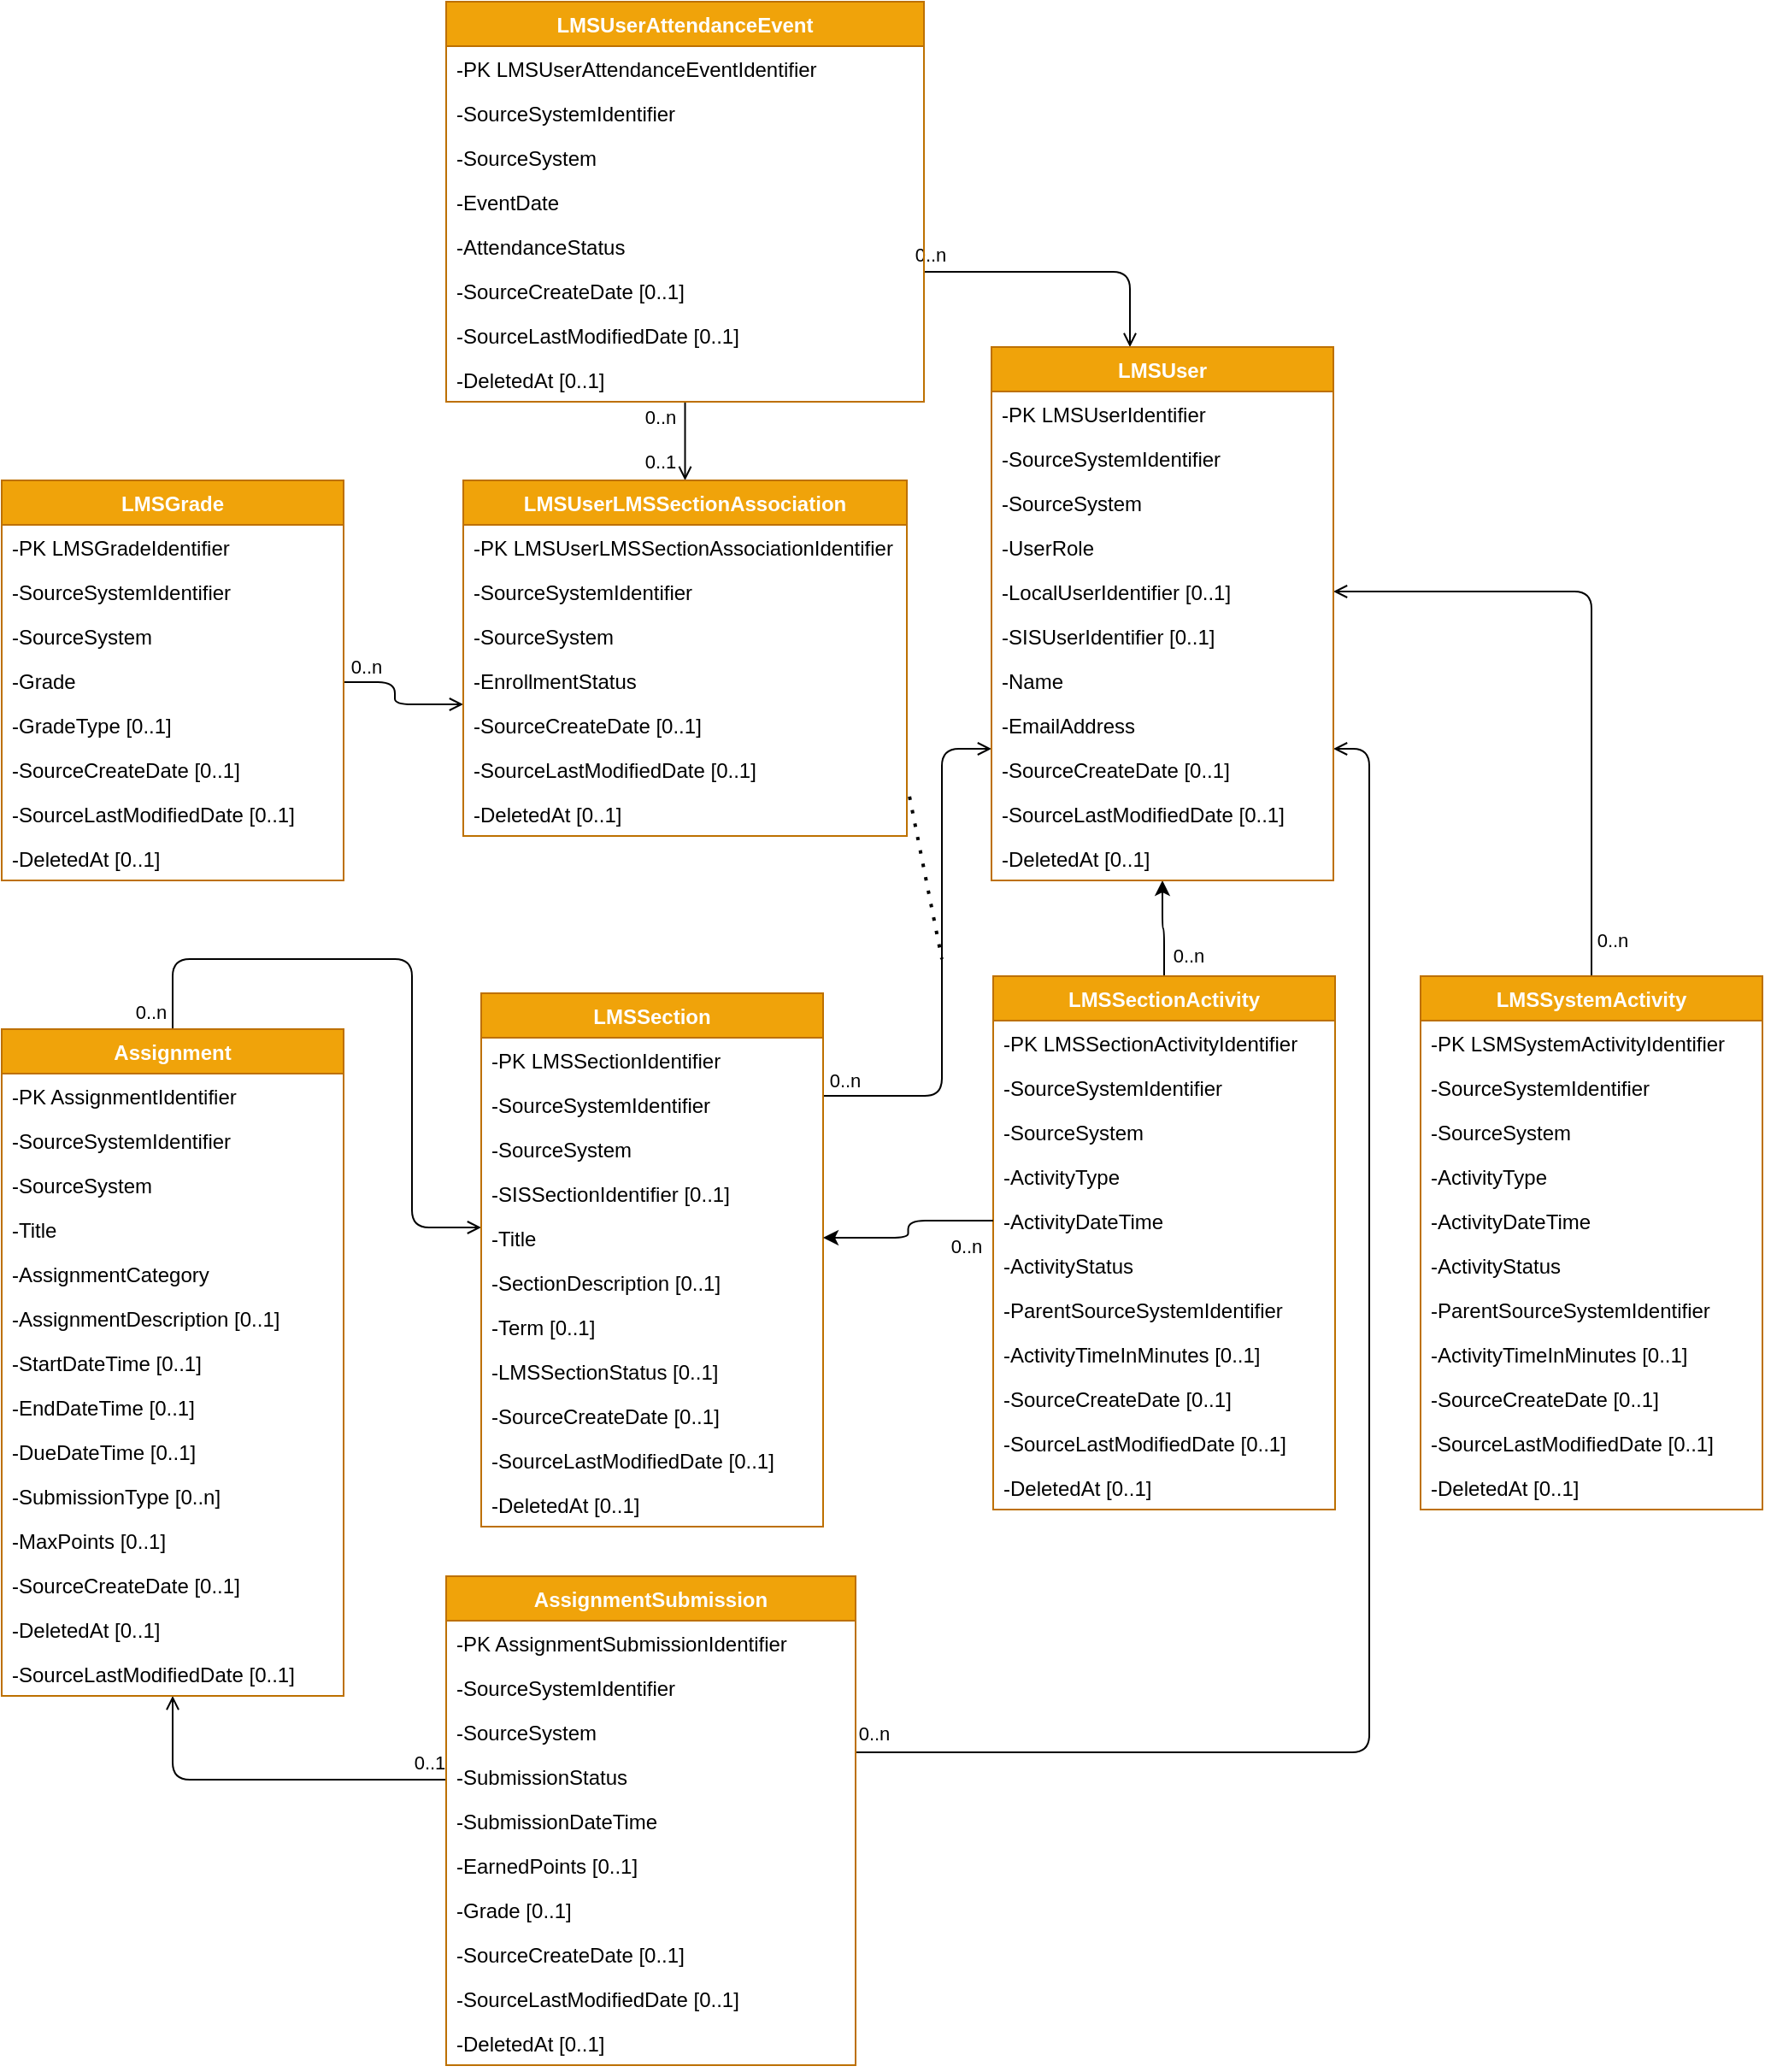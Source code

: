 <mxfile pages="5">
    <diagram id="WqcEPunu4Ulp6BiF5zl3" name="Proposed UDM">
        <mxGraphModel dx="947" dy="2000" grid="1" gridSize="10" guides="0" tooltips="1" connect="1" arrows="1" fold="1" page="0" pageScale="1" pageWidth="850" pageHeight="1100" background="#ffffff" math="0" shadow="0">
            <root>
                <mxCell id="9NC8B-u2BY7xSfGG9Sle-0"/>
                <mxCell id="9NC8B-u2BY7xSfGG9Sle-1" parent="9NC8B-u2BY7xSfGG9Sle-0"/>
                <mxCell id="KtQaIt2FlapwIEPt1trk-7" style="edgeStyle=orthogonalEdgeStyle;rounded=1;orthogonalLoop=1;jettySize=auto;html=1;startArrow=none;startFill=0;endArrow=open;endFill=0;" parent="9NC8B-u2BY7xSfGG9Sle-1" source="XIJ6Gh2bg7tghdxINFeE-1" target="U1SaCqyLckN5aU9AswDI-12" edge="1">
                    <mxGeometry relative="1" as="geometry">
                        <Array as="points">
                            <mxPoint x="590" y="-520"/>
                            <mxPoint x="590" y="-723"/>
                        </Array>
                        <mxPoint x="580" y="-880" as="sourcePoint"/>
                        <mxPoint x="580" y="-723" as="targetPoint"/>
                    </mxGeometry>
                </mxCell>
                <mxCell id="0dAQlZua2ihYw1FD70KR-10" value="0..n" style="edgeLabel;html=1;align=center;verticalAlign=middle;resizable=0;points=[];" parent="KtQaIt2FlapwIEPt1trk-7" vertex="1" connectable="0">
                    <mxGeometry x="-0.875" y="-12" relative="1" as="geometry">
                        <mxPoint x="-6.5" y="-21" as="offset"/>
                    </mxGeometry>
                </mxCell>
                <mxCell id="KtQaIt2FlapwIEPt1trk-2" style="edgeStyle=orthogonalEdgeStyle;rounded=1;orthogonalLoop=1;jettySize=auto;html=1;startArrow=none;startFill=0;endArrow=open;endFill=0;" parent="9NC8B-u2BY7xSfGG9Sle-1" source="Qn06xvcXRBKlKmWC_4fY-50" target="GIQdhm5hKpEGqJAe76nB-6" edge="1">
                    <mxGeometry relative="1" as="geometry">
                        <Array as="points">
                            <mxPoint x="270" y="-762"/>
                            <mxPoint x="270" y="-749"/>
                        </Array>
                        <mxPoint x="260" y="-870" as="sourcePoint"/>
                        <mxPoint x="260" y="-780" as="targetPoint"/>
                    </mxGeometry>
                </mxCell>
                <mxCell id="0dAQlZua2ihYw1FD70KR-7" value="0..n" style="edgeLabel;html=1;align=center;verticalAlign=middle;resizable=0;points=[];" parent="KtQaIt2FlapwIEPt1trk-2" vertex="1" connectable="0">
                    <mxGeometry x="-0.714" relative="1" as="geometry">
                        <mxPoint x="1" y="-9" as="offset"/>
                    </mxGeometry>
                </mxCell>
                <mxCell id="KtQaIt2FlapwIEPt1trk-0" value="" style="endArrow=open;html=1;endFill=0;edgeStyle=orthogonalEdgeStyle;" parent="9NC8B-u2BY7xSfGG9Sle-1" source="jTFOX-c9rFHi48wuBm5z-0" target="XIJ6Gh2bg7tghdxINFeE-1" edge="1">
                    <mxGeometry width="50" height="50" relative="1" as="geometry">
                        <mxPoint x="280" y="-360" as="sourcePoint"/>
                        <mxPoint x="280" y="-460" as="targetPoint"/>
                        <Array as="points">
                            <mxPoint x="140" y="-600"/>
                            <mxPoint x="280" y="-600"/>
                            <mxPoint x="280" y="-443"/>
                        </Array>
                    </mxGeometry>
                </mxCell>
                <mxCell id="0dAQlZua2ihYw1FD70KR-4" value="0..n" style="edgeLabel;html=1;align=center;verticalAlign=middle;resizable=0;points=[];" parent="KtQaIt2FlapwIEPt1trk-0" vertex="1" connectable="0">
                    <mxGeometry x="-0.762" relative="1" as="geometry">
                        <mxPoint x="-17" y="31" as="offset"/>
                    </mxGeometry>
                </mxCell>
                <mxCell id="KtQaIt2FlapwIEPt1trk-4" style="edgeStyle=orthogonalEdgeStyle;rounded=1;orthogonalLoop=1;jettySize=auto;html=1;startArrow=none;startFill=0;endArrow=open;endFill=0;" parent="9NC8B-u2BY7xSfGG9Sle-1" source="jTFOX-c9rFHi48wuBm5z-2" target="jTFOX-c9rFHi48wuBm5z-0" edge="1">
                    <mxGeometry relative="1" as="geometry">
                        <Array as="points">
                            <mxPoint x="140" y="-120"/>
                        </Array>
                        <mxPoint x="300" y="-200" as="sourcePoint"/>
                        <mxPoint x="100" y="-200" as="targetPoint"/>
                    </mxGeometry>
                </mxCell>
                <mxCell id="0dAQlZua2ihYw1FD70KR-9" value="0..1" style="edgeLabel;html=1;align=center;verticalAlign=middle;resizable=0;points=[];" parent="KtQaIt2FlapwIEPt1trk-4" vertex="1" connectable="0">
                    <mxGeometry x="-0.87" relative="1" as="geometry">
                        <mxPoint x="3.5" y="-10" as="offset"/>
                    </mxGeometry>
                </mxCell>
                <mxCell id="KtQaIt2FlapwIEPt1trk-8" style="edgeStyle=orthogonalEdgeStyle;rounded=1;orthogonalLoop=1;jettySize=auto;html=1;startArrow=none;startFill=0;endArrow=open;endFill=0;entryX=1;entryY=0.5;entryDx=0;entryDy=0;" parent="9NC8B-u2BY7xSfGG9Sle-1" source="DKxO-rwiC6Zfs1i4Nce0-0" target="D4I5lUEJHywb-K6fwlnH-1" edge="1">
                    <mxGeometry relative="1" as="geometry">
                        <Array as="points">
                            <mxPoint x="970" y="-815"/>
                        </Array>
                    </mxGeometry>
                </mxCell>
                <mxCell id="0dAQlZua2ihYw1FD70KR-14" value="0..n" style="edgeLabel;html=1;align=center;verticalAlign=middle;resizable=0;points=[];" parent="KtQaIt2FlapwIEPt1trk-8" vertex="1" connectable="0">
                    <mxGeometry x="-0.669" relative="1" as="geometry">
                        <mxPoint x="12" y="41" as="offset"/>
                    </mxGeometry>
                </mxCell>
                <mxCell id="-lvL8Tr-3X_eKz7fJi9n-0" style="edgeStyle=orthogonalEdgeStyle;rounded=1;orthogonalLoop=1;jettySize=auto;html=1;startArrow=open;startFill=0;endArrow=none;endFill=0;" parent="9NC8B-u2BY7xSfGG9Sle-1" source="GIQdhm5hKpEGqJAe76nB-6" target="EC5RP9vzPZzwMYMpoVyZ-0" edge="1">
                    <mxGeometry relative="1" as="geometry">
                        <mxPoint x="396.5" y="-898" as="sourcePoint"/>
                        <mxPoint x="466.5" y="-898" as="targetPoint"/>
                    </mxGeometry>
                </mxCell>
                <mxCell id="PKSyzAsPtI1OM_Ck-sdW-10" value="0..n" style="edgeLabel;html=1;align=center;verticalAlign=middle;resizable=0;points=[];" parent="-lvL8Tr-3X_eKz7fJi9n-0" vertex="1" connectable="0">
                    <mxGeometry x="0.738" y="1" relative="1" as="geometry">
                        <mxPoint x="-14.5" y="3" as="offset"/>
                    </mxGeometry>
                </mxCell>
                <mxCell id="52raiuKpcVJrc2On9F-d-0" value="0..1" style="edgeLabel;html=1;align=center;verticalAlign=middle;resizable=0;points=[];" parent="-lvL8Tr-3X_eKz7fJi9n-0" vertex="1" connectable="0">
                    <mxGeometry x="-0.22" relative="1" as="geometry">
                        <mxPoint x="-15.25" y="7" as="offset"/>
                    </mxGeometry>
                </mxCell>
                <mxCell id="-lvL8Tr-3X_eKz7fJi9n-2" style="edgeStyle=orthogonalEdgeStyle;rounded=1;orthogonalLoop=1;jettySize=auto;html=1;startArrow=none;startFill=0;endArrow=open;endFill=0;" parent="9NC8B-u2BY7xSfGG9Sle-1" source="EC5RP9vzPZzwMYMpoVyZ-0" target="U1SaCqyLckN5aU9AswDI-12" edge="1">
                    <mxGeometry relative="1" as="geometry">
                        <Array as="points">
                            <mxPoint x="700" y="-1002"/>
                        </Array>
                        <mxPoint x="610" y="-1000" as="sourcePoint"/>
                        <mxPoint x="710" y="-950" as="targetPoint"/>
                    </mxGeometry>
                </mxCell>
                <mxCell id="PKSyzAsPtI1OM_Ck-sdW-11" value="0..n" style="edgeLabel;html=1;align=center;verticalAlign=middle;resizable=0;points=[];" parent="-lvL8Tr-3X_eKz7fJi9n-2" vertex="1" connectable="0">
                    <mxGeometry x="-0.692" y="2" relative="1" as="geometry">
                        <mxPoint x="-22.5" y="-8" as="offset"/>
                    </mxGeometry>
                </mxCell>
                <mxCell id="KtQaIt2FlapwIEPt1trk-6" style="edgeStyle=orthogonalEdgeStyle;rounded=1;orthogonalLoop=1;jettySize=auto;html=1;startArrow=none;startFill=0;endArrow=open;endFill=0;" parent="9NC8B-u2BY7xSfGG9Sle-1" source="jTFOX-c9rFHi48wuBm5z-2" target="U1SaCqyLckN5aU9AswDI-12" edge="1">
                    <mxGeometry relative="1" as="geometry">
                        <Array as="points">
                            <mxPoint x="840" y="-136"/>
                            <mxPoint x="840" y="-723"/>
                        </Array>
                        <mxPoint x="560" y="-210" as="sourcePoint"/>
                        <mxPoint x="560" y="-690" as="targetPoint"/>
                    </mxGeometry>
                </mxCell>
                <mxCell id="-lvL8Tr-3X_eKz7fJi9n-6" value="0..n" style="edgeLabel;html=1;align=center;verticalAlign=middle;resizable=0;points=[];" parent="KtQaIt2FlapwIEPt1trk-6" vertex="1" connectable="0">
                    <mxGeometry x="-0.871" y="11" relative="1" as="geometry">
                        <mxPoint x="-48.33" as="offset"/>
                    </mxGeometry>
                </mxCell>
                <mxCell id="jTFOX-c9rFHi48wuBm5z-0" value="Assignment" style="swimlane;fontStyle=1;childLayout=stackLayout;horizontal=1;startSize=26;horizontalStack=0;resizeParent=1;resizeParentMax=0;resizeLast=0;collapsible=1;marginBottom=0;fillColor=#f0a30a;strokeColor=#BD7000;fontColor=#ffffff;" parent="9NC8B-u2BY7xSfGG9Sle-1" vertex="1">
                    <mxGeometry x="40" y="-559" width="200" height="390" as="geometry"/>
                </mxCell>
                <mxCell id="fZ8LiTKC59IkHgctVE7z-12" value="-PK AssignmentIdentifier" style="text;align=left;verticalAlign=top;spacingLeft=4;spacingRight=4;overflow=hidden;rotatable=0;points=[[0,0.5],[1,0.5]];portConstraint=eastwest;" parent="jTFOX-c9rFHi48wuBm5z-0" vertex="1">
                    <mxGeometry y="26" width="200" height="26" as="geometry"/>
                </mxCell>
                <mxCell id="jTFOX-c9rFHi48wuBm5z-1" value="-SourceSystemIdentifier" style="text;align=left;verticalAlign=top;spacingLeft=4;spacingRight=4;overflow=hidden;rotatable=0;points=[[0,0.5],[1,0.5]];portConstraint=eastwest;" parent="jTFOX-c9rFHi48wuBm5z-0" vertex="1">
                    <mxGeometry y="52" width="200" height="26" as="geometry"/>
                </mxCell>
                <mxCell id="D4I5lUEJHywb-K6fwlnH-7" value="-SourceSystem" style="text;align=left;verticalAlign=top;spacingLeft=4;spacingRight=4;overflow=hidden;rotatable=0;points=[[0,0.5],[1,0.5]];portConstraint=eastwest;" parent="jTFOX-c9rFHi48wuBm5z-0" vertex="1">
                    <mxGeometry y="78" width="200" height="26" as="geometry"/>
                </mxCell>
                <mxCell id="J64h9A5JV70sFJFhVtal-23" value="-Title" style="text;align=left;verticalAlign=top;spacingLeft=4;spacingRight=4;overflow=hidden;rotatable=0;points=[[0,0.5],[1,0.5]];portConstraint=eastwest;" parent="jTFOX-c9rFHi48wuBm5z-0" vertex="1">
                    <mxGeometry y="104" width="200" height="26" as="geometry"/>
                </mxCell>
                <mxCell id="kundiFT2q6ECx-n-B1b5-70" value="-AssignmentCategory" style="text;align=left;verticalAlign=top;spacingLeft=4;spacingRight=4;overflow=hidden;rotatable=0;points=[[0,0.5],[1,0.5]];portConstraint=eastwest;" parent="jTFOX-c9rFHi48wuBm5z-0" vertex="1">
                    <mxGeometry y="130" width="200" height="26" as="geometry"/>
                </mxCell>
                <mxCell id="J64h9A5JV70sFJFhVtal-24" value="-AssignmentDescription [0..1]" style="text;align=left;verticalAlign=top;spacingLeft=4;spacingRight=4;overflow=hidden;rotatable=0;points=[[0,0.5],[1,0.5]];portConstraint=eastwest;" parent="jTFOX-c9rFHi48wuBm5z-0" vertex="1">
                    <mxGeometry y="156" width="200" height="26" as="geometry"/>
                </mxCell>
                <mxCell id="J64h9A5JV70sFJFhVtal-25" value="-StartDateTime [0..1]" style="text;align=left;verticalAlign=top;spacingLeft=4;spacingRight=4;overflow=hidden;rotatable=0;points=[[0,0.5],[1,0.5]];portConstraint=eastwest;" parent="jTFOX-c9rFHi48wuBm5z-0" vertex="1">
                    <mxGeometry y="182" width="200" height="26" as="geometry"/>
                </mxCell>
                <mxCell id="kundiFT2q6ECx-n-B1b5-68" value="-EndDateTime [0..1]" style="text;align=left;verticalAlign=top;spacingLeft=4;spacingRight=4;overflow=hidden;rotatable=0;points=[[0,0.5],[1,0.5]];portConstraint=eastwest;" parent="jTFOX-c9rFHi48wuBm5z-0" vertex="1">
                    <mxGeometry y="208" width="200" height="26" as="geometry"/>
                </mxCell>
                <mxCell id="J64h9A5JV70sFJFhVtal-26" value="-DueDateTime [0..1]" style="text;align=left;verticalAlign=top;spacingLeft=4;spacingRight=4;overflow=hidden;rotatable=0;points=[[0,0.5],[1,0.5]];portConstraint=eastwest;" parent="jTFOX-c9rFHi48wuBm5z-0" vertex="1">
                    <mxGeometry y="234" width="200" height="26" as="geometry"/>
                </mxCell>
                <mxCell id="kundiFT2q6ECx-n-B1b5-69" value="-SubmissionType [0..n]" style="text;align=left;verticalAlign=top;spacingLeft=4;spacingRight=4;overflow=hidden;rotatable=0;points=[[0,0.5],[1,0.5]];portConstraint=eastwest;" parent="jTFOX-c9rFHi48wuBm5z-0" vertex="1">
                    <mxGeometry y="260" width="200" height="26" as="geometry"/>
                </mxCell>
                <mxCell id="J64h9A5JV70sFJFhVtal-27" value="-MaxPoints [0..1]" style="text;align=left;verticalAlign=top;spacingLeft=4;spacingRight=4;overflow=hidden;rotatable=0;points=[[0,0.5],[1,0.5]];portConstraint=eastwest;" parent="jTFOX-c9rFHi48wuBm5z-0" vertex="1">
                    <mxGeometry y="286" width="200" height="26" as="geometry"/>
                </mxCell>
                <mxCell id="fZ8LiTKC59IkHgctVE7z-6" value="-SourceCreateDate [0..1]" style="text;align=left;verticalAlign=top;spacingLeft=4;spacingRight=4;overflow=hidden;rotatable=0;points=[[0,0.5],[1,0.5]];portConstraint=eastwest;" parent="jTFOX-c9rFHi48wuBm5z-0" vertex="1">
                    <mxGeometry y="312" width="200" height="26" as="geometry"/>
                </mxCell>
                <mxCell id="4" value="-DeletedAt [0..1]" style="text;align=left;verticalAlign=top;spacingLeft=4;spacingRight=4;overflow=hidden;rotatable=0;points=[[0,0.5],[1,0.5]];portConstraint=eastwest;" parent="jTFOX-c9rFHi48wuBm5z-0" vertex="1">
                    <mxGeometry y="338" width="200" height="26" as="geometry"/>
                </mxCell>
                <mxCell id="lYoFu4TeXJHGLFrytR4g-5" value="-SourceLastModifiedDate [0..1]" style="text;align=left;verticalAlign=top;spacingLeft=4;spacingRight=4;overflow=hidden;rotatable=0;points=[[0,0.5],[1,0.5]];portConstraint=eastwest;" parent="jTFOX-c9rFHi48wuBm5z-0" vertex="1">
                    <mxGeometry y="364" width="200" height="26" as="geometry"/>
                </mxCell>
                <mxCell id="XIJ6Gh2bg7tghdxINFeE-1" value="LMSSection" style="swimlane;fontStyle=1;childLayout=stackLayout;horizontal=1;startSize=26;horizontalStack=0;resizeParent=1;resizeParentMax=0;resizeLast=0;collapsible=1;marginBottom=0;fillColor=#f0a30a;strokeColor=#BD7000;fontColor=#ffffff;" parent="9NC8B-u2BY7xSfGG9Sle-1" vertex="1">
                    <mxGeometry x="320.5" y="-580" width="200" height="312" as="geometry"/>
                </mxCell>
                <mxCell id="fZ8LiTKC59IkHgctVE7z-13" value="-PK LMSSectionIdentifier" style="text;align=left;verticalAlign=top;spacingLeft=4;spacingRight=4;overflow=hidden;rotatable=0;points=[[0,0.5],[1,0.5]];portConstraint=eastwest;" parent="XIJ6Gh2bg7tghdxINFeE-1" vertex="1">
                    <mxGeometry y="26" width="200" height="26" as="geometry"/>
                </mxCell>
                <mxCell id="XIJ6Gh2bg7tghdxINFeE-2" value="-SourceSystemIdentifier" style="text;align=left;verticalAlign=top;spacingLeft=4;spacingRight=4;overflow=hidden;rotatable=0;points=[[0,0.5],[1,0.5]];portConstraint=eastwest;" parent="XIJ6Gh2bg7tghdxINFeE-1" vertex="1">
                    <mxGeometry y="52" width="200" height="26" as="geometry"/>
                </mxCell>
                <mxCell id="D4I5lUEJHywb-K6fwlnH-4" value="-SourceSystem" style="text;align=left;verticalAlign=top;spacingLeft=4;spacingRight=4;overflow=hidden;rotatable=0;points=[[0,0.5],[1,0.5]];portConstraint=eastwest;" parent="XIJ6Gh2bg7tghdxINFeE-1" vertex="1">
                    <mxGeometry y="78" width="200" height="26" as="geometry"/>
                </mxCell>
                <mxCell id="1wbdDOrfKHGCZYme_Ntv-1" value="-SISSectionIdentifier [0..1]" style="text;strokeColor=none;fillColor=none;align=left;verticalAlign=top;spacingLeft=4;spacingRight=4;overflow=hidden;rotatable=0;points=[[0,0.5],[1,0.5]];portConstraint=eastwest;" parent="XIJ6Gh2bg7tghdxINFeE-1" vertex="1">
                    <mxGeometry y="104" width="200" height="26" as="geometry"/>
                </mxCell>
                <mxCell id="6jwsLkMR-__H-NcNkvp7-0" value="-Title" style="text;align=left;verticalAlign=top;spacingLeft=4;spacingRight=4;overflow=hidden;rotatable=0;points=[[0,0.5],[1,0.5]];portConstraint=eastwest;" parent="XIJ6Gh2bg7tghdxINFeE-1" vertex="1">
                    <mxGeometry y="130" width="200" height="26" as="geometry"/>
                </mxCell>
                <mxCell id="1wbdDOrfKHGCZYme_Ntv-0" value="-SectionDescription [0..1]" style="text;strokeColor=none;fillColor=none;align=left;verticalAlign=top;spacingLeft=4;spacingRight=4;overflow=hidden;rotatable=0;points=[[0,0.5],[1,0.5]];portConstraint=eastwest;" parent="XIJ6Gh2bg7tghdxINFeE-1" vertex="1">
                    <mxGeometry y="156" width="200" height="26" as="geometry"/>
                </mxCell>
                <mxCell id="GIQdhm5hKpEGqJAe76nB-3" value="-Term [0..1]" style="text;strokeColor=none;fillColor=none;align=left;verticalAlign=top;spacingLeft=4;spacingRight=4;overflow=hidden;rotatable=0;points=[[0,0.5],[1,0.5]];portConstraint=eastwest;" parent="XIJ6Gh2bg7tghdxINFeE-1" vertex="1">
                    <mxGeometry y="182" width="200" height="26" as="geometry"/>
                </mxCell>
                <mxCell id="GIQdhm5hKpEGqJAe76nB-2" value="-LMSSectionStatus [0..1]" style="text;strokeColor=none;fillColor=none;align=left;verticalAlign=top;spacingLeft=4;spacingRight=4;overflow=hidden;rotatable=0;points=[[0,0.5],[1,0.5]];portConstraint=eastwest;" parent="XIJ6Gh2bg7tghdxINFeE-1" vertex="1">
                    <mxGeometry y="208" width="200" height="26" as="geometry"/>
                </mxCell>
                <mxCell id="fZ8LiTKC59IkHgctVE7z-5" value="-SourceCreateDate [0..1]" style="text;align=left;verticalAlign=top;spacingLeft=4;spacingRight=4;overflow=hidden;rotatable=0;points=[[0,0.5],[1,0.5]];portConstraint=eastwest;" parent="XIJ6Gh2bg7tghdxINFeE-1" vertex="1">
                    <mxGeometry y="234" width="200" height="26" as="geometry"/>
                </mxCell>
                <mxCell id="lYoFu4TeXJHGLFrytR4g-2" value="-SourceLastModifiedDate [0..1]" style="text;align=left;verticalAlign=top;spacingLeft=4;spacingRight=4;overflow=hidden;rotatable=0;points=[[0,0.5],[1,0.5]];portConstraint=eastwest;" parent="XIJ6Gh2bg7tghdxINFeE-1" vertex="1">
                    <mxGeometry y="260" width="200" height="26" as="geometry"/>
                </mxCell>
                <mxCell id="5" value="-DeletedAt [0..1]" style="text;align=left;verticalAlign=top;spacingLeft=4;spacingRight=4;overflow=hidden;rotatable=0;points=[[0,0.5],[1,0.5]];portConstraint=eastwest;" parent="XIJ6Gh2bg7tghdxINFeE-1" vertex="1">
                    <mxGeometry y="286" width="200" height="26" as="geometry"/>
                </mxCell>
                <mxCell id="OnoDtYTuuQHqrIBgiB_k-0" value="" style="endArrow=none;dashed=1;html=1;dashPattern=1 3;strokeWidth=2;exitX=1.006;exitY=1.115;exitDx=0;exitDy=0;exitPerimeter=0;" parent="9NC8B-u2BY7xSfGG9Sle-1" source="lYoFu4TeXJHGLFrytR4g-3" edge="1">
                    <mxGeometry width="50" height="50" relative="1" as="geometry">
                        <mxPoint x="400" y="-560" as="sourcePoint"/>
                        <mxPoint x="590" y="-600" as="targetPoint"/>
                    </mxGeometry>
                </mxCell>
                <mxCell id="xbCwC_juN7FfW0dLAZeh-12" style="edgeStyle=orthogonalEdgeStyle;rounded=1;orthogonalLoop=1;jettySize=auto;html=1;exitX=0.5;exitY=0;exitDx=0;exitDy=0;" parent="9NC8B-u2BY7xSfGG9Sle-1" source="xbCwC_juN7FfW0dLAZeh-0" target="U1SaCqyLckN5aU9AswDI-12" edge="1">
                    <mxGeometry relative="1" as="geometry">
                        <mxPoint x="670" y="-610" as="targetPoint"/>
                    </mxGeometry>
                </mxCell>
                <mxCell id="xbCwC_juN7FfW0dLAZeh-0" value="LMSSectionActivity" style="swimlane;fontStyle=1;childLayout=stackLayout;horizontal=1;startSize=26;horizontalStack=0;resizeParent=1;resizeParentMax=0;resizeLast=0;collapsible=1;marginBottom=0;fillColor=#f0a30a;strokeColor=#BD7000;fontColor=#ffffff;" parent="9NC8B-u2BY7xSfGG9Sle-1" vertex="1">
                    <mxGeometry x="620" y="-590" width="200" height="312" as="geometry"/>
                </mxCell>
                <mxCell id="xbCwC_juN7FfW0dLAZeh-1" value="-PK LMSSectionActivityIdentifier" style="text;align=left;verticalAlign=top;spacingLeft=4;spacingRight=4;overflow=hidden;rotatable=0;points=[[0,0.5],[1,0.5]];portConstraint=eastwest;" parent="xbCwC_juN7FfW0dLAZeh-0" vertex="1">
                    <mxGeometry y="26" width="200" height="26" as="geometry"/>
                </mxCell>
                <mxCell id="xbCwC_juN7FfW0dLAZeh-2" value="-SourceSystemIdentifier" style="text;align=left;verticalAlign=top;spacingLeft=4;spacingRight=4;overflow=hidden;rotatable=0;points=[[0,0.5],[1,0.5]];portConstraint=eastwest;" parent="xbCwC_juN7FfW0dLAZeh-0" vertex="1">
                    <mxGeometry y="52" width="200" height="26" as="geometry"/>
                </mxCell>
                <mxCell id="xbCwC_juN7FfW0dLAZeh-3" value="-SourceSystem" style="text;align=left;verticalAlign=top;spacingLeft=4;spacingRight=4;overflow=hidden;rotatable=0;points=[[0,0.5],[1,0.5]];portConstraint=eastwest;" parent="xbCwC_juN7FfW0dLAZeh-0" vertex="1">
                    <mxGeometry y="78" width="200" height="26" as="geometry"/>
                </mxCell>
                <mxCell id="xbCwC_juN7FfW0dLAZeh-4" value="-ActivityType" style="text;align=left;verticalAlign=top;spacingLeft=4;spacingRight=4;overflow=hidden;rotatable=0;points=[[0,0.5],[1,0.5]];portConstraint=eastwest;" parent="xbCwC_juN7FfW0dLAZeh-0" vertex="1">
                    <mxGeometry y="104" width="200" height="26" as="geometry"/>
                </mxCell>
                <mxCell id="xbCwC_juN7FfW0dLAZeh-5" value="-ActivityDateTime" style="text;align=left;verticalAlign=top;spacingLeft=4;spacingRight=4;overflow=hidden;rotatable=0;points=[[0,0.5],[1,0.5]];portConstraint=eastwest;" parent="xbCwC_juN7FfW0dLAZeh-0" vertex="1">
                    <mxGeometry y="130" width="200" height="26" as="geometry"/>
                </mxCell>
                <mxCell id="xbCwC_juN7FfW0dLAZeh-6" value="-ActivityStatus" style="text;align=left;verticalAlign=top;spacingLeft=4;spacingRight=4;overflow=hidden;rotatable=0;points=[[0,0.5],[1,0.5]];portConstraint=eastwest;" parent="xbCwC_juN7FfW0dLAZeh-0" vertex="1">
                    <mxGeometry y="156" width="200" height="26" as="geometry"/>
                </mxCell>
                <mxCell id="xbCwC_juN7FfW0dLAZeh-7" value="-ParentSourceSystemIdentifier" style="text;align=left;verticalAlign=top;spacingLeft=4;spacingRight=4;overflow=hidden;rotatable=0;points=[[0,0.5],[1,0.5]];portConstraint=eastwest;" parent="xbCwC_juN7FfW0dLAZeh-0" vertex="1">
                    <mxGeometry y="182" width="200" height="26" as="geometry"/>
                </mxCell>
                <mxCell id="xbCwC_juN7FfW0dLAZeh-8" value="-ActivityTimeInMinutes [0..1]" style="text;align=left;verticalAlign=top;spacingLeft=4;spacingRight=4;overflow=hidden;rotatable=0;points=[[0,0.5],[1,0.5]];portConstraint=eastwest;" parent="xbCwC_juN7FfW0dLAZeh-0" vertex="1">
                    <mxGeometry y="208" width="200" height="26" as="geometry"/>
                </mxCell>
                <mxCell id="xbCwC_juN7FfW0dLAZeh-10" value="-SourceCreateDate [0..1]" style="text;align=left;verticalAlign=top;spacingLeft=4;spacingRight=4;overflow=hidden;rotatable=0;points=[[0,0.5],[1,0.5]];portConstraint=eastwest;" parent="xbCwC_juN7FfW0dLAZeh-0" vertex="1">
                    <mxGeometry y="234" width="200" height="26" as="geometry"/>
                </mxCell>
                <mxCell id="lYoFu4TeXJHGLFrytR4g-6" value="-SourceLastModifiedDate [0..1]" style="text;align=left;verticalAlign=top;spacingLeft=4;spacingRight=4;overflow=hidden;rotatable=0;points=[[0,0.5],[1,0.5]];portConstraint=eastwest;" parent="xbCwC_juN7FfW0dLAZeh-0" vertex="1">
                    <mxGeometry y="260" width="200" height="26" as="geometry"/>
                </mxCell>
                <mxCell id="6" value="-DeletedAt [0..1]" style="text;align=left;verticalAlign=top;spacingLeft=4;spacingRight=4;overflow=hidden;rotatable=0;points=[[0,0.5],[1,0.5]];portConstraint=eastwest;" parent="xbCwC_juN7FfW0dLAZeh-0" vertex="1">
                    <mxGeometry y="286" width="200" height="26" as="geometry"/>
                </mxCell>
                <mxCell id="DKxO-rwiC6Zfs1i4Nce0-0" value="LMSSystemActivity" style="swimlane;fontStyle=1;childLayout=stackLayout;horizontal=1;startSize=26;horizontalStack=0;resizeParent=1;resizeParentMax=0;resizeLast=0;collapsible=1;marginBottom=0;fillColor=#f0a30a;strokeColor=#BD7000;fontColor=#ffffff;" parent="9NC8B-u2BY7xSfGG9Sle-1" vertex="1">
                    <mxGeometry x="870" y="-590" width="200" height="312" as="geometry"/>
                </mxCell>
                <mxCell id="DKxO-rwiC6Zfs1i4Nce0-1" value="-PK LSMSystemActivityIdentifier" style="text;align=left;verticalAlign=top;spacingLeft=4;spacingRight=4;overflow=hidden;rotatable=0;points=[[0,0.5],[1,0.5]];portConstraint=eastwest;" parent="DKxO-rwiC6Zfs1i4Nce0-0" vertex="1">
                    <mxGeometry y="26" width="200" height="26" as="geometry"/>
                </mxCell>
                <mxCell id="fZ8LiTKC59IkHgctVE7z-14" value="-SourceSystemIdentifier" style="text;align=left;verticalAlign=top;spacingLeft=4;spacingRight=4;overflow=hidden;rotatable=0;points=[[0,0.5],[1,0.5]];portConstraint=eastwest;" parent="DKxO-rwiC6Zfs1i4Nce0-0" vertex="1">
                    <mxGeometry y="52" width="200" height="26" as="geometry"/>
                </mxCell>
                <mxCell id="D4I5lUEJHywb-K6fwlnH-6" value="-SourceSystem" style="text;align=left;verticalAlign=top;spacingLeft=4;spacingRight=4;overflow=hidden;rotatable=0;points=[[0,0.5],[1,0.5]];portConstraint=eastwest;" parent="DKxO-rwiC6Zfs1i4Nce0-0" vertex="1">
                    <mxGeometry y="78" width="200" height="26" as="geometry"/>
                </mxCell>
                <mxCell id="GIQdhm5hKpEGqJAe76nB-11" value="-ActivityType" style="text;align=left;verticalAlign=top;spacingLeft=4;spacingRight=4;overflow=hidden;rotatable=0;points=[[0,0.5],[1,0.5]];portConstraint=eastwest;" parent="DKxO-rwiC6Zfs1i4Nce0-0" vertex="1">
                    <mxGeometry y="104" width="200" height="26" as="geometry"/>
                </mxCell>
                <mxCell id="Qn06xvcXRBKlKmWC_4fY-48" value="-ActivityDateTime" style="text;align=left;verticalAlign=top;spacingLeft=4;spacingRight=4;overflow=hidden;rotatable=0;points=[[0,0.5],[1,0.5]];portConstraint=eastwest;" parent="DKxO-rwiC6Zfs1i4Nce0-0" vertex="1">
                    <mxGeometry y="130" width="200" height="26" as="geometry"/>
                </mxCell>
                <mxCell id="Qn06xvcXRBKlKmWC_4fY-49" value="-ActivityStatus" style="text;align=left;verticalAlign=top;spacingLeft=4;spacingRight=4;overflow=hidden;rotatable=0;points=[[0,0.5],[1,0.5]];portConstraint=eastwest;" parent="DKxO-rwiC6Zfs1i4Nce0-0" vertex="1">
                    <mxGeometry y="156" width="200" height="26" as="geometry"/>
                </mxCell>
                <mxCell id="kxjMfeje0bLtgA2fX7H2-0" value="-ParentSourceSystemIdentifier" style="text;align=left;verticalAlign=top;spacingLeft=4;spacingRight=4;overflow=hidden;rotatable=0;points=[[0,0.5],[1,0.5]];portConstraint=eastwest;" parent="DKxO-rwiC6Zfs1i4Nce0-0" vertex="1">
                    <mxGeometry y="182" width="200" height="26" as="geometry"/>
                </mxCell>
                <mxCell id="qt4BYJWhCXR7Bg-ZuwQF-0" value="-ActivityTimeInMinutes [0..1]" style="text;align=left;verticalAlign=top;spacingLeft=4;spacingRight=4;overflow=hidden;rotatable=0;points=[[0,0.5],[1,0.5]];portConstraint=eastwest;" parent="DKxO-rwiC6Zfs1i4Nce0-0" vertex="1">
                    <mxGeometry y="208" width="200" height="26" as="geometry"/>
                </mxCell>
                <mxCell id="fZ8LiTKC59IkHgctVE7z-4" value="-SourceCreateDate [0..1]" style="text;align=left;verticalAlign=top;spacingLeft=4;spacingRight=4;overflow=hidden;rotatable=0;points=[[0,0.5],[1,0.5]];portConstraint=eastwest;" parent="DKxO-rwiC6Zfs1i4Nce0-0" vertex="1">
                    <mxGeometry y="234" width="200" height="26" as="geometry"/>
                </mxCell>
                <mxCell id="lYoFu4TeXJHGLFrytR4g-10" value="-SourceLastModifiedDate [0..1]" style="text;align=left;verticalAlign=top;spacingLeft=4;spacingRight=4;overflow=hidden;rotatable=0;points=[[0,0.5],[1,0.5]];portConstraint=eastwest;" parent="DKxO-rwiC6Zfs1i4Nce0-0" vertex="1">
                    <mxGeometry y="260" width="200" height="26" as="geometry"/>
                </mxCell>
                <mxCell id="7" value="-DeletedAt [0..1]" style="text;align=left;verticalAlign=top;spacingLeft=4;spacingRight=4;overflow=hidden;rotatable=0;points=[[0,0.5],[1,0.5]];portConstraint=eastwest;" parent="DKxO-rwiC6Zfs1i4Nce0-0" vertex="1">
                    <mxGeometry y="286" width="200" height="26" as="geometry"/>
                </mxCell>
                <mxCell id="xbCwC_juN7FfW0dLAZeh-11" style="edgeStyle=orthogonalEdgeStyle;rounded=1;orthogonalLoop=1;jettySize=auto;html=1;exitX=0;exitY=0.5;exitDx=0;exitDy=0;entryX=1;entryY=0.5;entryDx=0;entryDy=0;" parent="9NC8B-u2BY7xSfGG9Sle-1" source="xbCwC_juN7FfW0dLAZeh-5" target="6jwsLkMR-__H-NcNkvp7-0" edge="1">
                    <mxGeometry relative="1" as="geometry"/>
                </mxCell>
                <mxCell id="xbCwC_juN7FfW0dLAZeh-13" value="0..n" style="edgeLabel;html=1;align=center;verticalAlign=middle;resizable=0;points=[];" parent="9NC8B-u2BY7xSfGG9Sle-1" vertex="1" connectable="0">
                    <mxGeometry x="992" y="-596" as="geometry">
                        <mxPoint x="-258" y="-6" as="offset"/>
                    </mxGeometry>
                </mxCell>
                <mxCell id="xbCwC_juN7FfW0dLAZeh-14" value="0..n" style="edgeLabel;html=1;align=center;verticalAlign=middle;resizable=0;points=[];" parent="9NC8B-u2BY7xSfGG9Sle-1" vertex="1" connectable="0">
                    <mxGeometry x="1002" y="-586" as="geometry">
                        <mxPoint x="-398" y="154" as="offset"/>
                    </mxGeometry>
                </mxCell>
                <mxCell id="U1SaCqyLckN5aU9AswDI-12" value="LMSUser" style="swimlane;fontStyle=1;childLayout=stackLayout;horizontal=1;startSize=26;horizontalStack=0;resizeParent=1;resizeParentMax=0;resizeLast=0;collapsible=1;marginBottom=0;align=center;fillColor=#f0a30a;strokeColor=#BD7000;fontColor=#ffffff;" parent="9NC8B-u2BY7xSfGG9Sle-1" vertex="1">
                    <mxGeometry x="619" y="-958" width="200" height="312" as="geometry"/>
                </mxCell>
                <mxCell id="fZ8LiTKC59IkHgctVE7z-11" value="-PK LMSUserIdentifier" style="text;align=left;verticalAlign=top;spacingLeft=4;spacingRight=4;overflow=hidden;rotatable=0;points=[[0,0.5],[1,0.5]];portConstraint=eastwest;" parent="U1SaCqyLckN5aU9AswDI-12" vertex="1">
                    <mxGeometry y="26" width="200" height="26" as="geometry"/>
                </mxCell>
                <mxCell id="U1SaCqyLckN5aU9AswDI-14" value="-SourceSystemIdentifier" style="text;align=left;verticalAlign=top;spacingLeft=4;spacingRight=4;overflow=hidden;rotatable=0;points=[[0,0.5],[1,0.5]];portConstraint=eastwest;" parent="U1SaCqyLckN5aU9AswDI-12" vertex="1">
                    <mxGeometry y="52" width="200" height="26" as="geometry"/>
                </mxCell>
                <mxCell id="D4I5lUEJHywb-K6fwlnH-0" value="-SourceSystem" style="text;align=left;verticalAlign=top;spacingLeft=4;spacingRight=4;overflow=hidden;rotatable=0;points=[[0,0.5],[1,0.5]];portConstraint=eastwest;" parent="U1SaCqyLckN5aU9AswDI-12" vertex="1">
                    <mxGeometry y="78" width="200" height="26" as="geometry"/>
                </mxCell>
                <mxCell id="I3brSnTLU8Chs7t53V4h-0" value="-UserRole" style="text;align=left;verticalAlign=top;spacingLeft=4;spacingRight=4;overflow=hidden;rotatable=0;points=[[0,0.5],[1,0.5]];portConstraint=eastwest;" parent="U1SaCqyLckN5aU9AswDI-12" vertex="1">
                    <mxGeometry y="104" width="200" height="26" as="geometry"/>
                </mxCell>
                <mxCell id="D4I5lUEJHywb-K6fwlnH-1" value="-LocalUserIdentifier [0..1]" style="text;align=left;verticalAlign=top;spacingLeft=4;spacingRight=4;overflow=hidden;rotatable=0;points=[[0,0.5],[1,0.5]];portConstraint=eastwest;" parent="U1SaCqyLckN5aU9AswDI-12" vertex="1">
                    <mxGeometry y="130" width="200" height="26" as="geometry"/>
                </mxCell>
                <mxCell id="PKSyzAsPtI1OM_Ck-sdW-1" value="-SISUserIdentifier [0..1]" style="text;align=left;verticalAlign=top;spacingLeft=4;spacingRight=4;overflow=hidden;rotatable=0;points=[[0,0.5],[1,0.5]];portConstraint=eastwest;" parent="U1SaCqyLckN5aU9AswDI-12" vertex="1">
                    <mxGeometry y="156" width="200" height="26" as="geometry"/>
                </mxCell>
                <mxCell id="U1SaCqyLckN5aU9AswDI-17" value="-Name" style="text;align=left;verticalAlign=top;spacingLeft=4;spacingRight=4;overflow=hidden;rotatable=0;points=[[0,0.5],[1,0.5]];portConstraint=eastwest;" parent="U1SaCqyLckN5aU9AswDI-12" vertex="1">
                    <mxGeometry y="182" width="200" height="26" as="geometry"/>
                </mxCell>
                <mxCell id="U1SaCqyLckN5aU9AswDI-21" value="-EmailAddress" style="text;strokeColor=none;fillColor=none;align=left;verticalAlign=top;spacingLeft=4;spacingRight=4;overflow=hidden;rotatable=0;points=[[0,0.5],[1,0.5]];portConstraint=eastwest;" parent="U1SaCqyLckN5aU9AswDI-12" vertex="1">
                    <mxGeometry y="208" width="200" height="26" as="geometry"/>
                </mxCell>
                <mxCell id="lYoFu4TeXJHGLFrytR4g-0" value="-SourceCreateDate [0..1]" style="text;align=left;verticalAlign=top;spacingLeft=4;spacingRight=4;overflow=hidden;rotatable=0;points=[[0,0.5],[1,0.5]];portConstraint=eastwest;" parent="U1SaCqyLckN5aU9AswDI-12" vertex="1">
                    <mxGeometry y="234" width="200" height="26" as="geometry"/>
                </mxCell>
                <mxCell id="lYoFu4TeXJHGLFrytR4g-1" value="-SourceLastModifiedDate [0..1]" style="text;align=left;verticalAlign=top;spacingLeft=4;spacingRight=4;overflow=hidden;rotatable=0;points=[[0,0.5],[1,0.5]];portConstraint=eastwest;" parent="U1SaCqyLckN5aU9AswDI-12" vertex="1">
                    <mxGeometry y="260" width="200" height="26" as="geometry"/>
                </mxCell>
                <mxCell id="3" value="-DeletedAt [0..1]" style="text;align=left;verticalAlign=top;spacingLeft=4;spacingRight=4;overflow=hidden;rotatable=0;points=[[0,0.5],[1,0.5]];portConstraint=eastwest;" parent="U1SaCqyLckN5aU9AswDI-12" vertex="1">
                    <mxGeometry y="286" width="200" height="26" as="geometry"/>
                </mxCell>
                <mxCell id="jTFOX-c9rFHi48wuBm5z-2" value="AssignmentSubmission" style="swimlane;fontStyle=1;childLayout=stackLayout;horizontal=1;startSize=26;horizontalStack=0;resizeParent=1;resizeParentMax=0;resizeLast=0;collapsible=1;marginBottom=0;fillColor=#f0a30a;strokeColor=#BD7000;fontColor=#ffffff;" parent="9NC8B-u2BY7xSfGG9Sle-1" vertex="1">
                    <mxGeometry x="300" y="-239" width="239.5" height="286" as="geometry"/>
                </mxCell>
                <mxCell id="jTFOX-c9rFHi48wuBm5z-3" value="-PK AssignmentSubmissionIdentifier" style="text;align=left;verticalAlign=top;spacingLeft=4;spacingRight=4;overflow=hidden;rotatable=0;points=[[0,0.5],[1,0.5]];portConstraint=eastwest;" parent="jTFOX-c9rFHi48wuBm5z-2" vertex="1">
                    <mxGeometry y="26" width="239.5" height="26" as="geometry"/>
                </mxCell>
                <mxCell id="fZ8LiTKC59IkHgctVE7z-15" value="-SourceSystemIdentifier" style="text;align=left;verticalAlign=top;spacingLeft=4;spacingRight=4;overflow=hidden;rotatable=0;points=[[0,0.5],[1,0.5]];portConstraint=eastwest;" parent="jTFOX-c9rFHi48wuBm5z-2" vertex="1">
                    <mxGeometry y="52" width="239.5" height="26" as="geometry"/>
                </mxCell>
                <mxCell id="D4I5lUEJHywb-K6fwlnH-8" value="-SourceSystem" style="text;align=left;verticalAlign=top;spacingLeft=4;spacingRight=4;overflow=hidden;rotatable=0;points=[[0,0.5],[1,0.5]];portConstraint=eastwest;" parent="jTFOX-c9rFHi48wuBm5z-2" vertex="1">
                    <mxGeometry y="78" width="239.5" height="26" as="geometry"/>
                </mxCell>
                <mxCell id="GIQdhm5hKpEGqJAe76nB-13" value="-SubmissionStatus" style="text;align=left;verticalAlign=top;spacingLeft=4;spacingRight=4;overflow=hidden;rotatable=0;points=[[0,0.5],[1,0.5]];portConstraint=eastwest;" parent="jTFOX-c9rFHi48wuBm5z-2" vertex="1">
                    <mxGeometry y="104" width="239.5" height="26" as="geometry"/>
                </mxCell>
                <mxCell id="jXmlu-ZBSUDQ22xxJdR_-0" value="-SubmissionDateTime" style="text;align=left;verticalAlign=top;spacingLeft=4;spacingRight=4;overflow=hidden;rotatable=0;points=[[0,0.5],[1,0.5]];portConstraint=eastwest;" parent="jTFOX-c9rFHi48wuBm5z-2" vertex="1">
                    <mxGeometry y="130" width="239.5" height="26" as="geometry"/>
                </mxCell>
                <mxCell id="qt4BYJWhCXR7Bg-ZuwQF-2" value="-EarnedPoints [0..1]" style="text;align=left;verticalAlign=top;spacingLeft=4;spacingRight=4;overflow=hidden;rotatable=0;points=[[0,0.5],[1,0.5]];portConstraint=eastwest;" parent="jTFOX-c9rFHi48wuBm5z-2" vertex="1">
                    <mxGeometry y="156" width="239.5" height="26" as="geometry"/>
                </mxCell>
                <mxCell id="qt4BYJWhCXR7Bg-ZuwQF-1" value="-Grade [0..1]" style="text;align=left;verticalAlign=top;spacingLeft=4;spacingRight=4;overflow=hidden;rotatable=0;points=[[0,0.5],[1,0.5]];portConstraint=eastwest;" parent="jTFOX-c9rFHi48wuBm5z-2" vertex="1">
                    <mxGeometry y="182" width="239.5" height="26" as="geometry"/>
                </mxCell>
                <mxCell id="fZ8LiTKC59IkHgctVE7z-7" value="-SourceCreateDate [0..1]" style="text;align=left;verticalAlign=top;spacingLeft=4;spacingRight=4;overflow=hidden;rotatable=0;points=[[0,0.5],[1,0.5]];portConstraint=eastwest;" parent="jTFOX-c9rFHi48wuBm5z-2" vertex="1">
                    <mxGeometry y="208" width="239.5" height="26" as="geometry"/>
                </mxCell>
                <mxCell id="lYoFu4TeXJHGLFrytR4g-8" value="-SourceLastModifiedDate [0..1]" style="text;align=left;verticalAlign=top;spacingLeft=4;spacingRight=4;overflow=hidden;rotatable=0;points=[[0,0.5],[1,0.5]];portConstraint=eastwest;" parent="jTFOX-c9rFHi48wuBm5z-2" vertex="1">
                    <mxGeometry y="234" width="239.5" height="26" as="geometry"/>
                </mxCell>
                <mxCell id="8" value="-DeletedAt [0..1]" style="text;align=left;verticalAlign=top;spacingLeft=4;spacingRight=4;overflow=hidden;rotatable=0;points=[[0,0.5],[1,0.5]];portConstraint=eastwest;" parent="jTFOX-c9rFHi48wuBm5z-2" vertex="1">
                    <mxGeometry y="260" width="239.5" height="26" as="geometry"/>
                </mxCell>
                <mxCell id="GIQdhm5hKpEGqJAe76nB-6" value="LMSUserLMSSectionAssociation" style="swimlane;fontStyle=1;childLayout=stackLayout;horizontal=1;startSize=26;horizontalStack=0;resizeParent=1;resizeParentMax=0;resizeLast=0;collapsible=1;marginBottom=0;fillColor=#f0a30a;strokeColor=#BD7000;fontColor=#ffffff;" parent="9NC8B-u2BY7xSfGG9Sle-1" vertex="1">
                    <mxGeometry x="310" y="-880" width="259.5" height="208" as="geometry"/>
                </mxCell>
                <mxCell id="GIQdhm5hKpEGqJAe76nB-7" value="-PK LMSUserLMSSectionAssociationIdentifier" style="text;align=left;verticalAlign=top;spacingLeft=4;spacingRight=4;overflow=hidden;rotatable=0;points=[[0,0.5],[1,0.5]];portConstraint=eastwest;" parent="GIQdhm5hKpEGqJAe76nB-6" vertex="1">
                    <mxGeometry y="26" width="259.5" height="26" as="geometry"/>
                </mxCell>
                <mxCell id="fZ8LiTKC59IkHgctVE7z-10" value="-SourceSystemIdentifier" style="text;align=left;verticalAlign=top;spacingLeft=4;spacingRight=4;overflow=hidden;rotatable=0;points=[[0,0.5],[1,0.5]];portConstraint=eastwest;" parent="GIQdhm5hKpEGqJAe76nB-6" vertex="1">
                    <mxGeometry y="52" width="259.5" height="26" as="geometry"/>
                </mxCell>
                <mxCell id="D4I5lUEJHywb-K6fwlnH-2" value="-SourceSystem" style="text;align=left;verticalAlign=top;spacingLeft=4;spacingRight=4;overflow=hidden;rotatable=0;points=[[0,0.5],[1,0.5]];portConstraint=eastwest;" parent="GIQdhm5hKpEGqJAe76nB-6" vertex="1">
                    <mxGeometry y="78" width="259.5" height="26" as="geometry"/>
                </mxCell>
                <mxCell id="Qn06xvcXRBKlKmWC_4fY-54" value="-EnrollmentStatus" style="text;align=left;verticalAlign=top;spacingLeft=4;spacingRight=4;overflow=hidden;rotatable=0;points=[[0,0.5],[1,0.5]];portConstraint=eastwest;" parent="GIQdhm5hKpEGqJAe76nB-6" vertex="1">
                    <mxGeometry y="104" width="259.5" height="26" as="geometry"/>
                </mxCell>
                <mxCell id="fZ8LiTKC59IkHgctVE7z-2" value="-SourceCreateDate [0..1]" style="text;align=left;verticalAlign=top;spacingLeft=4;spacingRight=4;overflow=hidden;rotatable=0;points=[[0,0.5],[1,0.5]];portConstraint=eastwest;" parent="GIQdhm5hKpEGqJAe76nB-6" vertex="1">
                    <mxGeometry y="130" width="259.5" height="26" as="geometry"/>
                </mxCell>
                <mxCell id="lYoFu4TeXJHGLFrytR4g-3" value="-SourceLastModifiedDate [0..1]" style="text;align=left;verticalAlign=top;spacingLeft=4;spacingRight=4;overflow=hidden;rotatable=0;points=[[0,0.5],[1,0.5]];portConstraint=eastwest;" parent="GIQdhm5hKpEGqJAe76nB-6" vertex="1">
                    <mxGeometry y="156" width="259.5" height="26" as="geometry"/>
                </mxCell>
                <mxCell id="2" value="-DeletedAt [0..1]" style="text;align=left;verticalAlign=top;spacingLeft=4;spacingRight=4;overflow=hidden;rotatable=0;points=[[0,0.5],[1,0.5]];portConstraint=eastwest;" parent="GIQdhm5hKpEGqJAe76nB-6" vertex="1">
                    <mxGeometry y="182" width="259.5" height="26" as="geometry"/>
                </mxCell>
                <mxCell id="EC5RP9vzPZzwMYMpoVyZ-0" value="LMSUserAttendanceEvent" style="swimlane;fontStyle=1;childLayout=stackLayout;horizontal=1;startSize=26;horizontalStack=0;resizeParent=1;resizeParentMax=0;resizeLast=0;collapsible=1;marginBottom=0;align=center;fillColor=#f0a30a;strokeColor=#BD7000;fontColor=#ffffff;" parent="9NC8B-u2BY7xSfGG9Sle-1" vertex="1">
                    <mxGeometry x="300" y="-1160" width="279.5" height="234" as="geometry"/>
                </mxCell>
                <mxCell id="EC5RP9vzPZzwMYMpoVyZ-1" value="-PK LMSUserAttendanceEventIdentifier" style="text;align=left;verticalAlign=top;spacingLeft=4;spacingRight=4;overflow=hidden;rotatable=0;points=[[0,0.5],[1,0.5]];portConstraint=eastwest;" parent="EC5RP9vzPZzwMYMpoVyZ-0" vertex="1">
                    <mxGeometry y="26" width="279.5" height="26" as="geometry"/>
                </mxCell>
                <mxCell id="fZ8LiTKC59IkHgctVE7z-8" value="-SourceSystemIdentifier" style="text;align=left;verticalAlign=top;spacingLeft=4;spacingRight=4;overflow=hidden;rotatable=0;points=[[0,0.5],[1,0.5]];portConstraint=eastwest;" parent="EC5RP9vzPZzwMYMpoVyZ-0" vertex="1">
                    <mxGeometry y="52" width="279.5" height="26" as="geometry"/>
                </mxCell>
                <mxCell id="D4I5lUEJHywb-K6fwlnH-3" value="-SourceSystem" style="text;align=left;verticalAlign=top;spacingLeft=4;spacingRight=4;overflow=hidden;rotatable=0;points=[[0,0.5],[1,0.5]];portConstraint=eastwest;" parent="EC5RP9vzPZzwMYMpoVyZ-0" vertex="1">
                    <mxGeometry y="78" width="279.5" height="26" as="geometry"/>
                </mxCell>
                <mxCell id="EC5RP9vzPZzwMYMpoVyZ-3" value="-EventDate" style="text;align=left;verticalAlign=top;spacingLeft=4;spacingRight=4;overflow=hidden;rotatable=0;points=[[0,0.5],[1,0.5]];portConstraint=eastwest;" parent="EC5RP9vzPZzwMYMpoVyZ-0" vertex="1">
                    <mxGeometry y="104" width="279.5" height="26" as="geometry"/>
                </mxCell>
                <mxCell id="EC5RP9vzPZzwMYMpoVyZ-4" value="-AttendanceStatus" style="text;align=left;verticalAlign=top;spacingLeft=4;spacingRight=4;overflow=hidden;rotatable=0;points=[[0,0.5],[1,0.5]];portConstraint=eastwest;" parent="EC5RP9vzPZzwMYMpoVyZ-0" vertex="1">
                    <mxGeometry y="130" width="279.5" height="26" as="geometry"/>
                </mxCell>
                <mxCell id="fZ8LiTKC59IkHgctVE7z-0" value="-SourceCreateDate [0..1]" style="text;align=left;verticalAlign=top;spacingLeft=4;spacingRight=4;overflow=hidden;rotatable=0;points=[[0,0.5],[1,0.5]];portConstraint=eastwest;" parent="EC5RP9vzPZzwMYMpoVyZ-0" vertex="1">
                    <mxGeometry y="156" width="279.5" height="26" as="geometry"/>
                </mxCell>
                <mxCell id="lYoFu4TeXJHGLFrytR4g-7" value="-SourceLastModifiedDate [0..1]" style="text;align=left;verticalAlign=top;spacingLeft=4;spacingRight=4;overflow=hidden;rotatable=0;points=[[0,0.5],[1,0.5]];portConstraint=eastwest;" parent="EC5RP9vzPZzwMYMpoVyZ-0" vertex="1">
                    <mxGeometry y="182" width="279.5" height="26" as="geometry"/>
                </mxCell>
                <mxCell id="0" value="-DeletedAt [0..1]" style="text;align=left;verticalAlign=top;spacingLeft=4;spacingRight=4;overflow=hidden;rotatable=0;points=[[0,0.5],[1,0.5]];portConstraint=eastwest;" parent="EC5RP9vzPZzwMYMpoVyZ-0" vertex="1">
                    <mxGeometry y="208" width="279.5" height="26" as="geometry"/>
                </mxCell>
                <mxCell id="Qn06xvcXRBKlKmWC_4fY-50" value="LMSGrade" style="swimlane;fontStyle=1;childLayout=stackLayout;horizontal=1;startSize=26;horizontalStack=0;resizeParent=1;resizeParentMax=0;resizeLast=0;collapsible=1;marginBottom=0;fillColor=#f0a30a;strokeColor=#BD7000;fontColor=#ffffff;" parent="9NC8B-u2BY7xSfGG9Sle-1" vertex="1">
                    <mxGeometry x="40" y="-880" width="200" height="234" as="geometry"/>
                </mxCell>
                <mxCell id="fZ8LiTKC59IkHgctVE7z-9" value="-PK LMSGradeIdentifier" style="text;align=left;verticalAlign=top;spacingLeft=4;spacingRight=4;overflow=hidden;rotatable=0;points=[[0,0.5],[1,0.5]];portConstraint=eastwest;" parent="Qn06xvcXRBKlKmWC_4fY-50" vertex="1">
                    <mxGeometry y="26" width="200" height="26" as="geometry"/>
                </mxCell>
                <mxCell id="Qn06xvcXRBKlKmWC_4fY-51" value="-SourceSystemIdentifier" style="text;align=left;verticalAlign=top;spacingLeft=4;spacingRight=4;overflow=hidden;rotatable=0;points=[[0,0.5],[1,0.5]];portConstraint=eastwest;" parent="Qn06xvcXRBKlKmWC_4fY-50" vertex="1">
                    <mxGeometry y="52" width="200" height="26" as="geometry"/>
                </mxCell>
                <mxCell id="D4I5lUEJHywb-K6fwlnH-5" value="-SourceSystem" style="text;align=left;verticalAlign=top;spacingLeft=4;spacingRight=4;overflow=hidden;rotatable=0;points=[[0,0.5],[1,0.5]];portConstraint=eastwest;" parent="Qn06xvcXRBKlKmWC_4fY-50" vertex="1">
                    <mxGeometry y="78" width="200" height="26" as="geometry"/>
                </mxCell>
                <mxCell id="thPxLqP6FvhgXQ5cQZSr-0" value="-Grade" style="text;align=left;verticalAlign=top;spacingLeft=4;spacingRight=4;overflow=hidden;rotatable=0;points=[[0,0.5],[1,0.5]];portConstraint=eastwest;" parent="Qn06xvcXRBKlKmWC_4fY-50" vertex="1">
                    <mxGeometry y="104" width="200" height="26" as="geometry"/>
                </mxCell>
                <mxCell id="qe7d8hWhhAVrpXC9OZsN-0" value="-GradeType [0..1]" style="text;align=left;verticalAlign=top;spacingLeft=4;spacingRight=4;overflow=hidden;rotatable=0;points=[[0,0.5],[1,0.5]];portConstraint=eastwest;" parent="Qn06xvcXRBKlKmWC_4fY-50" vertex="1">
                    <mxGeometry y="130" width="200" height="26" as="geometry"/>
                </mxCell>
                <mxCell id="fZ8LiTKC59IkHgctVE7z-1" value="-SourceCreateDate [0..1]" style="text;align=left;verticalAlign=top;spacingLeft=4;spacingRight=4;overflow=hidden;rotatable=0;points=[[0,0.5],[1,0.5]];portConstraint=eastwest;" parent="Qn06xvcXRBKlKmWC_4fY-50" vertex="1">
                    <mxGeometry y="156" width="200" height="26" as="geometry"/>
                </mxCell>
                <mxCell id="lYoFu4TeXJHGLFrytR4g-9" value="-SourceLastModifiedDate [0..1]" style="text;align=left;verticalAlign=top;spacingLeft=4;spacingRight=4;overflow=hidden;rotatable=0;points=[[0,0.5],[1,0.5]];portConstraint=eastwest;" parent="Qn06xvcXRBKlKmWC_4fY-50" vertex="1">
                    <mxGeometry y="182" width="200" height="26" as="geometry"/>
                </mxCell>
                <mxCell id="1" value="-DeletedAt [0..1]" style="text;align=left;verticalAlign=top;spacingLeft=4;spacingRight=4;overflow=hidden;rotatable=0;points=[[0,0.5],[1,0.5]];portConstraint=eastwest;" parent="Qn06xvcXRBKlKmWC_4fY-50" vertex="1">
                    <mxGeometry y="208" width="200" height="26" as="geometry"/>
                </mxCell>
            </root>
        </mxGraphModel>
    </diagram>
    <diagram id="0ZSwjXeXHecuoDOrslTL" name="Google Classroom API UML">
        &#xa;        &#xa;&#xa;
        <mxGraphModel dx="967" dy="1928" grid="1" gridSize="10" guides="1" tooltips="1" connect="0" arrows="1" fold="1" page="1" pageScale="1" pageWidth="850" pageHeight="1100" math="0" shadow="0">
            &#xa;            &#xa;&#xa;
            <root>
                &#xa;                &#xa;&#xa;
                <mxCell id="cEK6TM7XqRidov9abteU-0"/>
                &#xa;                &#xa;&#xa;
                <mxCell id="cEK6TM7XqRidov9abteU-1" parent="cEK6TM7XqRidov9abteU-0"/>
                &#xa;                &#xa;&#xa;
                <mxCell id="W2iocPsAKJ1vNqihJt6C-0" value="" style="rounded=0;whiteSpace=wrap;html=1;fillColor=none;strokeWidth=3;" parent="cEK6TM7XqRidov9abteU-1" vertex="1">
                    &#xa;                    &#xa;&#xa;
                    <mxGeometry x="40" y="-880" width="850" height="680" as="geometry"/>
                    &#xa;                    &#xa;&#xa;
                </mxCell>
                &#xa;                &#xa;&#xa;
                <mxCell id="TG_wQ2__EgkX5L3ntxry-6" value="" style="rounded=0;whiteSpace=wrap;html=1;fillColor=none;strokeWidth=3;" parent="cEK6TM7XqRidov9abteU-1" vertex="1">
                    &#xa;                    &#xa;&#xa;
                    <mxGeometry x="920" y="-881" width="540" height="381" as="geometry"/>
                    &#xa;                    &#xa;&#xa;
                </mxCell>
                &#xa;                &#xa;&#xa;
                <mxCell id="u18K9RalteA7PPSZT68i-0" value="" style="rounded=0;whiteSpace=wrap;html=1;strokeWidth=3;fillColor=none;" parent="cEK6TM7XqRidov9abteU-1" vertex="1">
                    &#xa;                    &#xa;&#xa;
                    <mxGeometry x="60" y="-1080" width="180" height="170" as="geometry"/>
                    &#xa;                    &#xa;&#xa;
                </mxCell>
                &#xa;                &#xa;&#xa;
                <mxCell id="u18K9RalteA7PPSZT68i-1" value="Attendance" style="text;html=1;strokeColor=#82b366;fillColor=#d5e8d4;align=center;verticalAlign=middle;whiteSpace=wrap;rounded=0;" parent="cEK6TM7XqRidov9abteU-1" vertex="1">
                    &#xa;                    &#xa;&#xa;
                    <mxGeometry x="70" y="-1040" width="160" height="20" as="geometry"/>
                    &#xa;                    &#xa;&#xa;
                </mxCell>
                &#xa;                &#xa;&#xa;
                <mxCell id="u18K9RalteA7PPSZT68i-2" value="Metadata" style="text;html=1;strokeColor=#666666;fillColor=#f5f5f5;align=center;verticalAlign=middle;whiteSpace=wrap;rounded=0;fontColor=#333333;" parent="cEK6TM7XqRidov9abteU-1" vertex="1">
                    &#xa;                    &#xa;&#xa;
                    <mxGeometry x="70" y="-1060" width="160" height="20" as="geometry"/>
                    &#xa;                    &#xa;&#xa;
                </mxCell>
                &#xa;                &#xa;&#xa;
                <mxCell id="u18K9RalteA7PPSZT68i-3" value="Participation" style="text;html=1;strokeColor=#6c8ebf;fillColor=#dae8fc;align=center;verticalAlign=middle;whiteSpace=wrap;rounded=0;" parent="cEK6TM7XqRidov9abteU-1" vertex="1">
                    &#xa;                    &#xa;&#xa;
                    <mxGeometry x="70" y="-1020" width="160" height="20" as="geometry"/>
                    &#xa;                    &#xa;&#xa;
                </mxCell>
                &#xa;                &#xa;&#xa;
                <mxCell id="u18K9RalteA7PPSZT68i-4" value="Competency" style="text;html=1;strokeColor=#b85450;fillColor=#f8cecc;align=center;verticalAlign=middle;whiteSpace=wrap;rounded=0;" parent="cEK6TM7XqRidov9abteU-1" vertex="1">
                    &#xa;                    &#xa;&#xa;
                    <mxGeometry x="70" y="-980" width="160" height="20" as="geometry"/>
                    &#xa;                    &#xa;&#xa;
                </mxCell>
                &#xa;                &#xa;&#xa;
                <mxCell id="u18K9RalteA7PPSZT68i-5" value="Key" style="text;html=1;strokeColor=none;fillColor=none;align=center;verticalAlign=middle;whiteSpace=wrap;rounded=0;fontStyle=1" parent="cEK6TM7XqRidov9abteU-1" vertex="1">
                    &#xa;                    &#xa;&#xa;
                    <mxGeometry x="70" y="-1080" width="160" height="20" as="geometry"/>
                    &#xa;                    &#xa;&#xa;
                </mxCell>
                &#xa;                &#xa;&#xa;
                <mxCell id="u18K9RalteA7PPSZT68i-6" value="Participation / Competency" style="text;html=1;strokeColor=#9673a6;fillColor=#e1d5e7;align=center;verticalAlign=middle;whiteSpace=wrap;rounded=0;" parent="cEK6TM7XqRidov9abteU-1" vertex="1">
                    &#xa;                    &#xa;&#xa;
                    <mxGeometry x="70" y="-960" width="160" height="20" as="geometry"/>
                    &#xa;                    &#xa;&#xa;
                </mxCell>
                &#xa;                &#xa;&#xa;
                <mxCell id="u18K9RalteA7PPSZT68i-7" value="&lt;b&gt;Google Classroom API Reference:&lt;/b&gt;&amp;nbsp;&lt;a href=&quot;https://developers.google.com/classroom/reference/rest&quot;&gt;https://developers.google.com/classroom/reference/rest&lt;/a&gt;" style="text;html=1;strokeColor=none;fillColor=none;align=left;verticalAlign=middle;whiteSpace=wrap;rounded=0;" parent="cEK6TM7XqRidov9abteU-1" vertex="1">
                    &#xa;                    &#xa;&#xa;
                    <mxGeometry x="280" y="-1010" width="530" height="20" as="geometry"/>
                    &#xa;                    &#xa;&#xa;
                </mxCell>
                &#xa;                &#xa;&#xa;
                <mxCell id="u18K9RalteA7PPSZT68i-8" value="Engagement" style="text;html=1;strokeColor=#d79b00;fillColor=#ffe6cc;align=center;verticalAlign=middle;whiteSpace=wrap;rounded=0;" parent="cEK6TM7XqRidov9abteU-1" vertex="1">
                    &#xa;                    &#xa;&#xa;
                    <mxGeometry x="70" y="-1000" width="160" height="20" as="geometry"/>
                    &#xa;                    &#xa;&#xa;
                </mxCell>
                &#xa;                &#xa;&#xa;
                <mxCell id="DBiHRigbpUzwL7a83eH6-1" value="" style="endArrow=open;html=1;endSize=12;startArrow=none;startSize=14;startFill=0;edgeStyle=orthogonalEdgeStyle;" parent="cEK6TM7XqRidov9abteU-1" source="u18K9RalteA7PPSZT68i-69" target="u18K9RalteA7PPSZT68i-9" edge="1">
                    &#xa;                    &#xa;&#xa;
                    <mxGeometry relative="1" as="geometry">
                        &#xa;                        &#xa;&#xa;
                        <mxPoint x="90" y="-570" as="sourcePoint"/>
                        &#xa;                        &#xa;&#xa;
                        <mxPoint x="160" y="-593" as="targetPoint"/>
                        &#xa;                        &#xa;&#xa;
                        <Array as="points">
                            &#xa;                            &#xa;&#xa;
                            <mxPoint x="240" y="-775"/>
                            &#xa;                            &#xa;&#xa;
                            <mxPoint x="240" y="-720"/>
                            &#xa;                            &#xa;&#xa;
                        </Array>
                        &#xa;                        &#xa;&#xa;
                    </mxGeometry>
                    &#xa;                    &#xa;&#xa;
                </mxCell>
                &#xa;                &#xa;&#xa;
                <mxCell id="DBiHRigbpUzwL7a83eH6-2" value="0..n" style="edgeLabel;resizable=0;html=1;align=left;verticalAlign=top;" parent="DBiHRigbpUzwL7a83eH6-1" connectable="0" vertex="1">
                    &#xa;                    &#xa;&#xa;
                    <mxGeometry x="-1" relative="1" as="geometry">
                        &#xa;                        &#xa;&#xa;
                        <mxPoint y="-25" as="offset"/>
                        &#xa;                        &#xa;&#xa;
                    </mxGeometry>
                    &#xa;                    &#xa;&#xa;
                </mxCell>
                &#xa;                &#xa;&#xa;
                <mxCell id="DBiHRigbpUzwL7a83eH6-3" value="0..n" style="edgeLabel;resizable=0;html=1;align=right;verticalAlign=top;" parent="DBiHRigbpUzwL7a83eH6-1" connectable="0" vertex="1">
                    &#xa;                    &#xa;&#xa;
                    <mxGeometry x="1" relative="1" as="geometry">
                        &#xa;                        &#xa;&#xa;
                        <mxPoint x="-2" as="offset"/>
                        &#xa;                        &#xa;&#xa;
                    </mxGeometry>
                    &#xa;                    &#xa;&#xa;
                </mxCell>
                &#xa;                &#xa;&#xa;
                <mxCell id="DBiHRigbpUzwL7a83eH6-5" value="" style="endArrow=open;html=1;endSize=12;startArrow=none;startSize=14;startFill=0;edgeStyle=orthogonalEdgeStyle;" parent="cEK6TM7XqRidov9abteU-1" source="u18K9RalteA7PPSZT68i-28" target="u18K9RalteA7PPSZT68i-9" edge="1">
                    &#xa;                    &#xa;&#xa;
                    <mxGeometry relative="1" as="geometry">
                        &#xa;                        &#xa;&#xa;
                        <mxPoint x="450" y="-730" as="sourcePoint"/>
                        &#xa;                        &#xa;&#xa;
                        <mxPoint x="450" y="-650" as="targetPoint"/>
                        &#xa;                        &#xa;&#xa;
                    </mxGeometry>
                    &#xa;                    &#xa;&#xa;
                </mxCell>
                &#xa;                &#xa;&#xa;
                <mxCell id="DBiHRigbpUzwL7a83eH6-6" value="0..n" style="edgeLabel;resizable=0;html=1;align=left;verticalAlign=top;" parent="DBiHRigbpUzwL7a83eH6-5" connectable="0" vertex="1">
                    &#xa;                    &#xa;&#xa;
                    <mxGeometry x="-1" relative="1" as="geometry">
                        &#xa;                        &#xa;&#xa;
                        <mxPoint x="-22" as="offset"/>
                        &#xa;                        &#xa;&#xa;
                    </mxGeometry>
                    &#xa;                    &#xa;&#xa;
                </mxCell>
                &#xa;                &#xa;&#xa;
                <mxCell id="DBiHRigbpUzwL7a83eH6-7" value="0..n" style="edgeLabel;resizable=0;html=1;align=right;verticalAlign=top;" parent="DBiHRigbpUzwL7a83eH6-5" connectable="0" vertex="1">
                    &#xa;                    &#xa;&#xa;
                    <mxGeometry x="1" relative="1" as="geometry">
                        &#xa;                        &#xa;&#xa;
                        <mxPoint x="20" as="offset"/>
                        &#xa;                        &#xa;&#xa;
                    </mxGeometry>
                    &#xa;                    &#xa;&#xa;
                </mxCell>
                &#xa;                &#xa;&#xa;
                <mxCell id="iSx520BdXFOPAGHT7Ity-1" value="" style="endArrow=open;html=1;endSize=12;startArrow=none;startSize=14;startFill=0;edgeStyle=orthogonalEdgeStyle;" parent="cEK6TM7XqRidov9abteU-1" source="u18K9RalteA7PPSZT68i-51" target="u18K9RalteA7PPSZT68i-28" edge="1">
                    &#xa;                    &#xa;&#xa;
                    <mxGeometry relative="1" as="geometry">
                        &#xa;                        &#xa;&#xa;
                        <mxPoint x="485" y="-531" as="sourcePoint"/>
                        &#xa;                        &#xa;&#xa;
                        <mxPoint x="440" y="-583" as="targetPoint"/>
                        &#xa;                        &#xa;&#xa;
                    </mxGeometry>
                    &#xa;                    &#xa;&#xa;
                </mxCell>
                &#xa;                &#xa;&#xa;
                <mxCell id="iSx520BdXFOPAGHT7Ity-2" value="0..n" style="edgeLabel;resizable=0;html=1;align=left;verticalAlign=top;" parent="iSx520BdXFOPAGHT7Ity-1" connectable="0" vertex="1">
                    &#xa;                    &#xa;&#xa;
                    <mxGeometry x="-1" relative="1" as="geometry">
                        &#xa;                        &#xa;&#xa;
                        <mxPoint x="-22" as="offset"/>
                        &#xa;                        &#xa;&#xa;
                    </mxGeometry>
                    &#xa;                    &#xa;&#xa;
                </mxCell>
                &#xa;                &#xa;&#xa;
                <mxCell id="iSx520BdXFOPAGHT7Ity-3" value="0..n" style="edgeLabel;resizable=0;html=1;align=right;verticalAlign=top;" parent="iSx520BdXFOPAGHT7Ity-1" connectable="0" vertex="1">
                    &#xa;                    &#xa;&#xa;
                    <mxGeometry x="1" relative="1" as="geometry">
                        &#xa;                        &#xa;&#xa;
                        <mxPoint x="20" as="offset"/>
                        &#xa;                        &#xa;&#xa;
                    </mxGeometry>
                    &#xa;                    &#xa;&#xa;
                </mxCell>
                &#xa;                &#xa;&#xa;
                <mxCell id="W2iocPsAKJ1vNqihJt6C-1" value="Classroom API" style="text;html=1;strokeColor=none;fillColor=none;align=center;verticalAlign=middle;whiteSpace=wrap;rounded=0;fontStyle=1" parent="cEK6TM7XqRidov9abteU-1" vertex="1">
                    &#xa;                    &#xa;&#xa;
                    <mxGeometry x="50" y="-870" width="830" height="20" as="geometry"/>
                    &#xa;                    &#xa;&#xa;
                </mxCell>
                &#xa;                &#xa;&#xa;
                <mxCell id="iSx520BdXFOPAGHT7Ity-4" value="" style="endArrow=open;html=1;endSize=12;startArrow=none;startSize=14;startFill=0;edgeStyle=orthogonalEdgeStyle;" parent="cEK6TM7XqRidov9abteU-1" source="u18K9RalteA7PPSZT68i-51" target="u18K9RalteA7PPSZT68i-9" edge="1">
                    &#xa;                    &#xa;&#xa;
                    <mxGeometry relative="1" as="geometry">
                        &#xa;                        &#xa;&#xa;
                        <mxPoint x="495" y="-521" as="sourcePoint"/>
                        &#xa;                        &#xa;&#xa;
                        <mxPoint x="450" y="-573" as="targetPoint"/>
                        &#xa;                        &#xa;&#xa;
                        <Array as="points">
                            &#xa;                            &#xa;&#xa;
                            <mxPoint x="740" y="-240"/>
                            &#xa;                            &#xa;&#xa;
                            <mxPoint x="350" y="-240"/>
                            &#xa;                            &#xa;&#xa;
                        </Array>
                        &#xa;                        &#xa;&#xa;
                    </mxGeometry>
                    &#xa;                    &#xa;&#xa;
                </mxCell>
                &#xa;                &#xa;&#xa;
                <mxCell id="iSx520BdXFOPAGHT7Ity-6" value="0..n" style="edgeLabel;resizable=0;html=1;align=right;verticalAlign=top;" parent="iSx520BdXFOPAGHT7Ity-4" connectable="0" vertex="1">
                    &#xa;                    &#xa;&#xa;
                    <mxGeometry x="1" relative="1" as="geometry">
                        &#xa;                        &#xa;&#xa;
                        <mxPoint x="28" y="0.33" as="offset"/>
                        &#xa;                        &#xa;&#xa;
                    </mxGeometry>
                    &#xa;                    &#xa;&#xa;
                </mxCell>
                &#xa;                &#xa;&#xa;
                <mxCell id="ckiKwctFG-cwRkKcAMuP-66" value="" style="endArrow=open;html=1;endSize=12;startArrow=none;startSize=14;startFill=0;edgeStyle=orthogonalEdgeStyle;" parent="cEK6TM7XqRidov9abteU-1" source="ckiKwctFG-cwRkKcAMuP-46" target="u18K9RalteA7PPSZT68i-9" edge="1">
                    &#xa;                    &#xa;&#xa;
                    <mxGeometry relative="1" as="geometry">
                        &#xa;                        &#xa;&#xa;
                        <mxPoint x="1295" y="-638.5" as="sourcePoint"/>
                        &#xa;                        &#xa;&#xa;
                        <mxPoint x="1250" y="-573.5" as="targetPoint"/>
                        &#xa;                        &#xa;&#xa;
                        <Array as="points">
                            &#xa;                            &#xa;&#xa;
                            <mxPoint x="1055" y="-900"/>
                            &#xa;                            &#xa;&#xa;
                            <mxPoint x="350" y="-900"/>
                            &#xa;                            &#xa;&#xa;
                        </Array>
                        &#xa;                        &#xa;&#xa;
                    </mxGeometry>
                    &#xa;                    &#xa;&#xa;
                </mxCell>
                &#xa;                &#xa;&#xa;
                <mxCell id="ckiKwctFG-cwRkKcAMuP-68" value="0..n" style="edgeLabel;resizable=0;html=1;align=right;verticalAlign=top;" parent="ckiKwctFG-cwRkKcAMuP-66" connectable="0" vertex="1">
                    &#xa;                    &#xa;&#xa;
                    <mxGeometry x="1" relative="1" as="geometry">
                        &#xa;                        &#xa;&#xa;
                        <mxPoint x="30" y="-22" as="offset"/>
                        &#xa;                        &#xa;&#xa;
                    </mxGeometry>
                    &#xa;                    &#xa;&#xa;
                </mxCell>
                &#xa;                &#xa;&#xa;
                <mxCell id="ckiKwctFG-cwRkKcAMuP-69" value="" style="endArrow=open;html=1;endSize=12;startArrow=none;startSize=14;startFill=0;edgeStyle=orthogonalEdgeStyle;" parent="cEK6TM7XqRidov9abteU-1" source="ckiKwctFG-cwRkKcAMuP-59" target="u18K9RalteA7PPSZT68i-9" edge="1">
                    &#xa;                    &#xa;&#xa;
                    <mxGeometry relative="1" as="geometry">
                        &#xa;                        &#xa;&#xa;
                        <mxPoint x="1385" y="-600" as="sourcePoint"/>
                        &#xa;                        &#xa;&#xa;
                        <mxPoint x="1340" y="-535" as="targetPoint"/>
                        &#xa;                        &#xa;&#xa;
                        <Array as="points">
                            &#xa;                            &#xa;&#xa;
                            <mxPoint x="1325" y="-900"/>
                            &#xa;                            &#xa;&#xa;
                            <mxPoint x="350" y="-900"/>
                            &#xa;                            &#xa;&#xa;
                        </Array>
                        &#xa;                        &#xa;&#xa;
                    </mxGeometry>
                    &#xa;                    &#xa;&#xa;
                </mxCell>
                &#xa;                &#xa;&#xa;
                <mxCell id="ckiKwctFG-cwRkKcAMuP-72" value="Participation / Engagement" style="text;html=1;strokeColor=#d6b656;fillColor=#fff2cc;align=center;verticalAlign=middle;whiteSpace=wrap;rounded=0;" parent="cEK6TM7XqRidov9abteU-1" vertex="1">
                    &#xa;                    &#xa;&#xa;
                    <mxGeometry x="70" y="-940" width="160" height="20" as="geometry"/>
                    &#xa;                    &#xa;&#xa;
                </mxCell>
                &#xa;                &#xa;&#xa;
                <mxCell id="TG_wQ2__EgkX5L3ntxry-0" value="" style="endArrow=open;html=1;endSize=12;startArrow=none;startSize=14;startFill=0;edgeStyle=orthogonalEdgeStyle;" parent="cEK6TM7XqRidov9abteU-1" source="ckiKwctFG-cwRkKcAMuP-59" target="u18K9RalteA7PPSZT68i-69" edge="1">
                    &#xa;                    &#xa;&#xa;
                    <mxGeometry relative="1" as="geometry">
                        &#xa;                        &#xa;&#xa;
                        <mxPoint x="1235" y="-490" as="sourcePoint"/>
                        &#xa;                        &#xa;&#xa;
                        <mxPoint x="1190" y="-425" as="targetPoint"/>
                        &#xa;                        &#xa;&#xa;
                        <Array as="points">
                            &#xa;                            &#xa;&#xa;
                            <mxPoint x="1325" y="-900"/>
                            &#xa;                            &#xa;&#xa;
                            <mxPoint x="140" y="-900"/>
                            &#xa;                            &#xa;&#xa;
                        </Array>
                        &#xa;                        &#xa;&#xa;
                    </mxGeometry>
                    &#xa;                    &#xa;&#xa;
                </mxCell>
                &#xa;                &#xa;&#xa;
                <mxCell id="TG_wQ2__EgkX5L3ntxry-3" value="" style="endArrow=open;html=1;endSize=12;startArrow=none;startSize=14;startFill=0;edgeStyle=orthogonalEdgeStyle;" parent="cEK6TM7XqRidov9abteU-1" source="ckiKwctFG-cwRkKcAMuP-46" target="u18K9RalteA7PPSZT68i-69" edge="1">
                    &#xa;                    &#xa;&#xa;
                    <mxGeometry relative="1" as="geometry">
                        &#xa;                        &#xa;&#xa;
                        <mxPoint x="1087.5" y="-1010" as="sourcePoint"/>
                        &#xa;                        &#xa;&#xa;
                        <mxPoint x="1042.5" y="-945" as="targetPoint"/>
                        &#xa;                        &#xa;&#xa;
                        <Array as="points">
                            &#xa;                            &#xa;&#xa;
                            <mxPoint x="1055" y="-900"/>
                            &#xa;                            &#xa;&#xa;
                            <mxPoint x="140" y="-900"/>
                            &#xa;                            &#xa;&#xa;
                        </Array>
                        &#xa;                        &#xa;&#xa;
                    </mxGeometry>
                    &#xa;                    &#xa;&#xa;
                </mxCell>
                &#xa;                &#xa;&#xa;
                <mxCell id="TG_wQ2__EgkX5L3ntxry-5" value="0..n" style="edgeLabel;resizable=0;html=1;align=right;verticalAlign=top;" parent="TG_wQ2__EgkX5L3ntxry-3" connectable="0" vertex="1">
                    &#xa;                    &#xa;&#xa;
                    <mxGeometry x="1" relative="1" as="geometry">
                        &#xa;                        &#xa;&#xa;
                        <mxPoint x="30" y="-22" as="offset"/>
                        &#xa;                        &#xa;&#xa;
                    </mxGeometry>
                    &#xa;                    &#xa;&#xa;
                </mxCell>
                &#xa;                &#xa;&#xa;
                <mxCell id="TG_wQ2__EgkX5L3ntxry-7" value="Reports API" style="text;html=1;strokeColor=none;fillColor=none;align=center;verticalAlign=middle;whiteSpace=wrap;rounded=0;fontStyle=1" parent="cEK6TM7XqRidov9abteU-1" vertex="1">
                    &#xa;                    &#xa;&#xa;
                    <mxGeometry x="930" y="-870" width="520" height="20" as="geometry"/>
                    &#xa;                    &#xa;&#xa;
                </mxCell>
                &#xa;                &#xa;&#xa;
                <mxCell id="TG_wQ2__EgkX5L3ntxry-8" value="&lt;b&gt;Google Reports API Reference:&lt;/b&gt;&amp;nbsp;&lt;a href=&quot;https://developers.google.com/admin-sdk/reports/v1/reference&quot;&gt;https://developers.google.com/admin-sdk/reports/v1/reference&lt;/a&gt;" style="text;html=1;strokeColor=none;fillColor=none;align=left;verticalAlign=middle;whiteSpace=wrap;rounded=0;" parent="cEK6TM7XqRidov9abteU-1" vertex="1">
                    &#xa;                    &#xa;&#xa;
                    <mxGeometry x="280" y="-980" width="530" height="20" as="geometry"/>
                    &#xa;                    &#xa;&#xa;
                </mxCell>
                &#xa;                &#xa;&#xa;
                <mxCell id="u18K9RalteA7PPSZT68i-69" value="student" style="swimlane;fontStyle=1;childLayout=stackLayout;horizontal=1;startSize=26;horizontalStack=0;resizeParent=1;resizeParentMax=0;resizeLast=0;collapsible=1;marginBottom=0;align=center;fillColor=#bac8d3;strokeColor=#23445d;" parent="cEK6TM7XqRidov9abteU-1" vertex="1">
                    &#xa;                    &#xa;&#xa;
                    <mxGeometry x="60" y="-840" width="160" height="78" as="geometry"/>
                    &#xa;                    &#xa;&#xa;
                </mxCell>
                &#xa;                &#xa;&#xa;
                <mxCell id="u18K9RalteA7PPSZT68i-72" value="-profile" style="text;strokeColor=none;fillColor=none;align=left;verticalAlign=top;spacingLeft=4;spacingRight=4;overflow=hidden;rotatable=0;points=[[0,0.5],[1,0.5]];portConstraint=eastwest;" parent="u18K9RalteA7PPSZT68i-69" vertex="1">
                    &#xa;                    &#xa;&#xa;
                    <mxGeometry y="26" width="160" height="26" as="geometry"/>
                    &#xa;                    &#xa;&#xa;
                </mxCell>
                &#xa;                &#xa;&#xa;
                <mxCell id="u18K9RalteA7PPSZT68i-73" value="-studentWorkFolder" style="text;strokeColor=none;fillColor=none;align=left;verticalAlign=top;spacingLeft=4;spacingRight=4;overflow=hidden;rotatable=0;points=[[0,0.5],[1,0.5]];portConstraint=eastwest;" parent="u18K9RalteA7PPSZT68i-69" vertex="1">
                    &#xa;                    &#xa;&#xa;
                    <mxGeometry y="52" width="160" height="26" as="geometry"/>
                    &#xa;                    &#xa;&#xa;
                </mxCell>
                &#xa;                &#xa;&#xa;
                <mxCell id="u18K9RalteA7PPSZT68i-9" value="course" style="swimlane;fontStyle=1;childLayout=stackLayout;horizontal=1;startSize=26;horizontalStack=0;resizeParent=1;resizeParentMax=0;resizeLast=0;collapsible=1;marginBottom=0;align=center;fillColor=#bac8d3;strokeColor=#23445d;" parent="cEK6TM7XqRidov9abteU-1" vertex="1">
                    &#xa;                    &#xa;&#xa;
                    <mxGeometry x="270" y="-840" width="160" height="494" as="geometry"/>
                    &#xa;                    &#xa;&#xa;
                </mxCell>
                &#xa;                &#xa;&#xa;
                <mxCell id="u18K9RalteA7PPSZT68i-10" value="-id" style="text;strokeColor=#666666;fillColor=#f5f5f5;align=left;verticalAlign=top;spacingLeft=4;spacingRight=4;overflow=hidden;rotatable=0;points=[[0,0.5],[1,0.5]];portConstraint=eastwest;fontColor=#333333;" parent="u18K9RalteA7PPSZT68i-9" vertex="1">
                    &#xa;                    &#xa;&#xa;
                    <mxGeometry y="26" width="160" height="26" as="geometry"/>
                    &#xa;                    &#xa;&#xa;
                </mxCell>
                &#xa;                &#xa;&#xa;
                <mxCell id="u18K9RalteA7PPSZT68i-11" value="-name" style="text;strokeColor=#666666;fillColor=#f5f5f5;align=left;verticalAlign=top;spacingLeft=4;spacingRight=4;overflow=hidden;rotatable=0;points=[[0,0.5],[1,0.5]];portConstraint=eastwest;fontColor=#333333;" parent="u18K9RalteA7PPSZT68i-9" vertex="1">
                    &#xa;                    &#xa;&#xa;
                    <mxGeometry y="52" width="160" height="26" as="geometry"/>
                    &#xa;                    &#xa;&#xa;
                </mxCell>
                &#xa;                &#xa;&#xa;
                <mxCell id="u18K9RalteA7PPSZT68i-12" value="-section" style="text;strokeColor=#666666;fillColor=#f5f5f5;align=left;verticalAlign=top;spacingLeft=4;spacingRight=4;overflow=hidden;rotatable=0;points=[[0,0.5],[1,0.5]];portConstraint=eastwest;fontColor=#333333;" parent="u18K9RalteA7PPSZT68i-9" vertex="1">
                    &#xa;                    &#xa;&#xa;
                    <mxGeometry y="78" width="160" height="26" as="geometry"/>
                    &#xa;                    &#xa;&#xa;
                </mxCell>
                &#xa;                &#xa;&#xa;
                <mxCell id="u18K9RalteA7PPSZT68i-13" value="-descriptionHeading" style="text;strokeColor=none;fillColor=none;align=left;verticalAlign=top;spacingLeft=4;spacingRight=4;overflow=hidden;rotatable=0;points=[[0,0.5],[1,0.5]];portConstraint=eastwest;" parent="u18K9RalteA7PPSZT68i-9" vertex="1">
                    &#xa;                    &#xa;&#xa;
                    <mxGeometry y="104" width="160" height="26" as="geometry"/>
                    &#xa;                    &#xa;&#xa;
                </mxCell>
                &#xa;                &#xa;&#xa;
                <mxCell id="u18K9RalteA7PPSZT68i-14" value="-description" style="text;strokeColor=none;fillColor=none;align=left;verticalAlign=top;spacingLeft=4;spacingRight=4;overflow=hidden;rotatable=0;points=[[0,0.5],[1,0.5]];portConstraint=eastwest;" parent="u18K9RalteA7PPSZT68i-9" vertex="1">
                    &#xa;                    &#xa;&#xa;
                    <mxGeometry y="130" width="160" height="26" as="geometry"/>
                    &#xa;                    &#xa;&#xa;
                </mxCell>
                &#xa;                &#xa;&#xa;
                <mxCell id="u18K9RalteA7PPSZT68i-15" value="-room" style="text;strokeColor=none;fillColor=none;align=left;verticalAlign=top;spacingLeft=4;spacingRight=4;overflow=hidden;rotatable=0;points=[[0,0.5],[1,0.5]];portConstraint=eastwest;" parent="u18K9RalteA7PPSZT68i-9" vertex="1">
                    &#xa;                    &#xa;&#xa;
                    <mxGeometry y="156" width="160" height="26" as="geometry"/>
                    &#xa;                    &#xa;&#xa;
                </mxCell>
                &#xa;                &#xa;&#xa;
                <mxCell id="u18K9RalteA7PPSZT68i-16" value="-ownerId" style="text;strokeColor=none;fillColor=none;align=left;verticalAlign=top;spacingLeft=4;spacingRight=4;overflow=hidden;rotatable=0;points=[[0,0.5],[1,0.5]];portConstraint=eastwest;" parent="u18K9RalteA7PPSZT68i-9" vertex="1">
                    &#xa;                    &#xa;&#xa;
                    <mxGeometry y="182" width="160" height="26" as="geometry"/>
                    &#xa;                    &#xa;&#xa;
                </mxCell>
                &#xa;                &#xa;&#xa;
                <mxCell id="u18K9RalteA7PPSZT68i-17" value="-creationTime" style="text;strokeColor=none;fillColor=none;align=left;verticalAlign=top;spacingLeft=4;spacingRight=4;overflow=hidden;rotatable=0;points=[[0,0.5],[1,0.5]];portConstraint=eastwest;" parent="u18K9RalteA7PPSZT68i-9" vertex="1">
                    &#xa;                    &#xa;&#xa;
                    <mxGeometry y="208" width="160" height="26" as="geometry"/>
                    &#xa;                    &#xa;&#xa;
                </mxCell>
                &#xa;                &#xa;&#xa;
                <mxCell id="u18K9RalteA7PPSZT68i-18" value="-updateTime" style="text;strokeColor=none;fillColor=none;align=left;verticalAlign=top;spacingLeft=4;spacingRight=4;overflow=hidden;rotatable=0;points=[[0,0.5],[1,0.5]];portConstraint=eastwest;" parent="u18K9RalteA7PPSZT68i-9" vertex="1">
                    &#xa;                    &#xa;&#xa;
                    <mxGeometry y="234" width="160" height="26" as="geometry"/>
                    &#xa;                    &#xa;&#xa;
                </mxCell>
                &#xa;                &#xa;&#xa;
                <mxCell id="u18K9RalteA7PPSZT68i-19" value="-enrollmentCode" style="text;strokeColor=none;fillColor=none;align=left;verticalAlign=top;spacingLeft=4;spacingRight=4;overflow=hidden;rotatable=0;points=[[0,0.5],[1,0.5]];portConstraint=eastwest;" parent="u18K9RalteA7PPSZT68i-9" vertex="1">
                    &#xa;                    &#xa;&#xa;
                    <mxGeometry y="260" width="160" height="26" as="geometry"/>
                    &#xa;                    &#xa;&#xa;
                </mxCell>
                &#xa;                &#xa;&#xa;
                <mxCell id="u18K9RalteA7PPSZT68i-20" value="-courseState" style="text;strokeColor=none;fillColor=none;align=left;verticalAlign=top;spacingLeft=4;spacingRight=4;overflow=hidden;rotatable=0;points=[[0,0.5],[1,0.5]];portConstraint=eastwest;" parent="u18K9RalteA7PPSZT68i-9" vertex="1">
                    &#xa;                    &#xa;&#xa;
                    <mxGeometry y="286" width="160" height="26" as="geometry"/>
                    &#xa;                    &#xa;&#xa;
                </mxCell>
                &#xa;                &#xa;&#xa;
                <mxCell id="u18K9RalteA7PPSZT68i-21" value="-alternateLink" style="text;strokeColor=none;fillColor=none;align=left;verticalAlign=top;spacingLeft=4;spacingRight=4;overflow=hidden;rotatable=0;points=[[0,0.5],[1,0.5]];portConstraint=eastwest;" parent="u18K9RalteA7PPSZT68i-9" vertex="1">
                    &#xa;                    &#xa;&#xa;
                    <mxGeometry y="312" width="160" height="26" as="geometry"/>
                    &#xa;                    &#xa;&#xa;
                </mxCell>
                &#xa;                &#xa;&#xa;
                <mxCell id="u18K9RalteA7PPSZT68i-22" value="-teacherGroupEmail" style="text;strokeColor=none;fillColor=none;align=left;verticalAlign=top;spacingLeft=4;spacingRight=4;overflow=hidden;rotatable=0;points=[[0,0.5],[1,0.5]];portConstraint=eastwest;" parent="u18K9RalteA7PPSZT68i-9" vertex="1">
                    &#xa;                    &#xa;&#xa;
                    <mxGeometry y="338" width="160" height="26" as="geometry"/>
                    &#xa;                    &#xa;&#xa;
                </mxCell>
                &#xa;                &#xa;&#xa;
                <mxCell id="u18K9RalteA7PPSZT68i-23" value="-courseGroupEmail" style="text;strokeColor=none;fillColor=none;align=left;verticalAlign=top;spacingLeft=4;spacingRight=4;overflow=hidden;rotatable=0;points=[[0,0.5],[1,0.5]];portConstraint=eastwest;" parent="u18K9RalteA7PPSZT68i-9" vertex="1">
                    &#xa;                    &#xa;&#xa;
                    <mxGeometry y="364" width="160" height="26" as="geometry"/>
                    &#xa;                    &#xa;&#xa;
                </mxCell>
                &#xa;                &#xa;&#xa;
                <mxCell id="u18K9RalteA7PPSZT68i-24" value="-teacherFolder" style="text;strokeColor=none;fillColor=none;align=left;verticalAlign=top;spacingLeft=4;spacingRight=4;overflow=hidden;rotatable=0;points=[[0,0.5],[1,0.5]];portConstraint=eastwest;" parent="u18K9RalteA7PPSZT68i-9" vertex="1">
                    &#xa;                    &#xa;&#xa;
                    <mxGeometry y="390" width="160" height="26" as="geometry"/>
                    &#xa;                    &#xa;&#xa;
                </mxCell>
                &#xa;                &#xa;&#xa;
                <mxCell id="u18K9RalteA7PPSZT68i-25" value="-courseMaterialSets" style="text;strokeColor=none;fillColor=none;align=left;verticalAlign=top;spacingLeft=4;spacingRight=4;overflow=hidden;rotatable=0;points=[[0,0.5],[1,0.5]];portConstraint=eastwest;" parent="u18K9RalteA7PPSZT68i-9" vertex="1">
                    &#xa;                    &#xa;&#xa;
                    <mxGeometry y="416" width="160" height="26" as="geometry"/>
                    &#xa;                    &#xa;&#xa;
                </mxCell>
                &#xa;                &#xa;&#xa;
                <mxCell id="u18K9RalteA7PPSZT68i-26" value="-guardiansEnabled" style="text;strokeColor=none;fillColor=none;align=left;verticalAlign=top;spacingLeft=4;spacingRight=4;overflow=hidden;rotatable=0;points=[[0,0.5],[1,0.5]];portConstraint=eastwest;" parent="u18K9RalteA7PPSZT68i-9" vertex="1">
                    &#xa;                    &#xa;&#xa;
                    <mxGeometry y="442" width="160" height="26" as="geometry"/>
                    &#xa;                    &#xa;&#xa;
                </mxCell>
                &#xa;                &#xa;&#xa;
                <mxCell id="u18K9RalteA7PPSZT68i-27" value="-calendarId" style="text;strokeColor=none;fillColor=none;align=left;verticalAlign=top;spacingLeft=4;spacingRight=4;overflow=hidden;rotatable=0;points=[[0,0.5],[1,0.5]];portConstraint=eastwest;" parent="u18K9RalteA7PPSZT68i-9" vertex="1">
                    &#xa;                    &#xa;&#xa;
                    <mxGeometry y="468" width="160" height="26" as="geometry"/>
                    &#xa;                    &#xa;&#xa;
                </mxCell>
                &#xa;                &#xa;&#xa;
                <mxCell id="u18K9RalteA7PPSZT68i-28" value="courseWork" style="swimlane;fontStyle=1;childLayout=stackLayout;horizontal=1;startSize=26;horizontalStack=0;resizeParent=1;resizeParentMax=0;resizeLast=0;collapsible=1;marginBottom=0;align=center;fillColor=#bac8d3;strokeColor=#23445d;" parent="cEK6TM7XqRidov9abteU-1" vertex="1">
                    &#xa;                    &#xa;&#xa;
                    <mxGeometry x="475" y="-840" width="180" height="572" as="geometry"/>
                    &#xa;                    &#xa;&#xa;
                </mxCell>
                &#xa;                &#xa;&#xa;
                <mxCell id="u18K9RalteA7PPSZT68i-30" value="-id" style="text;strokeColor=#666666;fillColor=#f5f5f5;align=left;verticalAlign=top;spacingLeft=4;spacingRight=4;overflow=hidden;rotatable=0;points=[[0,0.5],[1,0.5]];portConstraint=eastwest;fontColor=#333333;" parent="u18K9RalteA7PPSZT68i-28" vertex="1">
                    &#xa;                    &#xa;&#xa;
                    <mxGeometry y="26" width="180" height="26" as="geometry"/>
                    &#xa;                    &#xa;&#xa;
                </mxCell>
                &#xa;                &#xa;&#xa;
                <mxCell id="u18K9RalteA7PPSZT68i-31" value="-title" style="text;strokeColor=#666666;fillColor=#f5f5f5;align=left;verticalAlign=top;spacingLeft=4;spacingRight=4;overflow=hidden;rotatable=0;points=[[0,0.5],[1,0.5]];portConstraint=eastwest;fontColor=#333333;" parent="u18K9RalteA7PPSZT68i-28" vertex="1">
                    &#xa;                    &#xa;&#xa;
                    <mxGeometry y="52" width="180" height="26" as="geometry"/>
                    &#xa;                    &#xa;&#xa;
                </mxCell>
                &#xa;                &#xa;&#xa;
                <mxCell id="u18K9RalteA7PPSZT68i-32" value="-description" style="text;strokeColor=#666666;fillColor=#f5f5f5;align=left;verticalAlign=top;spacingLeft=4;spacingRight=4;overflow=hidden;rotatable=0;points=[[0,0.5],[1,0.5]];portConstraint=eastwest;fontColor=#333333;" parent="u18K9RalteA7PPSZT68i-28" vertex="1">
                    &#xa;                    &#xa;&#xa;
                    <mxGeometry y="78" width="180" height="26" as="geometry"/>
                    &#xa;                    &#xa;&#xa;
                </mxCell>
                &#xa;                &#xa;&#xa;
                <mxCell id="u18K9RalteA7PPSZT68i-33" value="-materials" style="text;strokeColor=none;fillColor=none;align=left;verticalAlign=top;spacingLeft=4;spacingRight=4;overflow=hidden;rotatable=0;points=[[0,0.5],[1,0.5]];portConstraint=eastwest;" parent="u18K9RalteA7PPSZT68i-28" vertex="1">
                    &#xa;                    &#xa;&#xa;
                    <mxGeometry y="104" width="180" height="26" as="geometry"/>
                    &#xa;                    &#xa;&#xa;
                </mxCell>
                &#xa;                &#xa;&#xa;
                <mxCell id="u18K9RalteA7PPSZT68i-34" value="-state" style="text;strokeColor=none;fillColor=none;align=left;verticalAlign=top;spacingLeft=4;spacingRight=4;overflow=hidden;rotatable=0;points=[[0,0.5],[1,0.5]];portConstraint=eastwest;" parent="u18K9RalteA7PPSZT68i-28" vertex="1">
                    &#xa;                    &#xa;&#xa;
                    <mxGeometry y="130" width="180" height="26" as="geometry"/>
                    &#xa;                    &#xa;&#xa;
                </mxCell>
                &#xa;                &#xa;&#xa;
                <mxCell id="u18K9RalteA7PPSZT68i-35" value="-alternateLink" style="text;strokeColor=none;fillColor=none;align=left;verticalAlign=top;spacingLeft=4;spacingRight=4;overflow=hidden;rotatable=0;points=[[0,0.5],[1,0.5]];portConstraint=eastwest;" parent="u18K9RalteA7PPSZT68i-28" vertex="1">
                    &#xa;                    &#xa;&#xa;
                    <mxGeometry y="156" width="180" height="26" as="geometry"/>
                    &#xa;                    &#xa;&#xa;
                </mxCell>
                &#xa;                &#xa;&#xa;
                <mxCell id="u18K9RalteA7PPSZT68i-36" value="-creationTime" style="text;strokeColor=none;fillColor=none;align=left;verticalAlign=top;spacingLeft=4;spacingRight=4;overflow=hidden;rotatable=0;points=[[0,0.5],[1,0.5]];portConstraint=eastwest;" parent="u18K9RalteA7PPSZT68i-28" vertex="1">
                    &#xa;                    &#xa;&#xa;
                    <mxGeometry y="182" width="180" height="26" as="geometry"/>
                    &#xa;                    &#xa;&#xa;
                </mxCell>
                &#xa;                &#xa;&#xa;
                <mxCell id="u18K9RalteA7PPSZT68i-37" value="-updateTime" style="text;strokeColor=none;fillColor=none;align=left;verticalAlign=top;spacingLeft=4;spacingRight=4;overflow=hidden;rotatable=0;points=[[0,0.5],[1,0.5]];portConstraint=eastwest;" parent="u18K9RalteA7PPSZT68i-28" vertex="1">
                    &#xa;                    &#xa;&#xa;
                    <mxGeometry y="208" width="180" height="26" as="geometry"/>
                    &#xa;                    &#xa;&#xa;
                </mxCell>
                &#xa;                &#xa;&#xa;
                <mxCell id="u18K9RalteA7PPSZT68i-38" value="-dueDate" style="text;strokeColor=#666666;fillColor=#f5f5f5;align=left;verticalAlign=top;spacingLeft=4;spacingRight=4;overflow=hidden;rotatable=0;points=[[0,0.5],[1,0.5]];portConstraint=eastwest;fontColor=#333333;" parent="u18K9RalteA7PPSZT68i-28" vertex="1">
                    &#xa;                    &#xa;&#xa;
                    <mxGeometry y="234" width="180" height="26" as="geometry"/>
                    &#xa;                    &#xa;&#xa;
                </mxCell>
                &#xa;                &#xa;&#xa;
                <mxCell id="u18K9RalteA7PPSZT68i-39" value="-dueTime" style="text;strokeColor=#666666;fillColor=#f5f5f5;align=left;verticalAlign=top;spacingLeft=4;spacingRight=4;overflow=hidden;rotatable=0;points=[[0,0.5],[1,0.5]];portConstraint=eastwest;fontColor=#333333;" parent="u18K9RalteA7PPSZT68i-28" vertex="1">
                    &#xa;                    &#xa;&#xa;
                    <mxGeometry y="260" width="180" height="26" as="geometry"/>
                    &#xa;                    &#xa;&#xa;
                </mxCell>
                &#xa;                &#xa;&#xa;
                <mxCell id="u18K9RalteA7PPSZT68i-40" value="-scheduledTime" style="text;strokeColor=none;fillColor=none;align=left;verticalAlign=top;spacingLeft=4;spacingRight=4;overflow=hidden;rotatable=0;points=[[0,0.5],[1,0.5]];portConstraint=eastwest;" parent="u18K9RalteA7PPSZT68i-28" vertex="1">
                    &#xa;                    &#xa;&#xa;
                    <mxGeometry y="286" width="180" height="26" as="geometry"/>
                    &#xa;                    &#xa;&#xa;
                </mxCell>
                &#xa;                &#xa;&#xa;
                <mxCell id="u18K9RalteA7PPSZT68i-41" value="-maxPoints" style="text;strokeColor=#666666;fillColor=#f5f5f5;align=left;verticalAlign=top;spacingLeft=4;spacingRight=4;overflow=hidden;rotatable=0;points=[[0,0.5],[1,0.5]];portConstraint=eastwest;fontColor=#333333;" parent="u18K9RalteA7PPSZT68i-28" vertex="1">
                    &#xa;                    &#xa;&#xa;
                    <mxGeometry y="312" width="180" height="26" as="geometry"/>
                    &#xa;                    &#xa;&#xa;
                </mxCell>
                &#xa;                &#xa;&#xa;
                <mxCell id="u18K9RalteA7PPSZT68i-42" value="-workType" style="text;strokeColor=none;fillColor=none;align=left;verticalAlign=top;spacingLeft=4;spacingRight=4;overflow=hidden;rotatable=0;points=[[0,0.5],[1,0.5]];portConstraint=eastwest;" parent="u18K9RalteA7PPSZT68i-28" vertex="1">
                    &#xa;                    &#xa;&#xa;
                    <mxGeometry y="338" width="180" height="26" as="geometry"/>
                    &#xa;                    &#xa;&#xa;
                </mxCell>
                &#xa;                &#xa;&#xa;
                <mxCell id="u18K9RalteA7PPSZT68i-43" value="-associatedWithDeveloper" style="text;strokeColor=none;fillColor=none;align=left;verticalAlign=top;spacingLeft=4;spacingRight=4;overflow=hidden;rotatable=0;points=[[0,0.5],[1,0.5]];portConstraint=eastwest;" parent="u18K9RalteA7PPSZT68i-28" vertex="1">
                    &#xa;                    &#xa;&#xa;
                    <mxGeometry y="364" width="180" height="26" as="geometry"/>
                    &#xa;                    &#xa;&#xa;
                </mxCell>
                &#xa;                &#xa;&#xa;
                <mxCell id="u18K9RalteA7PPSZT68i-44" value="-assigneeMode" style="text;strokeColor=#666666;fillColor=#f5f5f5;align=left;verticalAlign=top;spacingLeft=4;spacingRight=4;overflow=hidden;rotatable=0;points=[[0,0.5],[1,0.5]];portConstraint=eastwest;fontColor=#333333;" parent="u18K9RalteA7PPSZT68i-28" vertex="1">
                    &#xa;                    &#xa;&#xa;
                    <mxGeometry y="390" width="180" height="26" as="geometry"/>
                    &#xa;                    &#xa;&#xa;
                </mxCell>
                &#xa;                &#xa;&#xa;
                <mxCell id="u18K9RalteA7PPSZT68i-45" value="-individualStudentsOptions" style="text;strokeColor=#666666;fillColor=#f5f5f5;align=left;verticalAlign=top;spacingLeft=4;spacingRight=4;overflow=hidden;rotatable=0;points=[[0,0.5],[1,0.5]];portConstraint=eastwest;fontColor=#333333;" parent="u18K9RalteA7PPSZT68i-28" vertex="1">
                    &#xa;                    &#xa;&#xa;
                    <mxGeometry y="416" width="180" height="26" as="geometry"/>
                    &#xa;                    &#xa;&#xa;
                </mxCell>
                &#xa;                &#xa;&#xa;
                <mxCell id="u18K9RalteA7PPSZT68i-46" value="-submissionModificationMode" style="text;strokeColor=none;fillColor=none;align=left;verticalAlign=top;spacingLeft=4;spacingRight=4;overflow=hidden;rotatable=0;points=[[0,0.5],[1,0.5]];portConstraint=eastwest;" parent="u18K9RalteA7PPSZT68i-28" vertex="1">
                    &#xa;                    &#xa;&#xa;
                    <mxGeometry y="442" width="180" height="26" as="geometry"/>
                    &#xa;                    &#xa;&#xa;
                </mxCell>
                &#xa;                &#xa;&#xa;
                <mxCell id="u18K9RalteA7PPSZT68i-47" value="-creatorUserId" style="text;strokeColor=none;fillColor=none;align=left;verticalAlign=top;spacingLeft=4;spacingRight=4;overflow=hidden;rotatable=0;points=[[0,0.5],[1,0.5]];portConstraint=eastwest;" parent="u18K9RalteA7PPSZT68i-28" vertex="1">
                    &#xa;                    &#xa;&#xa;
                    <mxGeometry y="468" width="180" height="26" as="geometry"/>
                    &#xa;                    &#xa;&#xa;
                </mxCell>
                &#xa;                &#xa;&#xa;
                <mxCell id="u18K9RalteA7PPSZT68i-48" value="-topicId" style="text;strokeColor=none;fillColor=none;align=left;verticalAlign=top;spacingLeft=4;spacingRight=4;overflow=hidden;rotatable=0;points=[[0,0.5],[1,0.5]];portConstraint=eastwest;" parent="u18K9RalteA7PPSZT68i-28" vertex="1">
                    &#xa;                    &#xa;&#xa;
                    <mxGeometry y="494" width="180" height="26" as="geometry"/>
                    &#xa;                    &#xa;&#xa;
                </mxCell>
                &#xa;                &#xa;&#xa;
                <mxCell id="u18K9RalteA7PPSZT68i-49" value="-assignment" style="text;strokeColor=none;fillColor=none;align=left;verticalAlign=top;spacingLeft=4;spacingRight=4;overflow=hidden;rotatable=0;points=[[0,0.5],[1,0.5]];portConstraint=eastwest;" parent="u18K9RalteA7PPSZT68i-28" vertex="1">
                    &#xa;                    &#xa;&#xa;
                    <mxGeometry y="520" width="180" height="26" as="geometry"/>
                    &#xa;                    &#xa;&#xa;
                </mxCell>
                &#xa;                &#xa;&#xa;
                <mxCell id="u18K9RalteA7PPSZT68i-50" value="-multipleChoiceQuestion" style="text;strokeColor=none;fillColor=none;align=left;verticalAlign=top;spacingLeft=4;spacingRight=4;overflow=hidden;rotatable=0;points=[[0,0.5],[1,0.5]];portConstraint=eastwest;" parent="u18K9RalteA7PPSZT68i-28" vertex="1">
                    &#xa;                    &#xa;&#xa;
                    <mxGeometry y="546" width="180" height="26" as="geometry"/>
                    &#xa;                    &#xa;&#xa;
                </mxCell>
                &#xa;                &#xa;&#xa;
                <mxCell id="u18K9RalteA7PPSZT68i-51" value="studentSubmissions" style="swimlane;fontStyle=1;childLayout=stackLayout;horizontal=1;startSize=26;horizontalStack=0;resizeParent=1;resizeParentMax=0;resizeLast=0;collapsible=1;marginBottom=0;align=center;fillColor=#bac8d3;strokeColor=#23445d;" parent="cEK6TM7XqRidov9abteU-1" vertex="1">
                    &#xa;                    &#xa;&#xa;
                    <mxGeometry x="700" y="-840" width="170" height="390" as="geometry"/>
                    &#xa;                    &#xa;&#xa;
                </mxCell>
                &#xa;                &#xa;&#xa;
                <mxCell id="u18K9RalteA7PPSZT68i-54" value="-id" style="text;strokeColor=#666666;fillColor=#f5f5f5;align=left;verticalAlign=top;spacingLeft=4;spacingRight=4;overflow=hidden;rotatable=0;points=[[0,0.5],[1,0.5]];portConstraint=eastwest;fontColor=#333333;" parent="u18K9RalteA7PPSZT68i-51" vertex="1">
                    &#xa;                    &#xa;&#xa;
                    <mxGeometry y="26" width="170" height="26" as="geometry"/>
                    &#xa;                    &#xa;&#xa;
                </mxCell>
                &#xa;                &#xa;&#xa;
                <mxCell id="u18K9RalteA7PPSZT68i-56" value="-creationTime" style="text;strokeColor=#6c8ebf;fillColor=#dae8fc;align=left;verticalAlign=top;spacingLeft=4;spacingRight=4;overflow=hidden;rotatable=0;points=[[0,0.5],[1,0.5]];portConstraint=eastwest;" parent="u18K9RalteA7PPSZT68i-51" vertex="1">
                    &#xa;                    &#xa;&#xa;
                    <mxGeometry y="52" width="170" height="26" as="geometry"/>
                    &#xa;                    &#xa;&#xa;
                </mxCell>
                &#xa;                &#xa;&#xa;
                <mxCell id="u18K9RalteA7PPSZT68i-57" value="-updateTime" style="text;strokeColor=#6c8ebf;fillColor=#dae8fc;align=left;verticalAlign=top;spacingLeft=4;spacingRight=4;overflow=hidden;rotatable=0;points=[[0,0.5],[1,0.5]];portConstraint=eastwest;" parent="u18K9RalteA7PPSZT68i-51" vertex="1">
                    &#xa;                    &#xa;&#xa;
                    <mxGeometry y="78" width="170" height="26" as="geometry"/>
                    &#xa;                    &#xa;&#xa;
                </mxCell>
                &#xa;                &#xa;&#xa;
                <mxCell id="u18K9RalteA7PPSZT68i-58" value="-state" style="text;strokeColor=#d79b00;fillColor=#ffe6cc;align=left;verticalAlign=top;spacingLeft=4;spacingRight=4;overflow=hidden;rotatable=0;points=[[0,0.5],[1,0.5]];portConstraint=eastwest;" parent="u18K9RalteA7PPSZT68i-51" vertex="1">
                    &#xa;                    &#xa;&#xa;
                    <mxGeometry y="104" width="170" height="26" as="geometry"/>
                    &#xa;                    &#xa;&#xa;
                </mxCell>
                &#xa;                &#xa;&#xa;
                <mxCell id="u18K9RalteA7PPSZT68i-59" value="-late" style="text;strokeColor=#d79b00;fillColor=#ffe6cc;align=left;verticalAlign=top;spacingLeft=4;spacingRight=4;overflow=hidden;rotatable=0;points=[[0,0.5],[1,0.5]];portConstraint=eastwest;" parent="u18K9RalteA7PPSZT68i-51" vertex="1">
                    &#xa;                    &#xa;&#xa;
                    <mxGeometry y="130" width="170" height="26" as="geometry"/>
                    &#xa;                    &#xa;&#xa;
                </mxCell>
                &#xa;                &#xa;&#xa;
                <mxCell id="u18K9RalteA7PPSZT68i-60" value="-draftGrade" style="text;strokeColor=#b85450;fillColor=#f8cecc;align=left;verticalAlign=top;spacingLeft=4;spacingRight=4;overflow=hidden;rotatable=0;points=[[0,0.5],[1,0.5]];portConstraint=eastwest;" parent="u18K9RalteA7PPSZT68i-51" vertex="1">
                    &#xa;                    &#xa;&#xa;
                    <mxGeometry y="156" width="170" height="26" as="geometry"/>
                    &#xa;                    &#xa;&#xa;
                </mxCell>
                &#xa;                &#xa;&#xa;
                <mxCell id="u18K9RalteA7PPSZT68i-61" value="-assignedGrade" style="text;strokeColor=#b85450;fillColor=#f8cecc;align=left;verticalAlign=top;spacingLeft=4;spacingRight=4;overflow=hidden;rotatable=0;points=[[0,0.5],[1,0.5]];portConstraint=eastwest;" parent="u18K9RalteA7PPSZT68i-51" vertex="1">
                    &#xa;                    &#xa;&#xa;
                    <mxGeometry y="182" width="170" height="26" as="geometry"/>
                    &#xa;                    &#xa;&#xa;
                </mxCell>
                &#xa;                &#xa;&#xa;
                <mxCell id="u18K9RalteA7PPSZT68i-62" value="-alternateLink" style="text;strokeColor=none;fillColor=none;align=left;verticalAlign=top;spacingLeft=4;spacingRight=4;overflow=hidden;rotatable=0;points=[[0,0.5],[1,0.5]];portConstraint=eastwest;" parent="u18K9RalteA7PPSZT68i-51" vertex="1">
                    &#xa;                    &#xa;&#xa;
                    <mxGeometry y="208" width="170" height="26" as="geometry"/>
                    &#xa;                    &#xa;&#xa;
                </mxCell>
                &#xa;                &#xa;&#xa;
                <mxCell id="u18K9RalteA7PPSZT68i-63" value="-courseWorkType" style="text;strokeColor=none;fillColor=none;align=left;verticalAlign=top;spacingLeft=4;spacingRight=4;overflow=hidden;rotatable=0;points=[[0,0.5],[1,0.5]];portConstraint=eastwest;" parent="u18K9RalteA7PPSZT68i-51" vertex="1">
                    &#xa;                    &#xa;&#xa;
                    <mxGeometry y="234" width="170" height="26" as="geometry"/>
                    &#xa;                    &#xa;&#xa;
                </mxCell>
                &#xa;                &#xa;&#xa;
                <mxCell id="u18K9RalteA7PPSZT68i-64" value="-associatedWithDeveloper" style="text;strokeColor=none;fillColor=none;align=left;verticalAlign=top;spacingLeft=4;spacingRight=4;overflow=hidden;rotatable=0;points=[[0,0.5],[1,0.5]];portConstraint=eastwest;" parent="u18K9RalteA7PPSZT68i-51" vertex="1">
                    &#xa;                    &#xa;&#xa;
                    <mxGeometry y="260" width="170" height="26" as="geometry"/>
                    &#xa;                    &#xa;&#xa;
                </mxCell>
                &#xa;                &#xa;&#xa;
                <mxCell id="u18K9RalteA7PPSZT68i-65" value="-submissionHistory" style="text;strokeColor=#9673a6;fillColor=#e1d5e7;align=left;verticalAlign=top;spacingLeft=4;spacingRight=4;overflow=hidden;rotatable=0;points=[[0,0.5],[1,0.5]];portConstraint=eastwest;" parent="u18K9RalteA7PPSZT68i-51" vertex="1">
                    &#xa;                    &#xa;&#xa;
                    <mxGeometry y="286" width="170" height="26" as="geometry"/>
                    &#xa;                    &#xa;&#xa;
                </mxCell>
                &#xa;                &#xa;&#xa;
                <mxCell id="u18K9RalteA7PPSZT68i-66" value="-assignmentSubmission" style="text;strokeColor=none;fillColor=none;align=left;verticalAlign=top;spacingLeft=4;spacingRight=4;overflow=hidden;rotatable=0;points=[[0,0.5],[1,0.5]];portConstraint=eastwest;" parent="u18K9RalteA7PPSZT68i-51" vertex="1">
                    &#xa;                    &#xa;&#xa;
                    <mxGeometry y="312" width="170" height="26" as="geometry"/>
                    &#xa;                    &#xa;&#xa;
                </mxCell>
                &#xa;                &#xa;&#xa;
                <mxCell id="u18K9RalteA7PPSZT68i-67" value="-shortAnswerSubmission" style="text;strokeColor=none;fillColor=none;align=left;verticalAlign=top;spacingLeft=4;spacingRight=4;overflow=hidden;rotatable=0;points=[[0,0.5],[1,0.5]];portConstraint=eastwest;" parent="u18K9RalteA7PPSZT68i-51" vertex="1">
                    &#xa;                    &#xa;&#xa;
                    <mxGeometry y="338" width="170" height="26" as="geometry"/>
                    &#xa;                    &#xa;&#xa;
                </mxCell>
                &#xa;                &#xa;&#xa;
                <mxCell id="u18K9RalteA7PPSZT68i-68" value="-multipleChoiceSubmission" style="text;strokeColor=none;fillColor=none;align=left;verticalAlign=top;spacingLeft=4;spacingRight=4;overflow=hidden;rotatable=0;points=[[0,0.5],[1,0.5]];portConstraint=eastwest;" parent="u18K9RalteA7PPSZT68i-51" vertex="1">
                    &#xa;                    &#xa;&#xa;
                    <mxGeometry y="364" width="170" height="26" as="geometry"/>
                    &#xa;                    &#xa;&#xa;
                </mxCell>
                &#xa;                &#xa;&#xa;
                <mxCell id="ckiKwctFG-cwRkKcAMuP-59" value="UserUsageReport" style="swimlane;fontStyle=1;childLayout=stackLayout;horizontal=1;startSize=26;horizontalStack=0;resizeParent=1;resizeParentMax=0;resizeLast=0;collapsible=1;marginBottom=0;align=center;fillColor=#bac8d3;strokeColor=#23445d;" parent="cEK6TM7XqRidov9abteU-1" vertex="1">
                    &#xa;                    &#xa;&#xa;
                    <mxGeometry x="1210" y="-840" width="230" height="164" as="geometry"/>
                    &#xa;                    &#xa;&#xa;
                </mxCell>
                &#xa;                &#xa;&#xa;
                <mxCell id="ckiKwctFG-cwRkKcAMuP-60" value="-num_courses_created" style="text;strokeColor=none;fillColor=none;align=left;verticalAlign=top;spacingLeft=4;spacingRight=4;overflow=hidden;rotatable=0;points=[[0,0.5],[1,0.5]];portConstraint=eastwest;" parent="ckiKwctFG-cwRkKcAMuP-59" vertex="1">
                    &#xa;                    &#xa;&#xa;
                    <mxGeometry y="26" width="230" height="26" as="geometry"/>
                    &#xa;                    &#xa;&#xa;
                </mxCell>
                &#xa;                &#xa;&#xa;
                <mxCell id="ckiKwctFG-cwRkKcAMuP-61" value="-num_posts_created" style="text;strokeColor=#d6b656;fillColor=#fff2cc;align=left;verticalAlign=top;spacingLeft=4;spacingRight=4;overflow=hidden;rotatable=0;points=[[0,0.5],[1,0.5]];portConstraint=eastwest;" parent="ckiKwctFG-cwRkKcAMuP-59" vertex="1">
                    &#xa;                    &#xa;&#xa;
                    <mxGeometry y="52" width="230" height="26" as="geometry"/>
                    &#xa;                    &#xa;&#xa;
                </mxCell>
                &#xa;                &#xa;&#xa;
                <mxCell id="ckiKwctFG-cwRkKcAMuP-62" value="-role" style="text;strokeColor=#666666;fillColor=#f5f5f5;align=left;verticalAlign=top;spacingLeft=4;spacingRight=4;overflow=hidden;rotatable=0;points=[[0,0.5],[1,0.5]];portConstraint=eastwest;fontColor=#333333;" parent="ckiKwctFG-cwRkKcAMuP-59" vertex="1">
                    &#xa;                    &#xa;&#xa;
                    <mxGeometry y="78" width="230" height="26" as="geometry"/>
                    &#xa;                    &#xa;&#xa;
                </mxCell>
                &#xa;                &#xa;&#xa;
                <mxCell id="ckiKwctFG-cwRkKcAMuP-63" value="-timestamp_last_interaction" style="text;align=left;verticalAlign=top;spacingLeft=4;spacingRight=4;overflow=hidden;rotatable=0;points=[[0,0.5],[1,0.5]];portConstraint=eastwest;fillColor=#fff2cc;strokeColor=#d6b656;" parent="ckiKwctFG-cwRkKcAMuP-59" vertex="1">
                    &#xa;                    &#xa;&#xa;
                    <mxGeometry y="104" width="230" height="26" as="geometry"/>
                    &#xa;                    &#xa;&#xa;
                </mxCell>
                &#xa;                &#xa;&#xa;
                <mxCell id="ckiKwctFG-cwRkKcAMuP-64" value="" style="line;strokeWidth=1;fillColor=none;align=left;verticalAlign=middle;spacingTop=-1;spacingLeft=3;spacingRight=3;rotatable=0;labelPosition=right;points=[];portConstraint=eastwest;" parent="ckiKwctFG-cwRkKcAMuP-59" vertex="1">
                    &#xa;                    &#xa;&#xa;
                    <mxGeometry y="130" width="230" height="8" as="geometry"/>
                    &#xa;                    &#xa;&#xa;
                </mxCell>
                &#xa;                &#xa;&#xa;
                <mxCell id="ckiKwctFG-cwRkKcAMuP-65" value="+get() with applicationName=classroom" style="text;strokeColor=none;fillColor=none;align=left;verticalAlign=top;spacingLeft=4;spacingRight=4;overflow=hidden;rotatable=0;points=[[0,0.5],[1,0.5]];portConstraint=eastwest;" parent="ckiKwctFG-cwRkKcAMuP-59" vertex="1">
                    &#xa;                    &#xa;&#xa;
                    <mxGeometry y="138" width="230" height="26" as="geometry"/>
                    &#xa;                    &#xa;&#xa;
                </mxCell>
                &#xa;                &#xa;&#xa;
                <mxCell id="ckiKwctFG-cwRkKcAMuP-46" value="CustomerUsageReport" style="swimlane;fontStyle=1;childLayout=stackLayout;horizontal=1;startSize=26;horizontalStack=0;resizeParent=1;resizeParentMax=0;resizeLast=0;collapsible=1;marginBottom=0;align=center;fillColor=#bac8d3;strokeColor=#23445d;" parent="cEK6TM7XqRidov9abteU-1" vertex="1">
                    &#xa;                    &#xa;&#xa;
                    <mxGeometry x="940" y="-840" width="230" height="320" as="geometry"/>
                    &#xa;                    &#xa;&#xa;
                </mxCell>
                &#xa;                &#xa;&#xa;
                <mxCell id="ckiKwctFG-cwRkKcAMuP-47" value="-num_14day_active_courses" style="text;strokeColor=#666666;fillColor=#f5f5f5;align=left;verticalAlign=top;spacingLeft=4;spacingRight=4;overflow=hidden;rotatable=0;points=[[0,0.5],[1,0.5]];portConstraint=eastwest;fontColor=#333333;" parent="ckiKwctFG-cwRkKcAMuP-46" vertex="1">
                    &#xa;                    &#xa;&#xa;
                    <mxGeometry y="26" width="230" height="26" as="geometry"/>
                    &#xa;                    &#xa;&#xa;
                </mxCell>
                &#xa;                &#xa;&#xa;
                <mxCell id="ckiKwctFG-cwRkKcAMuP-48" value="-num_1day_students" style="text;align=left;verticalAlign=top;spacingLeft=4;spacingRight=4;overflow=hidden;rotatable=0;points=[[0,0.5],[1,0.5]];portConstraint=eastwest;fillColor=#fff2cc;strokeColor=#d6b656;" parent="ckiKwctFG-cwRkKcAMuP-46" vertex="1">
                    &#xa;                    &#xa;&#xa;
                    <mxGeometry y="52" width="230" height="26" as="geometry"/>
                    &#xa;                    &#xa;&#xa;
                </mxCell>
                &#xa;                &#xa;&#xa;
                <mxCell id="ckiKwctFG-cwRkKcAMuP-49" value="-num_1day_teachers" style="text;strokeColor=none;fillColor=none;align=left;verticalAlign=top;spacingLeft=4;spacingRight=4;overflow=hidden;rotatable=0;points=[[0,0.5],[1,0.5]];portConstraint=eastwest;" parent="ckiKwctFG-cwRkKcAMuP-46" vertex="1">
                    &#xa;                    &#xa;&#xa;
                    <mxGeometry y="78" width="230" height="26" as="geometry"/>
                    &#xa;                    &#xa;&#xa;
                </mxCell>
                &#xa;                &#xa;&#xa;
                <mxCell id="ckiKwctFG-cwRkKcAMuP-50" value="-num_30day_students" style="text;strokeColor=none;fillColor=none;align=left;verticalAlign=top;spacingLeft=4;spacingRight=4;overflow=hidden;rotatable=0;points=[[0,0.5],[1,0.5]];portConstraint=eastwest;" parent="ckiKwctFG-cwRkKcAMuP-46" vertex="1">
                    &#xa;                    &#xa;&#xa;
                    <mxGeometry y="104" width="230" height="26" as="geometry"/>
                    &#xa;                    &#xa;&#xa;
                </mxCell>
                &#xa;                &#xa;&#xa;
                <mxCell id="ckiKwctFG-cwRkKcAMuP-51" value="-num_30day_teachers" style="text;strokeColor=none;fillColor=none;align=left;verticalAlign=top;spacingLeft=4;spacingRight=4;overflow=hidden;rotatable=0;points=[[0,0.5],[1,0.5]];portConstraint=eastwest;" parent="ckiKwctFG-cwRkKcAMuP-46" vertex="1">
                    &#xa;                    &#xa;&#xa;
                    <mxGeometry y="130" width="230" height="26" as="geometry"/>
                    &#xa;                    &#xa;&#xa;
                </mxCell>
                &#xa;                &#xa;&#xa;
                <mxCell id="ckiKwctFG-cwRkKcAMuP-52" value="-num_7day_students" style="text;align=left;verticalAlign=top;spacingLeft=4;spacingRight=4;overflow=hidden;rotatable=0;points=[[0,0.5],[1,0.5]];portConstraint=eastwest;fillColor=#fff2cc;strokeColor=#d6b656;" parent="ckiKwctFG-cwRkKcAMuP-46" vertex="1">
                    &#xa;                    &#xa;&#xa;
                    <mxGeometry y="156" width="230" height="26" as="geometry"/>
                    &#xa;                    &#xa;&#xa;
                </mxCell>
                &#xa;                &#xa;&#xa;
                <mxCell id="ckiKwctFG-cwRkKcAMuP-53" value="-num_7day_teachers" style="text;strokeColor=none;fillColor=none;align=left;verticalAlign=top;spacingLeft=4;spacingRight=4;overflow=hidden;rotatable=0;points=[[0,0.5],[1,0.5]];portConstraint=eastwest;" parent="ckiKwctFG-cwRkKcAMuP-46" vertex="1">
                    &#xa;                    &#xa;&#xa;
                    <mxGeometry y="182" width="230" height="26" as="geometry"/>
                    &#xa;                    &#xa;&#xa;
                </mxCell>
                &#xa;                &#xa;&#xa;
                <mxCell id="ckiKwctFG-cwRkKcAMuP-54" value="-num_courses_created" style="text;strokeColor=none;fillColor=none;align=left;verticalAlign=top;spacingLeft=4;spacingRight=4;overflow=hidden;rotatable=0;points=[[0,0.5],[1,0.5]];portConstraint=eastwest;" parent="ckiKwctFG-cwRkKcAMuP-46" vertex="1">
                    &#xa;                    &#xa;&#xa;
                    <mxGeometry y="208" width="230" height="26" as="geometry"/>
                    &#xa;                    &#xa;&#xa;
                </mxCell>
                &#xa;                &#xa;&#xa;
                <mxCell id="ckiKwctFG-cwRkKcAMuP-55" value="-num_student_posts_created" style="text;strokeColor=#d6b656;fillColor=#fff2cc;align=left;verticalAlign=top;spacingLeft=4;spacingRight=4;overflow=hidden;rotatable=0;points=[[0,0.5],[1,0.5]];portConstraint=eastwest;" parent="ckiKwctFG-cwRkKcAMuP-46" vertex="1">
                    &#xa;                    &#xa;&#xa;
                    <mxGeometry y="234" width="230" height="26" as="geometry"/>
                    &#xa;                    &#xa;&#xa;
                </mxCell>
                &#xa;                &#xa;&#xa;
                <mxCell id="ckiKwctFG-cwRkKcAMuP-56" value="-num_teacher_posts_created" style="text;strokeColor=none;fillColor=none;align=left;verticalAlign=top;spacingLeft=4;spacingRight=4;overflow=hidden;rotatable=0;points=[[0,0.5],[1,0.5]];portConstraint=eastwest;" parent="ckiKwctFG-cwRkKcAMuP-46" vertex="1">
                    &#xa;                    &#xa;&#xa;
                    <mxGeometry y="260" width="230" height="26" as="geometry"/>
                    &#xa;                    &#xa;&#xa;
                </mxCell>
                &#xa;                &#xa;&#xa;
                <mxCell id="ckiKwctFG-cwRkKcAMuP-57" value="" style="line;strokeWidth=1;fillColor=none;align=left;verticalAlign=middle;spacingTop=-1;spacingLeft=3;spacingRight=3;rotatable=0;labelPosition=right;points=[];portConstraint=eastwest;" parent="ckiKwctFG-cwRkKcAMuP-46" vertex="1">
                    &#xa;                    &#xa;&#xa;
                    <mxGeometry y="286" width="230" height="8" as="geometry"/>
                    &#xa;                    &#xa;&#xa;
                </mxCell>
                &#xa;                &#xa;&#xa;
                <mxCell id="ckiKwctFG-cwRkKcAMuP-58" value="+get() with applicationName=classroom" style="text;strokeColor=none;fillColor=none;align=left;verticalAlign=top;spacingLeft=4;spacingRight=4;overflow=hidden;rotatable=0;points=[[0,0.5],[1,0.5]];portConstraint=eastwest;" parent="ckiKwctFG-cwRkKcAMuP-46" vertex="1">
                    &#xa;                    &#xa;&#xa;
                    <mxGeometry y="294" width="230" height="26" as="geometry"/>
                    &#xa;                    &#xa;&#xa;
                </mxCell>
                &#xa;                &#xa;&#xa;
                <mxCell id="xw1KX6MsXGelsf1tuEFh-5" value="" style="endArrow=open;html=1;endSize=12;startArrow=none;startSize=14;startFill=0;edgeStyle=orthogonalEdgeStyle;" parent="cEK6TM7XqRidov9abteU-1" source="xw1KX6MsXGelsf1tuEFh-0" target="u18K9RalteA7PPSZT68i-9" edge="1">
                    &#xa;                    &#xa;&#xa;
                    <mxGeometry relative="1" as="geometry">
                        &#xa;                        &#xa;&#xa;
                        <mxPoint x="230" y="-765" as="sourcePoint"/>
                        &#xa;                        &#xa;&#xa;
                        <mxPoint x="280" y="-710" as="targetPoint"/>
                        &#xa;                        &#xa;&#xa;
                        <Array as="points">
                            &#xa;                            &#xa;&#xa;
                            <mxPoint x="240" y="-420"/>
                            &#xa;                            &#xa;&#xa;
                            <mxPoint x="240" y="-450"/>
                            &#xa;                            &#xa;&#xa;
                        </Array>
                        &#xa;                        &#xa;&#xa;
                    </mxGeometry>
                    &#xa;                    &#xa;&#xa;
                </mxCell>
                &#xa;                &#xa;&#xa;
                <mxCell id="xw1KX6MsXGelsf1tuEFh-6" value="0..n" style="edgeLabel;resizable=0;html=1;align=left;verticalAlign=top;" parent="xw1KX6MsXGelsf1tuEFh-5" connectable="0" vertex="1">
                    &#xa;                    &#xa;&#xa;
                    <mxGeometry x="-1" relative="1" as="geometry">
                        &#xa;                        &#xa;&#xa;
                        <mxPoint as="offset"/>
                        &#xa;                        &#xa;&#xa;
                    </mxGeometry>
                    &#xa;                    &#xa;&#xa;
                </mxCell>
                &#xa;                &#xa;&#xa;
                <mxCell id="xw1KX6MsXGelsf1tuEFh-7" value="0..n" style="edgeLabel;resizable=0;html=1;align=right;verticalAlign=top;" parent="xw1KX6MsXGelsf1tuEFh-5" connectable="0" vertex="1">
                    &#xa;                    &#xa;&#xa;
                    <mxGeometry x="1" relative="1" as="geometry">
                        &#xa;                        &#xa;&#xa;
                        <mxPoint x="-2" as="offset"/>
                        &#xa;                        &#xa;&#xa;
                    </mxGeometry>
                    &#xa;                    &#xa;&#xa;
                </mxCell>
                &#xa;                &#xa;&#xa;
                <mxCell id="CfKeETMGK3v1Tar4yDO2-0" value="" style="endArrow=open;html=1;endSize=12;startArrow=none;startSize=14;startFill=0;edgeStyle=orthogonalEdgeStyle;" parent="cEK6TM7XqRidov9abteU-1" source="u18K9RalteA7PPSZT68i-51" target="ycYMMoCfgAlHxjGbb3FP-0" edge="1">
                    &#xa;                    &#xa;&#xa;
                    <mxGeometry relative="1" as="geometry">
                        &#xa;                        &#xa;&#xa;
                        <mxPoint x="505" y="-511" as="sourcePoint"/>
                        &#xa;                        &#xa;&#xa;
                        <mxPoint x="460" y="-563" as="targetPoint"/>
                        &#xa;                        &#xa;&#xa;
                        <Array as="points">
                            &#xa;                            &#xa;&#xa;
                            <mxPoint x="820" y="-220"/>
                            &#xa;                            &#xa;&#xa;
                            <mxPoint x="20" y="-220"/>
                            &#xa;                            &#xa;&#xa;
                            <mxPoint x="20" y="-620"/>
                            &#xa;                            &#xa;&#xa;
                        </Array>
                        &#xa;                        &#xa;&#xa;
                    </mxGeometry>
                    &#xa;                    &#xa;&#xa;
                </mxCell>
                &#xa;                &#xa;&#xa;
                <mxCell id="CfKeETMGK3v1Tar4yDO2-1" value="0..n" style="edgeLabel;resizable=0;html=1;align=left;verticalAlign=top;" parent="CfKeETMGK3v1Tar4yDO2-0" connectable="0" vertex="1">
                    &#xa;                    &#xa;&#xa;
                    <mxGeometry x="-1" relative="1" as="geometry">
                        &#xa;                        &#xa;&#xa;
                        <mxPoint x="-22" as="offset"/>
                        &#xa;                        &#xa;&#xa;
                    </mxGeometry>
                    &#xa;                    &#xa;&#xa;
                </mxCell>
                &#xa;                &#xa;&#xa;
                <mxCell id="CfKeETMGK3v1Tar4yDO2-2" value="0..n" style="edgeLabel;resizable=0;html=1;align=right;verticalAlign=top;" parent="CfKeETMGK3v1Tar4yDO2-0" connectable="0" vertex="1">
                    &#xa;                    &#xa;&#xa;
                    <mxGeometry x="1" relative="1" as="geometry">
                        &#xa;                        &#xa;&#xa;
                        <mxPoint y="5" as="offset"/>
                        &#xa;                        &#xa;&#xa;
                    </mxGeometry>
                    &#xa;                    &#xa;&#xa;
                </mxCell>
                &#xa;                &#xa;&#xa;
                <mxCell id="xw1KX6MsXGelsf1tuEFh-0" value="teacher" style="swimlane;fontStyle=1;childLayout=stackLayout;horizontal=1;startSize=26;horizontalStack=0;resizeParent=1;resizeParentMax=0;resizeLast=0;collapsible=1;marginBottom=0;align=center;fillColor=#bac8d3;strokeColor=#23445d;" parent="cEK6TM7XqRidov9abteU-1" vertex="1">
                    &#xa;                    &#xa;&#xa;
                    <mxGeometry x="60" y="-450" width="160" height="52" as="geometry"/>
                    &#xa;                    &#xa;&#xa;
                </mxCell>
                &#xa;                &#xa;&#xa;
                <mxCell id="xw1KX6MsXGelsf1tuEFh-3" value="-profile" style="text;strokeColor=none;fillColor=none;align=left;verticalAlign=top;spacingLeft=4;spacingRight=4;overflow=hidden;rotatable=0;points=[[0,0.5],[1,0.5]];portConstraint=eastwest;" parent="xw1KX6MsXGelsf1tuEFh-0" vertex="1">
                    &#xa;                    &#xa;&#xa;
                    <mxGeometry y="26" width="160" height="26" as="geometry"/>
                    &#xa;                    &#xa;&#xa;
                </mxCell>
                &#xa;                &#xa;&#xa;
                <mxCell id="ycYMMoCfgAlHxjGbb3FP-7" value="" style="endArrow=none;html=1;endSize=12;startArrow=open;startSize=14;startFill=0;edgeStyle=orthogonalEdgeStyle;endFill=0;" parent="cEK6TM7XqRidov9abteU-1" source="ycYMMoCfgAlHxjGbb3FP-0" target="xw1KX6MsXGelsf1tuEFh-0" edge="1">
                    &#xa;                    &#xa;&#xa;
                    <mxGeometry relative="1" as="geometry">
                        &#xa;                        &#xa;&#xa;
                        <mxPoint x="190" y="-278" as="sourcePoint"/>
                        &#xa;                        &#xa;&#xa;
                        <mxPoint x="240" y="-330" as="targetPoint"/>
                        &#xa;                        &#xa;&#xa;
                        <Array as="points">
                            &#xa;                            &#xa;&#xa;
                            <mxPoint x="140" y="-420"/>
                            &#xa;                            &#xa;&#xa;
                            <mxPoint x="140" y="-420"/>
                            &#xa;                            &#xa;&#xa;
                        </Array>
                        &#xa;                        &#xa;&#xa;
                    </mxGeometry>
                    &#xa;                    &#xa;&#xa;
                </mxCell>
                &#xa;                &#xa;&#xa;
                <mxCell id="ycYMMoCfgAlHxjGbb3FP-10" value="" style="endArrow=open;html=1;endSize=12;startArrow=none;startSize=14;startFill=0;edgeStyle=orthogonalEdgeStyle;" parent="cEK6TM7XqRidov9abteU-1" source="u18K9RalteA7PPSZT68i-69" target="ycYMMoCfgAlHxjGbb3FP-0" edge="1">
                    &#xa;                    &#xa;&#xa;
                    <mxGeometry relative="1" as="geometry">
                        &#xa;                        &#xa;&#xa;
                        <mxPoint x="150" y="-478" as="sourcePoint"/>
                        &#xa;                        &#xa;&#xa;
                        <mxPoint x="150" y="-440" as="targetPoint"/>
                        &#xa;                        &#xa;&#xa;
                        <Array as="points"/>
                        &#xa;                        &#xa;&#xa;
                    </mxGeometry>
                    &#xa;                    &#xa;&#xa;
                </mxCell>
                &#xa;                &#xa;&#xa;
                <mxCell id="ycYMMoCfgAlHxjGbb3FP-0" value="userProfile" style="swimlane;fontStyle=1;childLayout=stackLayout;horizontal=1;startSize=26;horizontalStack=0;resizeParent=1;resizeParentMax=0;resizeLast=0;collapsible=1;marginBottom=0;align=center;fillColor=#bac8d3;strokeColor=#23445d;" parent="cEK6TM7XqRidov9abteU-1" vertex="1">
                    &#xa;                    &#xa;&#xa;
                    <mxGeometry x="60" y="-697" width="160" height="182" as="geometry"/>
                    &#xa;                    &#xa;&#xa;
                </mxCell>
                &#xa;                &#xa;&#xa;
                <mxCell id="ycYMMoCfgAlHxjGbb3FP-1" value="-id" style="text;strokeColor=#666666;fillColor=#f5f5f5;align=left;verticalAlign=top;spacingLeft=4;spacingRight=4;overflow=hidden;rotatable=0;points=[[0,0.5],[1,0.5]];portConstraint=eastwest;fontColor=#333333;" parent="ycYMMoCfgAlHxjGbb3FP-0" vertex="1">
                    &#xa;                    &#xa;&#xa;
                    <mxGeometry y="26" width="160" height="26" as="geometry"/>
                    &#xa;                    &#xa;&#xa;
                </mxCell>
                &#xa;                &#xa;&#xa;
                <mxCell id="ycYMMoCfgAlHxjGbb3FP-2" value="-name" style="text;strokeColor=#666666;fillColor=#f5f5f5;align=left;verticalAlign=top;spacingLeft=4;spacingRight=4;overflow=hidden;rotatable=0;points=[[0,0.5],[1,0.5]];portConstraint=eastwest;fontColor=#333333;" parent="ycYMMoCfgAlHxjGbb3FP-0" vertex="1">
                    &#xa;                    &#xa;&#xa;
                    <mxGeometry y="52" width="160" height="26" as="geometry"/>
                    &#xa;                    &#xa;&#xa;
                </mxCell>
                &#xa;                &#xa;&#xa;
                <mxCell id="ycYMMoCfgAlHxjGbb3FP-3" value="-emailAddress" style="text;strokeColor=#666666;fillColor=#f5f5f5;align=left;verticalAlign=top;spacingLeft=4;spacingRight=4;overflow=hidden;rotatable=0;points=[[0,0.5],[1,0.5]];portConstraint=eastwest;fontColor=#333333;" parent="ycYMMoCfgAlHxjGbb3FP-0" vertex="1">
                    &#xa;                    &#xa;&#xa;
                    <mxGeometry y="78" width="160" height="26" as="geometry"/>
                    &#xa;                    &#xa;&#xa;
                </mxCell>
                &#xa;                &#xa;&#xa;
                <mxCell id="ycYMMoCfgAlHxjGbb3FP-5" value="-photoURL" style="text;strokeColor=none;fillColor=none;align=left;verticalAlign=top;spacingLeft=4;spacingRight=4;overflow=hidden;rotatable=0;points=[[0,0.5],[1,0.5]];portConstraint=eastwest;" parent="ycYMMoCfgAlHxjGbb3FP-0" vertex="1">
                    &#xa;                    &#xa;&#xa;
                    <mxGeometry y="104" width="160" height="26" as="geometry"/>
                    &#xa;                    &#xa;&#xa;
                </mxCell>
                &#xa;                &#xa;&#xa;
                <mxCell id="ycYMMoCfgAlHxjGbb3FP-4" value="-permissions" style="text;strokeColor=none;fillColor=none;align=left;verticalAlign=top;spacingLeft=4;spacingRight=4;overflow=hidden;rotatable=0;points=[[0,0.5],[1,0.5]];portConstraint=eastwest;" parent="ycYMMoCfgAlHxjGbb3FP-0" vertex="1">
                    &#xa;                    &#xa;&#xa;
                    <mxGeometry y="130" width="160" height="26" as="geometry"/>
                    &#xa;                    &#xa;&#xa;
                </mxCell>
                &#xa;                &#xa;&#xa;
                <mxCell id="ycYMMoCfgAlHxjGbb3FP-6" value="-verifiedTeacher" style="text;strokeColor=none;fillColor=none;align=left;verticalAlign=top;spacingLeft=4;spacingRight=4;overflow=hidden;rotatable=0;points=[[0,0.5],[1,0.5]];portConstraint=eastwest;" parent="ycYMMoCfgAlHxjGbb3FP-0" vertex="1">
                    &#xa;                    &#xa;&#xa;
                    <mxGeometry y="156" width="160" height="26" as="geometry"/>
                    &#xa;                    &#xa;&#xa;
                </mxCell>
                &#xa;                &#xa;&#xa;
            </root>
            &#xa;            &#xa;&#xa;
        </mxGraphModel>
        &#xa;        &#xa;&#xa;
    </diagram>
    <diagram id="R4EXjXRbzroYObaCRv8x" name="Canvas LMS API UML">
        &#xa;        &#xa;&#xa;
        <mxGraphModel dx="1822" dy="2422" grid="1" gridSize="10" guides="1" tooltips="1" connect="1" arrows="1" fold="1" page="0" pageScale="1" pageWidth="850" pageHeight="1100" math="0" shadow="0">
            &#xa;            &#xa;            &#xa;&#xa;&#xa;
            <root>
                &#xa;                &#xa;                &#xa;&#xa;&#xa;
                <mxCell id="0"/>
                &#xa;                &#xa;                &#xa;&#xa;&#xa;
                <mxCell id="1" parent="0"/>
                &#xa;                &#xa;                &#xa;&#xa;&#xa;
                <mxCell id="Wst9juo6_XCM6CRru3_P-284" value="Submissions API" style="text;html=1;strokeColor=none;fillColor=none;align=center;verticalAlign=middle;whiteSpace=wrap;rounded=0;fontStyle=1" parent="1" vertex="1">
                    &#xa;                    &#xa;                    &#xa;&#xa;&#xa;
                    <mxGeometry x="1210" y="-1071" width="240" height="20" as="geometry"/>
                    &#xa;                    &#xa;                    &#xa;&#xa;&#xa;
                </mxCell>
                &#xa;                &#xa;                &#xa;&#xa;&#xa;
                <mxCell id="Wst9juo6_XCM6CRru3_P-281" value="" style="rounded=0;whiteSpace=wrap;html=1;fillColor=none;strokeWidth=3;" parent="1" vertex="1">
                    &#xa;                    &#xa;                    &#xa;&#xa;&#xa;
                    <mxGeometry x="890" y="-1110" width="270" height="1830" as="geometry"/>
                    &#xa;                    &#xa;                    &#xa;&#xa;&#xa;
                </mxCell>
                &#xa;                &#xa;                &#xa;&#xa;&#xa;
                <mxCell id="nB8c4tMEIZwR1XQsL09v-40" value="" style="rounded=0;whiteSpace=wrap;html=1;fillColor=none;strokeWidth=3;" parent="1" vertex="1">
                    &#xa;                    &#xa;                    &#xa;&#xa;&#xa;
                    <mxGeometry x="1500" y="-1080" width="450" height="1000" as="geometry"/>
                    &#xa;                    &#xa;                    &#xa;&#xa;&#xa;
                </mxCell>
                &#xa;                &#xa;                &#xa;&#xa;&#xa;
                <mxCell id="Wst9juo6_XCM6CRru3_P-307" value="" style="rounded=0;whiteSpace=wrap;html=1;strokeWidth=3;fillColor=none;" parent="1" vertex="1">
                    &#xa;                    &#xa;                    &#xa;&#xa;&#xa;
                    <mxGeometry x="-220" y="-1270" width="180" height="170" as="geometry"/>
                    &#xa;                    &#xa;                    &#xa;&#xa;&#xa;
                </mxCell>
                &#xa;                &#xa;                &#xa;&#xa;&#xa;
                <mxCell id="Wst9juo6_XCM6CRru3_P-282" value="" style="rounded=0;whiteSpace=wrap;html=1;fillColor=none;strokeWidth=3;" parent="1" vertex="1">
                    &#xa;                    &#xa;                    &#xa;&#xa;&#xa;
                    <mxGeometry x="1210" y="-1180" width="260" height="840" as="geometry"/>
                    &#xa;                    &#xa;                    &#xa;&#xa;&#xa;
                </mxCell>
                &#xa;                &#xa;                &#xa;&#xa;&#xa;
                <mxCell id="Wst9juo6_XCM6CRru3_P-231" value="" style="rounded=0;whiteSpace=wrap;html=1;fillColor=none;strokeWidth=3;" parent="1" vertex="1">
                    &#xa;                    &#xa;                    &#xa;&#xa;&#xa;
                    <mxGeometry x="580" y="-1080" width="270" height="1330" as="geometry"/>
                    &#xa;                    &#xa;                    &#xa;&#xa;&#xa;
                </mxCell>
                &#xa;                &#xa;                &#xa;&#xa;&#xa;
                <mxCell id="Wst9juo6_XCM6CRru3_P-222" value="" style="rounded=0;whiteSpace=wrap;html=1;fillColor=none;strokeWidth=3;" parent="1" vertex="1">
                    &#xa;                    &#xa;                    &#xa;&#xa;&#xa;
                    <mxGeometry x="-220" y="-1080" width="440" height="530" as="geometry"/>
                    &#xa;                    &#xa;                    &#xa;&#xa;&#xa;
                </mxCell>
                &#xa;                &#xa;                &#xa;&#xa;&#xa;
                <mxCell id="Wst9juo6_XCM6CRru3_P-5" value="user" style="swimlane;fontStyle=1;childLayout=stackLayout;horizontal=1;startSize=26;horizontalStack=0;resizeParent=1;resizeParentMax=0;resizeLast=0;collapsible=1;marginBottom=0;fillColor=#bac8d3;strokeColor=#23445d;" parent="1" vertex="1">
                    &#xa;                    &#xa;                    &#xa;&#xa;&#xa;
                    <mxGeometry x="40" y="-1040" width="160" height="416" as="geometry"/>
                    &#xa;                    &#xa;                    &#xa;&#xa;&#xa;
                </mxCell>
                &#xa;                &#xa;                &#xa;&#xa;&#xa;
                <mxCell id="Wst9juo6_XCM6CRru3_P-6" value="-id" style="text;align=left;verticalAlign=top;spacingLeft=4;spacingRight=4;overflow=hidden;rotatable=0;points=[[0,0.5],[1,0.5]];portConstraint=eastwest;fillColor=#f5f5f5;strokeColor=#666666;fontColor=#333333;" parent="Wst9juo6_XCM6CRru3_P-5" vertex="1">
                    &#xa;                    &#xa;                    &#xa;&#xa;&#xa;
                    <mxGeometry y="26" width="160" height="26" as="geometry"/>
                    &#xa;                    &#xa;                    &#xa;&#xa;&#xa;
                </mxCell>
                &#xa;                &#xa;                &#xa;&#xa;&#xa;
                <mxCell id="Wst9juo6_XCM6CRru3_P-7" value="-name" style="text;align=left;verticalAlign=top;spacingLeft=4;spacingRight=4;overflow=hidden;rotatable=0;points=[[0,0.5],[1,0.5]];portConstraint=eastwest;fillColor=#f5f5f5;strokeColor=#666666;fontColor=#333333;" parent="Wst9juo6_XCM6CRru3_P-5" vertex="1">
                    &#xa;                    &#xa;                    &#xa;&#xa;&#xa;
                    <mxGeometry y="52" width="160" height="26" as="geometry"/>
                    &#xa;                    &#xa;                    &#xa;&#xa;&#xa;
                </mxCell>
                &#xa;                &#xa;                &#xa;&#xa;&#xa;
                <mxCell id="Wst9juo6_XCM6CRru3_P-8" value="-sortable_name" style="text;strokeColor=none;fillColor=none;align=left;verticalAlign=top;spacingLeft=4;spacingRight=4;overflow=hidden;rotatable=0;points=[[0,0.5],[1,0.5]];portConstraint=eastwest;" parent="Wst9juo6_XCM6CRru3_P-5" vertex="1">
                    &#xa;                    &#xa;                    &#xa;&#xa;&#xa;
                    <mxGeometry y="78" width="160" height="26" as="geometry"/>
                    &#xa;                    &#xa;                    &#xa;&#xa;&#xa;
                </mxCell>
                &#xa;                &#xa;                &#xa;&#xa;&#xa;
                <mxCell id="Wst9juo6_XCM6CRru3_P-9" value="-short_name" style="text;align=left;verticalAlign=top;spacingLeft=4;spacingRight=4;overflow=hidden;rotatable=0;points=[[0,0.5],[1,0.5]];portConstraint=eastwest;" parent="Wst9juo6_XCM6CRru3_P-5" vertex="1">
                    &#xa;                    &#xa;                    &#xa;&#xa;&#xa;
                    <mxGeometry y="104" width="160" height="26" as="geometry"/>
                    &#xa;                    &#xa;                    &#xa;&#xa;&#xa;
                </mxCell>
                &#xa;                &#xa;                &#xa;&#xa;&#xa;
                <mxCell id="Wst9juo6_XCM6CRru3_P-10" value="-sis_user_id" style="text;strokeColor=#666666;fillColor=#f5f5f5;align=left;verticalAlign=top;spacingLeft=4;spacingRight=4;overflow=hidden;rotatable=0;points=[[0,0.5],[1,0.5]];portConstraint=eastwest;fontColor=#333333;" parent="Wst9juo6_XCM6CRru3_P-5" vertex="1">
                    &#xa;                    &#xa;                    &#xa;&#xa;&#xa;
                    <mxGeometry y="130" width="160" height="26" as="geometry"/>
                    &#xa;                    &#xa;                    &#xa;&#xa;&#xa;
                </mxCell>
                &#xa;                &#xa;                &#xa;&#xa;&#xa;
                <mxCell id="Wst9juo6_XCM6CRru3_P-11" value="-sis_import_id" style="text;strokeColor=none;fillColor=none;align=left;verticalAlign=top;spacingLeft=4;spacingRight=4;overflow=hidden;rotatable=0;points=[[0,0.5],[1,0.5]];portConstraint=eastwest;" parent="Wst9juo6_XCM6CRru3_P-5" vertex="1">
                    &#xa;                    &#xa;                    &#xa;&#xa;&#xa;
                    <mxGeometry y="156" width="160" height="26" as="geometry"/>
                    &#xa;                    &#xa;                    &#xa;&#xa;&#xa;
                </mxCell>
                &#xa;                &#xa;                &#xa;&#xa;&#xa;
                <mxCell id="Wst9juo6_XCM6CRru3_P-12" value="-integration_id" style="text;strokeColor=none;fillColor=none;align=left;verticalAlign=top;spacingLeft=4;spacingRight=4;overflow=hidden;rotatable=0;points=[[0,0.5],[1,0.5]];portConstraint=eastwest;" parent="Wst9juo6_XCM6CRru3_P-5" vertex="1">
                    &#xa;                    &#xa;                    &#xa;&#xa;&#xa;
                    <mxGeometry y="182" width="160" height="26" as="geometry"/>
                    &#xa;                    &#xa;                    &#xa;&#xa;&#xa;
                </mxCell>
                &#xa;                &#xa;                &#xa;&#xa;&#xa;
                <mxCell id="Wst9juo6_XCM6CRru3_P-13" value="-login_id" style="text;strokeColor=none;fillColor=none;align=left;verticalAlign=top;spacingLeft=4;spacingRight=4;overflow=hidden;rotatable=0;points=[[0,0.5],[1,0.5]];portConstraint=eastwest;" parent="Wst9juo6_XCM6CRru3_P-5" vertex="1">
                    &#xa;                    &#xa;                    &#xa;&#xa;&#xa;
                    <mxGeometry y="208" width="160" height="26" as="geometry"/>
                    &#xa;                    &#xa;                    &#xa;&#xa;&#xa;
                </mxCell>
                &#xa;                &#xa;                &#xa;&#xa;&#xa;
                <mxCell id="Wst9juo6_XCM6CRru3_P-14" value="-avatar_url" style="text;strokeColor=none;fillColor=none;align=left;verticalAlign=top;spacingLeft=4;spacingRight=4;overflow=hidden;rotatable=0;points=[[0,0.5],[1,0.5]];portConstraint=eastwest;" parent="Wst9juo6_XCM6CRru3_P-5" vertex="1">
                    &#xa;                    &#xa;                    &#xa;&#xa;&#xa;
                    <mxGeometry y="234" width="160" height="26" as="geometry"/>
                    &#xa;                    &#xa;                    &#xa;&#xa;&#xa;
                </mxCell>
                &#xa;                &#xa;                &#xa;&#xa;&#xa;
                <mxCell id="Wst9juo6_XCM6CRru3_P-15" value="-enrollments" style="text;align=left;verticalAlign=top;spacingLeft=4;spacingRight=4;overflow=hidden;rotatable=0;points=[[0,0.5],[1,0.5]];portConstraint=eastwest;fillColor=#f5f5f5;strokeColor=#666666;fontColor=#333333;" parent="Wst9juo6_XCM6CRru3_P-5" vertex="1">
                    &#xa;                    &#xa;                    &#xa;&#xa;&#xa;
                    <mxGeometry y="260" width="160" height="26" as="geometry"/>
                    &#xa;                    &#xa;                    &#xa;&#xa;&#xa;
                </mxCell>
                &#xa;                &#xa;                &#xa;&#xa;&#xa;
                <mxCell id="Wst9juo6_XCM6CRru3_P-16" value="-email" style="text;strokeColor=#666666;fillColor=#f5f5f5;align=left;verticalAlign=top;spacingLeft=4;spacingRight=4;overflow=hidden;rotatable=0;points=[[0,0.5],[1,0.5]];portConstraint=eastwest;fontColor=#333333;" parent="Wst9juo6_XCM6CRru3_P-5" vertex="1">
                    &#xa;                    &#xa;                    &#xa;&#xa;&#xa;
                    <mxGeometry y="286" width="160" height="26" as="geometry"/>
                    &#xa;                    &#xa;                    &#xa;&#xa;&#xa;
                </mxCell>
                &#xa;                &#xa;                &#xa;&#xa;&#xa;
                <mxCell id="Wst9juo6_XCM6CRru3_P-17" value="-locale" style="text;strokeColor=none;fillColor=none;align=left;verticalAlign=top;spacingLeft=4;spacingRight=4;overflow=hidden;rotatable=0;points=[[0,0.5],[1,0.5]];portConstraint=eastwest;" parent="Wst9juo6_XCM6CRru3_P-5" vertex="1">
                    &#xa;                    &#xa;                    &#xa;&#xa;&#xa;
                    <mxGeometry y="312" width="160" height="26" as="geometry"/>
                    &#xa;                    &#xa;                    &#xa;&#xa;&#xa;
                </mxCell>
                &#xa;                &#xa;                &#xa;&#xa;&#xa;
                <mxCell id="Wst9juo6_XCM6CRru3_P-18" value="-last_login" style="text;strokeColor=#82b366;fillColor=#d5e8d4;align=left;verticalAlign=top;spacingLeft=4;spacingRight=4;overflow=hidden;rotatable=0;points=[[0,0.5],[1,0.5]];portConstraint=eastwest;" parent="Wst9juo6_XCM6CRru3_P-5" vertex="1">
                    &#xa;                    &#xa;                    &#xa;&#xa;&#xa;
                    <mxGeometry y="338" width="160" height="26" as="geometry"/>
                    &#xa;                    &#xa;                    &#xa;&#xa;&#xa;
                </mxCell>
                &#xa;                &#xa;                &#xa;&#xa;&#xa;
                <mxCell id="Wst9juo6_XCM6CRru3_P-19" value="-time_zone" style="text;strokeColor=none;fillColor=none;align=left;verticalAlign=top;spacingLeft=4;spacingRight=4;overflow=hidden;rotatable=0;points=[[0,0.5],[1,0.5]];portConstraint=eastwest;" parent="Wst9juo6_XCM6CRru3_P-5" vertex="1">
                    &#xa;                    &#xa;                    &#xa;&#xa;&#xa;
                    <mxGeometry y="364" width="160" height="26" as="geometry"/>
                    &#xa;                    &#xa;                    &#xa;&#xa;&#xa;
                </mxCell>
                &#xa;                &#xa;                &#xa;&#xa;&#xa;
                <mxCell id="Wst9juo6_XCM6CRru3_P-20" value="-bio" style="text;strokeColor=none;fillColor=none;align=left;verticalAlign=top;spacingLeft=4;spacingRight=4;overflow=hidden;rotatable=0;points=[[0,0.5],[1,0.5]];portConstraint=eastwest;" parent="Wst9juo6_XCM6CRru3_P-5" vertex="1">
                    &#xa;                    &#xa;                    &#xa;&#xa;&#xa;
                    <mxGeometry y="390" width="160" height="26" as="geometry"/>
                    &#xa;                    &#xa;                    &#xa;&#xa;&#xa;
                </mxCell>
                &#xa;                &#xa;                &#xa;&#xa;&#xa;
                <mxCell id="Wst9juo6_XCM6CRru3_P-21" value="pageview" style="swimlane;fontStyle=1;childLayout=stackLayout;horizontal=1;startSize=26;horizontalStack=0;resizeParent=1;resizeParentMax=0;resizeLast=0;collapsible=1;marginBottom=0;fillColor=#bac8d3;strokeColor=#23445d;" parent="1" vertex="1">
                    &#xa;                    &#xa;                    &#xa;&#xa;&#xa;
                    <mxGeometry x="-200" y="-1040" width="160" height="468" as="geometry"/>
                    &#xa;                    &#xa;                    &#xa;&#xa;&#xa;
                </mxCell>
                &#xa;                &#xa;                &#xa;&#xa;&#xa;
                <mxCell id="Wst9juo6_XCM6CRru3_P-22" value="-id" style="text;align=left;verticalAlign=top;spacingLeft=4;spacingRight=4;overflow=hidden;rotatable=0;points=[[0,0.5],[1,0.5]];portConstraint=eastwest;fillColor=#f5f5f5;strokeColor=#666666;fontColor=#333333;" parent="Wst9juo6_XCM6CRru3_P-21" vertex="1">
                    &#xa;                    &#xa;                    &#xa;&#xa;&#xa;
                    <mxGeometry y="26" width="160" height="26" as="geometry"/>
                    &#xa;                    &#xa;                    &#xa;&#xa;&#xa;
                </mxCell>
                &#xa;                &#xa;                &#xa;&#xa;&#xa;
                <mxCell id="Wst9juo6_XCM6CRru3_P-23" value="-app_name" style="text;strokeColor=none;fillColor=none;align=left;verticalAlign=top;spacingLeft=4;spacingRight=4;overflow=hidden;rotatable=0;points=[[0,0.5],[1,0.5]];portConstraint=eastwest;" parent="Wst9juo6_XCM6CRru3_P-21" vertex="1">
                    &#xa;                    &#xa;                    &#xa;&#xa;&#xa;
                    <mxGeometry y="52" width="160" height="26" as="geometry"/>
                    &#xa;                    &#xa;                    &#xa;&#xa;&#xa;
                </mxCell>
                &#xa;                &#xa;                &#xa;&#xa;&#xa;
                <mxCell id="Wst9juo6_XCM6CRru3_P-24" value="-url" style="text;strokeColor=none;fillColor=none;align=left;verticalAlign=top;spacingLeft=4;spacingRight=4;overflow=hidden;rotatable=0;points=[[0,0.5],[1,0.5]];portConstraint=eastwest;" parent="Wst9juo6_XCM6CRru3_P-21" vertex="1">
                    &#xa;                    &#xa;                    &#xa;&#xa;&#xa;
                    <mxGeometry y="78" width="160" height="26" as="geometry"/>
                    &#xa;                    &#xa;                    &#xa;&#xa;&#xa;
                </mxCell>
                &#xa;                &#xa;                &#xa;&#xa;&#xa;
                <mxCell id="Wst9juo6_XCM6CRru3_P-25" value="-context_type" style="text;strokeColor=#6c8ebf;fillColor=#dae8fc;align=left;verticalAlign=top;spacingLeft=4;spacingRight=4;overflow=hidden;rotatable=0;points=[[0,0.5],[1,0.5]];portConstraint=eastwest;" parent="Wst9juo6_XCM6CRru3_P-21" vertex="1">
                    &#xa;                    &#xa;                    &#xa;&#xa;&#xa;
                    <mxGeometry y="104" width="160" height="26" as="geometry"/>
                    &#xa;                    &#xa;                    &#xa;&#xa;&#xa;
                </mxCell>
                &#xa;                &#xa;                &#xa;&#xa;&#xa;
                <mxCell id="Wst9juo6_XCM6CRru3_P-26" value="-asset_type" style="text;strokeColor=#6c8ebf;fillColor=#dae8fc;align=left;verticalAlign=top;spacingLeft=4;spacingRight=4;overflow=hidden;rotatable=0;points=[[0,0.5],[1,0.5]];portConstraint=eastwest;" parent="Wst9juo6_XCM6CRru3_P-21" vertex="1">
                    &#xa;                    &#xa;                    &#xa;&#xa;&#xa;
                    <mxGeometry y="130" width="160" height="26" as="geometry"/>
                    &#xa;                    &#xa;                    &#xa;&#xa;&#xa;
                </mxCell>
                &#xa;                &#xa;                &#xa;&#xa;&#xa;
                <mxCell id="Wst9juo6_XCM6CRru3_P-27" value="-controller" style="text;align=left;verticalAlign=top;spacingLeft=4;spacingRight=4;overflow=hidden;rotatable=0;points=[[0,0.5],[1,0.5]];portConstraint=eastwest;" parent="Wst9juo6_XCM6CRru3_P-21" vertex="1">
                    &#xa;                    &#xa;                    &#xa;&#xa;&#xa;
                    <mxGeometry y="156" width="160" height="26" as="geometry"/>
                    &#xa;                    &#xa;                    &#xa;&#xa;&#xa;
                </mxCell>
                &#xa;                &#xa;                &#xa;&#xa;&#xa;
                <mxCell id="Wst9juo6_XCM6CRru3_P-28" value="-action" style="text;strokeColor=none;fillColor=none;align=left;verticalAlign=top;spacingLeft=4;spacingRight=4;overflow=hidden;rotatable=0;points=[[0,0.5],[1,0.5]];portConstraint=eastwest;" parent="Wst9juo6_XCM6CRru3_P-21" vertex="1">
                    &#xa;                    &#xa;                    &#xa;&#xa;&#xa;
                    <mxGeometry y="182" width="160" height="26" as="geometry"/>
                    &#xa;                    &#xa;                    &#xa;&#xa;&#xa;
                </mxCell>
                &#xa;                &#xa;                &#xa;&#xa;&#xa;
                <mxCell id="Wst9juo6_XCM6CRru3_P-29" value="-contributed" style="text;strokeColor=none;fillColor=none;align=left;verticalAlign=top;spacingLeft=4;spacingRight=4;overflow=hidden;rotatable=0;points=[[0,0.5],[1,0.5]];portConstraint=eastwest;" parent="Wst9juo6_XCM6CRru3_P-21" vertex="1">
                    &#xa;                    &#xa;                    &#xa;&#xa;&#xa;
                    <mxGeometry y="208" width="160" height="26" as="geometry"/>
                    &#xa;                    &#xa;                    &#xa;&#xa;&#xa;
                </mxCell>
                &#xa;                &#xa;                &#xa;&#xa;&#xa;
                <mxCell id="Wst9juo6_XCM6CRru3_P-30" value="-interaction_seconds" style="text;strokeColor=none;fillColor=none;align=left;verticalAlign=top;spacingLeft=4;spacingRight=4;overflow=hidden;rotatable=0;points=[[0,0.5],[1,0.5]];portConstraint=eastwest;" parent="Wst9juo6_XCM6CRru3_P-21" vertex="1">
                    &#xa;                    &#xa;                    &#xa;&#xa;&#xa;
                    <mxGeometry y="234" width="160" height="26" as="geometry"/>
                    &#xa;                    &#xa;                    &#xa;&#xa;&#xa;
                </mxCell>
                &#xa;                &#xa;                &#xa;&#xa;&#xa;
                <mxCell id="Wst9juo6_XCM6CRru3_P-31" value="-created_at" style="text;strokeColor=#6c8ebf;fillColor=#dae8fc;align=left;verticalAlign=top;spacingLeft=4;spacingRight=4;overflow=hidden;rotatable=0;points=[[0,0.5],[1,0.5]];portConstraint=eastwest;" parent="Wst9juo6_XCM6CRru3_P-21" vertex="1">
                    &#xa;                    &#xa;                    &#xa;&#xa;&#xa;
                    <mxGeometry y="260" width="160" height="26" as="geometry"/>
                    &#xa;                    &#xa;                    &#xa;&#xa;&#xa;
                </mxCell>
                &#xa;                &#xa;                &#xa;&#xa;&#xa;
                <mxCell id="Wst9juo6_XCM6CRru3_P-32" value="-user_request" style="text;align=left;verticalAlign=top;spacingLeft=4;spacingRight=4;overflow=hidden;rotatable=0;points=[[0,0.5],[1,0.5]];portConstraint=eastwest;" parent="Wst9juo6_XCM6CRru3_P-21" vertex="1">
                    &#xa;                    &#xa;                    &#xa;&#xa;&#xa;
                    <mxGeometry y="286" width="160" height="26" as="geometry"/>
                    &#xa;                    &#xa;                    &#xa;&#xa;&#xa;
                </mxCell>
                &#xa;                &#xa;                &#xa;&#xa;&#xa;
                <mxCell id="Wst9juo6_XCM6CRru3_P-33" value="-render_time" style="text;strokeColor=none;fillColor=none;align=left;verticalAlign=top;spacingLeft=4;spacingRight=4;overflow=hidden;rotatable=0;points=[[0,0.5],[1,0.5]];portConstraint=eastwest;" parent="Wst9juo6_XCM6CRru3_P-21" vertex="1">
                    &#xa;                    &#xa;                    &#xa;&#xa;&#xa;
                    <mxGeometry y="312" width="160" height="26" as="geometry"/>
                    &#xa;                    &#xa;                    &#xa;&#xa;&#xa;
                </mxCell>
                &#xa;                &#xa;                &#xa;&#xa;&#xa;
                <mxCell id="Wst9juo6_XCM6CRru3_P-34" value="-user_agent" style="text;strokeColor=none;fillColor=none;align=left;verticalAlign=top;spacingLeft=4;spacingRight=4;overflow=hidden;rotatable=0;points=[[0,0.5],[1,0.5]];portConstraint=eastwest;" parent="Wst9juo6_XCM6CRru3_P-21" vertex="1">
                    &#xa;                    &#xa;                    &#xa;&#xa;&#xa;
                    <mxGeometry y="338" width="160" height="26" as="geometry"/>
                    &#xa;                    &#xa;                    &#xa;&#xa;&#xa;
                </mxCell>
                &#xa;                &#xa;                &#xa;&#xa;&#xa;
                <mxCell id="Wst9juo6_XCM6CRru3_P-35" value="-participated" style="text;strokeColor=#6c8ebf;fillColor=#dae8fc;align=left;verticalAlign=top;spacingLeft=4;spacingRight=4;overflow=hidden;rotatable=0;points=[[0,0.5],[1,0.5]];portConstraint=eastwest;" parent="Wst9juo6_XCM6CRru3_P-21" vertex="1">
                    &#xa;                    &#xa;                    &#xa;&#xa;&#xa;
                    <mxGeometry y="364" width="160" height="26" as="geometry"/>
                    &#xa;                    &#xa;                    &#xa;&#xa;&#xa;
                </mxCell>
                &#xa;                &#xa;                &#xa;&#xa;&#xa;
                <mxCell id="Wst9juo6_XCM6CRru3_P-36" value="-http_method" style="text;strokeColor=none;fillColor=none;align=left;verticalAlign=top;spacingLeft=4;spacingRight=4;overflow=hidden;rotatable=0;points=[[0,0.5],[1,0.5]];portConstraint=eastwest;" parent="Wst9juo6_XCM6CRru3_P-21" vertex="1">
                    &#xa;                    &#xa;                    &#xa;&#xa;&#xa;
                    <mxGeometry y="390" width="160" height="26" as="geometry"/>
                    &#xa;                    &#xa;                    &#xa;&#xa;&#xa;
                </mxCell>
                &#xa;                &#xa;                &#xa;&#xa;&#xa;
                <mxCell id="Wst9juo6_XCM6CRru3_P-37" value="-remote_ip" style="text;strokeColor=none;fillColor=none;align=left;verticalAlign=top;spacingLeft=4;spacingRight=4;overflow=hidden;rotatable=0;points=[[0,0.5],[1,0.5]];portConstraint=eastwest;" parent="Wst9juo6_XCM6CRru3_P-21" vertex="1">
                    &#xa;                    &#xa;                    &#xa;&#xa;&#xa;
                    <mxGeometry y="416" width="160" height="26" as="geometry"/>
                    &#xa;                    &#xa;                    &#xa;&#xa;&#xa;
                </mxCell>
                &#xa;                &#xa;                &#xa;&#xa;&#xa;
                <mxCell id="Wst9juo6_XCM6CRru3_P-38" value="-links" style="text;strokeColor=none;fillColor=none;align=left;verticalAlign=top;spacingLeft=4;spacingRight=4;overflow=hidden;rotatable=0;points=[[0,0.5],[1,0.5]];portConstraint=eastwest;" parent="Wst9juo6_XCM6CRru3_P-21" vertex="1">
                    &#xa;                    &#xa;                    &#xa;&#xa;&#xa;
                    <mxGeometry y="442" width="160" height="26" as="geometry"/>
                    &#xa;                    &#xa;                    &#xa;&#xa;&#xa;
                </mxCell>
                &#xa;                &#xa;                &#xa;&#xa;&#xa;
                <mxCell id="Wst9juo6_XCM6CRru3_P-51" value="enrollment" style="swimlane;fontStyle=1;childLayout=stackLayout;horizontal=1;startSize=26;horizontalStack=0;resizeParent=1;resizeParentMax=0;resizeLast=0;collapsible=1;marginBottom=0;fillColor=#bac8d3;strokeColor=#23445d;" parent="1" vertex="1">
                    &#xa;                    &#xa;                    &#xa;&#xa;&#xa;
                    <mxGeometry x="280" y="-1040" width="240" height="1092" as="geometry"/>
                    &#xa;                    &#xa;                    &#xa;&#xa;&#xa;
                </mxCell>
                &#xa;                &#xa;                &#xa;&#xa;&#xa;
                <mxCell id="Wst9juo6_XCM6CRru3_P-52" value="-id" style="text;strokeColor=#666666;fillColor=#f5f5f5;align=left;verticalAlign=top;spacingLeft=4;spacingRight=4;overflow=hidden;rotatable=0;points=[[0,0.5],[1,0.5]];portConstraint=eastwest;fontColor=#333333;" parent="Wst9juo6_XCM6CRru3_P-51" vertex="1">
                    &#xa;                    &#xa;                    &#xa;&#xa;&#xa;
                    <mxGeometry y="26" width="240" height="26" as="geometry"/>
                    &#xa;                    &#xa;                    &#xa;&#xa;&#xa;
                </mxCell>
                &#xa;                &#xa;                &#xa;&#xa;&#xa;
                <mxCell id="Wst9juo6_XCM6CRru3_P-54" value="-sis_course_id" style="text;strokeColor=none;fillColor=none;align=left;verticalAlign=top;spacingLeft=4;spacingRight=4;overflow=hidden;rotatable=0;points=[[0,0.5],[1,0.5]];portConstraint=eastwest;" parent="Wst9juo6_XCM6CRru3_P-51" vertex="1">
                    &#xa;                    &#xa;                    &#xa;&#xa;&#xa;
                    <mxGeometry y="52" width="240" height="26" as="geometry"/>
                    &#xa;                    &#xa;                    &#xa;&#xa;&#xa;
                </mxCell>
                &#xa;                &#xa;                &#xa;&#xa;&#xa;
                <mxCell id="Wst9juo6_XCM6CRru3_P-55" value="-course_integration_id" style="text;strokeColor=none;fillColor=none;align=left;verticalAlign=top;spacingLeft=4;spacingRight=4;overflow=hidden;rotatable=0;points=[[0,0.5],[1,0.5]];portConstraint=eastwest;" parent="Wst9juo6_XCM6CRru3_P-51" vertex="1">
                    &#xa;                    &#xa;                    &#xa;&#xa;&#xa;
                    <mxGeometry y="78" width="240" height="26" as="geometry"/>
                    &#xa;                    &#xa;                    &#xa;&#xa;&#xa;
                </mxCell>
                &#xa;                &#xa;                &#xa;&#xa;&#xa;
                <mxCell id="Wst9juo6_XCM6CRru3_P-56" value="-course_section_id" style="text;strokeColor=#666666;fillColor=#f5f5f5;align=left;verticalAlign=top;spacingLeft=4;spacingRight=4;overflow=hidden;rotatable=0;points=[[0,0.5],[1,0.5]];portConstraint=eastwest;fontColor=#333333;" parent="Wst9juo6_XCM6CRru3_P-51" vertex="1">
                    &#xa;                    &#xa;                    &#xa;&#xa;&#xa;
                    <mxGeometry y="104" width="240" height="26" as="geometry"/>
                    &#xa;                    &#xa;                    &#xa;&#xa;&#xa;
                </mxCell>
                &#xa;                &#xa;                &#xa;&#xa;&#xa;
                <mxCell id="Wst9juo6_XCM6CRru3_P-57" value="-section_integration_id" style="text;strokeColor=none;fillColor=none;align=left;verticalAlign=top;spacingLeft=4;spacingRight=4;overflow=hidden;rotatable=0;points=[[0,0.5],[1,0.5]];portConstraint=eastwest;" parent="Wst9juo6_XCM6CRru3_P-51" vertex="1">
                    &#xa;                    &#xa;                    &#xa;&#xa;&#xa;
                    <mxGeometry y="130" width="240" height="26" as="geometry"/>
                    &#xa;                    &#xa;                    &#xa;&#xa;&#xa;
                </mxCell>
                &#xa;                &#xa;                &#xa;&#xa;&#xa;
                <mxCell id="Wst9juo6_XCM6CRru3_P-58" value="-sis_account_id" style="text;strokeColor=none;fillColor=none;align=left;verticalAlign=top;spacingLeft=4;spacingRight=4;overflow=hidden;rotatable=0;points=[[0,0.5],[1,0.5]];portConstraint=eastwest;" parent="Wst9juo6_XCM6CRru3_P-51" vertex="1">
                    &#xa;                    &#xa;                    &#xa;&#xa;&#xa;
                    <mxGeometry y="156" width="240" height="26" as="geometry"/>
                    &#xa;                    &#xa;                    &#xa;&#xa;&#xa;
                </mxCell>
                &#xa;                &#xa;                &#xa;&#xa;&#xa;
                <mxCell id="Wst9juo6_XCM6CRru3_P-59" value="-sis_section_id" style="text;strokeColor=none;fillColor=none;align=left;verticalAlign=top;spacingLeft=4;spacingRight=4;overflow=hidden;rotatable=0;points=[[0,0.5],[1,0.5]];portConstraint=eastwest;" parent="Wst9juo6_XCM6CRru3_P-51" vertex="1">
                    &#xa;                    &#xa;                    &#xa;&#xa;&#xa;
                    <mxGeometry y="182" width="240" height="26" as="geometry"/>
                    &#xa;                    &#xa;                    &#xa;&#xa;&#xa;
                </mxCell>
                &#xa;                &#xa;                &#xa;&#xa;&#xa;
                <mxCell id="Wst9juo6_XCM6CRru3_P-60" value="-sis_user_id" style="text;strokeColor=none;fillColor=none;align=left;verticalAlign=top;spacingLeft=4;spacingRight=4;overflow=hidden;rotatable=0;points=[[0,0.5],[1,0.5]];portConstraint=eastwest;" parent="Wst9juo6_XCM6CRru3_P-51" vertex="1">
                    &#xa;                    &#xa;                    &#xa;&#xa;&#xa;
                    <mxGeometry y="208" width="240" height="26" as="geometry"/>
                    &#xa;                    &#xa;                    &#xa;&#xa;&#xa;
                </mxCell>
                &#xa;                &#xa;                &#xa;&#xa;&#xa;
                <mxCell id="Wst9juo6_XCM6CRru3_P-61" value="-enrollment_state" style="text;strokeColor=none;fillColor=none;align=left;verticalAlign=top;spacingLeft=4;spacingRight=4;overflow=hidden;rotatable=0;points=[[0,0.5],[1,0.5]];portConstraint=eastwest;" parent="Wst9juo6_XCM6CRru3_P-51" vertex="1">
                    &#xa;                    &#xa;                    &#xa;&#xa;&#xa;
                    <mxGeometry y="234" width="240" height="26" as="geometry"/>
                    &#xa;                    &#xa;                    &#xa;&#xa;&#xa;
                </mxCell>
                &#xa;                &#xa;                &#xa;&#xa;&#xa;
                <mxCell id="Wst9juo6_XCM6CRru3_P-62" value="-limit_privaleges_to_course_section" style="text;strokeColor=none;fillColor=none;align=left;verticalAlign=top;spacingLeft=4;spacingRight=4;overflow=hidden;rotatable=0;points=[[0,0.5],[1,0.5]];portConstraint=eastwest;" parent="Wst9juo6_XCM6CRru3_P-51" vertex="1">
                    &#xa;                    &#xa;                    &#xa;&#xa;&#xa;
                    <mxGeometry y="260" width="240" height="26" as="geometry"/>
                    &#xa;                    &#xa;                    &#xa;&#xa;&#xa;
                </mxCell>
                &#xa;                &#xa;                &#xa;&#xa;&#xa;
                <mxCell id="Wst9juo6_XCM6CRru3_P-63" value="-sis_import_id" style="text;strokeColor=none;fillColor=none;align=left;verticalAlign=top;spacingLeft=4;spacingRight=4;overflow=hidden;rotatable=0;points=[[0,0.5],[1,0.5]];portConstraint=eastwest;" parent="Wst9juo6_XCM6CRru3_P-51" vertex="1">
                    &#xa;                    &#xa;                    &#xa;&#xa;&#xa;
                    <mxGeometry y="286" width="240" height="26" as="geometry"/>
                    &#xa;                    &#xa;                    &#xa;&#xa;&#xa;
                </mxCell>
                &#xa;                &#xa;                &#xa;&#xa;&#xa;
                <mxCell id="Wst9juo6_XCM6CRru3_P-64" value="-root_account_id" style="text;strokeColor=none;fillColor=none;align=left;verticalAlign=top;spacingLeft=4;spacingRight=4;overflow=hidden;rotatable=0;points=[[0,0.5],[1,0.5]];portConstraint=eastwest;" parent="Wst9juo6_XCM6CRru3_P-51" vertex="1">
                    &#xa;                    &#xa;                    &#xa;&#xa;&#xa;
                    <mxGeometry y="312" width="240" height="26" as="geometry"/>
                    &#xa;                    &#xa;                    &#xa;&#xa;&#xa;
                </mxCell>
                &#xa;                &#xa;                &#xa;&#xa;&#xa;
                <mxCell id="Wst9juo6_XCM6CRru3_P-65" value="-type" style="text;strokeColor=none;fillColor=none;align=left;verticalAlign=top;spacingLeft=4;spacingRight=4;overflow=hidden;rotatable=0;points=[[0,0.5],[1,0.5]];portConstraint=eastwest;" parent="Wst9juo6_XCM6CRru3_P-51" vertex="1">
                    &#xa;                    &#xa;                    &#xa;&#xa;&#xa;
                    <mxGeometry y="338" width="240" height="26" as="geometry"/>
                    &#xa;                    &#xa;                    &#xa;&#xa;&#xa;
                </mxCell>
                &#xa;                &#xa;                &#xa;&#xa;&#xa;
                <mxCell id="Wst9juo6_XCM6CRru3_P-67" value="-associated_user_id" style="text;strokeColor=none;fillColor=none;align=left;verticalAlign=top;spacingLeft=4;spacingRight=4;overflow=hidden;rotatable=0;points=[[0,0.5],[1,0.5]];portConstraint=eastwest;" parent="Wst9juo6_XCM6CRru3_P-51" vertex="1">
                    &#xa;                    &#xa;                    &#xa;&#xa;&#xa;
                    <mxGeometry y="364" width="240" height="26" as="geometry"/>
                    &#xa;                    &#xa;                    &#xa;&#xa;&#xa;
                </mxCell>
                &#xa;                &#xa;                &#xa;&#xa;&#xa;
                <mxCell id="Wst9juo6_XCM6CRru3_P-68" value="-role" style="text;strokeColor=none;fillColor=none;align=left;verticalAlign=top;spacingLeft=4;spacingRight=4;overflow=hidden;rotatable=0;points=[[0,0.5],[1,0.5]];portConstraint=eastwest;" parent="Wst9juo6_XCM6CRru3_P-51" vertex="1">
                    &#xa;                    &#xa;                    &#xa;&#xa;&#xa;
                    <mxGeometry y="390" width="240" height="26" as="geometry"/>
                    &#xa;                    &#xa;                    &#xa;&#xa;&#xa;
                </mxCell>
                &#xa;                &#xa;                &#xa;&#xa;&#xa;
                <mxCell id="Wst9juo6_XCM6CRru3_P-69" value="-role_id" style="text;strokeColor=#666666;fillColor=#f5f5f5;align=left;verticalAlign=top;spacingLeft=4;spacingRight=4;overflow=hidden;rotatable=0;points=[[0,0.5],[1,0.5]];portConstraint=eastwest;fontColor=#333333;" parent="Wst9juo6_XCM6CRru3_P-51" vertex="1">
                    &#xa;                    &#xa;                    &#xa;&#xa;&#xa;
                    <mxGeometry y="416" width="240" height="26" as="geometry"/>
                    &#xa;                    &#xa;                    &#xa;&#xa;&#xa;
                </mxCell>
                &#xa;                &#xa;                &#xa;&#xa;&#xa;
                <mxCell id="Wst9juo6_XCM6CRru3_P-70" value="-created_at" style="text;strokeColor=none;fillColor=none;align=left;verticalAlign=top;spacingLeft=4;spacingRight=4;overflow=hidden;rotatable=0;points=[[0,0.5],[1,0.5]];portConstraint=eastwest;" parent="Wst9juo6_XCM6CRru3_P-51" vertex="1">
                    &#xa;                    &#xa;                    &#xa;&#xa;&#xa;
                    <mxGeometry y="442" width="240" height="26" as="geometry"/>
                    &#xa;                    &#xa;                    &#xa;&#xa;&#xa;
                </mxCell>
                &#xa;                &#xa;                &#xa;&#xa;&#xa;
                <mxCell id="Wst9juo6_XCM6CRru3_P-71" value="-updated_at" style="text;strokeColor=none;fillColor=none;align=left;verticalAlign=top;spacingLeft=4;spacingRight=4;overflow=hidden;rotatable=0;points=[[0,0.5],[1,0.5]];portConstraint=eastwest;" parent="Wst9juo6_XCM6CRru3_P-51" vertex="1">
                    &#xa;                    &#xa;                    &#xa;&#xa;&#xa;
                    <mxGeometry y="468" width="240" height="26" as="geometry"/>
                    &#xa;                    &#xa;                    &#xa;&#xa;&#xa;
                </mxCell>
                &#xa;                &#xa;                &#xa;&#xa;&#xa;
                <mxCell id="Wst9juo6_XCM6CRru3_P-72" value="-start_at" style="text;strokeColor=#666666;fillColor=#f5f5f5;align=left;verticalAlign=top;spacingLeft=4;spacingRight=4;overflow=hidden;rotatable=0;points=[[0,0.5],[1,0.5]];portConstraint=eastwest;fontColor=#333333;" parent="Wst9juo6_XCM6CRru3_P-51" vertex="1">
                    &#xa;                    &#xa;                    &#xa;&#xa;&#xa;
                    <mxGeometry y="494" width="240" height="26" as="geometry"/>
                    &#xa;                    &#xa;                    &#xa;&#xa;&#xa;
                </mxCell>
                &#xa;                &#xa;                &#xa;&#xa;&#xa;
                <mxCell id="Wst9juo6_XCM6CRru3_P-73" value="-end_at" style="text;strokeColor=#666666;fillColor=#f5f5f5;align=left;verticalAlign=top;spacingLeft=4;spacingRight=4;overflow=hidden;rotatable=0;points=[[0,0.5],[1,0.5]];portConstraint=eastwest;fontColor=#333333;" parent="Wst9juo6_XCM6CRru3_P-51" vertex="1">
                    &#xa;                    &#xa;                    &#xa;&#xa;&#xa;
                    <mxGeometry y="520" width="240" height="26" as="geometry"/>
                    &#xa;                    &#xa;                    &#xa;&#xa;&#xa;
                </mxCell>
                &#xa;                &#xa;                &#xa;&#xa;&#xa;
                <mxCell id="Wst9juo6_XCM6CRru3_P-74" value="-last_activity_at" style="text;strokeColor=#6c8ebf;fillColor=#dae8fc;align=left;verticalAlign=top;spacingLeft=4;spacingRight=4;overflow=hidden;rotatable=0;points=[[0,0.5],[1,0.5]];portConstraint=eastwest;" parent="Wst9juo6_XCM6CRru3_P-51" vertex="1">
                    &#xa;                    &#xa;                    &#xa;&#xa;&#xa;
                    <mxGeometry y="546" width="240" height="26" as="geometry"/>
                    &#xa;                    &#xa;                    &#xa;&#xa;&#xa;
                </mxCell>
                &#xa;                &#xa;                &#xa;&#xa;&#xa;
                <mxCell id="Wst9juo6_XCM6CRru3_P-75" value="-last_attended_at" style="text;strokeColor=#82b366;fillColor=#d5e8d4;align=left;verticalAlign=top;spacingLeft=4;spacingRight=4;overflow=hidden;rotatable=0;points=[[0,0.5],[1,0.5]];portConstraint=eastwest;" parent="Wst9juo6_XCM6CRru3_P-51" vertex="1">
                    &#xa;                    &#xa;                    &#xa;&#xa;&#xa;
                    <mxGeometry y="572" width="240" height="26" as="geometry"/>
                    &#xa;                    &#xa;                    &#xa;&#xa;&#xa;
                </mxCell>
                &#xa;                &#xa;                &#xa;&#xa;&#xa;
                <mxCell id="Wst9juo6_XCM6CRru3_P-76" value="-total_activity_time" style="text;strokeColor=#d6b656;fillColor=#fff2cc;align=left;verticalAlign=top;spacingLeft=4;spacingRight=4;overflow=hidden;rotatable=0;points=[[0,0.5],[1,0.5]];portConstraint=eastwest;" parent="Wst9juo6_XCM6CRru3_P-51" vertex="1">
                    &#xa;                    &#xa;                    &#xa;&#xa;&#xa;
                    <mxGeometry y="598" width="240" height="26" as="geometry"/>
                    &#xa;                    &#xa;                    &#xa;&#xa;&#xa;
                </mxCell>
                &#xa;                &#xa;                &#xa;&#xa;&#xa;
                <mxCell id="Wst9juo6_XCM6CRru3_P-77" value="-html_url" style="text;strokeColor=none;fillColor=none;align=left;verticalAlign=top;spacingLeft=4;spacingRight=4;overflow=hidden;rotatable=0;points=[[0,0.5],[1,0.5]];portConstraint=eastwest;" parent="Wst9juo6_XCM6CRru3_P-51" vertex="1">
                    &#xa;                    &#xa;                    &#xa;&#xa;&#xa;
                    <mxGeometry y="624" width="240" height="26" as="geometry"/>
                    &#xa;                    &#xa;                    &#xa;&#xa;&#xa;
                </mxCell>
                &#xa;                &#xa;                &#xa;&#xa;&#xa;
                <mxCell id="Wst9juo6_XCM6CRru3_P-79" value="-user" style="text;strokeColor=none;fillColor=none;align=left;verticalAlign=top;spacingLeft=4;spacingRight=4;overflow=hidden;rotatable=0;points=[[0,0.5],[1,0.5]];portConstraint=eastwest;" parent="Wst9juo6_XCM6CRru3_P-51" vertex="1">
                    &#xa;                    &#xa;                    &#xa;&#xa;&#xa;
                    <mxGeometry y="650" width="240" height="26" as="geometry"/>
                    &#xa;                    &#xa;                    &#xa;&#xa;&#xa;
                </mxCell>
                &#xa;                &#xa;                &#xa;&#xa;&#xa;
                <mxCell id="Wst9juo6_XCM6CRru3_P-80" value="-override_grade" style="text;strokeColor=none;fillColor=none;align=left;verticalAlign=top;spacingLeft=4;spacingRight=4;overflow=hidden;rotatable=0;points=[[0,0.5],[1,0.5]];portConstraint=eastwest;" parent="Wst9juo6_XCM6CRru3_P-51" vertex="1">
                    &#xa;                    &#xa;                    &#xa;&#xa;&#xa;
                    <mxGeometry y="676" width="240" height="26" as="geometry"/>
                    &#xa;                    &#xa;                    &#xa;&#xa;&#xa;
                </mxCell>
                &#xa;                &#xa;                &#xa;&#xa;&#xa;
                <mxCell id="Wst9juo6_XCM6CRru3_P-81" value="-override_score" style="text;strokeColor=none;fillColor=none;align=left;verticalAlign=top;spacingLeft=4;spacingRight=4;overflow=hidden;rotatable=0;points=[[0,0.5],[1,0.5]];portConstraint=eastwest;" parent="Wst9juo6_XCM6CRru3_P-51" vertex="1">
                    &#xa;                    &#xa;                    &#xa;&#xa;&#xa;
                    <mxGeometry y="702" width="240" height="26" as="geometry"/>
                    &#xa;                    &#xa;                    &#xa;&#xa;&#xa;
                </mxCell>
                &#xa;                &#xa;                &#xa;&#xa;&#xa;
                <mxCell id="Wst9juo6_XCM6CRru3_P-82" value="-unposted_current_grade" style="text;strokeColor=none;fillColor=none;align=left;verticalAlign=top;spacingLeft=4;spacingRight=4;overflow=hidden;rotatable=0;points=[[0,0.5],[1,0.5]];portConstraint=eastwest;" parent="Wst9juo6_XCM6CRru3_P-51" vertex="1">
                    &#xa;                    &#xa;                    &#xa;&#xa;&#xa;
                    <mxGeometry y="728" width="240" height="26" as="geometry"/>
                    &#xa;                    &#xa;                    &#xa;&#xa;&#xa;
                </mxCell>
                &#xa;                &#xa;                &#xa;&#xa;&#xa;
                <mxCell id="Wst9juo6_XCM6CRru3_P-83" value="-unposted_final_grade" style="text;strokeColor=none;fillColor=none;align=left;verticalAlign=top;spacingLeft=4;spacingRight=4;overflow=hidden;rotatable=0;points=[[0,0.5],[1,0.5]];portConstraint=eastwest;" parent="Wst9juo6_XCM6CRru3_P-51" vertex="1">
                    &#xa;                    &#xa;                    &#xa;&#xa;&#xa;
                    <mxGeometry y="754" width="240" height="26" as="geometry"/>
                    &#xa;                    &#xa;                    &#xa;&#xa;&#xa;
                </mxCell>
                &#xa;                &#xa;                &#xa;&#xa;&#xa;
                <mxCell id="Wst9juo6_XCM6CRru3_P-84" value="-unposted_current_score" style="text;strokeColor=none;fillColor=none;align=left;verticalAlign=top;spacingLeft=4;spacingRight=4;overflow=hidden;rotatable=0;points=[[0,0.5],[1,0.5]];portConstraint=eastwest;" parent="Wst9juo6_XCM6CRru3_P-51" vertex="1">
                    &#xa;                    &#xa;                    &#xa;&#xa;&#xa;
                    <mxGeometry y="780" width="240" height="26" as="geometry"/>
                    &#xa;                    &#xa;                    &#xa;&#xa;&#xa;
                </mxCell>
                &#xa;                &#xa;                &#xa;&#xa;&#xa;
                <mxCell id="Wst9juo6_XCM6CRru3_P-85" value="-unposted_final_score" style="text;strokeColor=none;fillColor=none;align=left;verticalAlign=top;spacingLeft=4;spacingRight=4;overflow=hidden;rotatable=0;points=[[0,0.5],[1,0.5]];portConstraint=eastwest;" parent="Wst9juo6_XCM6CRru3_P-51" vertex="1">
                    &#xa;                    &#xa;                    &#xa;&#xa;&#xa;
                    <mxGeometry y="806" width="240" height="26" as="geometry"/>
                    &#xa;                    &#xa;                    &#xa;&#xa;&#xa;
                </mxCell>
                &#xa;                &#xa;                &#xa;&#xa;&#xa;
                <mxCell id="Wst9juo6_XCM6CRru3_P-86" value="-has_grading_periods" style="text;strokeColor=none;fillColor=none;align=left;verticalAlign=top;spacingLeft=4;spacingRight=4;overflow=hidden;rotatable=0;points=[[0,0.5],[1,0.5]];portConstraint=eastwest;" parent="Wst9juo6_XCM6CRru3_P-51" vertex="1">
                    &#xa;                    &#xa;                    &#xa;&#xa;&#xa;
                    <mxGeometry y="832" width="240" height="26" as="geometry"/>
                    &#xa;                    &#xa;                    &#xa;&#xa;&#xa;
                </mxCell>
                &#xa;                &#xa;                &#xa;&#xa;&#xa;
                <mxCell id="Wst9juo6_XCM6CRru3_P-87" value="-totals_for_all_grading_periods_option" style="text;strokeColor=none;fillColor=none;align=left;verticalAlign=top;spacingLeft=4;spacingRight=4;overflow=hidden;rotatable=0;points=[[0,0.5],[1,0.5]];portConstraint=eastwest;" parent="Wst9juo6_XCM6CRru3_P-51" vertex="1">
                    &#xa;                    &#xa;                    &#xa;&#xa;&#xa;
                    <mxGeometry y="858" width="240" height="26" as="geometry"/>
                    &#xa;                    &#xa;                    &#xa;&#xa;&#xa;
                </mxCell>
                &#xa;                &#xa;                &#xa;&#xa;&#xa;
                <mxCell id="Wst9juo6_XCM6CRru3_P-88" value="-current_grading_period_title" style="text;strokeColor=none;fillColor=none;align=left;verticalAlign=top;spacingLeft=4;spacingRight=4;overflow=hidden;rotatable=0;points=[[0,0.5],[1,0.5]];portConstraint=eastwest;" parent="Wst9juo6_XCM6CRru3_P-51" vertex="1">
                    &#xa;                    &#xa;                    &#xa;&#xa;&#xa;
                    <mxGeometry y="884" width="240" height="26" as="geometry"/>
                    &#xa;                    &#xa;                    &#xa;&#xa;&#xa;
                </mxCell>
                &#xa;                &#xa;                &#xa;&#xa;&#xa;
                <mxCell id="Wst9juo6_XCM6CRru3_P-89" value="-current_grading_period_id" style="text;strokeColor=none;fillColor=none;align=left;verticalAlign=top;spacingLeft=4;spacingRight=4;overflow=hidden;rotatable=0;points=[[0,0.5],[1,0.5]];portConstraint=eastwest;" parent="Wst9juo6_XCM6CRru3_P-51" vertex="1">
                    &#xa;                    &#xa;                    &#xa;&#xa;&#xa;
                    <mxGeometry y="910" width="240" height="26" as="geometry"/>
                    &#xa;                    &#xa;                    &#xa;&#xa;&#xa;
                </mxCell>
                &#xa;                &#xa;                &#xa;&#xa;&#xa;
                <mxCell id="Wst9juo6_XCM6CRru3_P-90" value="-current_period_override_grade" style="text;strokeColor=none;fillColor=none;align=left;verticalAlign=top;spacingLeft=4;spacingRight=4;overflow=hidden;rotatable=0;points=[[0,0.5],[1,0.5]];portConstraint=eastwest;" parent="Wst9juo6_XCM6CRru3_P-51" vertex="1">
                    &#xa;                    &#xa;                    &#xa;&#xa;&#xa;
                    <mxGeometry y="936" width="240" height="26" as="geometry"/>
                    &#xa;                    &#xa;                    &#xa;&#xa;&#xa;
                </mxCell>
                &#xa;                &#xa;                &#xa;&#xa;&#xa;
                <mxCell id="Wst9juo6_XCM6CRru3_P-91" value="-current_period_override_score" style="text;strokeColor=none;fillColor=none;align=left;verticalAlign=top;spacingLeft=4;spacingRight=4;overflow=hidden;rotatable=0;points=[[0,0.5],[1,0.5]];portConstraint=eastwest;" parent="Wst9juo6_XCM6CRru3_P-51" vertex="1">
                    &#xa;                    &#xa;                    &#xa;&#xa;&#xa;
                    <mxGeometry y="962" width="240" height="26" as="geometry"/>
                    &#xa;                    &#xa;                    &#xa;&#xa;&#xa;
                </mxCell>
                &#xa;                &#xa;                &#xa;&#xa;&#xa;
                <mxCell id="Wst9juo6_XCM6CRru3_P-92" value="-current_period_unposted_current_score" style="text;strokeColor=none;fillColor=none;align=left;verticalAlign=top;spacingLeft=4;spacingRight=4;overflow=hidden;rotatable=0;points=[[0,0.5],[1,0.5]];portConstraint=eastwest;" parent="Wst9juo6_XCM6CRru3_P-51" vertex="1">
                    &#xa;                    &#xa;                    &#xa;&#xa;&#xa;
                    <mxGeometry y="988" width="240" height="26" as="geometry"/>
                    &#xa;                    &#xa;                    &#xa;&#xa;&#xa;
                </mxCell>
                &#xa;                &#xa;                &#xa;&#xa;&#xa;
                <mxCell id="Wst9juo6_XCM6CRru3_P-93" value="-current_period_unposted_final_score" style="text;strokeColor=none;fillColor=none;align=left;verticalAlign=top;spacingLeft=4;spacingRight=4;overflow=hidden;rotatable=0;points=[[0,0.5],[1,0.5]];portConstraint=eastwest;" parent="Wst9juo6_XCM6CRru3_P-51" vertex="1">
                    &#xa;                    &#xa;                    &#xa;&#xa;&#xa;
                    <mxGeometry y="1014" width="240" height="26" as="geometry"/>
                    &#xa;                    &#xa;                    &#xa;&#xa;&#xa;
                </mxCell>
                &#xa;                &#xa;                &#xa;&#xa;&#xa;
                <mxCell id="Wst9juo6_XCM6CRru3_P-94" value="-current_period_unposted_current_grade" style="text;strokeColor=none;fillColor=none;align=left;verticalAlign=top;spacingLeft=4;spacingRight=4;overflow=hidden;rotatable=0;points=[[0,0.5],[1,0.5]];portConstraint=eastwest;" parent="Wst9juo6_XCM6CRru3_P-51" vertex="1">
                    &#xa;                    &#xa;                    &#xa;&#xa;&#xa;
                    <mxGeometry y="1040" width="240" height="26" as="geometry"/>
                    &#xa;                    &#xa;                    &#xa;&#xa;&#xa;
                </mxCell>
                &#xa;                &#xa;                &#xa;&#xa;&#xa;
                <mxCell id="Wst9juo6_XCM6CRru3_P-95" value="-current_period_unposted_final_grade" style="text;strokeColor=none;fillColor=none;align=left;verticalAlign=top;spacingLeft=4;spacingRight=4;overflow=hidden;rotatable=0;points=[[0,0.5],[1,0.5]];portConstraint=eastwest;" parent="Wst9juo6_XCM6CRru3_P-51" vertex="1">
                    &#xa;                    &#xa;                    &#xa;&#xa;&#xa;
                    <mxGeometry y="1066" width="240" height="26" as="geometry"/>
                    &#xa;                    &#xa;                    &#xa;&#xa;&#xa;
                </mxCell>
                &#xa;                &#xa;                &#xa;&#xa;&#xa;
                <mxCell id="Wst9juo6_XCM6CRru3_P-96" value="course" style="swimlane;fontStyle=1;childLayout=stackLayout;horizontal=1;startSize=26;horizontalStack=0;resizeParent=1;resizeParentMax=0;resizeLast=0;collapsible=1;marginBottom=0;fillColor=#bac8d3;strokeColor=#23445d;" parent="1" vertex="1">
                    &#xa;                    &#xa;                    &#xa;&#xa;&#xa;
                    <mxGeometry x="600" y="-1040" width="230" height="1274" as="geometry"/>
                    &#xa;                    &#xa;                    &#xa;&#xa;&#xa;
                </mxCell>
                &#xa;                &#xa;                &#xa;&#xa;&#xa;
                <mxCell id="Wst9juo6_XCM6CRru3_P-97" value="-id" style="text;strokeColor=#666666;fillColor=#f5f5f5;align=left;verticalAlign=top;spacingLeft=4;spacingRight=4;overflow=hidden;rotatable=0;points=[[0,0.5],[1,0.5]];portConstraint=eastwest;fontColor=#333333;" parent="Wst9juo6_XCM6CRru3_P-96" vertex="1">
                    &#xa;                    &#xa;                    &#xa;&#xa;&#xa;
                    <mxGeometry y="26" width="230" height="26" as="geometry"/>
                    &#xa;                    &#xa;                    &#xa;&#xa;&#xa;
                </mxCell>
                &#xa;                &#xa;                &#xa;&#xa;&#xa;
                <mxCell id="Wst9juo6_XCM6CRru3_P-98" value="-sis_course_id" style="text;strokeColor=none;fillColor=none;align=left;verticalAlign=top;spacingLeft=4;spacingRight=4;overflow=hidden;rotatable=0;points=[[0,0.5],[1,0.5]];portConstraint=eastwest;" parent="Wst9juo6_XCM6CRru3_P-96" vertex="1">
                    &#xa;                    &#xa;                    &#xa;&#xa;&#xa;
                    <mxGeometry y="52" width="230" height="26" as="geometry"/>
                    &#xa;                    &#xa;                    &#xa;&#xa;&#xa;
                </mxCell>
                &#xa;                &#xa;                &#xa;&#xa;&#xa;
                <mxCell id="Wst9juo6_XCM6CRru3_P-99" value="-uuid" style="text;strokeColor=none;fillColor=none;align=left;verticalAlign=top;spacingLeft=4;spacingRight=4;overflow=hidden;rotatable=0;points=[[0,0.5],[1,0.5]];portConstraint=eastwest;" parent="Wst9juo6_XCM6CRru3_P-96" vertex="1">
                    &#xa;                    &#xa;                    &#xa;&#xa;&#xa;
                    <mxGeometry y="78" width="230" height="26" as="geometry"/>
                    &#xa;                    &#xa;                    &#xa;&#xa;&#xa;
                </mxCell>
                &#xa;                &#xa;                &#xa;&#xa;&#xa;
                <mxCell id="Wst9juo6_XCM6CRru3_P-100" value="-integration_id" style="text;strokeColor=none;fillColor=none;align=left;verticalAlign=top;spacingLeft=4;spacingRight=4;overflow=hidden;rotatable=0;points=[[0,0.5],[1,0.5]];portConstraint=eastwest;" parent="Wst9juo6_XCM6CRru3_P-96" vertex="1">
                    &#xa;                    &#xa;                    &#xa;&#xa;&#xa;
                    <mxGeometry y="104" width="230" height="26" as="geometry"/>
                    &#xa;                    &#xa;                    &#xa;&#xa;&#xa;
                </mxCell>
                &#xa;                &#xa;                &#xa;&#xa;&#xa;
                <mxCell id="Wst9juo6_XCM6CRru3_P-101" value="-sis_import_id" style="text;strokeColor=none;fillColor=none;align=left;verticalAlign=top;spacingLeft=4;spacingRight=4;overflow=hidden;rotatable=0;points=[[0,0.5],[1,0.5]];portConstraint=eastwest;" parent="Wst9juo6_XCM6CRru3_P-96" vertex="1">
                    &#xa;                    &#xa;                    &#xa;&#xa;&#xa;
                    <mxGeometry y="130" width="230" height="26" as="geometry"/>
                    &#xa;                    &#xa;                    &#xa;&#xa;&#xa;
                </mxCell>
                &#xa;                &#xa;                &#xa;&#xa;&#xa;
                <mxCell id="Wst9juo6_XCM6CRru3_P-102" value="-name" style="text;strokeColor=#666666;fillColor=#f5f5f5;align=left;verticalAlign=top;spacingLeft=4;spacingRight=4;overflow=hidden;rotatable=0;points=[[0,0.5],[1,0.5]];portConstraint=eastwest;fontColor=#333333;" parent="Wst9juo6_XCM6CRru3_P-96" vertex="1">
                    &#xa;                    &#xa;                    &#xa;&#xa;&#xa;
                    <mxGeometry y="156" width="230" height="26" as="geometry"/>
                    &#xa;                    &#xa;                    &#xa;&#xa;&#xa;
                </mxCell>
                &#xa;                &#xa;                &#xa;&#xa;&#xa;
                <mxCell id="Wst9juo6_XCM6CRru3_P-103" value="-course_code" style="text;strokeColor=#666666;fillColor=#f5f5f5;align=left;verticalAlign=top;spacingLeft=4;spacingRight=4;overflow=hidden;rotatable=0;points=[[0,0.5],[1,0.5]];portConstraint=eastwest;fontColor=#333333;" parent="Wst9juo6_XCM6CRru3_P-96" vertex="1">
                    &#xa;                    &#xa;                    &#xa;&#xa;&#xa;
                    <mxGeometry y="182" width="230" height="26" as="geometry"/>
                    &#xa;                    &#xa;                    &#xa;&#xa;&#xa;
                </mxCell>
                &#xa;                &#xa;                &#xa;&#xa;&#xa;
                <mxCell id="Wst9juo6_XCM6CRru3_P-104" value="-workflow_state" style="text;strokeColor=#666666;fillColor=#f5f5f5;align=left;verticalAlign=top;spacingLeft=4;spacingRight=4;overflow=hidden;rotatable=0;points=[[0,0.5],[1,0.5]];portConstraint=eastwest;fontColor=#333333;" parent="Wst9juo6_XCM6CRru3_P-96" vertex="1">
                    &#xa;                    &#xa;                    &#xa;&#xa;&#xa;
                    <mxGeometry y="208" width="230" height="26" as="geometry"/>
                    &#xa;                    &#xa;                    &#xa;&#xa;&#xa;
                </mxCell>
                &#xa;                &#xa;                &#xa;&#xa;&#xa;
                <mxCell id="Wst9juo6_XCM6CRru3_P-105" value="-account_id" style="text;strokeColor=none;fillColor=none;align=left;verticalAlign=top;spacingLeft=4;spacingRight=4;overflow=hidden;rotatable=0;points=[[0,0.5],[1,0.5]];portConstraint=eastwest;" parent="Wst9juo6_XCM6CRru3_P-96" vertex="1">
                    &#xa;                    &#xa;                    &#xa;&#xa;&#xa;
                    <mxGeometry y="234" width="230" height="26" as="geometry"/>
                    &#xa;                    &#xa;                    &#xa;&#xa;&#xa;
                </mxCell>
                &#xa;                &#xa;                &#xa;&#xa;&#xa;
                <mxCell id="Wst9juo6_XCM6CRru3_P-106" value="-root_account_id" style="text;strokeColor=none;fillColor=none;align=left;verticalAlign=top;spacingLeft=4;spacingRight=4;overflow=hidden;rotatable=0;points=[[0,0.5],[1,0.5]];portConstraint=eastwest;" parent="Wst9juo6_XCM6CRru3_P-96" vertex="1">
                    &#xa;                    &#xa;                    &#xa;&#xa;&#xa;
                    <mxGeometry y="260" width="230" height="26" as="geometry"/>
                    &#xa;                    &#xa;                    &#xa;&#xa;&#xa;
                </mxCell>
                &#xa;                &#xa;                &#xa;&#xa;&#xa;
                <mxCell id="Wst9juo6_XCM6CRru3_P-107" value="-enrollment_term_id" style="text;strokeColor=none;fillColor=none;align=left;verticalAlign=top;spacingLeft=4;spacingRight=4;overflow=hidden;rotatable=0;points=[[0,0.5],[1,0.5]];portConstraint=eastwest;" parent="Wst9juo6_XCM6CRru3_P-96" vertex="1">
                    &#xa;                    &#xa;                    &#xa;&#xa;&#xa;
                    <mxGeometry y="286" width="230" height="26" as="geometry"/>
                    &#xa;                    &#xa;                    &#xa;&#xa;&#xa;
                </mxCell>
                &#xa;                &#xa;                &#xa;&#xa;&#xa;
                <mxCell id="Wst9juo6_XCM6CRru3_P-108" value="-grading_standard_id" style="text;strokeColor=none;fillColor=none;align=left;verticalAlign=top;spacingLeft=4;spacingRight=4;overflow=hidden;rotatable=0;points=[[0,0.5],[1,0.5]];portConstraint=eastwest;" parent="Wst9juo6_XCM6CRru3_P-96" vertex="1">
                    &#xa;                    &#xa;                    &#xa;&#xa;&#xa;
                    <mxGeometry y="312" width="230" height="26" as="geometry"/>
                    &#xa;                    &#xa;                    &#xa;&#xa;&#xa;
                </mxCell>
                &#xa;                &#xa;                &#xa;&#xa;&#xa;
                <mxCell id="Wst9juo6_XCM6CRru3_P-109" value="-grade_passback_setting" style="text;strokeColor=none;fillColor=none;align=left;verticalAlign=top;spacingLeft=4;spacingRight=4;overflow=hidden;rotatable=0;points=[[0,0.5],[1,0.5]];portConstraint=eastwest;" parent="Wst9juo6_XCM6CRru3_P-96" vertex="1">
                    &#xa;                    &#xa;                    &#xa;&#xa;&#xa;
                    <mxGeometry y="338" width="230" height="26" as="geometry"/>
                    &#xa;                    &#xa;                    &#xa;&#xa;&#xa;
                </mxCell>
                &#xa;                &#xa;                &#xa;&#xa;&#xa;
                <mxCell id="Wst9juo6_XCM6CRru3_P-110" value="-created_at" style="text;strokeColor=none;fillColor=none;align=left;verticalAlign=top;spacingLeft=4;spacingRight=4;overflow=hidden;rotatable=0;points=[[0,0.5],[1,0.5]];portConstraint=eastwest;" parent="Wst9juo6_XCM6CRru3_P-96" vertex="1">
                    &#xa;                    &#xa;                    &#xa;&#xa;&#xa;
                    <mxGeometry y="364" width="230" height="26" as="geometry"/>
                    &#xa;                    &#xa;                    &#xa;&#xa;&#xa;
                </mxCell>
                &#xa;                &#xa;                &#xa;&#xa;&#xa;
                <mxCell id="Wst9juo6_XCM6CRru3_P-111" value="-start_at" style="text;strokeColor=none;fillColor=none;align=left;verticalAlign=top;spacingLeft=4;spacingRight=4;overflow=hidden;rotatable=0;points=[[0,0.5],[1,0.5]];portConstraint=eastwest;" parent="Wst9juo6_XCM6CRru3_P-96" vertex="1">
                    &#xa;                    &#xa;                    &#xa;&#xa;&#xa;
                    <mxGeometry y="390" width="230" height="26" as="geometry"/>
                    &#xa;                    &#xa;                    &#xa;&#xa;&#xa;
                </mxCell>
                &#xa;                &#xa;                &#xa;&#xa;&#xa;
                <mxCell id="Wst9juo6_XCM6CRru3_P-112" value="-end_at" style="text;strokeColor=none;fillColor=none;align=left;verticalAlign=top;spacingLeft=4;spacingRight=4;overflow=hidden;rotatable=0;points=[[0,0.5],[1,0.5]];portConstraint=eastwest;" parent="Wst9juo6_XCM6CRru3_P-96" vertex="1">
                    &#xa;                    &#xa;                    &#xa;&#xa;&#xa;
                    <mxGeometry y="416" width="230" height="26" as="geometry"/>
                    &#xa;                    &#xa;                    &#xa;&#xa;&#xa;
                </mxCell>
                &#xa;                &#xa;                &#xa;&#xa;&#xa;
                <mxCell id="Wst9juo6_XCM6CRru3_P-113" value="-locale" style="text;strokeColor=none;fillColor=none;align=left;verticalAlign=top;spacingLeft=4;spacingRight=4;overflow=hidden;rotatable=0;points=[[0,0.5],[1,0.5]];portConstraint=eastwest;" parent="Wst9juo6_XCM6CRru3_P-96" vertex="1">
                    &#xa;                    &#xa;                    &#xa;&#xa;&#xa;
                    <mxGeometry y="442" width="230" height="26" as="geometry"/>
                    &#xa;                    &#xa;                    &#xa;&#xa;&#xa;
                </mxCell>
                &#xa;                &#xa;                &#xa;&#xa;&#xa;
                <mxCell id="Wst9juo6_XCM6CRru3_P-114" value="-enrollments" style="text;strokeColor=#666666;fillColor=#f5f5f5;align=left;verticalAlign=top;spacingLeft=4;spacingRight=4;overflow=hidden;rotatable=0;points=[[0,0.5],[1,0.5]];portConstraint=eastwest;fontColor=#333333;" parent="Wst9juo6_XCM6CRru3_P-96" vertex="1">
                    &#xa;                    &#xa;                    &#xa;&#xa;&#xa;
                    <mxGeometry y="468" width="230" height="26" as="geometry"/>
                    &#xa;                    &#xa;                    &#xa;&#xa;&#xa;
                </mxCell>
                &#xa;                &#xa;                &#xa;&#xa;&#xa;
                <mxCell id="Wst9juo6_XCM6CRru3_P-115" value="-total_students" style="text;strokeColor=#666666;fillColor=#f5f5f5;align=left;verticalAlign=top;spacingLeft=4;spacingRight=4;overflow=hidden;rotatable=0;points=[[0,0.5],[1,0.5]];portConstraint=eastwest;fontColor=#333333;" parent="Wst9juo6_XCM6CRru3_P-96" vertex="1">
                    &#xa;                    &#xa;                    &#xa;&#xa;&#xa;
                    <mxGeometry y="494" width="230" height="26" as="geometry"/>
                    &#xa;                    &#xa;                    &#xa;&#xa;&#xa;
                </mxCell>
                &#xa;                &#xa;                &#xa;&#xa;&#xa;
                <mxCell id="Wst9juo6_XCM6CRru3_P-116" value="-calendar" style="text;strokeColor=none;fillColor=none;align=left;verticalAlign=top;spacingLeft=4;spacingRight=4;overflow=hidden;rotatable=0;points=[[0,0.5],[1,0.5]];portConstraint=eastwest;" parent="Wst9juo6_XCM6CRru3_P-96" vertex="1">
                    &#xa;                    &#xa;                    &#xa;&#xa;&#xa;
                    <mxGeometry y="520" width="230" height="26" as="geometry"/>
                    &#xa;                    &#xa;                    &#xa;&#xa;&#xa;
                </mxCell>
                &#xa;                &#xa;                &#xa;&#xa;&#xa;
                <mxCell id="Wst9juo6_XCM6CRru3_P-117" value="-default_view" style="text;strokeColor=none;fillColor=none;align=left;verticalAlign=top;spacingLeft=4;spacingRight=4;overflow=hidden;rotatable=0;points=[[0,0.5],[1,0.5]];portConstraint=eastwest;" parent="Wst9juo6_XCM6CRru3_P-96" vertex="1">
                    &#xa;                    &#xa;                    &#xa;&#xa;&#xa;
                    <mxGeometry y="546" width="230" height="26" as="geometry"/>
                    &#xa;                    &#xa;                    &#xa;&#xa;&#xa;
                </mxCell>
                &#xa;                &#xa;                &#xa;&#xa;&#xa;
                <mxCell id="Wst9juo6_XCM6CRru3_P-118" value="-syllabus_body" style="text;strokeColor=none;fillColor=none;align=left;verticalAlign=top;spacingLeft=4;spacingRight=4;overflow=hidden;rotatable=0;points=[[0,0.5],[1,0.5]];portConstraint=eastwest;" parent="Wst9juo6_XCM6CRru3_P-96" vertex="1">
                    &#xa;                    &#xa;                    &#xa;&#xa;&#xa;
                    <mxGeometry y="572" width="230" height="26" as="geometry"/>
                    &#xa;                    &#xa;                    &#xa;&#xa;&#xa;
                </mxCell>
                &#xa;                &#xa;                &#xa;&#xa;&#xa;
                <mxCell id="Wst9juo6_XCM6CRru3_P-119" value="-needs_grading_count" style="text;strokeColor=none;fillColor=none;align=left;verticalAlign=top;spacingLeft=4;spacingRight=4;overflow=hidden;rotatable=0;points=[[0,0.5],[1,0.5]];portConstraint=eastwest;" parent="Wst9juo6_XCM6CRru3_P-96" vertex="1">
                    &#xa;                    &#xa;                    &#xa;&#xa;&#xa;
                    <mxGeometry y="598" width="230" height="26" as="geometry"/>
                    &#xa;                    &#xa;                    &#xa;&#xa;&#xa;
                </mxCell>
                &#xa;                &#xa;                &#xa;&#xa;&#xa;
                <mxCell id="Wst9juo6_XCM6CRru3_P-120" value="-term" style="text;strokeColor=#666666;fillColor=#f5f5f5;align=left;verticalAlign=top;spacingLeft=4;spacingRight=4;overflow=hidden;rotatable=0;points=[[0,0.5],[1,0.5]];portConstraint=eastwest;fontColor=#333333;" parent="Wst9juo6_XCM6CRru3_P-96" vertex="1">
                    &#xa;                    &#xa;                    &#xa;&#xa;&#xa;
                    <mxGeometry y="624" width="230" height="26" as="geometry"/>
                    &#xa;                    &#xa;                    &#xa;&#xa;&#xa;
                </mxCell>
                &#xa;                &#xa;                &#xa;&#xa;&#xa;
                <mxCell id="Wst9juo6_XCM6CRru3_P-121" value="-course_progress" style="text;strokeColor=none;fillColor=none;align=left;verticalAlign=top;spacingLeft=4;spacingRight=4;overflow=hidden;rotatable=0;points=[[0,0.5],[1,0.5]];portConstraint=eastwest;" parent="Wst9juo6_XCM6CRru3_P-96" vertex="1">
                    &#xa;                    &#xa;                    &#xa;&#xa;&#xa;
                    <mxGeometry y="650" width="230" height="26" as="geometry"/>
                    &#xa;                    &#xa;                    &#xa;&#xa;&#xa;
                </mxCell>
                &#xa;                &#xa;                &#xa;&#xa;&#xa;
                <mxCell id="Wst9juo6_XCM6CRru3_P-122" value="-apply_assignment_group_weights" style="text;strokeColor=none;fillColor=none;align=left;verticalAlign=top;spacingLeft=4;spacingRight=4;overflow=hidden;rotatable=0;points=[[0,0.5],[1,0.5]];portConstraint=eastwest;" parent="Wst9juo6_XCM6CRru3_P-96" vertex="1">
                    &#xa;                    &#xa;                    &#xa;&#xa;&#xa;
                    <mxGeometry y="676" width="230" height="26" as="geometry"/>
                    &#xa;                    &#xa;                    &#xa;&#xa;&#xa;
                </mxCell>
                &#xa;                &#xa;                &#xa;&#xa;&#xa;
                <mxCell id="Wst9juo6_XCM6CRru3_P-123" value="-permissions" style="text;strokeColor=none;fillColor=none;align=left;verticalAlign=top;spacingLeft=4;spacingRight=4;overflow=hidden;rotatable=0;points=[[0,0.5],[1,0.5]];portConstraint=eastwest;" parent="Wst9juo6_XCM6CRru3_P-96" vertex="1">
                    &#xa;                    &#xa;                    &#xa;&#xa;&#xa;
                    <mxGeometry y="702" width="230" height="26" as="geometry"/>
                    &#xa;                    &#xa;                    &#xa;&#xa;&#xa;
                </mxCell>
                &#xa;                &#xa;                &#xa;&#xa;&#xa;
                <mxCell id="Wst9juo6_XCM6CRru3_P-124" value="-is_public" style="text;strokeColor=none;fillColor=none;align=left;verticalAlign=top;spacingLeft=4;spacingRight=4;overflow=hidden;rotatable=0;points=[[0,0.5],[1,0.5]];portConstraint=eastwest;" parent="Wst9juo6_XCM6CRru3_P-96" vertex="1">
                    &#xa;                    &#xa;                    &#xa;&#xa;&#xa;
                    <mxGeometry y="728" width="230" height="26" as="geometry"/>
                    &#xa;                    &#xa;                    &#xa;&#xa;&#xa;
                </mxCell>
                &#xa;                &#xa;                &#xa;&#xa;&#xa;
                <mxCell id="Wst9juo6_XCM6CRru3_P-125" value="-is_public_to_auth_users" style="text;strokeColor=none;fillColor=none;align=left;verticalAlign=top;spacingLeft=4;spacingRight=4;overflow=hidden;rotatable=0;points=[[0,0.5],[1,0.5]];portConstraint=eastwest;" parent="Wst9juo6_XCM6CRru3_P-96" vertex="1">
                    &#xa;                    &#xa;                    &#xa;&#xa;&#xa;
                    <mxGeometry y="754" width="230" height="26" as="geometry"/>
                    &#xa;                    &#xa;                    &#xa;&#xa;&#xa;
                </mxCell>
                &#xa;                &#xa;                &#xa;&#xa;&#xa;
                <mxCell id="Wst9juo6_XCM6CRru3_P-126" value="-public_syllabus" style="text;strokeColor=none;fillColor=none;align=left;verticalAlign=top;spacingLeft=4;spacingRight=4;overflow=hidden;rotatable=0;points=[[0,0.5],[1,0.5]];portConstraint=eastwest;" parent="Wst9juo6_XCM6CRru3_P-96" vertex="1">
                    &#xa;                    &#xa;                    &#xa;&#xa;&#xa;
                    <mxGeometry y="780" width="230" height="26" as="geometry"/>
                    &#xa;                    &#xa;                    &#xa;&#xa;&#xa;
                </mxCell>
                &#xa;                &#xa;                &#xa;&#xa;&#xa;
                <mxCell id="Wst9juo6_XCM6CRru3_P-127" value="-public_syllabus_to_auth" style="text;strokeColor=none;fillColor=none;align=left;verticalAlign=top;spacingLeft=4;spacingRight=4;overflow=hidden;rotatable=0;points=[[0,0.5],[1,0.5]];portConstraint=eastwest;" parent="Wst9juo6_XCM6CRru3_P-96" vertex="1">
                    &#xa;                    &#xa;                    &#xa;&#xa;&#xa;
                    <mxGeometry y="806" width="230" height="26" as="geometry"/>
                    &#xa;                    &#xa;                    &#xa;&#xa;&#xa;
                </mxCell>
                &#xa;                &#xa;                &#xa;&#xa;&#xa;
                <mxCell id="Wst9juo6_XCM6CRru3_P-128" value="-public_description" style="text;strokeColor=none;fillColor=none;align=left;verticalAlign=top;spacingLeft=4;spacingRight=4;overflow=hidden;rotatable=0;points=[[0,0.5],[1,0.5]];portConstraint=eastwest;" parent="Wst9juo6_XCM6CRru3_P-96" vertex="1">
                    &#xa;                    &#xa;                    &#xa;&#xa;&#xa;
                    <mxGeometry y="832" width="230" height="26" as="geometry"/>
                    &#xa;                    &#xa;                    &#xa;&#xa;&#xa;
                </mxCell>
                &#xa;                &#xa;                &#xa;&#xa;&#xa;
                <mxCell id="Wst9juo6_XCM6CRru3_P-129" value="-storage_quota_mb" style="text;strokeColor=none;fillColor=none;align=left;verticalAlign=top;spacingLeft=4;spacingRight=4;overflow=hidden;rotatable=0;points=[[0,0.5],[1,0.5]];portConstraint=eastwest;" parent="Wst9juo6_XCM6CRru3_P-96" vertex="1">
                    &#xa;                    &#xa;                    &#xa;&#xa;&#xa;
                    <mxGeometry y="858" width="230" height="26" as="geometry"/>
                    &#xa;                    &#xa;                    &#xa;&#xa;&#xa;
                </mxCell>
                &#xa;                &#xa;                &#xa;&#xa;&#xa;
                <mxCell id="Wst9juo6_XCM6CRru3_P-130" value="-storage_quota_used_mb" style="text;strokeColor=none;fillColor=none;align=left;verticalAlign=top;spacingLeft=4;spacingRight=4;overflow=hidden;rotatable=0;points=[[0,0.5],[1,0.5]];portConstraint=eastwest;" parent="Wst9juo6_XCM6CRru3_P-96" vertex="1">
                    &#xa;                    &#xa;                    &#xa;&#xa;&#xa;
                    <mxGeometry y="884" width="230" height="26" as="geometry"/>
                    &#xa;                    &#xa;                    &#xa;&#xa;&#xa;
                </mxCell>
                &#xa;                &#xa;                &#xa;&#xa;&#xa;
                <mxCell id="Wst9juo6_XCM6CRru3_P-131" value="-hide_final_grades" style="text;strokeColor=none;fillColor=none;align=left;verticalAlign=top;spacingLeft=4;spacingRight=4;overflow=hidden;rotatable=0;points=[[0,0.5],[1,0.5]];portConstraint=eastwest;" parent="Wst9juo6_XCM6CRru3_P-96" vertex="1">
                    &#xa;                    &#xa;                    &#xa;&#xa;&#xa;
                    <mxGeometry y="910" width="230" height="26" as="geometry"/>
                    &#xa;                    &#xa;                    &#xa;&#xa;&#xa;
                </mxCell>
                &#xa;                &#xa;                &#xa;&#xa;&#xa;
                <mxCell id="Wst9juo6_XCM6CRru3_P-132" value="-license" style="text;strokeColor=none;fillColor=none;align=left;verticalAlign=top;spacingLeft=4;spacingRight=4;overflow=hidden;rotatable=0;points=[[0,0.5],[1,0.5]];portConstraint=eastwest;" parent="Wst9juo6_XCM6CRru3_P-96" vertex="1">
                    &#xa;                    &#xa;                    &#xa;&#xa;&#xa;
                    <mxGeometry y="936" width="230" height="26" as="geometry"/>
                    &#xa;                    &#xa;                    &#xa;&#xa;&#xa;
                </mxCell>
                &#xa;                &#xa;                &#xa;&#xa;&#xa;
                <mxCell id="Wst9juo6_XCM6CRru3_P-133" value="-allow_student_assignment_edits" style="text;strokeColor=none;fillColor=none;align=left;verticalAlign=top;spacingLeft=4;spacingRight=4;overflow=hidden;rotatable=0;points=[[0,0.5],[1,0.5]];portConstraint=eastwest;" parent="Wst9juo6_XCM6CRru3_P-96" vertex="1">
                    &#xa;                    &#xa;                    &#xa;&#xa;&#xa;
                    <mxGeometry y="962" width="230" height="26" as="geometry"/>
                    &#xa;                    &#xa;                    &#xa;&#xa;&#xa;
                </mxCell>
                &#xa;                &#xa;                &#xa;&#xa;&#xa;
                <mxCell id="Wst9juo6_XCM6CRru3_P-134" value="-allow_wiki_comments" style="text;strokeColor=none;fillColor=none;align=left;verticalAlign=top;spacingLeft=4;spacingRight=4;overflow=hidden;rotatable=0;points=[[0,0.5],[1,0.5]];portConstraint=eastwest;" parent="Wst9juo6_XCM6CRru3_P-96" vertex="1">
                    &#xa;                    &#xa;                    &#xa;&#xa;&#xa;
                    <mxGeometry y="988" width="230" height="26" as="geometry"/>
                    &#xa;                    &#xa;                    &#xa;&#xa;&#xa;
                </mxCell>
                &#xa;                &#xa;                &#xa;&#xa;&#xa;
                <mxCell id="Wst9juo6_XCM6CRru3_P-135" value="-allow_student_forum_attachments" style="text;strokeColor=none;fillColor=none;align=left;verticalAlign=top;spacingLeft=4;spacingRight=4;overflow=hidden;rotatable=0;points=[[0,0.5],[1,0.5]];portConstraint=eastwest;" parent="Wst9juo6_XCM6CRru3_P-96" vertex="1">
                    &#xa;                    &#xa;                    &#xa;&#xa;&#xa;
                    <mxGeometry y="1014" width="230" height="26" as="geometry"/>
                    &#xa;                    &#xa;                    &#xa;&#xa;&#xa;
                </mxCell>
                &#xa;                &#xa;                &#xa;&#xa;&#xa;
                <mxCell id="Wst9juo6_XCM6CRru3_P-136" value="-open_enrollment" style="text;strokeColor=none;fillColor=none;align=left;verticalAlign=top;spacingLeft=4;spacingRight=4;overflow=hidden;rotatable=0;points=[[0,0.5],[1,0.5]];portConstraint=eastwest;" parent="Wst9juo6_XCM6CRru3_P-96" vertex="1">
                    &#xa;                    &#xa;                    &#xa;&#xa;&#xa;
                    <mxGeometry y="1040" width="230" height="26" as="geometry"/>
                    &#xa;                    &#xa;                    &#xa;&#xa;&#xa;
                </mxCell>
                &#xa;                &#xa;                &#xa;&#xa;&#xa;
                <mxCell id="Wst9juo6_XCM6CRru3_P-137" value="-self_enrollment" style="text;strokeColor=none;fillColor=none;align=left;verticalAlign=top;spacingLeft=4;spacingRight=4;overflow=hidden;rotatable=0;points=[[0,0.5],[1,0.5]];portConstraint=eastwest;" parent="Wst9juo6_XCM6CRru3_P-96" vertex="1">
                    &#xa;                    &#xa;                    &#xa;&#xa;&#xa;
                    <mxGeometry y="1066" width="230" height="26" as="geometry"/>
                    &#xa;                    &#xa;                    &#xa;&#xa;&#xa;
                </mxCell>
                &#xa;                &#xa;                &#xa;&#xa;&#xa;
                <mxCell id="Wst9juo6_XCM6CRru3_P-138" value="-restrict_enrollments_to_course_dates" style="text;strokeColor=none;fillColor=none;align=left;verticalAlign=top;spacingLeft=4;spacingRight=4;overflow=hidden;rotatable=0;points=[[0,0.5],[1,0.5]];portConstraint=eastwest;" parent="Wst9juo6_XCM6CRru3_P-96" vertex="1">
                    &#xa;                    &#xa;                    &#xa;&#xa;&#xa;
                    <mxGeometry y="1092" width="230" height="26" as="geometry"/>
                    &#xa;                    &#xa;                    &#xa;&#xa;&#xa;
                </mxCell>
                &#xa;                &#xa;                &#xa;&#xa;&#xa;
                <mxCell id="Wst9juo6_XCM6CRru3_P-139" value="-course_format" style="text;strokeColor=none;fillColor=none;align=left;verticalAlign=top;spacingLeft=4;spacingRight=4;overflow=hidden;rotatable=0;points=[[0,0.5],[1,0.5]];portConstraint=eastwest;" parent="Wst9juo6_XCM6CRru3_P-96" vertex="1">
                    &#xa;                    &#xa;                    &#xa;&#xa;&#xa;
                    <mxGeometry y="1118" width="230" height="26" as="geometry"/>
                    &#xa;                    &#xa;                    &#xa;&#xa;&#xa;
                </mxCell>
                &#xa;                &#xa;                &#xa;&#xa;&#xa;
                <mxCell id="Wst9juo6_XCM6CRru3_P-140" value="-access_restricted_by_date" style="text;strokeColor=none;fillColor=none;align=left;verticalAlign=top;spacingLeft=4;spacingRight=4;overflow=hidden;rotatable=0;points=[[0,0.5],[1,0.5]];portConstraint=eastwest;" parent="Wst9juo6_XCM6CRru3_P-96" vertex="1">
                    &#xa;                    &#xa;                    &#xa;&#xa;&#xa;
                    <mxGeometry y="1144" width="230" height="26" as="geometry"/>
                    &#xa;                    &#xa;                    &#xa;&#xa;&#xa;
                </mxCell>
                &#xa;                &#xa;                &#xa;&#xa;&#xa;
                <mxCell id="Wst9juo6_XCM6CRru3_P-141" value="-time_zone" style="text;strokeColor=none;fillColor=none;align=left;verticalAlign=top;spacingLeft=4;spacingRight=4;overflow=hidden;rotatable=0;points=[[0,0.5],[1,0.5]];portConstraint=eastwest;" parent="Wst9juo6_XCM6CRru3_P-96" vertex="1">
                    &#xa;                    &#xa;                    &#xa;&#xa;&#xa;
                    <mxGeometry y="1170" width="230" height="26" as="geometry"/>
                    &#xa;                    &#xa;                    &#xa;&#xa;&#xa;
                </mxCell>
                &#xa;                &#xa;                &#xa;&#xa;&#xa;
                <mxCell id="Wst9juo6_XCM6CRru3_P-142" value="-blueprint" style="text;strokeColor=none;fillColor=none;align=left;verticalAlign=top;spacingLeft=4;spacingRight=4;overflow=hidden;rotatable=0;points=[[0,0.5],[1,0.5]];portConstraint=eastwest;" parent="Wst9juo6_XCM6CRru3_P-96" vertex="1">
                    &#xa;                    &#xa;                    &#xa;&#xa;&#xa;
                    <mxGeometry y="1196" width="230" height="26" as="geometry"/>
                    &#xa;                    &#xa;                    &#xa;&#xa;&#xa;
                </mxCell>
                &#xa;                &#xa;                &#xa;&#xa;&#xa;
                <mxCell id="Wst9juo6_XCM6CRru3_P-143" value="-blueprint_restrictions" style="text;strokeColor=none;fillColor=none;align=left;verticalAlign=top;spacingLeft=4;spacingRight=4;overflow=hidden;rotatable=0;points=[[0,0.5],[1,0.5]];portConstraint=eastwest;" parent="Wst9juo6_XCM6CRru3_P-96" vertex="1">
                    &#xa;                    &#xa;                    &#xa;&#xa;&#xa;
                    <mxGeometry y="1222" width="230" height="26" as="geometry"/>
                    &#xa;                    &#xa;                    &#xa;&#xa;&#xa;
                </mxCell>
                &#xa;                &#xa;                &#xa;&#xa;&#xa;
                <mxCell id="Wst9juo6_XCM6CRru3_P-144" value="-blueprint_restrictions_by_object_type" style="text;strokeColor=none;fillColor=none;align=left;verticalAlign=top;spacingLeft=4;spacingRight=4;overflow=hidden;rotatable=0;points=[[0,0.5],[1,0.5]];portConstraint=eastwest;" parent="Wst9juo6_XCM6CRru3_P-96" vertex="1">
                    &#xa;                    &#xa;                    &#xa;&#xa;&#xa;
                    <mxGeometry y="1248" width="230" height="26" as="geometry"/>
                    &#xa;                    &#xa;                    &#xa;&#xa;&#xa;
                </mxCell>
                &#xa;                &#xa;                &#xa;&#xa;&#xa;
                <mxCell id="Wst9juo6_XCM6CRru3_P-219" value="" style="endArrow=open;html=1;endSize=12;startArrow=none;startSize=14;startFill=0;edgeStyle=orthogonalEdgeStyle;" parent="1" source="Wst9juo6_XCM6CRru3_P-21" target="Wst9juo6_XCM6CRru3_P-5" edge="1">
                    &#xa;                    &#xa;                    &#xa;&#xa;&#xa;
                    <mxGeometry relative="1" as="geometry">
                        &#xa;                        &#xa;                        &#xa;&#xa;&#xa;
                        <mxPoint x="210" y="-880" as="sourcePoint"/>
                        &#xa;                        &#xa;                        &#xa;&#xa;&#xa;
                        <mxPoint x="370" y="-880" as="targetPoint"/>
                        &#xa;                        &#xa;                        &#xa;&#xa;&#xa;
                    </mxGeometry>
                    &#xa;                    &#xa;                    &#xa;&#xa;&#xa;
                </mxCell>
                &#xa;                &#xa;                &#xa;&#xa;&#xa;
                <mxCell id="Wst9juo6_XCM6CRru3_P-220" value="0..n" style="edgeLabel;resizable=0;html=1;align=left;verticalAlign=top;" parent="Wst9juo6_XCM6CRru3_P-219" connectable="0" vertex="1">
                    &#xa;                    &#xa;                    &#xa;&#xa;&#xa;
                    <mxGeometry x="-1" relative="1" as="geometry"/>
                    &#xa;                    &#xa;                    &#xa;&#xa;&#xa;
                </mxCell>
                &#xa;                &#xa;                &#xa;&#xa;&#xa;
                <mxCell id="Wst9juo6_XCM6CRru3_P-224" value="Users API" style="text;html=1;strokeColor=none;fillColor=none;align=center;verticalAlign=middle;whiteSpace=wrap;rounded=0;fontStyle=1" parent="1" vertex="1">
                    &#xa;                    &#xa;                    &#xa;&#xa;&#xa;
                    <mxGeometry x="-210" y="-1071" width="420" height="20" as="geometry"/>
                    &#xa;                    &#xa;                    &#xa;&#xa;&#xa;
                </mxCell>
                &#xa;                &#xa;                &#xa;&#xa;&#xa;
                <mxCell id="Wst9juo6_XCM6CRru3_P-226" value="Enrollments API" style="text;html=1;strokeColor=none;fillColor=none;align=center;verticalAlign=middle;whiteSpace=wrap;rounded=0;fontStyle=1" parent="1" vertex="1">
                    &#xa;                    &#xa;                    &#xa;&#xa;&#xa;
                    <mxGeometry x="270" y="-1071" width="260" height="20" as="geometry"/>
                    &#xa;                    &#xa;                    &#xa;&#xa;&#xa;
                </mxCell>
                &#xa;                &#xa;                &#xa;&#xa;&#xa;
                <mxCell id="Wst9juo6_XCM6CRru3_P-232" value="Courses API" style="text;html=1;strokeColor=none;fillColor=none;align=center;verticalAlign=middle;whiteSpace=wrap;rounded=0;fontStyle=1" parent="1" vertex="1">
                    &#xa;                    &#xa;                    &#xa;&#xa;&#xa;
                    <mxGeometry x="590" y="-1071" width="250" height="20" as="geometry"/>
                    &#xa;                    &#xa;                    &#xa;&#xa;&#xa;
                </mxCell>
                &#xa;                &#xa;                &#xa;&#xa;&#xa;
                <mxCell id="Wst9juo6_XCM6CRru3_P-145" value="assignment" style="swimlane;fontStyle=1;childLayout=stackLayout;horizontal=1;startSize=26;horizontalStack=0;resizeParent=1;resizeParentMax=0;resizeLast=0;collapsible=1;marginBottom=0;fillColor=#bac8d3;strokeColor=#23445d;" parent="1" vertex="1">
                    &#xa;                    &#xa;                    &#xa;&#xa;&#xa;
                    <mxGeometry x="910" y="-1040" width="230" height="1742" as="geometry"/>
                    &#xa;                    &#xa;                    &#xa;&#xa;&#xa;
                </mxCell>
                &#xa;                &#xa;                &#xa;&#xa;&#xa;
                <mxCell id="Wst9juo6_XCM6CRru3_P-146" value="-id" style="text;strokeColor=#666666;fillColor=#f5f5f5;align=left;verticalAlign=top;spacingLeft=4;spacingRight=4;overflow=hidden;rotatable=0;points=[[0,0.5],[1,0.5]];portConstraint=eastwest;fontColor=#333333;" parent="Wst9juo6_XCM6CRru3_P-145" vertex="1">
                    &#xa;                    &#xa;                    &#xa;&#xa;&#xa;
                    <mxGeometry y="26" width="230" height="26" as="geometry"/>
                    &#xa;                    &#xa;                    &#xa;&#xa;&#xa;
                </mxCell>
                &#xa;                &#xa;                &#xa;&#xa;&#xa;
                <mxCell id="Wst9juo6_XCM6CRru3_P-147" value="-name" style="text;strokeColor=#666666;fillColor=#f5f5f5;align=left;verticalAlign=top;spacingLeft=4;spacingRight=4;overflow=hidden;rotatable=0;points=[[0,0.5],[1,0.5]];portConstraint=eastwest;fontColor=#333333;" parent="Wst9juo6_XCM6CRru3_P-145" vertex="1">
                    &#xa;                    &#xa;                    &#xa;&#xa;&#xa;
                    <mxGeometry y="52" width="230" height="26" as="geometry"/>
                    &#xa;                    &#xa;                    &#xa;&#xa;&#xa;
                </mxCell>
                &#xa;                &#xa;                &#xa;&#xa;&#xa;
                <mxCell id="Wst9juo6_XCM6CRru3_P-148" value="-description" style="text;strokeColor=#666666;fillColor=#f5f5f5;align=left;verticalAlign=top;spacingLeft=4;spacingRight=4;overflow=hidden;rotatable=0;points=[[0,0.5],[1,0.5]];portConstraint=eastwest;fontColor=#333333;" parent="Wst9juo6_XCM6CRru3_P-145" vertex="1">
                    &#xa;                    &#xa;                    &#xa;&#xa;&#xa;
                    <mxGeometry y="78" width="230" height="26" as="geometry"/>
                    &#xa;                    &#xa;                    &#xa;&#xa;&#xa;
                </mxCell>
                &#xa;                &#xa;                &#xa;&#xa;&#xa;
                <mxCell id="Wst9juo6_XCM6CRru3_P-149" value="-created_at" style="text;strokeColor=none;fillColor=none;align=left;verticalAlign=top;spacingLeft=4;spacingRight=4;overflow=hidden;rotatable=0;points=[[0,0.5],[1,0.5]];portConstraint=eastwest;" parent="Wst9juo6_XCM6CRru3_P-145" vertex="1">
                    &#xa;                    &#xa;                    &#xa;&#xa;&#xa;
                    <mxGeometry y="104" width="230" height="26" as="geometry"/>
                    &#xa;                    &#xa;                    &#xa;&#xa;&#xa;
                </mxCell>
                &#xa;                &#xa;                &#xa;&#xa;&#xa;
                <mxCell id="Wst9juo6_XCM6CRru3_P-150" value="-updated_at" style="text;strokeColor=none;fillColor=none;align=left;verticalAlign=top;spacingLeft=4;spacingRight=4;overflow=hidden;rotatable=0;points=[[0,0.5],[1,0.5]];portConstraint=eastwest;" parent="Wst9juo6_XCM6CRru3_P-145" vertex="1">
                    &#xa;                    &#xa;                    &#xa;&#xa;&#xa;
                    <mxGeometry y="130" width="230" height="26" as="geometry"/>
                    &#xa;                    &#xa;                    &#xa;&#xa;&#xa;
                </mxCell>
                &#xa;                &#xa;                &#xa;&#xa;&#xa;
                <mxCell id="Wst9juo6_XCM6CRru3_P-151" value="-due_at" style="text;strokeColor=#666666;fillColor=#f5f5f5;align=left;verticalAlign=top;spacingLeft=4;spacingRight=4;overflow=hidden;rotatable=0;points=[[0,0.5],[1,0.5]];portConstraint=eastwest;fontColor=#333333;" parent="Wst9juo6_XCM6CRru3_P-145" vertex="1">
                    &#xa;                    &#xa;                    &#xa;&#xa;&#xa;
                    <mxGeometry y="156" width="230" height="26" as="geometry"/>
                    &#xa;                    &#xa;                    &#xa;&#xa;&#xa;
                </mxCell>
                &#xa;                &#xa;                &#xa;&#xa;&#xa;
                <mxCell id="Wst9juo6_XCM6CRru3_P-152" value="-lock_at" style="text;strokeColor=none;fillColor=none;align=left;verticalAlign=top;spacingLeft=4;spacingRight=4;overflow=hidden;rotatable=0;points=[[0,0.5],[1,0.5]];portConstraint=eastwest;" parent="Wst9juo6_XCM6CRru3_P-145" vertex="1">
                    &#xa;                    &#xa;                    &#xa;&#xa;&#xa;
                    <mxGeometry y="182" width="230" height="26" as="geometry"/>
                    &#xa;                    &#xa;                    &#xa;&#xa;&#xa;
                </mxCell>
                &#xa;                &#xa;                &#xa;&#xa;&#xa;
                <mxCell id="Wst9juo6_XCM6CRru3_P-153" value="-unlock_at" style="text;strokeColor=none;fillColor=none;align=left;verticalAlign=top;spacingLeft=4;spacingRight=4;overflow=hidden;rotatable=0;points=[[0,0.5],[1,0.5]];portConstraint=eastwest;" parent="Wst9juo6_XCM6CRru3_P-145" vertex="1">
                    &#xa;                    &#xa;                    &#xa;&#xa;&#xa;
                    <mxGeometry y="208" width="230" height="26" as="geometry"/>
                    &#xa;                    &#xa;                    &#xa;&#xa;&#xa;
                </mxCell>
                &#xa;                &#xa;                &#xa;&#xa;&#xa;
                <mxCell id="Wst9juo6_XCM6CRru3_P-154" value="-has_overrides" style="text;strokeColor=none;fillColor=none;align=left;verticalAlign=top;spacingLeft=4;spacingRight=4;overflow=hidden;rotatable=0;points=[[0,0.5],[1,0.5]];portConstraint=eastwest;" parent="Wst9juo6_XCM6CRru3_P-145" vertex="1">
                    &#xa;                    &#xa;                    &#xa;&#xa;&#xa;
                    <mxGeometry y="234" width="230" height="26" as="geometry"/>
                    &#xa;                    &#xa;                    &#xa;&#xa;&#xa;
                </mxCell>
                &#xa;                &#xa;                &#xa;&#xa;&#xa;
                <mxCell id="Wst9juo6_XCM6CRru3_P-155" value="-all_dates" style="text;strokeColor=none;fillColor=none;align=left;verticalAlign=top;spacingLeft=4;spacingRight=4;overflow=hidden;rotatable=0;points=[[0,0.5],[1,0.5]];portConstraint=eastwest;" parent="Wst9juo6_XCM6CRru3_P-145" vertex="1">
                    &#xa;                    &#xa;                    &#xa;&#xa;&#xa;
                    <mxGeometry y="260" width="230" height="26" as="geometry"/>
                    &#xa;                    &#xa;                    &#xa;&#xa;&#xa;
                </mxCell>
                &#xa;                &#xa;                &#xa;&#xa;&#xa;
                <mxCell id="Wst9juo6_XCM6CRru3_P-157" value="-html_url" style="text;strokeColor=none;fillColor=none;align=left;verticalAlign=top;spacingLeft=4;spacingRight=4;overflow=hidden;rotatable=0;points=[[0,0.5],[1,0.5]];portConstraint=eastwest;" parent="Wst9juo6_XCM6CRru3_P-145" vertex="1">
                    &#xa;                    &#xa;                    &#xa;&#xa;&#xa;
                    <mxGeometry y="286" width="230" height="26" as="geometry"/>
                    &#xa;                    &#xa;                    &#xa;&#xa;&#xa;
                </mxCell>
                &#xa;                &#xa;                &#xa;&#xa;&#xa;
                <mxCell id="Wst9juo6_XCM6CRru3_P-158" value="-submissions_download_url" style="text;strokeColor=none;fillColor=none;align=left;verticalAlign=top;spacingLeft=4;spacingRight=4;overflow=hidden;rotatable=0;points=[[0,0.5],[1,0.5]];portConstraint=eastwest;" parent="Wst9juo6_XCM6CRru3_P-145" vertex="1">
                    &#xa;                    &#xa;                    &#xa;&#xa;&#xa;
                    <mxGeometry y="312" width="230" height="26" as="geometry"/>
                    &#xa;                    &#xa;                    &#xa;&#xa;&#xa;
                </mxCell>
                &#xa;                &#xa;                &#xa;&#xa;&#xa;
                <mxCell id="Wst9juo6_XCM6CRru3_P-159" value="-assignment_group_id" style="text;strokeColor=none;fillColor=none;align=left;verticalAlign=top;spacingLeft=4;spacingRight=4;overflow=hidden;rotatable=0;points=[[0,0.5],[1,0.5]];portConstraint=eastwest;" parent="Wst9juo6_XCM6CRru3_P-145" vertex="1">
                    &#xa;                    &#xa;                    &#xa;&#xa;&#xa;
                    <mxGeometry y="338" width="230" height="26" as="geometry"/>
                    &#xa;                    &#xa;                    &#xa;&#xa;&#xa;
                </mxCell>
                &#xa;                &#xa;                &#xa;&#xa;&#xa;
                <mxCell id="Wst9juo6_XCM6CRru3_P-160" value="-due_date_required" style="text;strokeColor=none;fillColor=none;align=left;verticalAlign=top;spacingLeft=4;spacingRight=4;overflow=hidden;rotatable=0;points=[[0,0.5],[1,0.5]];portConstraint=eastwest;" parent="Wst9juo6_XCM6CRru3_P-145" vertex="1">
                    &#xa;                    &#xa;                    &#xa;&#xa;&#xa;
                    <mxGeometry y="364" width="230" height="26" as="geometry"/>
                    &#xa;                    &#xa;                    &#xa;&#xa;&#xa;
                </mxCell>
                &#xa;                &#xa;                &#xa;&#xa;&#xa;
                <mxCell id="Wst9juo6_XCM6CRru3_P-161" value="-allowed_extensions" style="text;strokeColor=none;fillColor=none;align=left;verticalAlign=top;spacingLeft=4;spacingRight=4;overflow=hidden;rotatable=0;points=[[0,0.5],[1,0.5]];portConstraint=eastwest;" parent="Wst9juo6_XCM6CRru3_P-145" vertex="1">
                    &#xa;                    &#xa;                    &#xa;&#xa;&#xa;
                    <mxGeometry y="390" width="230" height="26" as="geometry"/>
                    &#xa;                    &#xa;                    &#xa;&#xa;&#xa;
                </mxCell>
                &#xa;                &#xa;                &#xa;&#xa;&#xa;
                <mxCell id="Wst9juo6_XCM6CRru3_P-162" value="-max_name_length" style="text;strokeColor=none;fillColor=none;align=left;verticalAlign=top;spacingLeft=4;spacingRight=4;overflow=hidden;rotatable=0;points=[[0,0.5],[1,0.5]];portConstraint=eastwest;" parent="Wst9juo6_XCM6CRru3_P-145" vertex="1">
                    &#xa;                    &#xa;                    &#xa;&#xa;&#xa;
                    <mxGeometry y="416" width="230" height="26" as="geometry"/>
                    &#xa;                    &#xa;                    &#xa;&#xa;&#xa;
                </mxCell>
                &#xa;                &#xa;                &#xa;&#xa;&#xa;
                <mxCell id="Wst9juo6_XCM6CRru3_P-163" value="-turnitin_enabled" style="text;strokeColor=none;fillColor=none;align=left;verticalAlign=top;spacingLeft=4;spacingRight=4;overflow=hidden;rotatable=0;points=[[0,0.5],[1,0.5]];portConstraint=eastwest;" parent="Wst9juo6_XCM6CRru3_P-145" vertex="1">
                    &#xa;                    &#xa;                    &#xa;&#xa;&#xa;
                    <mxGeometry y="442" width="230" height="26" as="geometry"/>
                    &#xa;                    &#xa;                    &#xa;&#xa;&#xa;
                </mxCell>
                &#xa;                &#xa;                &#xa;&#xa;&#xa;
                <mxCell id="Wst9juo6_XCM6CRru3_P-164" value="-vericite_enabled" style="text;strokeColor=none;fillColor=none;align=left;verticalAlign=top;spacingLeft=4;spacingRight=4;overflow=hidden;rotatable=0;points=[[0,0.5],[1,0.5]];portConstraint=eastwest;" parent="Wst9juo6_XCM6CRru3_P-145" vertex="1">
                    &#xa;                    &#xa;                    &#xa;&#xa;&#xa;
                    <mxGeometry y="468" width="230" height="26" as="geometry"/>
                    &#xa;                    &#xa;                    &#xa;&#xa;&#xa;
                </mxCell>
                &#xa;                &#xa;                &#xa;&#xa;&#xa;
                <mxCell id="Wst9juo6_XCM6CRru3_P-165" value="-turnitin_settings" style="text;strokeColor=none;fillColor=none;align=left;verticalAlign=top;spacingLeft=4;spacingRight=4;overflow=hidden;rotatable=0;points=[[0,0.5],[1,0.5]];portConstraint=eastwest;" parent="Wst9juo6_XCM6CRru3_P-145" vertex="1">
                    &#xa;                    &#xa;                    &#xa;&#xa;&#xa;
                    <mxGeometry y="494" width="230" height="26" as="geometry"/>
                    &#xa;                    &#xa;                    &#xa;&#xa;&#xa;
                </mxCell>
                &#xa;                &#xa;                &#xa;&#xa;&#xa;
                <mxCell id="Wst9juo6_XCM6CRru3_P-166" value="-grade_group_students_individually" style="text;strokeColor=none;fillColor=none;align=left;verticalAlign=top;spacingLeft=4;spacingRight=4;overflow=hidden;rotatable=0;points=[[0,0.5],[1,0.5]];portConstraint=eastwest;" parent="Wst9juo6_XCM6CRru3_P-145" vertex="1">
                    &#xa;                    &#xa;                    &#xa;&#xa;&#xa;
                    <mxGeometry y="520" width="230" height="26" as="geometry"/>
                    &#xa;                    &#xa;                    &#xa;&#xa;&#xa;
                </mxCell>
                &#xa;                &#xa;                &#xa;&#xa;&#xa;
                <mxCell id="Wst9juo6_XCM6CRru3_P-167" value="-external_tool_tag_attributes" style="text;strokeColor=none;fillColor=none;align=left;verticalAlign=top;spacingLeft=4;spacingRight=4;overflow=hidden;rotatable=0;points=[[0,0.5],[1,0.5]];portConstraint=eastwest;" parent="Wst9juo6_XCM6CRru3_P-145" vertex="1">
                    &#xa;                    &#xa;                    &#xa;&#xa;&#xa;
                    <mxGeometry y="546" width="230" height="26" as="geometry"/>
                    &#xa;                    &#xa;                    &#xa;&#xa;&#xa;
                </mxCell>
                &#xa;                &#xa;                &#xa;&#xa;&#xa;
                <mxCell id="Wst9juo6_XCM6CRru3_P-168" value="-peer_reviews" style="text;strokeColor=none;fillColor=none;align=left;verticalAlign=top;spacingLeft=4;spacingRight=4;overflow=hidden;rotatable=0;points=[[0,0.5],[1,0.5]];portConstraint=eastwest;" parent="Wst9juo6_XCM6CRru3_P-145" vertex="1">
                    &#xa;                    &#xa;                    &#xa;&#xa;&#xa;
                    <mxGeometry y="572" width="230" height="26" as="geometry"/>
                    &#xa;                    &#xa;                    &#xa;&#xa;&#xa;
                </mxCell>
                &#xa;                &#xa;                &#xa;&#xa;&#xa;
                <mxCell id="Wst9juo6_XCM6CRru3_P-169" value="-automatic_peer_reviews" style="text;strokeColor=none;fillColor=none;align=left;verticalAlign=top;spacingLeft=4;spacingRight=4;overflow=hidden;rotatable=0;points=[[0,0.5],[1,0.5]];portConstraint=eastwest;" parent="Wst9juo6_XCM6CRru3_P-145" vertex="1">
                    &#xa;                    &#xa;                    &#xa;&#xa;&#xa;
                    <mxGeometry y="598" width="230" height="26" as="geometry"/>
                    &#xa;                    &#xa;                    &#xa;&#xa;&#xa;
                </mxCell>
                &#xa;                &#xa;                &#xa;&#xa;&#xa;
                <mxCell id="Wst9juo6_XCM6CRru3_P-170" value="-peer_review_count" style="text;strokeColor=none;fillColor=none;align=left;verticalAlign=top;spacingLeft=4;spacingRight=4;overflow=hidden;rotatable=0;points=[[0,0.5],[1,0.5]];portConstraint=eastwest;" parent="Wst9juo6_XCM6CRru3_P-145" vertex="1">
                    &#xa;                    &#xa;                    &#xa;&#xa;&#xa;
                    <mxGeometry y="624" width="230" height="26" as="geometry"/>
                    &#xa;                    &#xa;                    &#xa;&#xa;&#xa;
                </mxCell>
                &#xa;                &#xa;                &#xa;&#xa;&#xa;
                <mxCell id="Wst9juo6_XCM6CRru3_P-171" value="-peer_reviews_assign_at" style="text;strokeColor=none;fillColor=none;align=left;verticalAlign=top;spacingLeft=4;spacingRight=4;overflow=hidden;rotatable=0;points=[[0,0.5],[1,0.5]];portConstraint=eastwest;" parent="Wst9juo6_XCM6CRru3_P-145" vertex="1">
                    &#xa;                    &#xa;                    &#xa;&#xa;&#xa;
                    <mxGeometry y="650" width="230" height="26" as="geometry"/>
                    &#xa;                    &#xa;                    &#xa;&#xa;&#xa;
                </mxCell>
                &#xa;                &#xa;                &#xa;&#xa;&#xa;
                <mxCell id="Wst9juo6_XCM6CRru3_P-172" value="-intra_group_peer_reviews" style="text;strokeColor=none;fillColor=none;align=left;verticalAlign=top;spacingLeft=4;spacingRight=4;overflow=hidden;rotatable=0;points=[[0,0.5],[1,0.5]];portConstraint=eastwest;" parent="Wst9juo6_XCM6CRru3_P-145" vertex="1">
                    &#xa;                    &#xa;                    &#xa;&#xa;&#xa;
                    <mxGeometry y="676" width="230" height="26" as="geometry"/>
                    &#xa;                    &#xa;                    &#xa;&#xa;&#xa;
                </mxCell>
                &#xa;                &#xa;                &#xa;&#xa;&#xa;
                <mxCell id="Wst9juo6_XCM6CRru3_P-173" value="-group_category_id" style="text;strokeColor=none;fillColor=none;align=left;verticalAlign=top;spacingLeft=4;spacingRight=4;overflow=hidden;rotatable=0;points=[[0,0.5],[1,0.5]];portConstraint=eastwest;" parent="Wst9juo6_XCM6CRru3_P-145" vertex="1">
                    &#xa;                    &#xa;                    &#xa;&#xa;&#xa;
                    <mxGeometry y="702" width="230" height="26" as="geometry"/>
                    &#xa;                    &#xa;                    &#xa;&#xa;&#xa;
                </mxCell>
                &#xa;                &#xa;                &#xa;&#xa;&#xa;
                <mxCell id="Wst9juo6_XCM6CRru3_P-174" value="-needs_grading_count" style="text;strokeColor=none;fillColor=none;align=left;verticalAlign=top;spacingLeft=4;spacingRight=4;overflow=hidden;rotatable=0;points=[[0,0.5],[1,0.5]];portConstraint=eastwest;" parent="Wst9juo6_XCM6CRru3_P-145" vertex="1">
                    &#xa;                    &#xa;                    &#xa;&#xa;&#xa;
                    <mxGeometry y="728" width="230" height="26" as="geometry"/>
                    &#xa;                    &#xa;                    &#xa;&#xa;&#xa;
                </mxCell>
                &#xa;                &#xa;                &#xa;&#xa;&#xa;
                <mxCell id="Wst9juo6_XCM6CRru3_P-175" value="-needs_grading_count_by_section" style="text;strokeColor=none;fillColor=none;align=left;verticalAlign=top;spacingLeft=4;spacingRight=4;overflow=hidden;rotatable=0;points=[[0,0.5],[1,0.5]];portConstraint=eastwest;" parent="Wst9juo6_XCM6CRru3_P-145" vertex="1">
                    &#xa;                    &#xa;                    &#xa;&#xa;&#xa;
                    <mxGeometry y="754" width="230" height="26" as="geometry"/>
                    &#xa;                    &#xa;                    &#xa;&#xa;&#xa;
                </mxCell>
                &#xa;                &#xa;                &#xa;&#xa;&#xa;
                <mxCell id="Wst9juo6_XCM6CRru3_P-176" value="-position" style="text;strokeColor=none;fillColor=none;align=left;verticalAlign=top;spacingLeft=4;spacingRight=4;overflow=hidden;rotatable=0;points=[[0,0.5],[1,0.5]];portConstraint=eastwest;" parent="Wst9juo6_XCM6CRru3_P-145" vertex="1">
                    &#xa;                    &#xa;                    &#xa;&#xa;&#xa;
                    <mxGeometry y="780" width="230" height="26" as="geometry"/>
                    &#xa;                    &#xa;                    &#xa;&#xa;&#xa;
                </mxCell>
                &#xa;                &#xa;                &#xa;&#xa;&#xa;
                <mxCell id="Wst9juo6_XCM6CRru3_P-177" value="-post_to_sis" style="text;strokeColor=none;fillColor=none;align=left;verticalAlign=top;spacingLeft=4;spacingRight=4;overflow=hidden;rotatable=0;points=[[0,0.5],[1,0.5]];portConstraint=eastwest;" parent="Wst9juo6_XCM6CRru3_P-145" vertex="1">
                    &#xa;                    &#xa;                    &#xa;&#xa;&#xa;
                    <mxGeometry y="806" width="230" height="26" as="geometry"/>
                    &#xa;                    &#xa;                    &#xa;&#xa;&#xa;
                </mxCell>
                &#xa;                &#xa;                &#xa;&#xa;&#xa;
                <mxCell id="Wst9juo6_XCM6CRru3_P-178" value="-integration_id" style="text;strokeColor=none;fillColor=none;align=left;verticalAlign=top;spacingLeft=4;spacingRight=4;overflow=hidden;rotatable=0;points=[[0,0.5],[1,0.5]];portConstraint=eastwest;" parent="Wst9juo6_XCM6CRru3_P-145" vertex="1">
                    &#xa;                    &#xa;                    &#xa;&#xa;&#xa;
                    <mxGeometry y="832" width="230" height="26" as="geometry"/>
                    &#xa;                    &#xa;                    &#xa;&#xa;&#xa;
                </mxCell>
                &#xa;                &#xa;                &#xa;&#xa;&#xa;
                <mxCell id="Wst9juo6_XCM6CRru3_P-179" value="-integration_data" style="text;strokeColor=none;fillColor=none;align=left;verticalAlign=top;spacingLeft=4;spacingRight=4;overflow=hidden;rotatable=0;points=[[0,0.5],[1,0.5]];portConstraint=eastwest;" parent="Wst9juo6_XCM6CRru3_P-145" vertex="1">
                    &#xa;                    &#xa;                    &#xa;&#xa;&#xa;
                    <mxGeometry y="858" width="230" height="26" as="geometry"/>
                    &#xa;                    &#xa;                    &#xa;&#xa;&#xa;
                </mxCell>
                &#xa;                &#xa;                &#xa;&#xa;&#xa;
                <mxCell id="Wst9juo6_XCM6CRru3_P-180" value="-points_possible" style="text;strokeColor=none;fillColor=none;align=left;verticalAlign=top;spacingLeft=4;spacingRight=4;overflow=hidden;rotatable=0;points=[[0,0.5],[1,0.5]];portConstraint=eastwest;" parent="Wst9juo6_XCM6CRru3_P-145" vertex="1">
                    &#xa;                    &#xa;                    &#xa;&#xa;&#xa;
                    <mxGeometry y="884" width="230" height="26" as="geometry"/>
                    &#xa;                    &#xa;                    &#xa;&#xa;&#xa;
                </mxCell>
                &#xa;                &#xa;                &#xa;&#xa;&#xa;
                <mxCell id="Wst9juo6_XCM6CRru3_P-181" value="-submission_types" style="text;strokeColor=none;fillColor=none;align=left;verticalAlign=top;spacingLeft=4;spacingRight=4;overflow=hidden;rotatable=0;points=[[0,0.5],[1,0.5]];portConstraint=eastwest;" parent="Wst9juo6_XCM6CRru3_P-145" vertex="1">
                    &#xa;                    &#xa;                    &#xa;&#xa;&#xa;
                    <mxGeometry y="910" width="230" height="26" as="geometry"/>
                    &#xa;                    &#xa;                    &#xa;&#xa;&#xa;
                </mxCell>
                &#xa;                &#xa;                &#xa;&#xa;&#xa;
                <mxCell id="Wst9juo6_XCM6CRru3_P-182" value="-has_submitted_submissions" style="text;strokeColor=none;fillColor=none;align=left;verticalAlign=top;spacingLeft=4;spacingRight=4;overflow=hidden;rotatable=0;points=[[0,0.5],[1,0.5]];portConstraint=eastwest;" parent="Wst9juo6_XCM6CRru3_P-145" vertex="1">
                    &#xa;                    &#xa;                    &#xa;&#xa;&#xa;
                    <mxGeometry y="936" width="230" height="26" as="geometry"/>
                    &#xa;                    &#xa;                    &#xa;&#xa;&#xa;
                </mxCell>
                &#xa;                &#xa;                &#xa;&#xa;&#xa;
                <mxCell id="Wst9juo6_XCM6CRru3_P-183" value="-grading_type" style="text;strokeColor=none;fillColor=none;align=left;verticalAlign=top;spacingLeft=4;spacingRight=4;overflow=hidden;rotatable=0;points=[[0,0.5],[1,0.5]];portConstraint=eastwest;" parent="Wst9juo6_XCM6CRru3_P-145" vertex="1">
                    &#xa;                    &#xa;                    &#xa;&#xa;&#xa;
                    <mxGeometry y="962" width="230" height="26" as="geometry"/>
                    &#xa;                    &#xa;                    &#xa;&#xa;&#xa;
                </mxCell>
                &#xa;                &#xa;                &#xa;&#xa;&#xa;
                <mxCell id="Wst9juo6_XCM6CRru3_P-184" value="-grading_standard_id" style="text;strokeColor=none;fillColor=none;align=left;verticalAlign=top;spacingLeft=4;spacingRight=4;overflow=hidden;rotatable=0;points=[[0,0.5],[1,0.5]];portConstraint=eastwest;" parent="Wst9juo6_XCM6CRru3_P-145" vertex="1">
                    &#xa;                    &#xa;                    &#xa;&#xa;&#xa;
                    <mxGeometry y="988" width="230" height="26" as="geometry"/>
                    &#xa;                    &#xa;                    &#xa;&#xa;&#xa;
                </mxCell>
                &#xa;                &#xa;                &#xa;&#xa;&#xa;
                <mxCell id="Wst9juo6_XCM6CRru3_P-185" value="-published" style="text;strokeColor=#666666;fillColor=#f5f5f5;align=left;verticalAlign=top;spacingLeft=4;spacingRight=4;overflow=hidden;rotatable=0;points=[[0,0.5],[1,0.5]];portConstraint=eastwest;fontColor=#333333;" parent="Wst9juo6_XCM6CRru3_P-145" vertex="1">
                    &#xa;                    &#xa;                    &#xa;&#xa;&#xa;
                    <mxGeometry y="1014" width="230" height="26" as="geometry"/>
                    &#xa;                    &#xa;                    &#xa;&#xa;&#xa;
                </mxCell>
                &#xa;                &#xa;                &#xa;&#xa;&#xa;
                <mxCell id="Wst9juo6_XCM6CRru3_P-186" value="-unpublishable" style="text;strokeColor=none;fillColor=none;align=left;verticalAlign=top;spacingLeft=4;spacingRight=4;overflow=hidden;rotatable=0;points=[[0,0.5],[1,0.5]];portConstraint=eastwest;" parent="Wst9juo6_XCM6CRru3_P-145" vertex="1">
                    &#xa;                    &#xa;                    &#xa;&#xa;&#xa;
                    <mxGeometry y="1040" width="230" height="26" as="geometry"/>
                    &#xa;                    &#xa;                    &#xa;&#xa;&#xa;
                </mxCell>
                &#xa;                &#xa;                &#xa;&#xa;&#xa;
                <mxCell id="Wst9juo6_XCM6CRru3_P-187" value="-only_visible_to_overrides" style="text;strokeColor=none;fillColor=none;align=left;verticalAlign=top;spacingLeft=4;spacingRight=4;overflow=hidden;rotatable=0;points=[[0,0.5],[1,0.5]];portConstraint=eastwest;" parent="Wst9juo6_XCM6CRru3_P-145" vertex="1">
                    &#xa;                    &#xa;                    &#xa;&#xa;&#xa;
                    <mxGeometry y="1066" width="230" height="26" as="geometry"/>
                    &#xa;                    &#xa;                    &#xa;&#xa;&#xa;
                </mxCell>
                &#xa;                &#xa;                &#xa;&#xa;&#xa;
                <mxCell id="Wst9juo6_XCM6CRru3_P-188" value="-locked_for_user" style="text;strokeColor=none;fillColor=none;align=left;verticalAlign=top;spacingLeft=4;spacingRight=4;overflow=hidden;rotatable=0;points=[[0,0.5],[1,0.5]];portConstraint=eastwest;" parent="Wst9juo6_XCM6CRru3_P-145" vertex="1">
                    &#xa;                    &#xa;                    &#xa;&#xa;&#xa;
                    <mxGeometry y="1092" width="230" height="26" as="geometry"/>
                    &#xa;                    &#xa;                    &#xa;&#xa;&#xa;
                </mxCell>
                &#xa;                &#xa;                &#xa;&#xa;&#xa;
                <mxCell id="Wst9juo6_XCM6CRru3_P-189" value="-lock_info" style="text;strokeColor=none;fillColor=none;align=left;verticalAlign=top;spacingLeft=4;spacingRight=4;overflow=hidden;rotatable=0;points=[[0,0.5],[1,0.5]];portConstraint=eastwest;" parent="Wst9juo6_XCM6CRru3_P-145" vertex="1">
                    &#xa;                    &#xa;                    &#xa;&#xa;&#xa;
                    <mxGeometry y="1118" width="230" height="26" as="geometry"/>
                    &#xa;                    &#xa;                    &#xa;&#xa;&#xa;
                </mxCell>
                &#xa;                &#xa;                &#xa;&#xa;&#xa;
                <mxCell id="Wst9juo6_XCM6CRru3_P-190" value="-lock_explanation" style="text;strokeColor=none;fillColor=none;align=left;verticalAlign=top;spacingLeft=4;spacingRight=4;overflow=hidden;rotatable=0;points=[[0,0.5],[1,0.5]];portConstraint=eastwest;" parent="Wst9juo6_XCM6CRru3_P-145" vertex="1">
                    &#xa;                    &#xa;                    &#xa;&#xa;&#xa;
                    <mxGeometry y="1144" width="230" height="26" as="geometry"/>
                    &#xa;                    &#xa;                    &#xa;&#xa;&#xa;
                </mxCell>
                &#xa;                &#xa;                &#xa;&#xa;&#xa;
                <mxCell id="Wst9juo6_XCM6CRru3_P-191" value="-quiz_id" style="text;strokeColor=none;fillColor=none;align=left;verticalAlign=top;spacingLeft=4;spacingRight=4;overflow=hidden;rotatable=0;points=[[0,0.5],[1,0.5]];portConstraint=eastwest;" parent="Wst9juo6_XCM6CRru3_P-145" vertex="1">
                    &#xa;                    &#xa;                    &#xa;&#xa;&#xa;
                    <mxGeometry y="1170" width="230" height="26" as="geometry"/>
                    &#xa;                    &#xa;                    &#xa;&#xa;&#xa;
                </mxCell>
                &#xa;                &#xa;                &#xa;&#xa;&#xa;
                <mxCell id="Wst9juo6_XCM6CRru3_P-192" value="-anonymous_submissions" style="text;strokeColor=none;fillColor=none;align=left;verticalAlign=top;spacingLeft=4;spacingRight=4;overflow=hidden;rotatable=0;points=[[0,0.5],[1,0.5]];portConstraint=eastwest;" parent="Wst9juo6_XCM6CRru3_P-145" vertex="1">
                    &#xa;                    &#xa;                    &#xa;&#xa;&#xa;
                    <mxGeometry y="1196" width="230" height="26" as="geometry"/>
                    &#xa;                    &#xa;                    &#xa;&#xa;&#xa;
                </mxCell>
                &#xa;                &#xa;                &#xa;&#xa;&#xa;
                <mxCell id="Wst9juo6_XCM6CRru3_P-193" value="-discussion_topic" style="text;strokeColor=none;fillColor=none;align=left;verticalAlign=top;spacingLeft=4;spacingRight=4;overflow=hidden;rotatable=0;points=[[0,0.5],[1,0.5]];portConstraint=eastwest;" parent="Wst9juo6_XCM6CRru3_P-145" vertex="1">
                    &#xa;                    &#xa;                    &#xa;&#xa;&#xa;
                    <mxGeometry y="1222" width="230" height="26" as="geometry"/>
                    &#xa;                    &#xa;                    &#xa;&#xa;&#xa;
                </mxCell>
                &#xa;                &#xa;                &#xa;&#xa;&#xa;
                <mxCell id="Wst9juo6_XCM6CRru3_P-194" value="-freeze_on_copy" style="text;strokeColor=none;fillColor=none;align=left;verticalAlign=top;spacingLeft=4;spacingRight=4;overflow=hidden;rotatable=0;points=[[0,0.5],[1,0.5]];portConstraint=eastwest;" parent="Wst9juo6_XCM6CRru3_P-145" vertex="1">
                    &#xa;                    &#xa;                    &#xa;&#xa;&#xa;
                    <mxGeometry y="1248" width="230" height="26" as="geometry"/>
                    &#xa;                    &#xa;                    &#xa;&#xa;&#xa;
                </mxCell>
                &#xa;                &#xa;                &#xa;&#xa;&#xa;
                <mxCell id="Wst9juo6_XCM6CRru3_P-195" value="-frozen" style="text;strokeColor=none;fillColor=none;align=left;verticalAlign=top;spacingLeft=4;spacingRight=4;overflow=hidden;rotatable=0;points=[[0,0.5],[1,0.5]];portConstraint=eastwest;" parent="Wst9juo6_XCM6CRru3_P-145" vertex="1">
                    &#xa;                    &#xa;                    &#xa;&#xa;&#xa;
                    <mxGeometry y="1274" width="230" height="26" as="geometry"/>
                    &#xa;                    &#xa;                    &#xa;&#xa;&#xa;
                </mxCell>
                &#xa;                &#xa;                &#xa;&#xa;&#xa;
                <mxCell id="Wst9juo6_XCM6CRru3_P-196" value="-frozen_attributes" style="text;strokeColor=none;fillColor=none;align=left;verticalAlign=top;spacingLeft=4;spacingRight=4;overflow=hidden;rotatable=0;points=[[0,0.5],[1,0.5]];portConstraint=eastwest;" parent="Wst9juo6_XCM6CRru3_P-145" vertex="1">
                    &#xa;                    &#xa;                    &#xa;&#xa;&#xa;
                    <mxGeometry y="1300" width="230" height="26" as="geometry"/>
                    &#xa;                    &#xa;                    &#xa;&#xa;&#xa;
                </mxCell>
                &#xa;                &#xa;                &#xa;&#xa;&#xa;
                <mxCell id="Wst9juo6_XCM6CRru3_P-197" value="-submission" style="text;strokeColor=none;fillColor=none;align=left;verticalAlign=top;spacingLeft=4;spacingRight=4;overflow=hidden;rotatable=0;points=[[0,0.5],[1,0.5]];portConstraint=eastwest;" parent="Wst9juo6_XCM6CRru3_P-145" vertex="1">
                    &#xa;                    &#xa;                    &#xa;&#xa;&#xa;
                    <mxGeometry y="1326" width="230" height="26" as="geometry"/>
                    &#xa;                    &#xa;                    &#xa;&#xa;&#xa;
                </mxCell>
                &#xa;                &#xa;                &#xa;&#xa;&#xa;
                <mxCell id="Wst9juo6_XCM6CRru3_P-198" value="-use_rubric_for_grading" style="text;strokeColor=none;fillColor=none;align=left;verticalAlign=top;spacingLeft=4;spacingRight=4;overflow=hidden;rotatable=0;points=[[0,0.5],[1,0.5]];portConstraint=eastwest;" parent="Wst9juo6_XCM6CRru3_P-145" vertex="1">
                    &#xa;                    &#xa;                    &#xa;&#xa;&#xa;
                    <mxGeometry y="1352" width="230" height="26" as="geometry"/>
                    &#xa;                    &#xa;                    &#xa;&#xa;&#xa;
                </mxCell>
                &#xa;                &#xa;                &#xa;&#xa;&#xa;
                <mxCell id="Wst9juo6_XCM6CRru3_P-199" value="-rubric_settings" style="text;strokeColor=none;fillColor=none;align=left;verticalAlign=top;spacingLeft=4;spacingRight=4;overflow=hidden;rotatable=0;points=[[0,0.5],[1,0.5]];portConstraint=eastwest;" parent="Wst9juo6_XCM6CRru3_P-145" vertex="1">
                    &#xa;                    &#xa;                    &#xa;&#xa;&#xa;
                    <mxGeometry y="1378" width="230" height="26" as="geometry"/>
                    &#xa;                    &#xa;                    &#xa;&#xa;&#xa;
                </mxCell>
                &#xa;                &#xa;                &#xa;&#xa;&#xa;
                <mxCell id="Wst9juo6_XCM6CRru3_P-200" value="-rubric" style="text;strokeColor=none;fillColor=none;align=left;verticalAlign=top;spacingLeft=4;spacingRight=4;overflow=hidden;rotatable=0;points=[[0,0.5],[1,0.5]];portConstraint=eastwest;" parent="Wst9juo6_XCM6CRru3_P-145" vertex="1">
                    &#xa;                    &#xa;                    &#xa;&#xa;&#xa;
                    <mxGeometry y="1404" width="230" height="26" as="geometry"/>
                    &#xa;                    &#xa;                    &#xa;&#xa;&#xa;
                </mxCell>
                &#xa;                &#xa;                &#xa;&#xa;&#xa;
                <mxCell id="Wst9juo6_XCM6CRru3_P-201" value="-assignment_visibility" style="text;strokeColor=none;fillColor=none;align=left;verticalAlign=top;spacingLeft=4;spacingRight=4;overflow=hidden;rotatable=0;points=[[0,0.5],[1,0.5]];portConstraint=eastwest;" parent="Wst9juo6_XCM6CRru3_P-145" vertex="1">
                    &#xa;                    &#xa;                    &#xa;&#xa;&#xa;
                    <mxGeometry y="1430" width="230" height="26" as="geometry"/>
                    &#xa;                    &#xa;                    &#xa;&#xa;&#xa;
                </mxCell>
                &#xa;                &#xa;                &#xa;&#xa;&#xa;
                <mxCell id="Wst9juo6_XCM6CRru3_P-202" value="-overrides" style="text;strokeColor=none;fillColor=none;align=left;verticalAlign=top;spacingLeft=4;spacingRight=4;overflow=hidden;rotatable=0;points=[[0,0.5],[1,0.5]];portConstraint=eastwest;" parent="Wst9juo6_XCM6CRru3_P-145" vertex="1">
                    &#xa;                    &#xa;                    &#xa;&#xa;&#xa;
                    <mxGeometry y="1456" width="230" height="26" as="geometry"/>
                    &#xa;                    &#xa;                    &#xa;&#xa;&#xa;
                </mxCell>
                &#xa;                &#xa;                &#xa;&#xa;&#xa;
                <mxCell id="Wst9juo6_XCM6CRru3_P-203" value="-omit_from_final_grade" style="text;strokeColor=none;fillColor=none;align=left;verticalAlign=top;spacingLeft=4;spacingRight=4;overflow=hidden;rotatable=0;points=[[0,0.5],[1,0.5]];portConstraint=eastwest;" parent="Wst9juo6_XCM6CRru3_P-145" vertex="1">
                    &#xa;                    &#xa;                    &#xa;&#xa;&#xa;
                    <mxGeometry y="1482" width="230" height="26" as="geometry"/>
                    &#xa;                    &#xa;                    &#xa;&#xa;&#xa;
                </mxCell>
                &#xa;                &#xa;                &#xa;&#xa;&#xa;
                <mxCell id="Wst9juo6_XCM6CRru3_P-204" value="-moderated_grading" style="text;strokeColor=none;fillColor=none;align=left;verticalAlign=top;spacingLeft=4;spacingRight=4;overflow=hidden;rotatable=0;points=[[0,0.5],[1,0.5]];portConstraint=eastwest;" parent="Wst9juo6_XCM6CRru3_P-145" vertex="1">
                    &#xa;                    &#xa;                    &#xa;&#xa;&#xa;
                    <mxGeometry y="1508" width="230" height="26" as="geometry"/>
                    &#xa;                    &#xa;                    &#xa;&#xa;&#xa;
                </mxCell>
                &#xa;                &#xa;                &#xa;&#xa;&#xa;
                <mxCell id="Wst9juo6_XCM6CRru3_P-205" value="-grader_count" style="text;strokeColor=none;fillColor=none;align=left;verticalAlign=top;spacingLeft=4;spacingRight=4;overflow=hidden;rotatable=0;points=[[0,0.5],[1,0.5]];portConstraint=eastwest;" parent="Wst9juo6_XCM6CRru3_P-145" vertex="1">
                    &#xa;                    &#xa;                    &#xa;&#xa;&#xa;
                    <mxGeometry y="1534" width="230" height="26" as="geometry"/>
                    &#xa;                    &#xa;                    &#xa;&#xa;&#xa;
                </mxCell>
                &#xa;                &#xa;                &#xa;&#xa;&#xa;
                <mxCell id="Wst9juo6_XCM6CRru3_P-206" value="-final_grader_id" style="text;strokeColor=none;fillColor=none;align=left;verticalAlign=top;spacingLeft=4;spacingRight=4;overflow=hidden;rotatable=0;points=[[0,0.5],[1,0.5]];portConstraint=eastwest;" parent="Wst9juo6_XCM6CRru3_P-145" vertex="1">
                    &#xa;                    &#xa;                    &#xa;&#xa;&#xa;
                    <mxGeometry y="1560" width="230" height="26" as="geometry"/>
                    &#xa;                    &#xa;                    &#xa;&#xa;&#xa;
                </mxCell>
                &#xa;                &#xa;                &#xa;&#xa;&#xa;
                <mxCell id="Wst9juo6_XCM6CRru3_P-207" value="-grader_comments_visible_to_graders" style="text;strokeColor=none;fillColor=none;align=left;verticalAlign=top;spacingLeft=4;spacingRight=4;overflow=hidden;rotatable=0;points=[[0,0.5],[1,0.5]];portConstraint=eastwest;" parent="Wst9juo6_XCM6CRru3_P-145" vertex="1">
                    &#xa;                    &#xa;                    &#xa;&#xa;&#xa;
                    <mxGeometry y="1586" width="230" height="26" as="geometry"/>
                    &#xa;                    &#xa;                    &#xa;&#xa;&#xa;
                </mxCell>
                &#xa;                &#xa;                &#xa;&#xa;&#xa;
                <mxCell id="Wst9juo6_XCM6CRru3_P-208" value="-graders_anonymous_to_graders" style="text;strokeColor=none;fillColor=none;align=left;verticalAlign=top;spacingLeft=4;spacingRight=4;overflow=hidden;rotatable=0;points=[[0,0.5],[1,0.5]];portConstraint=eastwest;" parent="Wst9juo6_XCM6CRru3_P-145" vertex="1">
                    &#xa;                    &#xa;                    &#xa;&#xa;&#xa;
                    <mxGeometry y="1612" width="230" height="26" as="geometry"/>
                    &#xa;                    &#xa;                    &#xa;&#xa;&#xa;
                </mxCell>
                &#xa;                &#xa;                &#xa;&#xa;&#xa;
                <mxCell id="Wst9juo6_XCM6CRru3_P-209" value="-grader_names_visible_to_final_grader" style="text;strokeColor=none;fillColor=none;align=left;verticalAlign=top;spacingLeft=4;spacingRight=4;overflow=hidden;rotatable=0;points=[[0,0.5],[1,0.5]];portConstraint=eastwest;" parent="Wst9juo6_XCM6CRru3_P-145" vertex="1">
                    &#xa;                    &#xa;                    &#xa;&#xa;&#xa;
                    <mxGeometry y="1638" width="230" height="26" as="geometry"/>
                    &#xa;                    &#xa;                    &#xa;&#xa;&#xa;
                </mxCell>
                &#xa;                &#xa;                &#xa;&#xa;&#xa;
                <mxCell id="Wst9juo6_XCM6CRru3_P-210" value="-anonymous_grading" style="text;strokeColor=none;fillColor=none;align=left;verticalAlign=top;spacingLeft=4;spacingRight=4;overflow=hidden;rotatable=0;points=[[0,0.5],[1,0.5]];portConstraint=eastwest;" parent="Wst9juo6_XCM6CRru3_P-145" vertex="1">
                    &#xa;                    &#xa;                    &#xa;&#xa;&#xa;
                    <mxGeometry y="1664" width="230" height="26" as="geometry"/>
                    &#xa;                    &#xa;                    &#xa;&#xa;&#xa;
                </mxCell>
                &#xa;                &#xa;                &#xa;&#xa;&#xa;
                <mxCell id="Wst9juo6_XCM6CRru3_P-211" value="-allowed_attempts" style="text;strokeColor=none;fillColor=none;align=left;verticalAlign=top;spacingLeft=4;spacingRight=4;overflow=hidden;rotatable=0;points=[[0,0.5],[1,0.5]];portConstraint=eastwest;" parent="Wst9juo6_XCM6CRru3_P-145" vertex="1">
                    &#xa;                    &#xa;                    &#xa;&#xa;&#xa;
                    <mxGeometry y="1690" width="230" height="26" as="geometry"/>
                    &#xa;                    &#xa;                    &#xa;&#xa;&#xa;
                </mxCell>
                &#xa;                &#xa;                &#xa;&#xa;&#xa;
                <mxCell id="Wst9juo6_XCM6CRru3_P-212" value="-post_manually" style="text;strokeColor=none;fillColor=none;align=left;verticalAlign=top;spacingLeft=4;spacingRight=4;overflow=hidden;rotatable=0;points=[[0,0.5],[1,0.5]];portConstraint=eastwest;" parent="Wst9juo6_XCM6CRru3_P-145" vertex="1">
                    &#xa;                    &#xa;                    &#xa;&#xa;&#xa;
                    <mxGeometry y="1716" width="230" height="26" as="geometry"/>
                    &#xa;                    &#xa;                    &#xa;&#xa;&#xa;
                </mxCell>
                &#xa;                &#xa;                &#xa;&#xa;&#xa;
                <mxCell id="Wst9juo6_XCM6CRru3_P-233" value="" style="endArrow=open;html=1;endSize=12;startArrow=none;startSize=14;startFill=0;edgeStyle=orthogonalEdgeStyle;" parent="1" source="Wst9juo6_XCM6CRru3_P-145" target="Wst9juo6_XCM6CRru3_P-96" edge="1">
                    &#xa;                    &#xa;                    &#xa;&#xa;&#xa;
                    <mxGeometry relative="1" as="geometry">
                        &#xa;                        &#xa;                        &#xa;&#xa;&#xa;
                        <mxPoint x="530" y="-445" as="sourcePoint"/>
                        &#xa;                        &#xa;                        &#xa;&#xa;&#xa;
                        <mxPoint x="870" y="-1133" as="targetPoint"/>
                        &#xa;                        &#xa;                        &#xa;&#xa;&#xa;
                    </mxGeometry>
                    &#xa;                    &#xa;                    &#xa;&#xa;&#xa;
                </mxCell>
                &#xa;                &#xa;                &#xa;&#xa;&#xa;
                <mxCell id="Wst9juo6_XCM6CRru3_P-234" value="0..n" style="edgeLabel;resizable=0;html=1;align=left;verticalAlign=top;" parent="Wst9juo6_XCM6CRru3_P-233" connectable="0" vertex="1">
                    &#xa;                    &#xa;                    &#xa;&#xa;&#xa;
                    <mxGeometry x="-1" relative="1" as="geometry">
                        &#xa;                        &#xa;                        &#xa;&#xa;&#xa;
                        <mxPoint x="-22" as="offset"/>
                        &#xa;                        &#xa;                        &#xa;&#xa;&#xa;
                    </mxGeometry>
                    &#xa;                    &#xa;                    &#xa;&#xa;&#xa;
                </mxCell>
                &#xa;                &#xa;                &#xa;&#xa;&#xa;
                <mxCell id="Wst9juo6_XCM6CRru3_P-236" value="submission" style="swimlane;fontStyle=1;childLayout=stackLayout;horizontal=1;startSize=26;horizontalStack=0;resizeParent=1;resizeParentMax=0;resizeLast=0;collapsible=1;marginBottom=0;strokeWidth=1;fillColor=#bac8d3;strokeColor=#23445d;" parent="1" vertex="1">
                    &#xa;                    &#xa;                    &#xa;&#xa;&#xa;
                    <mxGeometry x="1220" y="-1040" width="220" height="676" as="geometry"/>
                    &#xa;                    &#xa;                    &#xa;&#xa;&#xa;
                </mxCell>
                &#xa;                &#xa;                &#xa;&#xa;&#xa;
                <mxCell id="Wst9juo6_XCM6CRru3_P-240" value="-attempt" style="text;strokeColor=none;fillColor=none;align=left;verticalAlign=top;spacingLeft=4;spacingRight=4;overflow=hidden;rotatable=0;points=[[0,0.5],[1,0.5]];portConstraint=eastwest;" parent="Wst9juo6_XCM6CRru3_P-236" vertex="1">
                    &#xa;                    &#xa;                    &#xa;&#xa;&#xa;
                    <mxGeometry y="26" width="220" height="26" as="geometry"/>
                    &#xa;                    &#xa;                    &#xa;&#xa;&#xa;
                </mxCell>
                &#xa;                &#xa;                &#xa;&#xa;&#xa;
                <mxCell id="Wst9juo6_XCM6CRru3_P-241" value="-body" style="text;strokeColor=none;fillColor=none;align=left;verticalAlign=top;spacingLeft=4;spacingRight=4;overflow=hidden;rotatable=0;points=[[0,0.5],[1,0.5]];portConstraint=eastwest;" parent="Wst9juo6_XCM6CRru3_P-236" vertex="1">
                    &#xa;                    &#xa;                    &#xa;&#xa;&#xa;
                    <mxGeometry y="52" width="220" height="26" as="geometry"/>
                    &#xa;                    &#xa;                    &#xa;&#xa;&#xa;
                </mxCell>
                &#xa;                &#xa;                &#xa;&#xa;&#xa;
                <mxCell id="Wst9juo6_XCM6CRru3_P-242" value="-grade" style="text;strokeColor=#9673a6;fillColor=#e1d5e7;align=left;verticalAlign=top;spacingLeft=4;spacingRight=4;overflow=hidden;rotatable=0;points=[[0,0.5],[1,0.5]];portConstraint=eastwest;" parent="Wst9juo6_XCM6CRru3_P-236" vertex="1">
                    &#xa;                    &#xa;                    &#xa;&#xa;&#xa;
                    <mxGeometry y="78" width="220" height="26" as="geometry"/>
                    &#xa;                    &#xa;                    &#xa;&#xa;&#xa;
                </mxCell>
                &#xa;                &#xa;                &#xa;&#xa;&#xa;
                <mxCell id="Wst9juo6_XCM6CRru3_P-243" value="-grade_matches_current_submission" style="text;strokeColor=none;fillColor=none;align=left;verticalAlign=top;spacingLeft=4;spacingRight=4;overflow=hidden;rotatable=0;points=[[0,0.5],[1,0.5]];portConstraint=eastwest;" parent="Wst9juo6_XCM6CRru3_P-236" vertex="1">
                    &#xa;                    &#xa;                    &#xa;&#xa;&#xa;
                    <mxGeometry y="104" width="220" height="26" as="geometry"/>
                    &#xa;                    &#xa;                    &#xa;&#xa;&#xa;
                </mxCell>
                &#xa;                &#xa;                &#xa;&#xa;&#xa;
                <mxCell id="Wst9juo6_XCM6CRru3_P-244" value="-html_url" style="text;strokeColor=none;fillColor=none;align=left;verticalAlign=top;spacingLeft=4;spacingRight=4;overflow=hidden;rotatable=0;points=[[0,0.5],[1,0.5]];portConstraint=eastwest;" parent="Wst9juo6_XCM6CRru3_P-236" vertex="1">
                    &#xa;                    &#xa;                    &#xa;&#xa;&#xa;
                    <mxGeometry y="130" width="220" height="26" as="geometry"/>
                    &#xa;                    &#xa;                    &#xa;&#xa;&#xa;
                </mxCell>
                &#xa;                &#xa;                &#xa;&#xa;&#xa;
                <mxCell id="Wst9juo6_XCM6CRru3_P-245" value="-preview_url" style="text;strokeColor=none;fillColor=none;align=left;verticalAlign=top;spacingLeft=4;spacingRight=4;overflow=hidden;rotatable=0;points=[[0,0.5],[1,0.5]];portConstraint=eastwest;" parent="Wst9juo6_XCM6CRru3_P-236" vertex="1">
                    &#xa;                    &#xa;                    &#xa;&#xa;&#xa;
                    <mxGeometry y="156" width="220" height="26" as="geometry"/>
                    &#xa;                    &#xa;                    &#xa;&#xa;&#xa;
                </mxCell>
                &#xa;                &#xa;                &#xa;&#xa;&#xa;
                <mxCell id="Wst9juo6_XCM6CRru3_P-246" value="-score" style="text;strokeColor=#9673a6;fillColor=#e1d5e7;align=left;verticalAlign=top;spacingLeft=4;spacingRight=4;overflow=hidden;rotatable=0;points=[[0,0.5],[1,0.5]];portConstraint=eastwest;" parent="Wst9juo6_XCM6CRru3_P-236" vertex="1">
                    &#xa;                    &#xa;                    &#xa;&#xa;&#xa;
                    <mxGeometry y="182" width="220" height="26" as="geometry"/>
                    &#xa;                    &#xa;                    &#xa;&#xa;&#xa;
                </mxCell>
                &#xa;                &#xa;                &#xa;&#xa;&#xa;
                <mxCell id="Wst9juo6_XCM6CRru3_P-247" value="-submission_comments" style="text;strokeColor=none;fillColor=none;align=left;verticalAlign=top;spacingLeft=4;spacingRight=4;overflow=hidden;rotatable=0;points=[[0,0.5],[1,0.5]];portConstraint=eastwest;" parent="Wst9juo6_XCM6CRru3_P-236" vertex="1">
                    &#xa;                    &#xa;                    &#xa;&#xa;&#xa;
                    <mxGeometry y="208" width="220" height="26" as="geometry"/>
                    &#xa;                    &#xa;                    &#xa;&#xa;&#xa;
                </mxCell>
                &#xa;                &#xa;                &#xa;&#xa;&#xa;
                <mxCell id="Wst9juo6_XCM6CRru3_P-248" value="-submission_type" style="text;strokeColor=none;fillColor=none;align=left;verticalAlign=top;spacingLeft=4;spacingRight=4;overflow=hidden;rotatable=0;points=[[0,0.5],[1,0.5]];portConstraint=eastwest;" parent="Wst9juo6_XCM6CRru3_P-236" vertex="1">
                    &#xa;                    &#xa;                    &#xa;&#xa;&#xa;
                    <mxGeometry y="234" width="220" height="26" as="geometry"/>
                    &#xa;                    &#xa;                    &#xa;&#xa;&#xa;
                </mxCell>
                &#xa;                &#xa;                &#xa;&#xa;&#xa;
                <mxCell id="Wst9juo6_XCM6CRru3_P-249" value="-submitted_at" style="text;strokeColor=#6c8ebf;fillColor=#dae8fc;align=left;verticalAlign=top;spacingLeft=4;spacingRight=4;overflow=hidden;rotatable=0;points=[[0,0.5],[1,0.5]];portConstraint=eastwest;" parent="Wst9juo6_XCM6CRru3_P-236" vertex="1">
                    &#xa;                    &#xa;                    &#xa;&#xa;&#xa;
                    <mxGeometry y="260" width="220" height="26" as="geometry"/>
                    &#xa;                    &#xa;                    &#xa;&#xa;&#xa;
                </mxCell>
                &#xa;                &#xa;                &#xa;&#xa;&#xa;
                <mxCell id="Wst9juo6_XCM6CRru3_P-250" value="-url" style="text;strokeColor=none;fillColor=none;align=left;verticalAlign=top;spacingLeft=4;spacingRight=4;overflow=hidden;rotatable=0;points=[[0,0.5],[1,0.5]];portConstraint=eastwest;" parent="Wst9juo6_XCM6CRru3_P-236" vertex="1">
                    &#xa;                    &#xa;                    &#xa;&#xa;&#xa;
                    <mxGeometry y="286" width="220" height="26" as="geometry"/>
                    &#xa;                    &#xa;                    &#xa;&#xa;&#xa;
                </mxCell>
                &#xa;                &#xa;                &#xa;&#xa;&#xa;
                <mxCell id="Wst9juo6_XCM6CRru3_P-252" value="-grader_id" style="text;strokeColor=none;fillColor=none;align=left;verticalAlign=top;spacingLeft=4;spacingRight=4;overflow=hidden;rotatable=0;points=[[0,0.5],[1,0.5]];portConstraint=eastwest;" parent="Wst9juo6_XCM6CRru3_P-236" vertex="1">
                    &#xa;                    &#xa;                    &#xa;&#xa;&#xa;
                    <mxGeometry y="312" width="220" height="26" as="geometry"/>
                    &#xa;                    &#xa;                    &#xa;&#xa;&#xa;
                </mxCell>
                &#xa;                &#xa;                &#xa;&#xa;&#xa;
                <mxCell id="Wst9juo6_XCM6CRru3_P-253" value="-graded_at" style="text;strokeColor=#666666;fillColor=#f5f5f5;align=left;verticalAlign=top;spacingLeft=4;spacingRight=4;overflow=hidden;rotatable=0;points=[[0,0.5],[1,0.5]];portConstraint=eastwest;fontColor=#333333;" parent="Wst9juo6_XCM6CRru3_P-236" vertex="1">
                    &#xa;                    &#xa;                    &#xa;&#xa;&#xa;
                    <mxGeometry y="338" width="220" height="26" as="geometry"/>
                    &#xa;                    &#xa;                    &#xa;&#xa;&#xa;
                </mxCell>
                &#xa;                &#xa;                &#xa;&#xa;&#xa;
                <mxCell id="Wst9juo6_XCM6CRru3_P-254" value="-user" style="text;strokeColor=none;fillColor=none;align=left;verticalAlign=top;spacingLeft=4;spacingRight=4;overflow=hidden;rotatable=0;points=[[0,0.5],[1,0.5]];portConstraint=eastwest;" parent="Wst9juo6_XCM6CRru3_P-236" vertex="1">
                    &#xa;                    &#xa;                    &#xa;&#xa;&#xa;
                    <mxGeometry y="364" width="220" height="26" as="geometry"/>
                    &#xa;                    &#xa;                    &#xa;&#xa;&#xa;
                </mxCell>
                &#xa;                &#xa;                &#xa;&#xa;&#xa;
                <mxCell id="Wst9juo6_XCM6CRru3_P-255" value="-late" style="text;strokeColor=#6c8ebf;fillColor=#dae8fc;align=left;verticalAlign=top;spacingLeft=4;spacingRight=4;overflow=hidden;rotatable=0;points=[[0,0.5],[1,0.5]];portConstraint=eastwest;" parent="Wst9juo6_XCM6CRru3_P-236" vertex="1">
                    &#xa;                    &#xa;                    &#xa;&#xa;&#xa;
                    <mxGeometry y="390" width="220" height="26" as="geometry"/>
                    &#xa;                    &#xa;                    &#xa;&#xa;&#xa;
                </mxCell>
                &#xa;                &#xa;                &#xa;&#xa;&#xa;
                <mxCell id="Wst9juo6_XCM6CRru3_P-256" value="-assignment_visible" style="text;strokeColor=none;fillColor=none;align=left;verticalAlign=top;spacingLeft=4;spacingRight=4;overflow=hidden;rotatable=0;points=[[0,0.5],[1,0.5]];portConstraint=eastwest;" parent="Wst9juo6_XCM6CRru3_P-236" vertex="1">
                    &#xa;                    &#xa;                    &#xa;&#xa;&#xa;
                    <mxGeometry y="416" width="220" height="26" as="geometry"/>
                    &#xa;                    &#xa;                    &#xa;&#xa;&#xa;
                </mxCell>
                &#xa;                &#xa;                &#xa;&#xa;&#xa;
                <mxCell id="Wst9juo6_XCM6CRru3_P-257" value="-excused" style="text;strokeColor=#6c8ebf;fillColor=#dae8fc;align=left;verticalAlign=top;spacingLeft=4;spacingRight=4;overflow=hidden;rotatable=0;points=[[0,0.5],[1,0.5]];portConstraint=eastwest;" parent="Wst9juo6_XCM6CRru3_P-236" vertex="1">
                    &#xa;                    &#xa;                    &#xa;&#xa;&#xa;
                    <mxGeometry y="442" width="220" height="26" as="geometry"/>
                    &#xa;                    &#xa;                    &#xa;&#xa;&#xa;
                </mxCell>
                &#xa;                &#xa;                &#xa;&#xa;&#xa;
                <mxCell id="Wst9juo6_XCM6CRru3_P-258" value="-missing" style="text;strokeColor=#6c8ebf;fillColor=#dae8fc;align=left;verticalAlign=top;spacingLeft=4;spacingRight=4;overflow=hidden;rotatable=0;points=[[0,0.5],[1,0.5]];portConstraint=eastwest;" parent="Wst9juo6_XCM6CRru3_P-236" vertex="1">
                    &#xa;                    &#xa;                    &#xa;&#xa;&#xa;
                    <mxGeometry y="468" width="220" height="26" as="geometry"/>
                    &#xa;                    &#xa;                    &#xa;&#xa;&#xa;
                </mxCell>
                &#xa;                &#xa;                &#xa;&#xa;&#xa;
                <mxCell id="Wst9juo6_XCM6CRru3_P-259" value="-late_policy_status" style="text;strokeColor=#666666;fillColor=#f5f5f5;align=left;verticalAlign=top;spacingLeft=4;spacingRight=4;overflow=hidden;rotatable=0;points=[[0,0.5],[1,0.5]];portConstraint=eastwest;fontColor=#333333;" parent="Wst9juo6_XCM6CRru3_P-236" vertex="1">
                    &#xa;                    &#xa;                    &#xa;&#xa;&#xa;
                    <mxGeometry y="494" width="220" height="26" as="geometry"/>
                    &#xa;                    &#xa;                    &#xa;&#xa;&#xa;
                </mxCell>
                &#xa;                &#xa;                &#xa;&#xa;&#xa;
                <mxCell id="Wst9juo6_XCM6CRru3_P-260" value="-points_deducted" style="text;strokeColor=none;fillColor=none;align=left;verticalAlign=top;spacingLeft=4;spacingRight=4;overflow=hidden;rotatable=0;points=[[0,0.5],[1,0.5]];portConstraint=eastwest;" parent="Wst9juo6_XCM6CRru3_P-236" vertex="1">
                    &#xa;                    &#xa;                    &#xa;&#xa;&#xa;
                    <mxGeometry y="520" width="220" height="26" as="geometry"/>
                    &#xa;                    &#xa;                    &#xa;&#xa;&#xa;
                </mxCell>
                &#xa;                &#xa;                &#xa;&#xa;&#xa;
                <mxCell id="Wst9juo6_XCM6CRru3_P-261" value="-seconds_late" style="text;strokeColor=none;fillColor=none;align=left;verticalAlign=top;spacingLeft=4;spacingRight=4;overflow=hidden;rotatable=0;points=[[0,0.5],[1,0.5]];portConstraint=eastwest;" parent="Wst9juo6_XCM6CRru3_P-236" vertex="1">
                    &#xa;                    &#xa;                    &#xa;&#xa;&#xa;
                    <mxGeometry y="546" width="220" height="26" as="geometry"/>
                    &#xa;                    &#xa;                    &#xa;&#xa;&#xa;
                </mxCell>
                &#xa;                &#xa;                &#xa;&#xa;&#xa;
                <mxCell id="Wst9juo6_XCM6CRru3_P-262" value="-workflow_state" style="text;strokeColor=#6c8ebf;fillColor=#dae8fc;align=left;verticalAlign=top;spacingLeft=4;spacingRight=4;overflow=hidden;rotatable=0;points=[[0,0.5],[1,0.5]];portConstraint=eastwest;" parent="Wst9juo6_XCM6CRru3_P-236" vertex="1">
                    &#xa;                    &#xa;                    &#xa;&#xa;&#xa;
                    <mxGeometry y="572" width="220" height="26" as="geometry"/>
                    &#xa;                    &#xa;                    &#xa;&#xa;&#xa;
                </mxCell>
                &#xa;                &#xa;                &#xa;&#xa;&#xa;
                <mxCell id="Wst9juo6_XCM6CRru3_P-263" value="-extra_attempts" style="text;strokeColor=none;fillColor=none;align=left;verticalAlign=top;spacingLeft=4;spacingRight=4;overflow=hidden;rotatable=0;points=[[0,0.5],[1,0.5]];portConstraint=eastwest;" parent="Wst9juo6_XCM6CRru3_P-236" vertex="1">
                    &#xa;                    &#xa;                    &#xa;&#xa;&#xa;
                    <mxGeometry y="598" width="220" height="26" as="geometry"/>
                    &#xa;                    &#xa;                    &#xa;&#xa;&#xa;
                </mxCell>
                &#xa;                &#xa;                &#xa;&#xa;&#xa;
                <mxCell id="Wst9juo6_XCM6CRru3_P-264" value="-anonymous_id" style="text;strokeColor=none;fillColor=none;align=left;verticalAlign=top;spacingLeft=4;spacingRight=4;overflow=hidden;rotatable=0;points=[[0,0.5],[1,0.5]];portConstraint=eastwest;" parent="Wst9juo6_XCM6CRru3_P-236" vertex="1">
                    &#xa;                    &#xa;                    &#xa;&#xa;&#xa;
                    <mxGeometry y="624" width="220" height="26" as="geometry"/>
                    &#xa;                    &#xa;                    &#xa;&#xa;&#xa;
                </mxCell>
                &#xa;                &#xa;                &#xa;&#xa;&#xa;
                <mxCell id="Wst9juo6_XCM6CRru3_P-265" value="-posted_at" style="text;strokeColor=none;fillColor=none;align=left;verticalAlign=top;spacingLeft=4;spacingRight=4;overflow=hidden;rotatable=0;points=[[0,0.5],[1,0.5]];portConstraint=eastwest;" parent="Wst9juo6_XCM6CRru3_P-236" vertex="1">
                    &#xa;                    &#xa;                    &#xa;&#xa;&#xa;
                    <mxGeometry y="650" width="220" height="26" as="geometry"/>
                    &#xa;                    &#xa;                    &#xa;&#xa;&#xa;
                </mxCell>
                &#xa;                &#xa;                &#xa;&#xa;&#xa;
                <mxCell id="Wst9juo6_XCM6CRru3_P-266" value="" style="endArrow=open;html=1;endSize=12;startArrow=none;startSize=14;startFill=0;edgeStyle=orthogonalEdgeStyle;" parent="1" source="Wst9juo6_XCM6CRru3_P-236" target="Wst9juo6_XCM6CRru3_P-145" edge="1">
                    &#xa;                    &#xa;                    &#xa;&#xa;&#xa;
                    <mxGeometry relative="1" as="geometry">
                        &#xa;                        &#xa;                        &#xa;&#xa;&#xa;
                        <mxPoint x="1170" y="-700" as="sourcePoint"/>
                        &#xa;                        &#xa;                        &#xa;&#xa;&#xa;
                        <mxPoint x="840" y="-393" as="targetPoint"/>
                        &#xa;                        &#xa;                        &#xa;&#xa;&#xa;
                        <Array as="points">
                            &#xa;                            &#xa;                            &#xa;&#xa;&#xa;
                            <mxPoint x="1180" y="-650"/>
                            &#xa;                            &#xa;                            &#xa;&#xa;&#xa;
                            <mxPoint x="1180" y="-400"/>
                            &#xa;                            &#xa;                            &#xa;&#xa;&#xa;
                        </Array>
                        &#xa;                        &#xa;                        &#xa;&#xa;&#xa;
                    </mxGeometry>
                    &#xa;                    &#xa;                    &#xa;&#xa;&#xa;
                </mxCell>
                &#xa;                &#xa;                &#xa;&#xa;&#xa;
                <mxCell id="Wst9juo6_XCM6CRru3_P-269" value="" style="endArrow=open;html=1;endSize=12;startArrow=none;startSize=14;startFill=0;edgeStyle=orthogonalEdgeStyle;" parent="1" source="Wst9juo6_XCM6CRru3_P-236" target="Wst9juo6_XCM6CRru3_P-5" edge="1">
                    &#xa;                    &#xa;                    &#xa;&#xa;&#xa;
                    <mxGeometry relative="1" as="geometry">
                        &#xa;                        &#xa;                        &#xa;&#xa;&#xa;
                        <mxPoint x="1230" y="-640" as="sourcePoint"/>
                        &#xa;                        &#xa;                        &#xa;&#xa;&#xa;
                        <mxPoint x="1150" y="-146" as="targetPoint"/>
                        &#xa;                        &#xa;                        &#xa;&#xa;&#xa;
                        <Array as="points">
                            &#xa;                            &#xa;                            &#xa;&#xa;&#xa;
                            <mxPoint x="1260" y="-1100"/>
                            &#xa;                            &#xa;                            &#xa;&#xa;&#xa;
                            <mxPoint x="120" y="-1100"/>
                            &#xa;                            &#xa;                            &#xa;&#xa;&#xa;
                        </Array>
                        &#xa;                        &#xa;                        &#xa;&#xa;&#xa;
                    </mxGeometry>
                    &#xa;                    &#xa;                    &#xa;&#xa;&#xa;
                </mxCell>
                &#xa;                &#xa;                &#xa;&#xa;&#xa;
                <mxCell id="Wst9juo6_XCM6CRru3_P-271" value="1" style="edgeLabel;resizable=0;html=1;align=right;verticalAlign=top;" parent="Wst9juo6_XCM6CRru3_P-269" connectable="0" vertex="1">
                    &#xa;                    &#xa;                    &#xa;&#xa;&#xa;
                    <mxGeometry x="1" relative="1" as="geometry">
                        &#xa;                        &#xa;                        &#xa;&#xa;&#xa;
                        <mxPoint x="16" y="-21" as="offset"/>
                        &#xa;                        &#xa;                        &#xa;&#xa;&#xa;
                    </mxGeometry>
                    &#xa;                    &#xa;                    &#xa;&#xa;&#xa;
                </mxCell>
                &#xa;                &#xa;                &#xa;&#xa;&#xa;
                <mxCell id="Wst9juo6_XCM6CRru3_P-283" value="Assignments API" style="text;html=1;strokeColor=none;fillColor=none;align=center;verticalAlign=middle;whiteSpace=wrap;rounded=0;fontStyle=1" parent="1" vertex="1">
                    &#xa;                    &#xa;                    &#xa;&#xa;&#xa;
                    <mxGeometry x="900" y="-1071" width="250" height="20" as="geometry"/>
                    &#xa;                    &#xa;                    &#xa;&#xa;&#xa;
                </mxCell>
                &#xa;                &#xa;                &#xa;&#xa;&#xa;
                <mxCell id="Wst9juo6_XCM6CRru3_P-227" value="" style="endArrow=open;html=1;endSize=12;startArrow=none;startSize=14;startFill=0;edgeStyle=orthogonalEdgeStyle;endFill=0;" parent="1" source="Wst9juo6_XCM6CRru3_P-39" target="Wst9juo6_XCM6CRru3_P-51" edge="1">
                    &#xa;                    &#xa;                    &#xa;&#xa;&#xa;
                    <mxGeometry relative="1" as="geometry">
                        &#xa;                        &#xa;                        &#xa;&#xa;&#xa;
                        <mxPoint x="80" y="250" as="sourcePoint"/>
                        &#xa;                        &#xa;                        &#xa;&#xa;&#xa;
                        <mxPoint x="240" y="250" as="targetPoint"/>
                        &#xa;                        &#xa;                        &#xa;&#xa;&#xa;
                        <Array as="points">
                            &#xa;                            &#xa;                            &#xa;&#xa;&#xa;
                            <mxPoint x="240" y="-200"/>
                            &#xa;                            &#xa;                            &#xa;&#xa;&#xa;
                            <mxPoint x="240" y="-330"/>
                            &#xa;                            &#xa;                            &#xa;&#xa;&#xa;
                        </Array>
                        &#xa;                        &#xa;                        &#xa;&#xa;&#xa;
                    </mxGeometry>
                    &#xa;                    &#xa;                    &#xa;&#xa;&#xa;
                </mxCell>
                &#xa;                &#xa;                &#xa;&#xa;&#xa;
                <mxCell id="Wst9juo6_XCM6CRru3_P-228" value="0..n" style="edgeLabel;resizable=0;html=1;align=left;verticalAlign=top;" parent="Wst9juo6_XCM6CRru3_P-227" connectable="0" vertex="1">
                    &#xa;                    &#xa;                    &#xa;&#xa;&#xa;
                    <mxGeometry x="-1" relative="1" as="geometry"/>
                    &#xa;                    &#xa;                    &#xa;&#xa;&#xa;
                </mxCell>
                &#xa;                &#xa;                &#xa;&#xa;&#xa;
                <mxCell id="Wst9juo6_XCM6CRru3_P-297" value="" style="group" parent="1" vertex="1" connectable="0">
                    &#xa;                    &#xa;                    &#xa;&#xa;&#xa;
                    <mxGeometry x="20" y="-1080" width="520" height="1150" as="geometry"/>
                    &#xa;                    &#xa;                    &#xa;&#xa;&#xa;
                </mxCell>
                &#xa;                &#xa;                &#xa;&#xa;&#xa;
                <mxCell id="Wst9juo6_XCM6CRru3_P-290" value="" style="endArrow=none;html=1;strokeWidth=3;exitX=1;exitY=1;exitDx=0;exitDy=0;" parent="Wst9juo6_XCM6CRru3_P-297" edge="1">
                    &#xa;                    &#xa;                    &#xa;&#xa;&#xa;
                    <mxGeometry width="50" height="50" relative="1" as="geometry">
                        &#xa;                        &#xa;                        &#xa;&#xa;&#xa;
                        <mxPoint x="520" y="1150" as="sourcePoint"/>
                        &#xa;                        &#xa;                        &#xa;&#xa;&#xa;
                        <mxPoint y="1150" as="targetPoint"/>
                        &#xa;                        &#xa;                        &#xa;&#xa;&#xa;
                    </mxGeometry>
                    &#xa;                    &#xa;                    &#xa;&#xa;&#xa;
                </mxCell>
                &#xa;                &#xa;                &#xa;&#xa;&#xa;
                <mxCell id="Wst9juo6_XCM6CRru3_P-291" value="" style="endArrow=none;html=1;strokeWidth=3;" parent="Wst9juo6_XCM6CRru3_P-297" edge="1">
                    &#xa;                    &#xa;                    &#xa;&#xa;&#xa;
                    <mxGeometry width="50" height="50" relative="1" as="geometry">
                        &#xa;                        &#xa;                        &#xa;&#xa;&#xa;
                        <mxPoint y="654.874" as="sourcePoint"/>
                        &#xa;                        &#xa;                        &#xa;&#xa;&#xa;
                        <mxPoint y="1150" as="targetPoint"/>
                        &#xa;                        &#xa;                        &#xa;&#xa;&#xa;
                    </mxGeometry>
                    &#xa;                    &#xa;                    &#xa;&#xa;&#xa;
                </mxCell>
                &#xa;                &#xa;                &#xa;&#xa;&#xa;
                <mxCell id="Wst9juo6_XCM6CRru3_P-292" value="" style="endArrow=none;html=1;strokeWidth=3;exitX=-0.007;exitY=0.57;exitDx=0;exitDy=0;exitPerimeter=0;" parent="Wst9juo6_XCM6CRru3_P-297" edge="1">
                    &#xa;                    &#xa;                    &#xa;&#xa;&#xa;
                    <mxGeometry width="50" height="50" relative="1" as="geometry">
                        &#xa;                        &#xa;                        &#xa;&#xa;&#xa;
                        <mxPoint x="238.04" y="655.5" as="sourcePoint"/>
                        &#xa;                        &#xa;                        &#xa;&#xa;&#xa;
                        <mxPoint y="654.874" as="targetPoint"/>
                        &#xa;                        &#xa;                        &#xa;&#xa;&#xa;
                    </mxGeometry>
                    &#xa;                    &#xa;                    &#xa;&#xa;&#xa;
                </mxCell>
                &#xa;                &#xa;                &#xa;&#xa;&#xa;
                <mxCell id="Wst9juo6_XCM6CRru3_P-293" value="" style="endArrow=none;html=1;strokeWidth=3;exitX=1;exitY=0;exitDx=0;exitDy=0;entryX=1;entryY=1;entryDx=0;entryDy=0;" parent="Wst9juo6_XCM6CRru3_P-297" edge="1">
                    &#xa;                    &#xa;                    &#xa;&#xa;&#xa;
                    <mxGeometry width="50" height="50" relative="1" as="geometry">
                        &#xa;                        &#xa;                        &#xa;&#xa;&#xa;
                        <mxPoint x="520" as="sourcePoint"/>
                        &#xa;                        &#xa;                        &#xa;&#xa;&#xa;
                        <mxPoint x="520" y="1150" as="targetPoint"/>
                        &#xa;                        &#xa;                        &#xa;&#xa;&#xa;
                    </mxGeometry>
                    &#xa;                    &#xa;                    &#xa;&#xa;&#xa;
                </mxCell>
                &#xa;                &#xa;                &#xa;&#xa;&#xa;
                <mxCell id="Wst9juo6_XCM6CRru3_P-294" value="" style="endArrow=none;html=1;strokeWidth=3;exitX=1;exitY=0;exitDx=0;exitDy=0;" parent="Wst9juo6_XCM6CRru3_P-297" edge="1">
                    &#xa;                    &#xa;                    &#xa;&#xa;&#xa;
                    <mxGeometry width="50" height="50" relative="1" as="geometry">
                        &#xa;                        &#xa;                        &#xa;&#xa;&#xa;
                        <mxPoint x="240" y="0.934" as="sourcePoint"/>
                        &#xa;                        &#xa;                        &#xa;&#xa;&#xa;
                        <mxPoint x="240" y="654.874" as="targetPoint"/>
                        &#xa;                        &#xa;                        &#xa;&#xa;&#xa;
                    </mxGeometry>
                    &#xa;                    &#xa;                    &#xa;&#xa;&#xa;
                </mxCell>
                &#xa;                &#xa;                &#xa;&#xa;&#xa;
                <mxCell id="Wst9juo6_XCM6CRru3_P-296" value="" style="endArrow=none;html=1;strokeWidth=3;" parent="Wst9juo6_XCM6CRru3_P-297" edge="1">
                    &#xa;                    &#xa;                    &#xa;&#xa;&#xa;
                    <mxGeometry width="50" height="50" relative="1" as="geometry">
                        &#xa;                        &#xa;                        &#xa;&#xa;&#xa;
                        <mxPoint x="520" y="0.934" as="sourcePoint"/>
                        &#xa;                        &#xa;                        &#xa;&#xa;&#xa;
                        <mxPoint x="240" as="targetPoint"/>
                        &#xa;                        &#xa;                        &#xa;&#xa;&#xa;
                    </mxGeometry>
                    &#xa;                    &#xa;                    &#xa;&#xa;&#xa;
                </mxCell>
                &#xa;                &#xa;                &#xa;&#xa;&#xa;
                <mxCell id="Wst9juo6_XCM6CRru3_P-39" value="grade" style="swimlane;fontStyle=1;childLayout=stackLayout;horizontal=1;startSize=26;horizontalStack=0;resizeParent=1;resizeParentMax=0;resizeLast=0;collapsible=1;marginBottom=0;fillColor=#bac8d3;strokeColor=#23445d;" parent="Wst9juo6_XCM6CRru3_P-297" vertex="1">
                    &#xa;                    &#xa;                    &#xa;&#xa;&#xa;
                    <mxGeometry x="20" y="680" width="160" height="312" as="geometry"/>
                    &#xa;                    &#xa;                    &#xa;&#xa;&#xa;
                </mxCell>
                &#xa;                &#xa;                &#xa;&#xa;&#xa;
                <mxCell id="Wst9juo6_XCM6CRru3_P-40" value="-html_url" style="text;strokeColor=none;fillColor=none;align=left;verticalAlign=top;spacingLeft=4;spacingRight=4;overflow=hidden;rotatable=0;points=[[0,0.5],[1,0.5]];portConstraint=eastwest;" parent="Wst9juo6_XCM6CRru3_P-39" vertex="1">
                    &#xa;                    &#xa;                    &#xa;&#xa;&#xa;
                    <mxGeometry y="26" width="160" height="26" as="geometry"/>
                    &#xa;                    &#xa;                    &#xa;&#xa;&#xa;
                </mxCell>
                &#xa;                &#xa;                &#xa;&#xa;&#xa;
                <mxCell id="Wst9juo6_XCM6CRru3_P-41" value="-current_grade" style="text;strokeColor=#b85450;fillColor=#f8cecc;align=left;verticalAlign=top;spacingLeft=4;spacingRight=4;overflow=hidden;rotatable=0;points=[[0,0.5],[1,0.5]];portConstraint=eastwest;" parent="Wst9juo6_XCM6CRru3_P-39" vertex="1">
                    &#xa;                    &#xa;                    &#xa;&#xa;&#xa;
                    <mxGeometry y="52" width="160" height="26" as="geometry"/>
                    &#xa;                    &#xa;                    &#xa;&#xa;&#xa;
                </mxCell>
                &#xa;                &#xa;                &#xa;&#xa;&#xa;
                <mxCell id="Wst9juo6_XCM6CRru3_P-42" value="-final_grade" style="text;strokeColor=#b85450;fillColor=#f8cecc;align=left;verticalAlign=top;spacingLeft=4;spacingRight=4;overflow=hidden;rotatable=0;points=[[0,0.5],[1,0.5]];portConstraint=eastwest;" parent="Wst9juo6_XCM6CRru3_P-39" vertex="1">
                    &#xa;                    &#xa;                    &#xa;&#xa;&#xa;
                    <mxGeometry y="78" width="160" height="26" as="geometry"/>
                    &#xa;                    &#xa;                    &#xa;&#xa;&#xa;
                </mxCell>
                &#xa;                &#xa;                &#xa;&#xa;&#xa;
                <mxCell id="Wst9juo6_XCM6CRru3_P-43" value="-current_score" style="text;strokeColor=#b85450;fillColor=#f8cecc;align=left;verticalAlign=top;spacingLeft=4;spacingRight=4;overflow=hidden;rotatable=0;points=[[0,0.5],[1,0.5]];portConstraint=eastwest;" parent="Wst9juo6_XCM6CRru3_P-39" vertex="1">
                    &#xa;                    &#xa;                    &#xa;&#xa;&#xa;
                    <mxGeometry y="104" width="160" height="26" as="geometry"/>
                    &#xa;                    &#xa;                    &#xa;&#xa;&#xa;
                </mxCell>
                &#xa;                &#xa;                &#xa;&#xa;&#xa;
                <mxCell id="Wst9juo6_XCM6CRru3_P-44" value="-final_score" style="text;strokeColor=#b85450;fillColor=#f8cecc;align=left;verticalAlign=top;spacingLeft=4;spacingRight=4;overflow=hidden;rotatable=0;points=[[0,0.5],[1,0.5]];portConstraint=eastwest;" parent="Wst9juo6_XCM6CRru3_P-39" vertex="1">
                    &#xa;                    &#xa;                    &#xa;&#xa;&#xa;
                    <mxGeometry y="130" width="160" height="26" as="geometry"/>
                    &#xa;                    &#xa;                    &#xa;&#xa;&#xa;
                </mxCell>
                &#xa;                &#xa;                &#xa;&#xa;&#xa;
                <mxCell id="Wst9juo6_XCM6CRru3_P-45" value="-current_points" style="text;strokeColor=none;fillColor=none;align=left;verticalAlign=top;spacingLeft=4;spacingRight=4;overflow=hidden;rotatable=0;points=[[0,0.5],[1,0.5]];portConstraint=eastwest;" parent="Wst9juo6_XCM6CRru3_P-39" vertex="1">
                    &#xa;                    &#xa;                    &#xa;&#xa;&#xa;
                    <mxGeometry y="156" width="160" height="26" as="geometry"/>
                    &#xa;                    &#xa;                    &#xa;&#xa;&#xa;
                </mxCell>
                &#xa;                &#xa;                &#xa;&#xa;&#xa;
                <mxCell id="Wst9juo6_XCM6CRru3_P-46" value="-unposted_current_grade" style="text;strokeColor=none;fillColor=none;align=left;verticalAlign=top;spacingLeft=4;spacingRight=4;overflow=hidden;rotatable=0;points=[[0,0.5],[1,0.5]];portConstraint=eastwest;" parent="Wst9juo6_XCM6CRru3_P-39" vertex="1">
                    &#xa;                    &#xa;                    &#xa;&#xa;&#xa;
                    <mxGeometry y="182" width="160" height="26" as="geometry"/>
                    &#xa;                    &#xa;                    &#xa;&#xa;&#xa;
                </mxCell>
                &#xa;                &#xa;                &#xa;&#xa;&#xa;
                <mxCell id="Wst9juo6_XCM6CRru3_P-47" value="-unposted_final_grade" style="text;strokeColor=none;fillColor=none;align=left;verticalAlign=top;spacingLeft=4;spacingRight=4;overflow=hidden;rotatable=0;points=[[0,0.5],[1,0.5]];portConstraint=eastwest;" parent="Wst9juo6_XCM6CRru3_P-39" vertex="1">
                    &#xa;                    &#xa;                    &#xa;&#xa;&#xa;
                    <mxGeometry y="208" width="160" height="26" as="geometry"/>
                    &#xa;                    &#xa;                    &#xa;&#xa;&#xa;
                </mxCell>
                &#xa;                &#xa;                &#xa;&#xa;&#xa;
                <mxCell id="Wst9juo6_XCM6CRru3_P-48" value="-unposted_current_score" style="text;strokeColor=none;fillColor=none;align=left;verticalAlign=top;spacingLeft=4;spacingRight=4;overflow=hidden;rotatable=0;points=[[0,0.5],[1,0.5]];portConstraint=eastwest;" parent="Wst9juo6_XCM6CRru3_P-39" vertex="1">
                    &#xa;                    &#xa;                    &#xa;&#xa;&#xa;
                    <mxGeometry y="234" width="160" height="26" as="geometry"/>
                    &#xa;                    &#xa;                    &#xa;&#xa;&#xa;
                </mxCell>
                &#xa;                &#xa;                &#xa;&#xa;&#xa;
                <mxCell id="Wst9juo6_XCM6CRru3_P-49" value="-unposted_final_score" style="text;strokeColor=none;fillColor=none;align=left;verticalAlign=top;spacingLeft=4;spacingRight=4;overflow=hidden;rotatable=0;points=[[0,0.5],[1,0.5]];portConstraint=eastwest;" parent="Wst9juo6_XCM6CRru3_P-39" vertex="1">
                    &#xa;                    &#xa;                    &#xa;&#xa;&#xa;
                    <mxGeometry y="260" width="160" height="26" as="geometry"/>
                    &#xa;                    &#xa;                    &#xa;&#xa;&#xa;
                </mxCell>
                &#xa;                &#xa;                &#xa;&#xa;&#xa;
                <mxCell id="Wst9juo6_XCM6CRru3_P-50" value="-unposted_current_points" style="text;strokeColor=none;fillColor=none;align=left;verticalAlign=top;spacingLeft=4;spacingRight=4;overflow=hidden;rotatable=0;points=[[0,0.5],[1,0.5]];portConstraint=eastwest;" parent="Wst9juo6_XCM6CRru3_P-39" vertex="1">
                    &#xa;                    &#xa;                    &#xa;&#xa;&#xa;
                    <mxGeometry y="286" width="160" height="26" as="geometry"/>
                    &#xa;                    &#xa;                    &#xa;&#xa;&#xa;
                </mxCell>
                &#xa;                &#xa;                &#xa;&#xa;&#xa;
                <mxCell id="Wst9juo6_XCM6CRru3_P-302" value="Attendance" style="text;html=1;strokeColor=#82b366;fillColor=#d5e8d4;align=center;verticalAlign=middle;whiteSpace=wrap;rounded=0;" parent="1" vertex="1">
                    &#xa;                    &#xa;                    &#xa;&#xa;&#xa;
                    <mxGeometry x="-210" y="-1230" width="160" height="20" as="geometry"/>
                    &#xa;                    &#xa;                    &#xa;&#xa;&#xa;
                </mxCell>
                &#xa;                &#xa;                &#xa;&#xa;&#xa;
                <mxCell id="Wst9juo6_XCM6CRru3_P-303" value="Metadata" style="text;html=1;strokeColor=#666666;fillColor=#f5f5f5;align=center;verticalAlign=middle;whiteSpace=wrap;rounded=0;fontColor=#333333;" parent="1" vertex="1">
                    &#xa;                    &#xa;                    &#xa;&#xa;&#xa;
                    <mxGeometry x="-210" y="-1250" width="160" height="20" as="geometry"/>
                    &#xa;                    &#xa;                    &#xa;&#xa;&#xa;
                </mxCell>
                &#xa;                &#xa;                &#xa;&#xa;&#xa;
                <mxCell id="Wst9juo6_XCM6CRru3_P-304" value="Participation" style="text;html=1;strokeColor=#6c8ebf;fillColor=#dae8fc;align=center;verticalAlign=middle;whiteSpace=wrap;rounded=0;" parent="1" vertex="1">
                    &#xa;                    &#xa;                    &#xa;&#xa;&#xa;
                    <mxGeometry x="-210" y="-1210" width="160" height="20" as="geometry"/>
                    &#xa;                    &#xa;                    &#xa;&#xa;&#xa;
                </mxCell>
                &#xa;                &#xa;                &#xa;&#xa;&#xa;
                <mxCell id="Wst9juo6_XCM6CRru3_P-305" value="Competency" style="text;html=1;strokeColor=#b85450;fillColor=#f8cecc;align=center;verticalAlign=middle;whiteSpace=wrap;rounded=0;" parent="1" vertex="1">
                    &#xa;                    &#xa;                    &#xa;&#xa;&#xa;
                    <mxGeometry x="-210" y="-1170" width="160" height="20" as="geometry"/>
                    &#xa;                    &#xa;                    &#xa;&#xa;&#xa;
                </mxCell>
                &#xa;                &#xa;                &#xa;&#xa;&#xa;
                <mxCell id="Wst9juo6_XCM6CRru3_P-306" value="Key" style="text;html=1;strokeColor=none;fillColor=none;align=center;verticalAlign=middle;whiteSpace=wrap;rounded=0;fontStyle=1" parent="1" vertex="1">
                    &#xa;                    &#xa;                    &#xa;&#xa;&#xa;
                    <mxGeometry x="-210" y="-1270" width="160" height="20" as="geometry"/>
                    &#xa;                    &#xa;                    &#xa;&#xa;&#xa;
                </mxCell>
                &#xa;                &#xa;                &#xa;&#xa;&#xa;
                <mxCell id="eAluTDBq0pRRqQUROp3E-1" value="Participation / Competency" style="text;html=1;strokeColor=#9673a6;fillColor=#e1d5e7;align=center;verticalAlign=middle;whiteSpace=wrap;rounded=0;" parent="1" vertex="1">
                    &#xa;                    &#xa;                    &#xa;&#xa;&#xa;
                    <mxGeometry x="-210" y="-1150" width="160" height="20" as="geometry"/>
                    &#xa;                    &#xa;                    &#xa;&#xa;&#xa;
                </mxCell>
                &#xa;                &#xa;                &#xa;&#xa;&#xa;
                <mxCell id="RZPzJ24E05u-ARAZFIpd-1" value="&lt;b&gt;Canvas LMS API Reference:&lt;/b&gt;&amp;nbsp;&lt;a href=&quot;https://canvas.instructure.com/doc/api/all_resources.html&quot;&gt;https://canvas.instructure.com/doc/api/all_resources.html&lt;/a&gt;" style="text;html=1;strokeColor=none;fillColor=none;align=left;verticalAlign=middle;whiteSpace=wrap;rounded=0;" parent="1" vertex="1">
                    &#xa;                    &#xa;                    &#xa;&#xa;&#xa;
                    <mxGeometry y="-1180" width="480" height="20" as="geometry"/>
                    &#xa;                    &#xa;                    &#xa;&#xa;&#xa;
                </mxCell>
                &#xa;                &#xa;                &#xa;&#xa;&#xa;
                <mxCell id="RZPzJ24E05u-ARAZFIpd-2" value="Engagement" style="text;html=1;strokeColor=#d79b00;fillColor=#ffe6cc;align=center;verticalAlign=middle;whiteSpace=wrap;rounded=0;" parent="1" vertex="1">
                    &#xa;                    &#xa;                    &#xa;&#xa;&#xa;
                    <mxGeometry x="-210" y="-1190" width="160" height="20" as="geometry"/>
                    &#xa;                    &#xa;                    &#xa;&#xa;&#xa;
                </mxCell>
                &#xa;                &#xa;                &#xa;&#xa;&#xa;
                <mxCell id="ThEyFvha6SOHrFyzXBqu-1" value="Participation / Engagement" style="text;html=1;strokeColor=#d6b656;fillColor=#fff2cc;align=center;verticalAlign=middle;whiteSpace=wrap;rounded=0;" parent="1" vertex="1">
                    &#xa;                    &#xa;                    &#xa;&#xa;&#xa;
                    <mxGeometry x="-210" y="-1130" width="160" height="20" as="geometry"/>
                    &#xa;                    &#xa;                    &#xa;&#xa;&#xa;
                </mxCell>
                &#xa;                &#xa;                &#xa;&#xa;&#xa;
                <mxCell id="nB8c4tMEIZwR1XQsL09v-1" value="discussion_topic" style="swimlane;fontStyle=1;childLayout=stackLayout;horizontal=1;startSize=26;horizontalStack=0;resizeParent=1;resizeParentMax=0;resizeLast=0;collapsible=1;marginBottom=0;fillColor=#bac8d3;strokeColor=#23445d;" parent="1" vertex="1">
                    &#xa;                    &#xa;                    &#xa;&#xa;&#xa;
                    <mxGeometry x="1520" y="-1040" width="170" height="936" as="geometry"/>
                    &#xa;                    &#xa;                    &#xa;&#xa;&#xa;
                </mxCell>
                &#xa;                &#xa;                &#xa;&#xa;&#xa;
                <mxCell id="nB8c4tMEIZwR1XQsL09v-2" value="-id" style="text;strokeColor=#666666;fillColor=#f5f5f5;align=left;verticalAlign=top;spacingLeft=4;spacingRight=4;overflow=hidden;rotatable=0;points=[[0,0.5],[1,0.5]];portConstraint=eastwest;fontColor=#333333;" parent="nB8c4tMEIZwR1XQsL09v-1" vertex="1">
                    &#xa;                    &#xa;                    &#xa;&#xa;&#xa;
                    <mxGeometry y="26" width="170" height="26" as="geometry"/>
                    &#xa;                    &#xa;                    &#xa;&#xa;&#xa;
                </mxCell>
                &#xa;                &#xa;                &#xa;&#xa;&#xa;
                <mxCell id="nB8c4tMEIZwR1XQsL09v-36" value="-course_id" style="text;strokeColor=#666666;fillColor=#f5f5f5;align=left;verticalAlign=top;spacingLeft=4;spacingRight=4;overflow=hidden;rotatable=0;points=[[0,0.5],[1,0.5]];portConstraint=eastwest;fontColor=#333333;" parent="nB8c4tMEIZwR1XQsL09v-1" vertex="1">
                    &#xa;                    &#xa;                    &#xa;&#xa;&#xa;
                    <mxGeometry y="52" width="170" height="26" as="geometry"/>
                    &#xa;                    &#xa;                    &#xa;&#xa;&#xa;
                </mxCell>
                &#xa;                &#xa;                &#xa;&#xa;&#xa;
                <mxCell id="nB8c4tMEIZwR1XQsL09v-3" value="-title" style="text;strokeColor=#666666;fillColor=#f5f5f5;align=left;verticalAlign=top;spacingLeft=4;spacingRight=4;overflow=hidden;rotatable=0;points=[[0,0.5],[1,0.5]];portConstraint=eastwest;fontColor=#333333;" parent="nB8c4tMEIZwR1XQsL09v-1" vertex="1">
                    &#xa;                    &#xa;                    &#xa;&#xa;&#xa;
                    <mxGeometry y="78" width="170" height="26" as="geometry"/>
                    &#xa;                    &#xa;                    &#xa;&#xa;&#xa;
                </mxCell>
                &#xa;                &#xa;                &#xa;&#xa;&#xa;
                <mxCell id="nB8c4tMEIZwR1XQsL09v-4" value="-message" style="text;strokeColor=#666666;fillColor=#f5f5f5;align=left;verticalAlign=top;spacingLeft=4;spacingRight=4;overflow=hidden;rotatable=0;points=[[0,0.5],[1,0.5]];portConstraint=eastwest;fontColor=#333333;" parent="nB8c4tMEIZwR1XQsL09v-1" vertex="1">
                    &#xa;                    &#xa;                    &#xa;&#xa;&#xa;
                    <mxGeometry y="104" width="170" height="26" as="geometry"/>
                    &#xa;                    &#xa;                    &#xa;&#xa;&#xa;
                </mxCell>
                &#xa;                &#xa;                &#xa;&#xa;&#xa;
                <mxCell id="nB8c4tMEIZwR1XQsL09v-5" value="-html_url" style="text;strokeColor=none;fillColor=none;align=left;verticalAlign=top;spacingLeft=4;spacingRight=4;overflow=hidden;rotatable=0;points=[[0,0.5],[1,0.5]];portConstraint=eastwest;" parent="nB8c4tMEIZwR1XQsL09v-1" vertex="1">
                    &#xa;                    &#xa;                    &#xa;&#xa;&#xa;
                    <mxGeometry y="130" width="170" height="26" as="geometry"/>
                    &#xa;                    &#xa;                    &#xa;&#xa;&#xa;
                </mxCell>
                &#xa;                &#xa;                &#xa;&#xa;&#xa;
                <mxCell id="nB8c4tMEIZwR1XQsL09v-6" value="-posted_at" style="text;strokeColor=#666666;fillColor=#f5f5f5;align=left;verticalAlign=top;spacingLeft=4;spacingRight=4;overflow=hidden;rotatable=0;points=[[0,0.5],[1,0.5]];portConstraint=eastwest;fontColor=#333333;" parent="nB8c4tMEIZwR1XQsL09v-1" vertex="1">
                    &#xa;                    &#xa;                    &#xa;&#xa;&#xa;
                    <mxGeometry y="156" width="170" height="26" as="geometry"/>
                    &#xa;                    &#xa;                    &#xa;&#xa;&#xa;
                </mxCell>
                &#xa;                &#xa;                &#xa;&#xa;&#xa;
                <mxCell id="nB8c4tMEIZwR1XQsL09v-7" value="-last_reply_at" style="text;strokeColor=#666666;fillColor=#f5f5f5;align=left;verticalAlign=top;spacingLeft=4;spacingRight=4;overflow=hidden;rotatable=0;points=[[0,0.5],[1,0.5]];portConstraint=eastwest;fontColor=#333333;" parent="nB8c4tMEIZwR1XQsL09v-1" vertex="1">
                    &#xa;                    &#xa;                    &#xa;&#xa;&#xa;
                    <mxGeometry y="182" width="170" height="26" as="geometry"/>
                    &#xa;                    &#xa;                    &#xa;&#xa;&#xa;
                </mxCell>
                &#xa;                &#xa;                &#xa;&#xa;&#xa;
                <mxCell id="nB8c4tMEIZwR1XQsL09v-8" value="-require_initial_post" style="text;strokeColor=none;fillColor=none;align=left;verticalAlign=top;spacingLeft=4;spacingRight=4;overflow=hidden;rotatable=0;points=[[0,0.5],[1,0.5]];portConstraint=eastwest;" parent="nB8c4tMEIZwR1XQsL09v-1" vertex="1">
                    &#xa;                    &#xa;                    &#xa;&#xa;&#xa;
                    <mxGeometry y="208" width="170" height="26" as="geometry"/>
                    &#xa;                    &#xa;                    &#xa;&#xa;&#xa;
                </mxCell>
                &#xa;                &#xa;                &#xa;&#xa;&#xa;
                <mxCell id="nB8c4tMEIZwR1XQsL09v-9" value="-user_can_see_posts" style="text;strokeColor=none;fillColor=none;align=left;verticalAlign=top;spacingLeft=4;spacingRight=4;overflow=hidden;rotatable=0;points=[[0,0.5],[1,0.5]];portConstraint=eastwest;" parent="nB8c4tMEIZwR1XQsL09v-1" vertex="1">
                    &#xa;                    &#xa;                    &#xa;&#xa;&#xa;
                    <mxGeometry y="234" width="170" height="26" as="geometry"/>
                    &#xa;                    &#xa;                    &#xa;&#xa;&#xa;
                </mxCell>
                &#xa;                &#xa;                &#xa;&#xa;&#xa;
                <mxCell id="nB8c4tMEIZwR1XQsL09v-10" value="-discussion_subentry_count" style="text;strokeColor=#666666;fillColor=#f5f5f5;align=left;verticalAlign=top;spacingLeft=4;spacingRight=4;overflow=hidden;rotatable=0;points=[[0,0.5],[1,0.5]];portConstraint=eastwest;fontColor=#333333;" parent="nB8c4tMEIZwR1XQsL09v-1" vertex="1">
                    &#xa;                    &#xa;                    &#xa;&#xa;&#xa;
                    <mxGeometry y="260" width="170" height="26" as="geometry"/>
                    &#xa;                    &#xa;                    &#xa;&#xa;&#xa;
                </mxCell>
                &#xa;                &#xa;                &#xa;&#xa;&#xa;
                <mxCell id="nB8c4tMEIZwR1XQsL09v-11" value="-read_state" style="text;strokeColor=none;fillColor=none;align=left;verticalAlign=top;spacingLeft=4;spacingRight=4;overflow=hidden;rotatable=0;points=[[0,0.5],[1,0.5]];portConstraint=eastwest;" parent="nB8c4tMEIZwR1XQsL09v-1" vertex="1">
                    &#xa;                    &#xa;                    &#xa;&#xa;&#xa;
                    <mxGeometry y="286" width="170" height="26" as="geometry"/>
                    &#xa;                    &#xa;                    &#xa;&#xa;&#xa;
                </mxCell>
                &#xa;                &#xa;                &#xa;&#xa;&#xa;
                <mxCell id="nB8c4tMEIZwR1XQsL09v-12" value="-unread_count" style="text;strokeColor=none;fillColor=none;align=left;verticalAlign=top;spacingLeft=4;spacingRight=4;overflow=hidden;rotatable=0;points=[[0,0.5],[1,0.5]];portConstraint=eastwest;" parent="nB8c4tMEIZwR1XQsL09v-1" vertex="1">
                    &#xa;                    &#xa;                    &#xa;&#xa;&#xa;
                    <mxGeometry y="312" width="170" height="26" as="geometry"/>
                    &#xa;                    &#xa;                    &#xa;&#xa;&#xa;
                </mxCell>
                &#xa;                &#xa;                &#xa;&#xa;&#xa;
                <mxCell id="nB8c4tMEIZwR1XQsL09v-13" value="-subscribed" style="text;strokeColor=none;fillColor=none;align=left;verticalAlign=top;spacingLeft=4;spacingRight=4;overflow=hidden;rotatable=0;points=[[0,0.5],[1,0.5]];portConstraint=eastwest;" parent="nB8c4tMEIZwR1XQsL09v-1" vertex="1">
                    &#xa;                    &#xa;                    &#xa;&#xa;&#xa;
                    <mxGeometry y="338" width="170" height="26" as="geometry"/>
                    &#xa;                    &#xa;                    &#xa;&#xa;&#xa;
                </mxCell>
                &#xa;                &#xa;                &#xa;&#xa;&#xa;
                <mxCell id="nB8c4tMEIZwR1XQsL09v-14" value="-subscription_hold" style="text;strokeColor=none;fillColor=none;align=left;verticalAlign=top;spacingLeft=4;spacingRight=4;overflow=hidden;rotatable=0;points=[[0,0.5],[1,0.5]];portConstraint=eastwest;" parent="nB8c4tMEIZwR1XQsL09v-1" vertex="1">
                    &#xa;                    &#xa;                    &#xa;&#xa;&#xa;
                    <mxGeometry y="364" width="170" height="26" as="geometry"/>
                    &#xa;                    &#xa;                    &#xa;&#xa;&#xa;
                </mxCell>
                &#xa;                &#xa;                &#xa;&#xa;&#xa;
                <mxCell id="nB8c4tMEIZwR1XQsL09v-15" value="-assignment_id" style="text;strokeColor=#666666;fillColor=#f5f5f5;align=left;verticalAlign=top;spacingLeft=4;spacingRight=4;overflow=hidden;rotatable=0;points=[[0,0.5],[1,0.5]];portConstraint=eastwest;fontColor=#333333;" parent="nB8c4tMEIZwR1XQsL09v-1" vertex="1">
                    &#xa;                    &#xa;                    &#xa;&#xa;&#xa;
                    <mxGeometry y="390" width="170" height="26" as="geometry"/>
                    &#xa;                    &#xa;                    &#xa;&#xa;&#xa;
                </mxCell>
                &#xa;                &#xa;                &#xa;&#xa;&#xa;
                <mxCell id="nB8c4tMEIZwR1XQsL09v-16" value="-delayed_post_at" style="text;strokeColor=none;fillColor=none;align=left;verticalAlign=top;spacingLeft=4;spacingRight=4;overflow=hidden;rotatable=0;points=[[0,0.5],[1,0.5]];portConstraint=eastwest;" parent="nB8c4tMEIZwR1XQsL09v-1" vertex="1">
                    &#xa;                    &#xa;                    &#xa;&#xa;&#xa;
                    <mxGeometry y="416" width="170" height="26" as="geometry"/>
                    &#xa;                    &#xa;                    &#xa;&#xa;&#xa;
                </mxCell>
                &#xa;                &#xa;                &#xa;&#xa;&#xa;
                <mxCell id="nB8c4tMEIZwR1XQsL09v-17" value="-published" style="text;strokeColor=none;fillColor=none;align=left;verticalAlign=top;spacingLeft=4;spacingRight=4;overflow=hidden;rotatable=0;points=[[0,0.5],[1,0.5]];portConstraint=eastwest;" parent="nB8c4tMEIZwR1XQsL09v-1" vertex="1">
                    &#xa;                    &#xa;                    &#xa;&#xa;&#xa;
                    <mxGeometry y="442" width="170" height="26" as="geometry"/>
                    &#xa;                    &#xa;                    &#xa;&#xa;&#xa;
                </mxCell>
                &#xa;                &#xa;                &#xa;&#xa;&#xa;
                <mxCell id="nB8c4tMEIZwR1XQsL09v-18" value="-lock_at" style="text;strokeColor=none;fillColor=none;align=left;verticalAlign=top;spacingLeft=4;spacingRight=4;overflow=hidden;rotatable=0;points=[[0,0.5],[1,0.5]];portConstraint=eastwest;" parent="nB8c4tMEIZwR1XQsL09v-1" vertex="1">
                    &#xa;                    &#xa;                    &#xa;&#xa;&#xa;
                    <mxGeometry y="468" width="170" height="26" as="geometry"/>
                    &#xa;                    &#xa;                    &#xa;&#xa;&#xa;
                </mxCell>
                &#xa;                &#xa;                &#xa;&#xa;&#xa;
                <mxCell id="nB8c4tMEIZwR1XQsL09v-19" value="-locked" style="text;strokeColor=none;fillColor=none;align=left;verticalAlign=top;spacingLeft=4;spacingRight=4;overflow=hidden;rotatable=0;points=[[0,0.5],[1,0.5]];portConstraint=eastwest;" parent="nB8c4tMEIZwR1XQsL09v-1" vertex="1">
                    &#xa;                    &#xa;                    &#xa;&#xa;&#xa;
                    <mxGeometry y="494" width="170" height="26" as="geometry"/>
                    &#xa;                    &#xa;                    &#xa;&#xa;&#xa;
                </mxCell>
                &#xa;                &#xa;                &#xa;&#xa;&#xa;
                <mxCell id="nB8c4tMEIZwR1XQsL09v-20" value="-pinned" style="text;strokeColor=none;fillColor=none;align=left;verticalAlign=top;spacingLeft=4;spacingRight=4;overflow=hidden;rotatable=0;points=[[0,0.5],[1,0.5]];portConstraint=eastwest;" parent="nB8c4tMEIZwR1XQsL09v-1" vertex="1">
                    &#xa;                    &#xa;                    &#xa;&#xa;&#xa;
                    <mxGeometry y="520" width="170" height="26" as="geometry"/>
                    &#xa;                    &#xa;                    &#xa;&#xa;&#xa;
                </mxCell>
                &#xa;                &#xa;                &#xa;&#xa;&#xa;
                <mxCell id="nB8c4tMEIZwR1XQsL09v-21" value="-locked_for_user" style="text;strokeColor=none;fillColor=none;align=left;verticalAlign=top;spacingLeft=4;spacingRight=4;overflow=hidden;rotatable=0;points=[[0,0.5],[1,0.5]];portConstraint=eastwest;" parent="nB8c4tMEIZwR1XQsL09v-1" vertex="1">
                    &#xa;                    &#xa;                    &#xa;&#xa;&#xa;
                    <mxGeometry y="546" width="170" height="26" as="geometry"/>
                    &#xa;                    &#xa;                    &#xa;&#xa;&#xa;
                </mxCell>
                &#xa;                &#xa;                &#xa;&#xa;&#xa;
                <mxCell id="nB8c4tMEIZwR1XQsL09v-22" value="-lock_info" style="text;strokeColor=none;fillColor=none;align=left;verticalAlign=top;spacingLeft=4;spacingRight=4;overflow=hidden;rotatable=0;points=[[0,0.5],[1,0.5]];portConstraint=eastwest;" parent="nB8c4tMEIZwR1XQsL09v-1" vertex="1">
                    &#xa;                    &#xa;                    &#xa;&#xa;&#xa;
                    <mxGeometry y="572" width="170" height="26" as="geometry"/>
                    &#xa;                    &#xa;                    &#xa;&#xa;&#xa;
                </mxCell>
                &#xa;                &#xa;                &#xa;&#xa;&#xa;
                <mxCell id="nB8c4tMEIZwR1XQsL09v-23" value="-lock_explanation" style="text;strokeColor=none;fillColor=none;align=left;verticalAlign=top;spacingLeft=4;spacingRight=4;overflow=hidden;rotatable=0;points=[[0,0.5],[1,0.5]];portConstraint=eastwest;" parent="nB8c4tMEIZwR1XQsL09v-1" vertex="1">
                    &#xa;                    &#xa;                    &#xa;&#xa;&#xa;
                    <mxGeometry y="598" width="170" height="26" as="geometry"/>
                    &#xa;                    &#xa;                    &#xa;&#xa;&#xa;
                </mxCell>
                &#xa;                &#xa;                &#xa;&#xa;&#xa;
                <mxCell id="nB8c4tMEIZwR1XQsL09v-24" value="-user_name" style="text;strokeColor=#666666;fillColor=#f5f5f5;align=left;verticalAlign=top;spacingLeft=4;spacingRight=4;overflow=hidden;rotatable=0;points=[[0,0.5],[1,0.5]];portConstraint=eastwest;fontColor=#333333;" parent="nB8c4tMEIZwR1XQsL09v-1" vertex="1">
                    &#xa;                    &#xa;                    &#xa;&#xa;&#xa;
                    <mxGeometry y="624" width="170" height="26" as="geometry"/>
                    &#xa;                    &#xa;                    &#xa;&#xa;&#xa;
                </mxCell>
                &#xa;                &#xa;                &#xa;&#xa;&#xa;
                <mxCell id="nB8c4tMEIZwR1XQsL09v-25" value="-topic_children" style="text;strokeColor=none;fillColor=none;align=left;verticalAlign=top;spacingLeft=4;spacingRight=4;overflow=hidden;rotatable=0;points=[[0,0.5],[1,0.5]];portConstraint=eastwest;" parent="nB8c4tMEIZwR1XQsL09v-1" vertex="1">
                    &#xa;                    &#xa;                    &#xa;&#xa;&#xa;
                    <mxGeometry y="650" width="170" height="26" as="geometry"/>
                    &#xa;                    &#xa;                    &#xa;&#xa;&#xa;
                </mxCell>
                &#xa;                &#xa;                &#xa;&#xa;&#xa;
                <mxCell id="nB8c4tMEIZwR1XQsL09v-26" value="-group_topic_children" style="text;strokeColor=none;fillColor=none;align=left;verticalAlign=top;spacingLeft=4;spacingRight=4;overflow=hidden;rotatable=0;points=[[0,0.5],[1,0.5]];portConstraint=eastwest;" parent="nB8c4tMEIZwR1XQsL09v-1" vertex="1">
                    &#xa;                    &#xa;                    &#xa;&#xa;&#xa;
                    <mxGeometry y="676" width="170" height="26" as="geometry"/>
                    &#xa;                    &#xa;                    &#xa;&#xa;&#xa;
                </mxCell>
                &#xa;                &#xa;                &#xa;&#xa;&#xa;
                <mxCell id="nB8c4tMEIZwR1XQsL09v-27" value="-root_topic_id" style="text;strokeColor=none;fillColor=none;align=left;verticalAlign=top;spacingLeft=4;spacingRight=4;overflow=hidden;rotatable=0;points=[[0,0.5],[1,0.5]];portConstraint=eastwest;" parent="nB8c4tMEIZwR1XQsL09v-1" vertex="1">
                    &#xa;                    &#xa;                    &#xa;&#xa;&#xa;
                    <mxGeometry y="702" width="170" height="26" as="geometry"/>
                    &#xa;                    &#xa;                    &#xa;&#xa;&#xa;
                </mxCell>
                &#xa;                &#xa;                &#xa;&#xa;&#xa;
                <mxCell id="nB8c4tMEIZwR1XQsL09v-28" value="-podcast_url" style="text;strokeColor=none;fillColor=none;align=left;verticalAlign=top;spacingLeft=4;spacingRight=4;overflow=hidden;rotatable=0;points=[[0,0.5],[1,0.5]];portConstraint=eastwest;" parent="nB8c4tMEIZwR1XQsL09v-1" vertex="1">
                    &#xa;                    &#xa;                    &#xa;&#xa;&#xa;
                    <mxGeometry y="728" width="170" height="26" as="geometry"/>
                    &#xa;                    &#xa;                    &#xa;&#xa;&#xa;
                </mxCell>
                &#xa;                &#xa;                &#xa;&#xa;&#xa;
                <mxCell id="nB8c4tMEIZwR1XQsL09v-29" value="-discussion_type" style="text;strokeColor=none;fillColor=none;align=left;verticalAlign=top;spacingLeft=4;spacingRight=4;overflow=hidden;rotatable=0;points=[[0,0.5],[1,0.5]];portConstraint=eastwest;" parent="nB8c4tMEIZwR1XQsL09v-1" vertex="1">
                    &#xa;                    &#xa;                    &#xa;&#xa;&#xa;
                    <mxGeometry y="754" width="170" height="26" as="geometry"/>
                    &#xa;                    &#xa;                    &#xa;&#xa;&#xa;
                </mxCell>
                &#xa;                &#xa;                &#xa;&#xa;&#xa;
                <mxCell id="nB8c4tMEIZwR1XQsL09v-30" value="-group_category_id" style="text;strokeColor=none;fillColor=none;align=left;verticalAlign=top;spacingLeft=4;spacingRight=4;overflow=hidden;rotatable=0;points=[[0,0.5],[1,0.5]];portConstraint=eastwest;" parent="nB8c4tMEIZwR1XQsL09v-1" vertex="1">
                    &#xa;                    &#xa;                    &#xa;&#xa;&#xa;
                    <mxGeometry y="780" width="170" height="26" as="geometry"/>
                    &#xa;                    &#xa;                    &#xa;&#xa;&#xa;
                </mxCell>
                &#xa;                &#xa;                &#xa;&#xa;&#xa;
                <mxCell id="nB8c4tMEIZwR1XQsL09v-31" value="-attachments" style="text;strokeColor=none;fillColor=none;align=left;verticalAlign=top;spacingLeft=4;spacingRight=4;overflow=hidden;rotatable=0;points=[[0,0.5],[1,0.5]];portConstraint=eastwest;" parent="nB8c4tMEIZwR1XQsL09v-1" vertex="1">
                    &#xa;                    &#xa;                    &#xa;&#xa;&#xa;
                    <mxGeometry y="806" width="170" height="26" as="geometry"/>
                    &#xa;                    &#xa;                    &#xa;&#xa;&#xa;
                </mxCell>
                &#xa;                &#xa;                &#xa;&#xa;&#xa;
                <mxCell id="nB8c4tMEIZwR1XQsL09v-32" value="-permissions" style="text;strokeColor=none;fillColor=none;align=left;verticalAlign=top;spacingLeft=4;spacingRight=4;overflow=hidden;rotatable=0;points=[[0,0.5],[1,0.5]];portConstraint=eastwest;" parent="nB8c4tMEIZwR1XQsL09v-1" vertex="1">
                    &#xa;                    &#xa;                    &#xa;&#xa;&#xa;
                    <mxGeometry y="832" width="170" height="26" as="geometry"/>
                    &#xa;                    &#xa;                    &#xa;&#xa;&#xa;
                </mxCell>
                &#xa;                &#xa;                &#xa;&#xa;&#xa;
                <mxCell id="nB8c4tMEIZwR1XQsL09v-33" value="-allow_rating" style="text;strokeColor=none;fillColor=none;align=left;verticalAlign=top;spacingLeft=4;spacingRight=4;overflow=hidden;rotatable=0;points=[[0,0.5],[1,0.5]];portConstraint=eastwest;" parent="nB8c4tMEIZwR1XQsL09v-1" vertex="1">
                    &#xa;                    &#xa;                    &#xa;&#xa;&#xa;
                    <mxGeometry y="858" width="170" height="26" as="geometry"/>
                    &#xa;                    &#xa;                    &#xa;&#xa;&#xa;
                </mxCell>
                &#xa;                &#xa;                &#xa;&#xa;&#xa;
                <mxCell id="nB8c4tMEIZwR1XQsL09v-34" value="-only_graders_can_rate" style="text;strokeColor=none;fillColor=none;align=left;verticalAlign=top;spacingLeft=4;spacingRight=4;overflow=hidden;rotatable=0;points=[[0,0.5],[1,0.5]];portConstraint=eastwest;" parent="nB8c4tMEIZwR1XQsL09v-1" vertex="1">
                    &#xa;                    &#xa;                    &#xa;&#xa;&#xa;
                    <mxGeometry y="884" width="170" height="26" as="geometry"/>
                    &#xa;                    &#xa;                    &#xa;&#xa;&#xa;
                </mxCell>
                &#xa;                &#xa;                &#xa;&#xa;&#xa;
                <mxCell id="nB8c4tMEIZwR1XQsL09v-35" value="-sort_by_rating" style="text;strokeColor=none;fillColor=none;align=left;verticalAlign=top;spacingLeft=4;spacingRight=4;overflow=hidden;rotatable=0;points=[[0,0.5],[1,0.5]];portConstraint=eastwest;" parent="nB8c4tMEIZwR1XQsL09v-1" vertex="1">
                    &#xa;                    &#xa;                    &#xa;&#xa;&#xa;
                    <mxGeometry y="910" width="170" height="26" as="geometry"/>
                    &#xa;                    &#xa;                    &#xa;&#xa;&#xa;
                </mxCell>
                &#xa;                &#xa;                &#xa;&#xa;&#xa;
                <mxCell id="nB8c4tMEIZwR1XQsL09v-37" value="" style="endArrow=open;html=1;endSize=12;startArrow=none;startSize=14;startFill=0;edgeStyle=orthogonalEdgeStyle;" parent="1" source="nB8c4tMEIZwR1XQsL09v-1" target="Wst9juo6_XCM6CRru3_P-96" edge="1">
                    &#xa;                    &#xa;                    &#xa;&#xa;&#xa;
                    <mxGeometry relative="1" as="geometry">
                        &#xa;                        &#xa;                        &#xa;&#xa;&#xa;
                        <mxPoint x="1589.999" y="-1100" as="sourcePoint"/>
                        &#xa;                        &#xa;                        &#xa;&#xa;&#xa;
                        <mxPoint x="449.999" y="-1100" as="targetPoint"/>
                        &#xa;                        &#xa;                        &#xa;&#xa;&#xa;
                        <Array as="points">
                            &#xa;                            &#xa;                            &#xa;&#xa;&#xa;
                            <mxPoint x="1600" y="-1120"/>
                            &#xa;                            &#xa;                            &#xa;&#xa;&#xa;
                            <mxPoint x="780" y="-1120"/>
                            &#xa;                            &#xa;                            &#xa;&#xa;&#xa;
                        </Array>
                        &#xa;                        &#xa;                        &#xa;&#xa;&#xa;
                    </mxGeometry>
                    &#xa;                    &#xa;                    &#xa;&#xa;&#xa;
                </mxCell>
                &#xa;                &#xa;                &#xa;&#xa;&#xa;
                <mxCell id="nB8c4tMEIZwR1XQsL09v-38" value="1" style="edgeLabel;resizable=0;html=1;align=left;verticalAlign=top;" parent="nB8c4tMEIZwR1XQsL09v-37" connectable="0" vertex="1">
                    &#xa;                    &#xa;                    &#xa;&#xa;&#xa;
                    <mxGeometry x="-1" relative="1" as="geometry">
                        &#xa;                        &#xa;                        &#xa;&#xa;&#xa;
                        <mxPoint x="-10" y="-21" as="offset"/>
                        &#xa;                        &#xa;                        &#xa;&#xa;&#xa;
                    </mxGeometry>
                    &#xa;                    &#xa;                    &#xa;&#xa;&#xa;
                </mxCell>
                &#xa;                &#xa;                &#xa;&#xa;&#xa;
                <mxCell id="nB8c4tMEIZwR1XQsL09v-39" value="0..1" style="edgeLabel;resizable=0;html=1;align=right;verticalAlign=top;" parent="nB8c4tMEIZwR1XQsL09v-37" connectable="0" vertex="1">
                    &#xa;                    &#xa;                    &#xa;&#xa;&#xa;
                    <mxGeometry x="1" relative="1" as="geometry">
                        &#xa;                        &#xa;                        &#xa;&#xa;&#xa;
                        <mxPoint x="29.94" y="-21" as="offset"/>
                        &#xa;                        &#xa;                        &#xa;&#xa;&#xa;
                    </mxGeometry>
                    &#xa;                    &#xa;                    &#xa;&#xa;&#xa;
                </mxCell>
                &#xa;                &#xa;                &#xa;&#xa;&#xa;
                <mxCell id="nB8c4tMEIZwR1XQsL09v-41" value="Discussion Topics API" style="text;html=1;strokeColor=none;fillColor=none;align=center;verticalAlign=middle;whiteSpace=wrap;rounded=0;fontStyle=1" parent="1" vertex="1">
                    &#xa;                    &#xa;                    &#xa;&#xa;&#xa;
                    <mxGeometry x="1510" y="-1071" width="430" height="20" as="geometry"/>
                    &#xa;                    &#xa;                    &#xa;&#xa;&#xa;
                </mxCell>
                &#xa;                &#xa;                &#xa;&#xa;&#xa;
                <mxCell id="nB8c4tMEIZwR1XQsL09v-42" value="" style="endArrow=open;html=1;endSize=12;startArrow=none;startSize=14;startFill=0;edgeStyle=orthogonalEdgeStyle;" parent="1" source="nB8c4tMEIZwR1XQsL09v-1" target="Wst9juo6_XCM6CRru3_P-145" edge="1">
                    &#xa;                    &#xa;                    &#xa;&#xa;&#xa;
                    <mxGeometry relative="1" as="geometry">
                        &#xa;                        &#xa;                        &#xa;&#xa;&#xa;
                        <mxPoint x="1480" y="-940" as="sourcePoint"/>
                        &#xa;                        &#xa;                        &#xa;&#xa;&#xa;
                        <mxPoint x="1150" y="-145.941" as="targetPoint"/>
                        &#xa;                        &#xa;                        &#xa;&#xa;&#xa;
                        <Array as="points">
                            &#xa;                            &#xa;                            &#xa;&#xa;&#xa;
                            <mxPoint x="1200" y="-200"/>
                            &#xa;                            &#xa;                            &#xa;&#xa;&#xa;
                            <mxPoint x="1200" y="-200"/>
                            &#xa;                            &#xa;                            &#xa;&#xa;&#xa;
                        </Array>
                        &#xa;                        &#xa;                        &#xa;&#xa;&#xa;
                    </mxGeometry>
                    &#xa;                    &#xa;                    &#xa;&#xa;&#xa;
                </mxCell>
                &#xa;                &#xa;                &#xa;&#xa;&#xa;
                <mxCell id="nB8c4tMEIZwR1XQsL09v-43" value="0..n" style="edgeLabel;resizable=0;html=1;align=left;verticalAlign=top;" parent="nB8c4tMEIZwR1XQsL09v-42" connectable="0" vertex="1">
                    &#xa;                    &#xa;                    &#xa;&#xa;&#xa;
                    <mxGeometry x="-1" relative="1" as="geometry">
                        &#xa;                        &#xa;                        &#xa;&#xa;&#xa;
                        <mxPoint x="-21" as="offset"/>
                        &#xa;                        &#xa;                        &#xa;&#xa;&#xa;
                    </mxGeometry>
                    &#xa;                    &#xa;                    &#xa;&#xa;&#xa;
                </mxCell>
                &#xa;                &#xa;                &#xa;&#xa;&#xa;
                <mxCell id="nB8c4tMEIZwR1XQsL09v-44" value="0..1" style="edgeLabel;resizable=0;html=1;align=right;verticalAlign=top;" parent="nB8c4tMEIZwR1XQsL09v-42" connectable="0" vertex="1">
                    &#xa;                    &#xa;                    &#xa;&#xa;&#xa;
                    <mxGeometry x="1" relative="1" as="geometry">
                        &#xa;                        &#xa;                        &#xa;&#xa;&#xa;
                        <mxPoint x="19" as="offset"/>
                        &#xa;                        &#xa;                        &#xa;&#xa;&#xa;
                    </mxGeometry>
                    &#xa;                    &#xa;                    &#xa;&#xa;&#xa;
                </mxCell>
                &#xa;                &#xa;                &#xa;&#xa;&#xa;
                <mxCell id="nB8c4tMEIZwR1XQsL09v-83" value="entry" style="swimlane;fontStyle=1;childLayout=stackLayout;horizontal=1;startSize=26;horizontalStack=0;resizeParent=1;resizeParentMax=0;resizeLast=0;collapsible=1;marginBottom=0;fillColor=#bac8d3;strokeColor=#23445d;" parent="1" vertex="1">
                    &#xa;                    &#xa;                    &#xa;&#xa;&#xa;
                    <mxGeometry x="1770" y="-1040" width="160" height="356" as="geometry"/>
                    &#xa;                    &#xa;                    &#xa;&#xa;&#xa;
                </mxCell>
                &#xa;                &#xa;                &#xa;&#xa;&#xa;
                <mxCell id="nB8c4tMEIZwR1XQsL09v-84" value="-id" style="text;strokeColor=none;fillColor=none;align=left;verticalAlign=top;spacingLeft=4;spacingRight=4;overflow=hidden;rotatable=0;points=[[0,0.5],[1,0.5]];portConstraint=eastwest;" parent="nB8c4tMEIZwR1XQsL09v-83" vertex="1">
                    &#xa;                    &#xa;                    &#xa;&#xa;&#xa;
                    <mxGeometry y="26" width="160" height="22" as="geometry"/>
                    &#xa;                    &#xa;                    &#xa;&#xa;&#xa;
                </mxCell>
                &#xa;                &#xa;                &#xa;&#xa;&#xa;
                <mxCell id="nB8c4tMEIZwR1XQsL09v-96" value="-topic_id" style="text;strokeColor=#666666;fillColor=#f5f5f5;align=left;verticalAlign=top;spacingLeft=4;spacingRight=4;overflow=hidden;rotatable=0;points=[[0,0.5],[1,0.5]];portConstraint=eastwest;fontColor=#333333;" parent="nB8c4tMEIZwR1XQsL09v-83" vertex="1">
                    &#xa;                    &#xa;                    &#xa;&#xa;&#xa;
                    <mxGeometry y="48" width="160" height="22" as="geometry"/>
                    &#xa;                    &#xa;                    &#xa;&#xa;&#xa;
                </mxCell>
                &#xa;                &#xa;                &#xa;&#xa;&#xa;
                <mxCell id="nB8c4tMEIZwR1XQsL09v-85" value="-user_id" style="text;strokeColor=#666666;fillColor=#f5f5f5;align=left;verticalAlign=top;spacingLeft=4;spacingRight=4;overflow=hidden;rotatable=0;points=[[0,0.5],[1,0.5]];portConstraint=eastwest;fontColor=#333333;" parent="nB8c4tMEIZwR1XQsL09v-83" vertex="1">
                    &#xa;                    &#xa;                    &#xa;&#xa;&#xa;
                    <mxGeometry y="70" width="160" height="26" as="geometry"/>
                    &#xa;                    &#xa;                    &#xa;&#xa;&#xa;
                </mxCell>
                &#xa;                &#xa;                &#xa;&#xa;&#xa;
                <mxCell id="nB8c4tMEIZwR1XQsL09v-86" value="-editor_id" style="text;strokeColor=#666666;fillColor=#f5f5f5;align=left;verticalAlign=top;spacingLeft=4;spacingRight=4;overflow=hidden;rotatable=0;points=[[0,0.5],[1,0.5]];portConstraint=eastwest;fontColor=#333333;" parent="nB8c4tMEIZwR1XQsL09v-83" vertex="1">
                    &#xa;                    &#xa;                    &#xa;&#xa;&#xa;
                    <mxGeometry y="96" width="160" height="26" as="geometry"/>
                    &#xa;                    &#xa;                    &#xa;&#xa;&#xa;
                </mxCell>
                &#xa;                &#xa;                &#xa;&#xa;&#xa;
                <mxCell id="nB8c4tMEIZwR1XQsL09v-87" value="-user_name" style="text;strokeColor=#666666;fillColor=#f5f5f5;align=left;verticalAlign=top;spacingLeft=4;spacingRight=4;overflow=hidden;rotatable=0;points=[[0,0.5],[1,0.5]];portConstraint=eastwest;fontColor=#333333;" parent="nB8c4tMEIZwR1XQsL09v-83" vertex="1">
                    &#xa;                    &#xa;                    &#xa;&#xa;&#xa;
                    <mxGeometry y="122" width="160" height="26" as="geometry"/>
                    &#xa;                    &#xa;                    &#xa;&#xa;&#xa;
                </mxCell>
                &#xa;                &#xa;                &#xa;&#xa;&#xa;
                <mxCell id="nB8c4tMEIZwR1XQsL09v-88" value="-message" style="text;strokeColor=#d6b656;fillColor=#fff2cc;align=left;verticalAlign=top;spacingLeft=4;spacingRight=4;overflow=hidden;rotatable=0;points=[[0,0.5],[1,0.5]];portConstraint=eastwest;" parent="nB8c4tMEIZwR1XQsL09v-83" vertex="1">
                    &#xa;                    &#xa;                    &#xa;&#xa;&#xa;
                    <mxGeometry y="148" width="160" height="26" as="geometry"/>
                    &#xa;                    &#xa;                    &#xa;&#xa;&#xa;
                </mxCell>
                &#xa;                &#xa;                &#xa;&#xa;&#xa;
                <mxCell id="nB8c4tMEIZwR1XQsL09v-89" value="-read_state" style="text;strokeColor=#d6b656;fillColor=#fff2cc;align=left;verticalAlign=top;spacingLeft=4;spacingRight=4;overflow=hidden;rotatable=0;points=[[0,0.5],[1,0.5]];portConstraint=eastwest;" parent="nB8c4tMEIZwR1XQsL09v-83" vertex="1">
                    &#xa;                    &#xa;                    &#xa;&#xa;&#xa;
                    <mxGeometry y="174" width="160" height="26" as="geometry"/>
                    &#xa;                    &#xa;                    &#xa;&#xa;&#xa;
                </mxCell>
                &#xa;                &#xa;                &#xa;&#xa;&#xa;
                <mxCell id="nB8c4tMEIZwR1XQsL09v-90" value="-forced_read_state" style="text;strokeColor=none;fillColor=none;align=left;verticalAlign=top;spacingLeft=4;spacingRight=4;overflow=hidden;rotatable=0;points=[[0,0.5],[1,0.5]];portConstraint=eastwest;" parent="nB8c4tMEIZwR1XQsL09v-83" vertex="1">
                    &#xa;                    &#xa;                    &#xa;&#xa;&#xa;
                    <mxGeometry y="200" width="160" height="26" as="geometry"/>
                    &#xa;                    &#xa;                    &#xa;&#xa;&#xa;
                </mxCell>
                &#xa;                &#xa;                &#xa;&#xa;&#xa;
                <mxCell id="nB8c4tMEIZwR1XQsL09v-91" value="-created_at" style="text;strokeColor=#d6b656;fillColor=#fff2cc;align=left;verticalAlign=top;spacingLeft=4;spacingRight=4;overflow=hidden;rotatable=0;points=[[0,0.5],[1,0.5]];portConstraint=eastwest;" parent="nB8c4tMEIZwR1XQsL09v-83" vertex="1">
                    &#xa;                    &#xa;                    &#xa;&#xa;&#xa;
                    <mxGeometry y="226" width="160" height="26" as="geometry"/>
                    &#xa;                    &#xa;                    &#xa;&#xa;&#xa;
                </mxCell>
                &#xa;                &#xa;                &#xa;&#xa;&#xa;
                <mxCell id="nB8c4tMEIZwR1XQsL09v-92" value="-updated_at" style="text;strokeColor=#d6b656;fillColor=#fff2cc;align=left;verticalAlign=top;spacingLeft=4;spacingRight=4;overflow=hidden;rotatable=0;points=[[0,0.5],[1,0.5]];portConstraint=eastwest;" parent="nB8c4tMEIZwR1XQsL09v-83" vertex="1">
                    &#xa;                    &#xa;                    &#xa;&#xa;&#xa;
                    <mxGeometry y="252" width="160" height="26" as="geometry"/>
                    &#xa;                    &#xa;                    &#xa;&#xa;&#xa;
                </mxCell>
                &#xa;                &#xa;                &#xa;&#xa;&#xa;
                <mxCell id="nB8c4tMEIZwR1XQsL09v-93" value="-attachment" style="text;strokeColor=none;fillColor=none;align=left;verticalAlign=top;spacingLeft=4;spacingRight=4;overflow=hidden;rotatable=0;points=[[0,0.5],[1,0.5]];portConstraint=eastwest;" parent="nB8c4tMEIZwR1XQsL09v-83" vertex="1">
                    &#xa;                    &#xa;                    &#xa;&#xa;&#xa;
                    <mxGeometry y="278" width="160" height="26" as="geometry"/>
                    &#xa;                    &#xa;                    &#xa;&#xa;&#xa;
                </mxCell>
                &#xa;                &#xa;                &#xa;&#xa;&#xa;
                <mxCell id="nB8c4tMEIZwR1XQsL09v-94" value="-recent_replies" style="text;strokeColor=none;fillColor=none;align=left;verticalAlign=top;spacingLeft=4;spacingRight=4;overflow=hidden;rotatable=0;points=[[0,0.5],[1,0.5]];portConstraint=eastwest;" parent="nB8c4tMEIZwR1XQsL09v-83" vertex="1">
                    &#xa;                    &#xa;                    &#xa;&#xa;&#xa;
                    <mxGeometry y="304" width="160" height="26" as="geometry"/>
                    &#xa;                    &#xa;                    &#xa;&#xa;&#xa;
                </mxCell>
                &#xa;                &#xa;                &#xa;&#xa;&#xa;
                <mxCell id="nB8c4tMEIZwR1XQsL09v-95" value="-has_more_replies" style="text;strokeColor=none;fillColor=none;align=left;verticalAlign=top;spacingLeft=4;spacingRight=4;overflow=hidden;rotatable=0;points=[[0,0.5],[1,0.5]];portConstraint=eastwest;" parent="nB8c4tMEIZwR1XQsL09v-83" vertex="1">
                    &#xa;                    &#xa;                    &#xa;&#xa;&#xa;
                    <mxGeometry y="330" width="160" height="26" as="geometry"/>
                    &#xa;                    &#xa;                    &#xa;&#xa;&#xa;
                </mxCell>
                &#xa;                &#xa;                &#xa;&#xa;&#xa;
                <mxCell id="nB8c4tMEIZwR1XQsL09v-97" value="" style="endArrow=open;html=1;endSize=12;startArrow=none;startSize=14;startFill=0;edgeStyle=orthogonalEdgeStyle;" parent="1" source="nB8c4tMEIZwR1XQsL09v-83" target="nB8c4tMEIZwR1XQsL09v-1" edge="1">
                    &#xa;                    &#xa;                    &#xa;&#xa;&#xa;
                    <mxGeometry relative="1" as="geometry">
                        &#xa;                        &#xa;                        &#xa;&#xa;&#xa;
                        <mxPoint x="1230" y="-639.941" as="sourcePoint"/>
                        &#xa;                        &#xa;                        &#xa;&#xa;&#xa;
                        <mxPoint x="1150" y="-389.941" as="targetPoint"/>
                        &#xa;                        &#xa;                        &#xa;&#xa;&#xa;
                        <Array as="points">
                            &#xa;                            &#xa;                            &#xa;&#xa;&#xa;
                            <mxPoint x="1740" y="-880"/>
                            &#xa;                            &#xa;                            &#xa;&#xa;&#xa;
                            <mxPoint x="1740" y="-572"/>
                            &#xa;                            &#xa;                            &#xa;&#xa;&#xa;
                        </Array>
                        &#xa;                        &#xa;                        &#xa;&#xa;&#xa;
                    </mxGeometry>
                    &#xa;                    &#xa;                    &#xa;&#xa;&#xa;
                </mxCell>
                &#xa;                &#xa;                &#xa;&#xa;&#xa;
                <mxCell id="nB8c4tMEIZwR1XQsL09v-98" value="0..n" style="edgeLabel;resizable=0;html=1;align=left;verticalAlign=top;" parent="nB8c4tMEIZwR1XQsL09v-97" connectable="0" vertex="1">
                    &#xa;                    &#xa;                    &#xa;&#xa;&#xa;
                    <mxGeometry x="-1" relative="1" as="geometry">
                        &#xa;                        &#xa;                        &#xa;&#xa;&#xa;
                        <mxPoint x="-20" as="offset"/>
                        &#xa;                        &#xa;                        &#xa;&#xa;&#xa;
                    </mxGeometry>
                    &#xa;                    &#xa;                    &#xa;&#xa;&#xa;
                </mxCell>
                &#xa;                &#xa;                &#xa;&#xa;&#xa;
                <mxCell id="nB8c4tMEIZwR1XQsL09v-99" value="1" style="edgeLabel;resizable=0;html=1;align=right;verticalAlign=top;" parent="nB8c4tMEIZwR1XQsL09v-97" connectable="0" vertex="1">
                    &#xa;                    &#xa;                    &#xa;&#xa;&#xa;
                    <mxGeometry x="1" relative="1" as="geometry">
                        &#xa;                        &#xa;                        &#xa;&#xa;&#xa;
                        <mxPoint x="8" as="offset"/>
                        &#xa;                        &#xa;                        &#xa;&#xa;&#xa;
                    </mxGeometry>
                    &#xa;                    &#xa;                    &#xa;&#xa;&#xa;
                </mxCell>
                &#xa;                &#xa;                &#xa;&#xa;&#xa;
                <mxCell id="Wst9juo6_XCM6CRru3_P-216" value="" style="endArrow=open;html=1;endSize=12;startArrow=none;startSize=14;startFill=0;edgeStyle=orthogonalEdgeStyle;" parent="1" source="Wst9juo6_XCM6CRru3_P-51" target="Wst9juo6_XCM6CRru3_P-96" edge="1">
                    &#xa;                    &#xa;                    &#xa;&#xa;&#xa;
                    <mxGeometry relative="1" as="geometry">
                        &#xa;                        &#xa;                        &#xa;&#xa;&#xa;
                        <mxPoint x="280" y="-445" as="sourcePoint"/>
                        &#xa;                        &#xa;                        &#xa;&#xa;&#xa;
                        <mxPoint x="210" y="-822" as="targetPoint"/>
                        &#xa;                        &#xa;                        &#xa;&#xa;&#xa;
                    </mxGeometry>
                    &#xa;                    &#xa;                    &#xa;&#xa;&#xa;
                </mxCell>
                &#xa;                &#xa;                &#xa;&#xa;&#xa;
                <mxCell id="Wst9juo6_XCM6CRru3_P-217" value="0..n" style="edgeLabel;resizable=0;html=1;align=left;verticalAlign=top;" parent="Wst9juo6_XCM6CRru3_P-216" connectable="0" vertex="1">
                    &#xa;                    &#xa;                    &#xa;&#xa;&#xa;
                    <mxGeometry x="-1" relative="1" as="geometry">
                        &#xa;                        &#xa;                        &#xa;&#xa;&#xa;
                        <mxPoint as="offset"/>
                        &#xa;                        &#xa;                        &#xa;&#xa;&#xa;
                    </mxGeometry>
                    &#xa;                    &#xa;                    &#xa;&#xa;&#xa;
                </mxCell>
                &#xa;                &#xa;                &#xa;&#xa;&#xa;
                <mxCell id="Wst9juo6_XCM6CRru3_P-213" value="" style="endArrow=open;html=1;endSize=12;startArrow=none;startSize=14;startFill=0;edgeStyle=orthogonalEdgeStyle;" parent="1" source="Wst9juo6_XCM6CRru3_P-51" target="Wst9juo6_XCM6CRru3_P-5" edge="1">
                    &#xa;                    &#xa;                    &#xa;&#xa;&#xa;
                    <mxGeometry relative="1" as="geometry">
                        &#xa;                        &#xa;                        &#xa;&#xa;&#xa;
                        <mxPoint x="340" y="-740" as="sourcePoint"/>
                        &#xa;                        &#xa;                        &#xa;&#xa;&#xa;
                        <mxPoint x="500" y="-740" as="targetPoint"/>
                        &#xa;                        &#xa;                        &#xa;&#xa;&#xa;
                    </mxGeometry>
                    &#xa;                    &#xa;                    &#xa;&#xa;&#xa;
                </mxCell>
                &#xa;                &#xa;                &#xa;&#xa;&#xa;
                <mxCell id="Wst9juo6_XCM6CRru3_P-214" value="0..n" style="edgeLabel;resizable=0;html=1;align=left;verticalAlign=top;" parent="Wst9juo6_XCM6CRru3_P-213" connectable="0" vertex="1">
                    &#xa;                    &#xa;                    &#xa;&#xa;&#xa;
                    <mxGeometry x="-1" relative="1" as="geometry">
                        &#xa;                        &#xa;                        &#xa;&#xa;&#xa;
                        <mxPoint x="-22" as="offset"/>
                        &#xa;                        &#xa;                        &#xa;&#xa;&#xa;
                    </mxGeometry>
                    &#xa;                    &#xa;                    &#xa;&#xa;&#xa;
                </mxCell>
                &#xa;                &#xa;                &#xa;&#xa;&#xa;
            </root>
            &#xa;            &#xa;            &#xa;&#xa;&#xa;
        </mxGraphModel>
        &#xa;        &#xa;&#xa;
    </diagram>
    <diagram id="78CE4UYtIjySVH0dIOIx" name="Schoology API UML">
        &#xa;        &#xa;&#xa;
        <mxGraphModel dx="700" dy="1913" grid="1" gridSize="10" guides="1" tooltips="1" connect="1" arrows="1" fold="1" page="1" pageScale="1" pageWidth="850" pageHeight="1100" math="0" shadow="0">
            &#xa;            &#xa;&#xa;
            <root>
                &#xa;                &#xa;&#xa;
                <mxCell id="3U_Z7jtYHNvq-Yfju_Ax-0"/>
                &#xa;                &#xa;&#xa;
                <mxCell id="3U_Z7jtYHNvq-Yfju_Ax-1" parent="3U_Z7jtYHNvq-Yfju_Ax-0"/>
                &#xa;                &#xa;&#xa;
                <mxCell id="NOiQlHcT-i9A9xSP5HbA-0" value="" style="rounded=0;whiteSpace=wrap;html=1;strokeWidth=3;fillColor=none;" parent="3U_Z7jtYHNvq-Yfju_Ax-1" vertex="1">
                    &#xa;                    &#xa;&#xa;
                    <mxGeometry x="20" y="-1080" width="180" height="170" as="geometry"/>
                    &#xa;                    &#xa;&#xa;
                </mxCell>
                &#xa;                &#xa;&#xa;
                <mxCell id="NOiQlHcT-i9A9xSP5HbA-1" value="Attendance" style="text;html=1;strokeColor=#82b366;fillColor=#d5e8d4;align=center;verticalAlign=middle;whiteSpace=wrap;rounded=0;" parent="3U_Z7jtYHNvq-Yfju_Ax-1" vertex="1">
                    &#xa;                    &#xa;&#xa;
                    <mxGeometry x="30" y="-1040" width="160" height="20" as="geometry"/>
                    &#xa;                    &#xa;&#xa;
                </mxCell>
                &#xa;                &#xa;&#xa;
                <mxCell id="NOiQlHcT-i9A9xSP5HbA-2" value="Metadata" style="text;html=1;strokeColor=#666666;fillColor=#f5f5f5;align=center;verticalAlign=middle;whiteSpace=wrap;rounded=0;fontColor=#333333;" parent="3U_Z7jtYHNvq-Yfju_Ax-1" vertex="1">
                    &#xa;                    &#xa;&#xa;
                    <mxGeometry x="30" y="-1060" width="160" height="20" as="geometry"/>
                    &#xa;                    &#xa;&#xa;
                </mxCell>
                &#xa;                &#xa;&#xa;
                <mxCell id="NOiQlHcT-i9A9xSP5HbA-3" value="Participation" style="text;html=1;strokeColor=#6c8ebf;fillColor=#dae8fc;align=center;verticalAlign=middle;whiteSpace=wrap;rounded=0;" parent="3U_Z7jtYHNvq-Yfju_Ax-1" vertex="1">
                    &#xa;                    &#xa;&#xa;
                    <mxGeometry x="30" y="-1020" width="160" height="20" as="geometry"/>
                    &#xa;                    &#xa;&#xa;
                </mxCell>
                &#xa;                &#xa;&#xa;
                <mxCell id="NOiQlHcT-i9A9xSP5HbA-4" value="Competency" style="text;html=1;strokeColor=#b85450;fillColor=#f8cecc;align=center;verticalAlign=middle;whiteSpace=wrap;rounded=0;" parent="3U_Z7jtYHNvq-Yfju_Ax-1" vertex="1">
                    &#xa;                    &#xa;&#xa;
                    <mxGeometry x="30" y="-980" width="160" height="20" as="geometry"/>
                    &#xa;                    &#xa;&#xa;
                </mxCell>
                &#xa;                &#xa;&#xa;
                <mxCell id="NOiQlHcT-i9A9xSP5HbA-5" value="Key" style="text;html=1;strokeColor=none;fillColor=none;align=center;verticalAlign=middle;whiteSpace=wrap;rounded=0;fontStyle=1" parent="3U_Z7jtYHNvq-Yfju_Ax-1" vertex="1">
                    &#xa;                    &#xa;&#xa;
                    <mxGeometry x="30" y="-1080" width="160" height="20" as="geometry"/>
                    &#xa;                    &#xa;&#xa;
                </mxCell>
                &#xa;                &#xa;&#xa;
                <mxCell id="NOiQlHcT-i9A9xSP5HbA-6" value="Participation / Competency" style="text;html=1;strokeColor=#9673a6;fillColor=#e1d5e7;align=center;verticalAlign=middle;whiteSpace=wrap;rounded=0;" parent="3U_Z7jtYHNvq-Yfju_Ax-1" vertex="1">
                    &#xa;                    &#xa;&#xa;
                    <mxGeometry x="30" y="-960" width="160" height="20" as="geometry"/>
                    &#xa;                    &#xa;&#xa;
                </mxCell>
                &#xa;                &#xa;&#xa;
                <mxCell id="NOiQlHcT-i9A9xSP5HbA-7" value="Engagement" style="text;html=1;strokeColor=#d79b00;fillColor=#ffe6cc;align=center;verticalAlign=middle;whiteSpace=wrap;rounded=0;" parent="3U_Z7jtYHNvq-Yfju_Ax-1" vertex="1">
                    &#xa;                    &#xa;&#xa;
                    <mxGeometry x="30" y="-1000" width="160" height="20" as="geometry"/>
                    &#xa;                    &#xa;&#xa;
                </mxCell>
                &#xa;                &#xa;&#xa;
                <mxCell id="NOiQlHcT-i9A9xSP5HbA-8" value="Participation / Engagement" style="text;html=1;strokeColor=#d6b656;fillColor=#fff2cc;align=center;verticalAlign=middle;whiteSpace=wrap;rounded=0;" parent="3U_Z7jtYHNvq-Yfju_Ax-1" vertex="1">
                    &#xa;                    &#xa;&#xa;
                    <mxGeometry x="30" y="-940" width="160" height="20" as="geometry"/>
                    &#xa;                    &#xa;&#xa;
                </mxCell>
                &#xa;                &#xa;&#xa;
                <mxCell id="NOiQlHcT-i9A9xSP5HbA-9" value="user" style="swimlane;fontStyle=1;childLayout=stackLayout;horizontal=1;startSize=26;horizontalStack=0;resizeParent=1;resizeParentMax=0;resizeLast=0;collapsible=1;marginBottom=0;fillColor=#bac8d3;strokeColor=#23445d;" parent="3U_Z7jtYHNvq-Yfju_Ax-1" vertex="1">
                    &#xa;                    &#xa;&#xa;
                    <mxGeometry x="40" y="-840" width="160" height="832" as="geometry"/>
                    &#xa;                    &#xa;&#xa;
                </mxCell>
                &#xa;                &#xa;&#xa;
                <mxCell id="NOiQlHcT-i9A9xSP5HbA-10" value="-uid" style="text;strokeColor=#666666;fillColor=#f5f5f5;align=left;verticalAlign=top;spacingLeft=4;spacingRight=4;overflow=hidden;rotatable=0;points=[[0,0.5],[1,0.5]];portConstraint=eastwest;fontColor=#333333;" parent="NOiQlHcT-i9A9xSP5HbA-9" vertex="1">
                    &#xa;                    &#xa;&#xa;
                    <mxGeometry y="26" width="160" height="26" as="geometry"/>
                    &#xa;                    &#xa;&#xa;
                </mxCell>
                &#xa;                &#xa;&#xa;
                <mxCell id="NOiQlHcT-i9A9xSP5HbA-11" value="-school_id" style="text;strokeColor=none;fillColor=none;align=left;verticalAlign=top;spacingLeft=4;spacingRight=4;overflow=hidden;rotatable=0;points=[[0,0.5],[1,0.5]];portConstraint=eastwest;" parent="NOiQlHcT-i9A9xSP5HbA-9" vertex="1">
                    &#xa;                    &#xa;&#xa;
                    <mxGeometry y="52" width="160" height="26" as="geometry"/>
                    &#xa;                    &#xa;&#xa;
                </mxCell>
                &#xa;                &#xa;&#xa;
                <mxCell id="NOiQlHcT-i9A9xSP5HbA-12" value="-building_id" style="text;strokeColor=none;fillColor=none;align=left;verticalAlign=top;spacingLeft=4;spacingRight=4;overflow=hidden;rotatable=0;points=[[0,0.5],[1,0.5]];portConstraint=eastwest;" parent="NOiQlHcT-i9A9xSP5HbA-9" vertex="1">
                    &#xa;                    &#xa;&#xa;
                    <mxGeometry y="78" width="160" height="26" as="geometry"/>
                    &#xa;                    &#xa;&#xa;
                </mxCell>
                &#xa;                &#xa;&#xa;
                <mxCell id="NOiQlHcT-i9A9xSP5HbA-13" value="-school_uid*" style="text;strokeColor=#666666;fillColor=#f5f5f5;align=left;verticalAlign=top;spacingLeft=4;spacingRight=4;overflow=hidden;rotatable=0;points=[[0,0.5],[1,0.5]];portConstraint=eastwest;fontColor=#333333;" parent="NOiQlHcT-i9A9xSP5HbA-9" vertex="1">
                    &#xa;                    &#xa;&#xa;
                    <mxGeometry y="104" width="160" height="26" as="geometry"/>
                    &#xa;                    &#xa;&#xa;
                </mxCell>
                &#xa;                &#xa;&#xa;
                <mxCell id="NOiQlHcT-i9A9xSP5HbA-14" value="-name_title" style="text;strokeColor=none;fillColor=none;align=left;verticalAlign=top;spacingLeft=4;spacingRight=4;overflow=hidden;rotatable=0;points=[[0,0.5],[1,0.5]];portConstraint=eastwest;" parent="NOiQlHcT-i9A9xSP5HbA-9" vertex="1">
                    &#xa;                    &#xa;&#xa;
                    <mxGeometry y="130" width="160" height="26" as="geometry"/>
                    &#xa;                    &#xa;&#xa;
                </mxCell>
                &#xa;                &#xa;&#xa;
                <mxCell id="NOiQlHcT-i9A9xSP5HbA-15" value="-name_title_show" style="text;strokeColor=none;fillColor=none;align=left;verticalAlign=top;spacingLeft=4;spacingRight=4;overflow=hidden;rotatable=0;points=[[0,0.5],[1,0.5]];portConstraint=eastwest;" parent="NOiQlHcT-i9A9xSP5HbA-9" vertex="1">
                    &#xa;                    &#xa;&#xa;
                    <mxGeometry y="156" width="160" height="26" as="geometry"/>
                    &#xa;                    &#xa;&#xa;
                </mxCell>
                &#xa;                &#xa;&#xa;
                <mxCell id="NOiQlHcT-i9A9xSP5HbA-16" value="-name_first" style="text;strokeColor=#666666;fillColor=#f5f5f5;align=left;verticalAlign=top;spacingLeft=4;spacingRight=4;overflow=hidden;rotatable=0;points=[[0,0.5],[1,0.5]];portConstraint=eastwest;fontColor=#333333;" parent="NOiQlHcT-i9A9xSP5HbA-9" vertex="1">
                    &#xa;                    &#xa;&#xa;
                    <mxGeometry y="182" width="160" height="26" as="geometry"/>
                    &#xa;                    &#xa;&#xa;
                </mxCell>
                &#xa;                &#xa;&#xa;
                <mxCell id="NOiQlHcT-i9A9xSP5HbA-17" value="-name_first_preferred" style="text;strokeColor=none;fillColor=none;align=left;verticalAlign=top;spacingLeft=4;spacingRight=4;overflow=hidden;rotatable=0;points=[[0,0.5],[1,0.5]];portConstraint=eastwest;" parent="NOiQlHcT-i9A9xSP5HbA-9" vertex="1">
                    &#xa;                    &#xa;&#xa;
                    <mxGeometry y="208" width="160" height="26" as="geometry"/>
                    &#xa;                    &#xa;&#xa;
                </mxCell>
                &#xa;                &#xa;&#xa;
                <mxCell id="NOiQlHcT-i9A9xSP5HbA-18" value="-name_middle" style="text;strokeColor=#666666;fillColor=#f5f5f5;align=left;verticalAlign=top;spacingLeft=4;spacingRight=4;overflow=hidden;rotatable=0;points=[[0,0.5],[1,0.5]];portConstraint=eastwest;fontColor=#333333;" parent="NOiQlHcT-i9A9xSP5HbA-9" vertex="1">
                    &#xa;                    &#xa;&#xa;
                    <mxGeometry y="234" width="160" height="26" as="geometry"/>
                    &#xa;                    &#xa;&#xa;
                </mxCell>
                &#xa;                &#xa;&#xa;
                <mxCell id="NOiQlHcT-i9A9xSP5HbA-19" value="-name_middle_show" style="text;strokeColor=none;fillColor=none;align=left;verticalAlign=top;spacingLeft=4;spacingRight=4;overflow=hidden;rotatable=0;points=[[0,0.5],[1,0.5]];portConstraint=eastwest;" parent="NOiQlHcT-i9A9xSP5HbA-9" vertex="1">
                    &#xa;                    &#xa;&#xa;
                    <mxGeometry y="260" width="160" height="26" as="geometry"/>
                    &#xa;                    &#xa;&#xa;
                </mxCell>
                &#xa;                &#xa;&#xa;
                <mxCell id="NOiQlHcT-i9A9xSP5HbA-20" value="-name_last" style="text;strokeColor=#666666;fillColor=#f5f5f5;align=left;verticalAlign=top;spacingLeft=4;spacingRight=4;overflow=hidden;rotatable=0;points=[[0,0.5],[1,0.5]];portConstraint=eastwest;fontColor=#333333;" parent="NOiQlHcT-i9A9xSP5HbA-9" vertex="1">
                    &#xa;                    &#xa;&#xa;
                    <mxGeometry y="286" width="160" height="26" as="geometry"/>
                    &#xa;                    &#xa;&#xa;
                </mxCell>
                &#xa;                &#xa;&#xa;
                <mxCell id="NOiQlHcT-i9A9xSP5HbA-21" value="-name_display" style="text;strokeColor=#666666;fillColor=#f5f5f5;align=left;verticalAlign=top;spacingLeft=4;spacingRight=4;overflow=hidden;rotatable=0;points=[[0,0.5],[1,0.5]];portConstraint=eastwest;fontColor=#333333;" parent="NOiQlHcT-i9A9xSP5HbA-9" vertex="1">
                    &#xa;                    &#xa;&#xa;
                    <mxGeometry y="312" width="160" height="26" as="geometry"/>
                    &#xa;                    &#xa;&#xa;
                </mxCell>
                &#xa;                &#xa;&#xa;
                <mxCell id="NOiQlHcT-i9A9xSP5HbA-22" value="-username*" style="text;strokeColor=none;fillColor=none;align=left;verticalAlign=top;spacingLeft=4;spacingRight=4;overflow=hidden;rotatable=0;points=[[0,0.5],[1,0.5]];portConstraint=eastwest;" parent="NOiQlHcT-i9A9xSP5HbA-9" vertex="1">
                    &#xa;                    &#xa;&#xa;
                    <mxGeometry y="338" width="160" height="26" as="geometry"/>
                    &#xa;                    &#xa;&#xa;
                </mxCell>
                &#xa;                &#xa;&#xa;
                <mxCell id="NOiQlHcT-i9A9xSP5HbA-23" value="-primary_email" style="text;strokeColor=#666666;fillColor=#f5f5f5;align=left;verticalAlign=top;spacingLeft=4;spacingRight=4;overflow=hidden;rotatable=0;points=[[0,0.5],[1,0.5]];portConstraint=eastwest;fontColor=#333333;" parent="NOiQlHcT-i9A9xSP5HbA-9" vertex="1">
                    &#xa;                    &#xa;&#xa;
                    <mxGeometry y="364" width="160" height="26" as="geometry"/>
                    &#xa;                    &#xa;&#xa;
                </mxCell>
                &#xa;                &#xa;&#xa;
                <mxCell id="NOiQlHcT-i9A9xSP5HbA-24" value="-position" style="text;strokeColor=none;fillColor=none;align=left;verticalAlign=top;spacingLeft=4;spacingRight=4;overflow=hidden;rotatable=0;points=[[0,0.5],[1,0.5]];portConstraint=eastwest;" parent="NOiQlHcT-i9A9xSP5HbA-9" vertex="1">
                    &#xa;                    &#xa;&#xa;
                    <mxGeometry y="390" width="160" height="26" as="geometry"/>
                    &#xa;                    &#xa;&#xa;
                </mxCell>
                &#xa;                &#xa;&#xa;
                <mxCell id="NOiQlHcT-i9A9xSP5HbA-25" value="-gender" style="text;strokeColor=none;fillColor=none;align=left;verticalAlign=top;spacingLeft=4;spacingRight=4;overflow=hidden;rotatable=0;points=[[0,0.5],[1,0.5]];portConstraint=eastwest;" parent="NOiQlHcT-i9A9xSP5HbA-9" vertex="1">
                    &#xa;                    &#xa;&#xa;
                    <mxGeometry y="416" width="160" height="26" as="geometry"/>
                    &#xa;                    &#xa;&#xa;
                </mxCell>
                &#xa;                &#xa;&#xa;
                <mxCell id="NOiQlHcT-i9A9xSP5HbA-26" value="-grad_year*" style="text;strokeColor=none;fillColor=none;align=left;verticalAlign=top;spacingLeft=4;spacingRight=4;overflow=hidden;rotatable=0;points=[[0,0.5],[1,0.5]];portConstraint=eastwest;" parent="NOiQlHcT-i9A9xSP5HbA-9" vertex="1">
                    &#xa;                    &#xa;&#xa;
                    <mxGeometry y="442" width="160" height="26" as="geometry"/>
                    &#xa;                    &#xa;&#xa;
                </mxCell>
                &#xa;                &#xa;&#xa;
                <mxCell id="NOiQlHcT-i9A9xSP5HbA-27" value="-birthday_date" style="text;strokeColor=none;fillColor=none;align=left;verticalAlign=top;spacingLeft=4;spacingRight=4;overflow=hidden;rotatable=0;points=[[0,0.5],[1,0.5]];portConstraint=eastwest;" parent="NOiQlHcT-i9A9xSP5HbA-9" vertex="1">
                    &#xa;                    &#xa;&#xa;
                    <mxGeometry y="468" width="160" height="26" as="geometry"/>
                    &#xa;                    &#xa;&#xa;
                </mxCell>
                &#xa;                &#xa;&#xa;
                <mxCell id="NOiQlHcT-i9A9xSP5HbA-28" value="-password*" style="text;strokeColor=none;fillColor=none;align=left;verticalAlign=top;spacingLeft=4;spacingRight=4;overflow=hidden;rotatable=0;points=[[0,0.5],[1,0.5]];portConstraint=eastwest;" parent="NOiQlHcT-i9A9xSP5HbA-9" vertex="1">
                    &#xa;                    &#xa;&#xa;
                    <mxGeometry y="494" width="160" height="26" as="geometry"/>
                    &#xa;                    &#xa;&#xa;
                </mxCell>
                &#xa;                &#xa;&#xa;
                <mxCell id="NOiQlHcT-i9A9xSP5HbA-29" value="-role_id*" style="text;strokeColor=none;fillColor=none;align=left;verticalAlign=top;spacingLeft=4;spacingRight=4;overflow=hidden;rotatable=0;points=[[0,0.5],[1,0.5]];portConstraint=eastwest;" parent="NOiQlHcT-i9A9xSP5HbA-9" vertex="1">
                    &#xa;                    &#xa;&#xa;
                    <mxGeometry y="520" width="160" height="26" as="geometry"/>
                    &#xa;                    &#xa;&#xa;
                </mxCell>
                &#xa;                &#xa;&#xa;
                <mxCell id="NOiQlHcT-i9A9xSP5HbA-30" value="-email_login_info" style="text;strokeColor=none;fillColor=none;align=left;verticalAlign=top;spacingLeft=4;spacingRight=4;overflow=hidden;rotatable=0;points=[[0,0.5],[1,0.5]];portConstraint=eastwest;" parent="NOiQlHcT-i9A9xSP5HbA-9" vertex="1">
                    &#xa;                    &#xa;&#xa;
                    <mxGeometry y="546" width="160" height="26" as="geometry"/>
                    &#xa;                    &#xa;&#xa;
                </mxCell>
                &#xa;                &#xa;&#xa;
                <mxCell id="NOiQlHcT-i9A9xSP5HbA-31" value="-profile_url" style="text;strokeColor=none;fillColor=none;align=left;verticalAlign=top;spacingLeft=4;spacingRight=4;overflow=hidden;rotatable=0;points=[[0,0.5],[1,0.5]];portConstraint=eastwest;" parent="NOiQlHcT-i9A9xSP5HbA-9" vertex="1">
                    &#xa;                    &#xa;&#xa;
                    <mxGeometry y="572" width="160" height="26" as="geometry"/>
                    &#xa;                    &#xa;&#xa;
                </mxCell>
                &#xa;                &#xa;&#xa;
                <mxCell id="NOiQlHcT-i9A9xSP5HbA-32" value="-tz_name*" style="text;strokeColor=none;fillColor=none;align=left;verticalAlign=top;spacingLeft=4;spacingRight=4;overflow=hidden;rotatable=0;points=[[0,0.5],[1,0.5]];portConstraint=eastwest;" parent="NOiQlHcT-i9A9xSP5HbA-9" vertex="1">
                    &#xa;                    &#xa;&#xa;
                    <mxGeometry y="598" width="160" height="26" as="geometry"/>
                    &#xa;                    &#xa;&#xa;
                </mxCell>
                &#xa;                &#xa;&#xa;
                <mxCell id="NOiQlHcT-i9A9xSP5HbA-33" value="-parents" style="text;strokeColor=none;fillColor=none;align=left;verticalAlign=top;spacingLeft=4;spacingRight=4;overflow=hidden;rotatable=0;points=[[0,0.5],[1,0.5]];portConstraint=eastwest;" parent="NOiQlHcT-i9A9xSP5HbA-9" vertex="1">
                    &#xa;                    &#xa;&#xa;
                    <mxGeometry y="624" width="160" height="26" as="geometry"/>
                    &#xa;                    &#xa;&#xa;
                </mxCell>
                &#xa;                &#xa;&#xa;
                <mxCell id="NOiQlHcT-i9A9xSP5HbA-34" value="-parent_uids" style="text;strokeColor=none;fillColor=none;align=left;verticalAlign=top;spacingLeft=4;spacingRight=4;overflow=hidden;rotatable=0;points=[[0,0.5],[1,0.5]];portConstraint=eastwest;" parent="NOiQlHcT-i9A9xSP5HbA-9" vertex="1">
                    &#xa;                    &#xa;&#xa;
                    <mxGeometry y="650" width="160" height="26" as="geometry"/>
                    &#xa;                    &#xa;&#xa;
                </mxCell>
                &#xa;                &#xa;&#xa;
                <mxCell id="NOiQlHcT-i9A9xSP5HbA-35" value="-advisor_uids" style="text;strokeColor=none;fillColor=none;align=left;verticalAlign=top;spacingLeft=4;spacingRight=4;overflow=hidden;rotatable=0;points=[[0,0.5],[1,0.5]];portConstraint=eastwest;" parent="NOiQlHcT-i9A9xSP5HbA-9" vertex="1">
                    &#xa;                    &#xa;&#xa;
                    <mxGeometry y="676" width="160" height="26" as="geometry"/>
                    &#xa;                    &#xa;&#xa;
                </mxCell>
                &#xa;                &#xa;&#xa;
                <mxCell id="NOiQlHcT-i9A9xSP5HbA-36" value="-child_uids" style="text;strokeColor=none;fillColor=none;align=left;verticalAlign=top;spacingLeft=4;spacingRight=4;overflow=hidden;rotatable=0;points=[[0,0.5],[1,0.5]];portConstraint=eastwest;" parent="NOiQlHcT-i9A9xSP5HbA-9" vertex="1">
                    &#xa;                    &#xa;&#xa;
                    <mxGeometry y="702" width="160" height="26" as="geometry"/>
                    &#xa;                    &#xa;&#xa;
                </mxCell>
                &#xa;                &#xa;&#xa;
                <mxCell id="NOiQlHcT-i9A9xSP5HbA-37" value="-send_message" style="text;strokeColor=none;fillColor=none;align=left;verticalAlign=top;spacingLeft=4;spacingRight=4;overflow=hidden;rotatable=0;points=[[0,0.5],[1,0.5]];portConstraint=eastwest;" parent="NOiQlHcT-i9A9xSP5HbA-9" vertex="1">
                    &#xa;                    &#xa;&#xa;
                    <mxGeometry y="728" width="160" height="26" as="geometry"/>
                    &#xa;                    &#xa;&#xa;
                </mxCell>
                &#xa;                &#xa;&#xa;
                <mxCell id="NOiQlHcT-i9A9xSP5HbA-38" value="-synced" style="text;strokeColor=none;fillColor=none;align=left;verticalAlign=top;spacingLeft=4;spacingRight=4;overflow=hidden;rotatable=0;points=[[0,0.5],[1,0.5]];portConstraint=eastwest;" parent="NOiQlHcT-i9A9xSP5HbA-9" vertex="1">
                    &#xa;                    &#xa;&#xa;
                    <mxGeometry y="754" width="160" height="26" as="geometry"/>
                    &#xa;                    &#xa;&#xa;
                </mxCell>
                &#xa;                &#xa;&#xa;
                <mxCell id="NOiQlHcT-i9A9xSP5HbA-39" value="-profile_picture_fid" style="text;strokeColor=none;fillColor=none;align=left;verticalAlign=top;spacingLeft=4;spacingRight=4;overflow=hidden;rotatable=0;points=[[0,0.5],[1,0.5]];portConstraint=eastwest;" parent="NOiQlHcT-i9A9xSP5HbA-9" vertex="1">
                    &#xa;                    &#xa;&#xa;
                    <mxGeometry y="780" width="160" height="26" as="geometry"/>
                    &#xa;                    &#xa;&#xa;
                </mxCell>
                &#xa;                &#xa;&#xa;
                <mxCell id="NOiQlHcT-i9A9xSP5HbA-40" value="-additional_buildings" style="text;strokeColor=none;fillColor=none;align=left;verticalAlign=top;spacingLeft=4;spacingRight=4;overflow=hidden;rotatable=0;points=[[0,0.5],[1,0.5]];portConstraint=eastwest;" parent="NOiQlHcT-i9A9xSP5HbA-9" vertex="1">
                    &#xa;                    &#xa;&#xa;
                    <mxGeometry y="806" width="160" height="26" as="geometry"/>
                    &#xa;                    &#xa;&#xa;
                </mxCell>
                &#xa;                &#xa;&#xa;
                <mxCell id="NOiQlHcT-i9A9xSP5HbA-41" value="course" style="swimlane;fontStyle=1;childLayout=stackLayout;horizontal=1;startSize=26;horizontalStack=0;resizeParent=1;resizeParentMax=0;resizeLast=0;collapsible=1;marginBottom=0;fillColor=#bac8d3;strokeColor=#23445d;" parent="3U_Z7jtYHNvq-Yfju_Ax-1" vertex="1">
                    &#xa;                    &#xa;&#xa;
                    <mxGeometry x="280" y="-840" width="160" height="312" as="geometry"/>
                    &#xa;                    &#xa;&#xa;
                </mxCell>
                &#xa;                &#xa;&#xa;
                <mxCell id="NOiQlHcT-i9A9xSP5HbA-42" value="-id" style="text;strokeColor=#666666;fillColor=#f5f5f5;align=left;verticalAlign=top;spacingLeft=4;spacingRight=4;overflow=hidden;rotatable=0;points=[[0,0.5],[1,0.5]];portConstraint=eastwest;fontColor=#333333;" parent="NOiQlHcT-i9A9xSP5HbA-41" vertex="1">
                    &#xa;                    &#xa;&#xa;
                    <mxGeometry y="26" width="160" height="26" as="geometry"/>
                    &#xa;                    &#xa;&#xa;
                </mxCell>
                &#xa;                &#xa;&#xa;
                <mxCell id="NOiQlHcT-i9A9xSP5HbA-43" value="-building_id" style="text;strokeColor=none;fillColor=none;align=left;verticalAlign=top;spacingLeft=4;spacingRight=4;overflow=hidden;rotatable=0;points=[[0,0.5],[1,0.5]];portConstraint=eastwest;" parent="NOiQlHcT-i9A9xSP5HbA-41" vertex="1">
                    &#xa;                    &#xa;&#xa;
                    <mxGeometry y="52" width="160" height="26" as="geometry"/>
                    &#xa;                    &#xa;&#xa;
                </mxCell>
                &#xa;                &#xa;&#xa;
                <mxCell id="NOiQlHcT-i9A9xSP5HbA-44" value="-title" style="text;strokeColor=#666666;fillColor=#f5f5f5;align=left;verticalAlign=top;spacingLeft=4;spacingRight=4;overflow=hidden;rotatable=0;points=[[0,0.5],[1,0.5]];portConstraint=eastwest;fontColor=#333333;" parent="NOiQlHcT-i9A9xSP5HbA-41" vertex="1">
                    &#xa;                    &#xa;&#xa;
                    <mxGeometry y="78" width="160" height="26" as="geometry"/>
                    &#xa;                    &#xa;&#xa;
                </mxCell>
                &#xa;                &#xa;&#xa;
                <mxCell id="NOiQlHcT-i9A9xSP5HbA-45" value="-course_code" style="text;strokeColor=#666666;fillColor=#f5f5f5;align=left;verticalAlign=top;spacingLeft=4;spacingRight=4;overflow=hidden;rotatable=0;points=[[0,0.5],[1,0.5]];portConstraint=eastwest;fontColor=#333333;" parent="NOiQlHcT-i9A9xSP5HbA-41" vertex="1">
                    &#xa;                    &#xa;&#xa;
                    <mxGeometry y="104" width="160" height="26" as="geometry"/>
                    &#xa;                    &#xa;&#xa;
                </mxCell>
                &#xa;                &#xa;&#xa;
                <mxCell id="NOiQlHcT-i9A9xSP5HbA-46" value="-department" style="text;strokeColor=none;fillColor=none;align=left;verticalAlign=top;spacingLeft=4;spacingRight=4;overflow=hidden;rotatable=0;points=[[0,0.5],[1,0.5]];portConstraint=eastwest;" parent="NOiQlHcT-i9A9xSP5HbA-41" vertex="1">
                    &#xa;                    &#xa;&#xa;
                    <mxGeometry y="130" width="160" height="26" as="geometry"/>
                    &#xa;                    &#xa;&#xa;
                </mxCell>
                &#xa;                &#xa;&#xa;
                <mxCell id="NOiQlHcT-i9A9xSP5HbA-47" value="-description" style="text;strokeColor=none;fillColor=none;align=left;verticalAlign=top;spacingLeft=4;spacingRight=4;overflow=hidden;rotatable=0;points=[[0,0.5],[1,0.5]];portConstraint=eastwest;" parent="NOiQlHcT-i9A9xSP5HbA-41" vertex="1">
                    &#xa;                    &#xa;&#xa;
                    <mxGeometry y="156" width="160" height="26" as="geometry"/>
                    &#xa;                    &#xa;&#xa;
                </mxCell>
                &#xa;                &#xa;&#xa;
                <mxCell id="NOiQlHcT-i9A9xSP5HbA-48" value="-credits" style="text;strokeColor=none;fillColor=none;align=left;verticalAlign=top;spacingLeft=4;spacingRight=4;overflow=hidden;rotatable=0;points=[[0,0.5],[1,0.5]];portConstraint=eastwest;" parent="NOiQlHcT-i9A9xSP5HbA-41" vertex="1">
                    &#xa;                    &#xa;&#xa;
                    <mxGeometry y="182" width="160" height="26" as="geometry"/>
                    &#xa;                    &#xa;&#xa;
                </mxCell>
                &#xa;                &#xa;&#xa;
                <mxCell id="NOiQlHcT-i9A9xSP5HbA-49" value="-synced" style="text;strokeColor=none;fillColor=none;align=left;verticalAlign=top;spacingLeft=4;spacingRight=4;overflow=hidden;rotatable=0;points=[[0,0.5],[1,0.5]];portConstraint=eastwest;" parent="NOiQlHcT-i9A9xSP5HbA-41" vertex="1">
                    &#xa;                    &#xa;&#xa;
                    <mxGeometry y="208" width="160" height="26" as="geometry"/>
                    &#xa;                    &#xa;&#xa;
                </mxCell>
                &#xa;                &#xa;&#xa;
                <mxCell id="NOiQlHcT-i9A9xSP5HbA-50" value="-grade_level_range_start" style="text;strokeColor=none;fillColor=none;align=left;verticalAlign=top;spacingLeft=4;spacingRight=4;overflow=hidden;rotatable=0;points=[[0,0.5],[1,0.5]];portConstraint=eastwest;" parent="NOiQlHcT-i9A9xSP5HbA-41" vertex="1">
                    &#xa;                    &#xa;&#xa;
                    <mxGeometry y="234" width="160" height="26" as="geometry"/>
                    &#xa;                    &#xa;&#xa;
                </mxCell>
                &#xa;                &#xa;&#xa;
                <mxCell id="NOiQlHcT-i9A9xSP5HbA-51" value="-grade_level_range_end" style="text;strokeColor=none;fillColor=none;align=left;verticalAlign=top;spacingLeft=4;spacingRight=4;overflow=hidden;rotatable=0;points=[[0,0.5],[1,0.5]];portConstraint=eastwest;" parent="NOiQlHcT-i9A9xSP5HbA-41" vertex="1">
                    &#xa;                    &#xa;&#xa;
                    <mxGeometry y="260" width="160" height="26" as="geometry"/>
                    &#xa;                    &#xa;&#xa;
                </mxCell>
                &#xa;                &#xa;&#xa;
                <mxCell id="NOiQlHcT-i9A9xSP5HbA-52" value="-subject_area" style="text;strokeColor=none;fillColor=none;align=left;verticalAlign=top;spacingLeft=4;spacingRight=4;overflow=hidden;rotatable=0;points=[[0,0.5],[1,0.5]];portConstraint=eastwest;" parent="NOiQlHcT-i9A9xSP5HbA-41" vertex="1">
                    &#xa;                    &#xa;&#xa;
                    <mxGeometry y="286" width="160" height="26" as="geometry"/>
                    &#xa;                    &#xa;&#xa;
                </mxCell>
                &#xa;                &#xa;&#xa;
                <mxCell id="NOiQlHcT-i9A9xSP5HbA-53" value="section" style="swimlane;fontStyle=1;childLayout=stackLayout;horizontal=1;startSize=26;horizontalStack=0;resizeParent=1;resizeParentMax=0;resizeLast=0;collapsible=1;marginBottom=0;fillColor=#bac8d3;strokeColor=#23445d;" parent="3U_Z7jtYHNvq-Yfju_Ax-1" vertex="1">
                    &#xa;                    &#xa;&#xa;
                    <mxGeometry x="520" y="-840" width="180" height="546" as="geometry"/>
                    &#xa;                    &#xa;&#xa;
                </mxCell>
                &#xa;                &#xa;&#xa;
                <mxCell id="NOiQlHcT-i9A9xSP5HbA-54" value="-id" style="text;strokeColor=#666666;fillColor=#f5f5f5;align=left;verticalAlign=top;spacingLeft=4;spacingRight=4;overflow=hidden;rotatable=0;points=[[0,0.5],[1,0.5]];portConstraint=eastwest;fontColor=#333333;" parent="NOiQlHcT-i9A9xSP5HbA-53" vertex="1">
                    &#xa;                    &#xa;&#xa;
                    <mxGeometry y="26" width="180" height="26" as="geometry"/>
                    &#xa;                    &#xa;&#xa;
                </mxCell>
                &#xa;                &#xa;&#xa;
                <mxCell id="NOiQlHcT-i9A9xSP5HbA-56" value="-title" style="text;strokeColor=#666666;fillColor=#f5f5f5;align=left;verticalAlign=top;spacingLeft=4;spacingRight=4;overflow=hidden;rotatable=0;points=[[0,0.5],[1,0.5]];portConstraint=eastwest;fontColor=#333333;" parent="NOiQlHcT-i9A9xSP5HbA-53" vertex="1">
                    &#xa;                    &#xa;&#xa;
                    <mxGeometry y="52" width="180" height="26" as="geometry"/>
                    &#xa;                    &#xa;&#xa;
                </mxCell>
                &#xa;                &#xa;&#xa;
                <mxCell id="NOiQlHcT-i9A9xSP5HbA-57" value="-section_code" style="text;strokeColor=none;fillColor=none;align=left;verticalAlign=top;spacingLeft=4;spacingRight=4;overflow=hidden;rotatable=0;points=[[0,0.5],[1,0.5]];portConstraint=eastwest;" parent="NOiQlHcT-i9A9xSP5HbA-53" vertex="1">
                    &#xa;                    &#xa;&#xa;
                    <mxGeometry y="78" width="180" height="26" as="geometry"/>
                    &#xa;                    &#xa;&#xa;
                </mxCell>
                &#xa;                &#xa;&#xa;
                <mxCell id="NOiQlHcT-i9A9xSP5HbA-58" value="-section_school_code" style="text;strokeColor=none;fillColor=none;align=left;verticalAlign=top;spacingLeft=4;spacingRight=4;overflow=hidden;rotatable=0;points=[[0,0.5],[1,0.5]];portConstraint=eastwest;" parent="NOiQlHcT-i9A9xSP5HbA-53" vertex="1">
                    &#xa;                    &#xa;&#xa;
                    <mxGeometry y="104" width="180" height="26" as="geometry"/>
                    &#xa;                    &#xa;&#xa;
                </mxCell>
                &#xa;                &#xa;&#xa;
                <mxCell id="NOiQlHcT-i9A9xSP5HbA-59" value="-access_code" style="text;strokeColor=none;fillColor=none;align=left;verticalAlign=top;spacingLeft=4;spacingRight=4;overflow=hidden;rotatable=0;points=[[0,0.5],[1,0.5]];portConstraint=eastwest;" parent="NOiQlHcT-i9A9xSP5HbA-53" vertex="1">
                    &#xa;                    &#xa;&#xa;
                    <mxGeometry y="130" width="180" height="26" as="geometry"/>
                    &#xa;                    &#xa;&#xa;
                </mxCell>
                &#xa;                &#xa;&#xa;
                <mxCell id="NOiQlHcT-i9A9xSP5HbA-60" value="-grading_periods" style="text;strokeColor=none;fillColor=none;align=left;verticalAlign=top;spacingLeft=4;spacingRight=4;overflow=hidden;rotatable=0;points=[[0,0.5],[1,0.5]];portConstraint=eastwest;" parent="NOiQlHcT-i9A9xSP5HbA-53" vertex="1">
                    &#xa;                    &#xa;&#xa;
                    <mxGeometry y="156" width="180" height="26" as="geometry"/>
                    &#xa;                    &#xa;&#xa;
                </mxCell>
                &#xa;                &#xa;&#xa;
                <mxCell id="NOiQlHcT-i9A9xSP5HbA-61" value="-description" style="text;strokeColor=none;fillColor=none;align=left;verticalAlign=top;spacingLeft=4;spacingRight=4;overflow=hidden;rotatable=0;points=[[0,0.5],[1,0.5]];portConstraint=eastwest;" parent="NOiQlHcT-i9A9xSP5HbA-53" vertex="1">
                    &#xa;                    &#xa;&#xa;
                    <mxGeometry y="182" width="180" height="26" as="geometry"/>
                    &#xa;                    &#xa;&#xa;
                </mxCell>
                &#xa;                &#xa;&#xa;
                <mxCell id="NOiQlHcT-i9A9xSP5HbA-62" value="-profile_url" style="text;strokeColor=none;fillColor=none;align=left;verticalAlign=top;spacingLeft=4;spacingRight=4;overflow=hidden;rotatable=0;points=[[0,0.5],[1,0.5]];portConstraint=eastwest;" parent="NOiQlHcT-i9A9xSP5HbA-53" vertex="1">
                    &#xa;                    &#xa;&#xa;
                    <mxGeometry y="208" width="180" height="26" as="geometry"/>
                    &#xa;                    &#xa;&#xa;
                </mxCell>
                &#xa;                &#xa;&#xa;
                <mxCell id="NOiQlHcT-i9A9xSP5HbA-63" value="-location" style="text;strokeColor=none;fillColor=none;align=left;verticalAlign=top;spacingLeft=4;spacingRight=4;overflow=hidden;rotatable=0;points=[[0,0.5],[1,0.5]];portConstraint=eastwest;" parent="NOiQlHcT-i9A9xSP5HbA-53" vertex="1">
                    &#xa;                    &#xa;&#xa;
                    <mxGeometry y="234" width="180" height="26" as="geometry"/>
                    &#xa;                    &#xa;&#xa;
                </mxCell>
                &#xa;                &#xa;&#xa;
                <mxCell id="NOiQlHcT-i9A9xSP5HbA-64" value="-meeting_days" style="text;strokeColor=none;fillColor=none;align=left;verticalAlign=top;spacingLeft=4;spacingRight=4;overflow=hidden;rotatable=0;points=[[0,0.5],[1,0.5]];portConstraint=eastwest;" parent="NOiQlHcT-i9A9xSP5HbA-53" vertex="1">
                    &#xa;                    &#xa;&#xa;
                    <mxGeometry y="260" width="180" height="26" as="geometry"/>
                    &#xa;                    &#xa;&#xa;
                </mxCell>
                &#xa;                &#xa;&#xa;
                <mxCell id="NOiQlHcT-i9A9xSP5HbA-65" value="-start_time" style="text;strokeColor=none;fillColor=none;align=left;verticalAlign=top;spacingLeft=4;spacingRight=4;overflow=hidden;rotatable=0;points=[[0,0.5],[1,0.5]];portConstraint=eastwest;" parent="NOiQlHcT-i9A9xSP5HbA-53" vertex="1">
                    &#xa;                    &#xa;&#xa;
                    <mxGeometry y="286" width="180" height="26" as="geometry"/>
                    &#xa;                    &#xa;&#xa;
                </mxCell>
                &#xa;                &#xa;&#xa;
                <mxCell id="NOiQlHcT-i9A9xSP5HbA-66" value="-end_time" style="text;strokeColor=none;fillColor=none;align=left;verticalAlign=top;spacingLeft=4;spacingRight=4;overflow=hidden;rotatable=0;points=[[0,0.5],[1,0.5]];portConstraint=eastwest;" parent="NOiQlHcT-i9A9xSP5HbA-53" vertex="1">
                    &#xa;                    &#xa;&#xa;
                    <mxGeometry y="312" width="180" height="26" as="geometry"/>
                    &#xa;                    &#xa;&#xa;
                </mxCell>
                &#xa;                &#xa;&#xa;
                <mxCell id="NOiQlHcT-i9A9xSP5HbA-67" value="-class_periods" style="text;strokeColor=none;fillColor=none;align=left;verticalAlign=top;spacingLeft=4;spacingRight=4;overflow=hidden;rotatable=0;points=[[0,0.5],[1,0.5]];portConstraint=eastwest;" parent="NOiQlHcT-i9A9xSP5HbA-53" vertex="1">
                    &#xa;                    &#xa;&#xa;
                    <mxGeometry y="338" width="180" height="26" as="geometry"/>
                    &#xa;                    &#xa;&#xa;
                </mxCell>
                &#xa;                &#xa;&#xa;
                <mxCell id="NOiQlHcT-i9A9xSP5HbA-68" value="-course_format" style="text;strokeColor=none;fillColor=none;align=left;verticalAlign=top;spacingLeft=4;spacingRight=4;overflow=hidden;rotatable=0;points=[[0,0.5],[1,0.5]];portConstraint=eastwest;" parent="NOiQlHcT-i9A9xSP5HbA-53" vertex="1">
                    &#xa;                    &#xa;&#xa;
                    <mxGeometry y="364" width="180" height="26" as="geometry"/>
                    &#xa;                    &#xa;&#xa;
                </mxCell>
                &#xa;                &#xa;&#xa;
                <mxCell id="NOiQlHcT-i9A9xSP5HbA-69" value="-weighted_grading_categories" style="text;strokeColor=none;fillColor=none;align=left;verticalAlign=top;spacingLeft=4;spacingRight=4;overflow=hidden;rotatable=0;points=[[0,0.5],[1,0.5]];portConstraint=eastwest;" parent="NOiQlHcT-i9A9xSP5HbA-53" vertex="1">
                    &#xa;                    &#xa;&#xa;
                    <mxGeometry y="390" width="180" height="26" as="geometry"/>
                    &#xa;                    &#xa;&#xa;
                </mxCell>
                &#xa;                &#xa;&#xa;
                <mxCell id="NOiQlHcT-i9A9xSP5HbA-70" value="-upload_document" style="text;strokeColor=none;fillColor=none;align=left;verticalAlign=top;spacingLeft=4;spacingRight=4;overflow=hidden;rotatable=0;points=[[0,0.5],[1,0.5]];portConstraint=eastwest;" parent="NOiQlHcT-i9A9xSP5HbA-53" vertex="1">
                    &#xa;                    &#xa;&#xa;
                    <mxGeometry y="416" width="180" height="26" as="geometry"/>
                    &#xa;                    &#xa;&#xa;
                </mxCell>
                &#xa;                &#xa;&#xa;
                <mxCell id="NOiQlHcT-i9A9xSP5HbA-71" value="-create_discussion" style="text;strokeColor=none;fillColor=none;align=left;verticalAlign=top;spacingLeft=4;spacingRight=4;overflow=hidden;rotatable=0;points=[[0,0.5],[1,0.5]];portConstraint=eastwest;" parent="NOiQlHcT-i9A9xSP5HbA-53" vertex="1">
                    &#xa;                    &#xa;&#xa;
                    <mxGeometry y="442" width="180" height="26" as="geometry"/>
                    &#xa;                    &#xa;&#xa;
                </mxCell>
                &#xa;                &#xa;&#xa;
                <mxCell id="NOiQlHcT-i9A9xSP5HbA-72" value="-member_post" style="text;strokeColor=none;fillColor=none;align=left;verticalAlign=top;spacingLeft=4;spacingRight=4;overflow=hidden;rotatable=0;points=[[0,0.5],[1,0.5]];portConstraint=eastwest;" parent="NOiQlHcT-i9A9xSP5HbA-53" vertex="1">
                    &#xa;                    &#xa;&#xa;
                    <mxGeometry y="468" width="180" height="26" as="geometry"/>
                    &#xa;                    &#xa;&#xa;
                </mxCell>
                &#xa;                &#xa;&#xa;
                <mxCell id="NOiQlHcT-i9A9xSP5HbA-73" value="-member_post_comment" style="text;strokeColor=none;fillColor=none;align=left;verticalAlign=top;spacingLeft=4;spacingRight=4;overflow=hidden;rotatable=0;points=[[0,0.5],[1,0.5]];portConstraint=eastwest;" parent="NOiQlHcT-i9A9xSP5HbA-53" vertex="1">
                    &#xa;                    &#xa;&#xa;
                    <mxGeometry y="494" width="180" height="26" as="geometry"/>
                    &#xa;                    &#xa;&#xa;
                </mxCell>
                &#xa;                &#xa;&#xa;
                <mxCell id="NOiQlHcT-i9A9xSP5HbA-74" value="-synced" style="text;strokeColor=none;fillColor=none;align=left;verticalAlign=top;spacingLeft=4;spacingRight=4;overflow=hidden;rotatable=0;points=[[0,0.5],[1,0.5]];portConstraint=eastwest;" parent="NOiQlHcT-i9A9xSP5HbA-53" vertex="1">
                    &#xa;                    &#xa;&#xa;
                    <mxGeometry y="520" width="180" height="26" as="geometry"/>
                    &#xa;                    &#xa;&#xa;
                </mxCell>
                &#xa;                &#xa;&#xa;
                <mxCell id="NOiQlHcT-i9A9xSP5HbA-75" value="enrollment" style="swimlane;fontStyle=1;childLayout=stackLayout;horizontal=1;startSize=26;horizontalStack=0;resizeParent=1;resizeParentMax=0;resizeLast=0;collapsible=1;marginBottom=0;fillColor=#bac8d3;strokeColor=#23445d;" parent="3U_Z7jtYHNvq-Yfju_Ax-1" vertex="1">
                    &#xa;                    &#xa;&#xa;
                    <mxGeometry x="780" y="-840" width="160" height="104" as="geometry"/>
                    &#xa;                    &#xa;&#xa;
                </mxCell>
                &#xa;                &#xa;&#xa;
                <mxCell id="NOiQlHcT-i9A9xSP5HbA-76" value="-id" style="text;strokeColor=#666666;fillColor=#f5f5f5;align=left;verticalAlign=top;spacingLeft=4;spacingRight=4;overflow=hidden;rotatable=0;points=[[0,0.5],[1,0.5]];portConstraint=eastwest;fontColor=#333333;" parent="NOiQlHcT-i9A9xSP5HbA-75" vertex="1">
                    &#xa;                    &#xa;&#xa;
                    <mxGeometry y="26" width="160" height="26" as="geometry"/>
                    &#xa;                    &#xa;&#xa;
                </mxCell>
                &#xa;                &#xa;&#xa;
                <mxCell id="NOiQlHcT-i9A9xSP5HbA-79" value="-admin" style="text;strokeColor=none;fillColor=none;align=left;verticalAlign=top;spacingLeft=4;spacingRight=4;overflow=hidden;rotatable=0;points=[[0,0.5],[1,0.5]];portConstraint=eastwest;" parent="NOiQlHcT-i9A9xSP5HbA-75" vertex="1">
                    &#xa;                    &#xa;&#xa;
                    <mxGeometry y="52" width="160" height="26" as="geometry"/>
                    &#xa;                    &#xa;&#xa;
                </mxCell>
                &#xa;                &#xa;&#xa;
                <mxCell id="NOiQlHcT-i9A9xSP5HbA-80" value="-status" style="text;strokeColor=#666666;fillColor=#f5f5f5;align=left;verticalAlign=top;spacingLeft=4;spacingRight=4;overflow=hidden;rotatable=0;points=[[0,0.5],[1,0.5]];portConstraint=eastwest;fontColor=#333333;" parent="NOiQlHcT-i9A9xSP5HbA-75" vertex="1">
                    &#xa;                    &#xa;&#xa;
                    <mxGeometry y="78" width="160" height="26" as="geometry"/>
                    &#xa;                    &#xa;&#xa;
                </mxCell>
                &#xa;                &#xa;&#xa;
                <mxCell id="NOiQlHcT-i9A9xSP5HbA-174" value="" style="endArrow=open;html=1;endSize=12;startArrow=none;startSize=14;startFill=0;edgeStyle=orthogonalEdgeStyle;" parent="3U_Z7jtYHNvq-Yfju_Ax-1" source="NOiQlHcT-i9A9xSP5HbA-53" target="NOiQlHcT-i9A9xSP5HbA-41" edge="1">
                    &#xa;                    &#xa;&#xa;
                    <mxGeometry relative="1" as="geometry">
                        &#xa;                        &#xa;&#xa;
                        <mxPoint x="240" y="-380" as="sourcePoint"/>
                        &#xa;                        &#xa;&#xa;
                        <mxPoint x="400" y="-380" as="targetPoint"/>
                        &#xa;                        &#xa;&#xa;
                        <Array as="points"/>
                        &#xa;                        &#xa;&#xa;
                    </mxGeometry>
                    &#xa;                    &#xa;&#xa;
                </mxCell>
                &#xa;                &#xa;&#xa;
                <mxCell id="NOiQlHcT-i9A9xSP5HbA-175" value="0..n" style="edgeLabel;resizable=0;html=1;align=left;verticalAlign=top;" parent="NOiQlHcT-i9A9xSP5HbA-174" connectable="0" vertex="1">
                    &#xa;                    &#xa;&#xa;
                    <mxGeometry x="-1" relative="1" as="geometry">
                        &#xa;                        &#xa;&#xa;
                        <mxPoint x="-22" as="offset"/>
                        &#xa;                        &#xa;&#xa;
                    </mxGeometry>
                    &#xa;                    &#xa;&#xa;
                </mxCell>
                &#xa;                &#xa;&#xa;
                <mxCell id="NOiQlHcT-i9A9xSP5HbA-176" value="1" style="edgeLabel;resizable=0;html=1;align=right;verticalAlign=top;" parent="NOiQlHcT-i9A9xSP5HbA-174" connectable="0" vertex="1">
                    &#xa;                    &#xa;&#xa;
                    <mxGeometry x="1" relative="1" as="geometry">
                        &#xa;                        &#xa;&#xa;
                        <mxPoint x="10" as="offset"/>
                        &#xa;                        &#xa;&#xa;
                    </mxGeometry>
                    &#xa;                    &#xa;&#xa;
                </mxCell>
                &#xa;                &#xa;&#xa;
                <mxCell id="NOiQlHcT-i9A9xSP5HbA-183" value="" style="endArrow=open;html=1;endSize=12;startArrow=none;startSize=14;startFill=0;edgeStyle=orthogonalEdgeStyle;" parent="3U_Z7jtYHNvq-Yfju_Ax-1" source="NOiQlHcT-i9A9xSP5HbA-75" target="NOiQlHcT-i9A9xSP5HbA-53" edge="1">
                    &#xa;                    &#xa;&#xa;
                    <mxGeometry relative="1" as="geometry">
                        &#xa;                        &#xa;&#xa;
                        <mxPoint x="280" y="-370" as="sourcePoint"/>
                        &#xa;                        &#xa;&#xa;
                        <mxPoint x="440" y="-370" as="targetPoint"/>
                        &#xa;                        &#xa;&#xa;
                        <Array as="points">
                            &#xa;                            &#xa;&#xa;
                            <mxPoint x="740" y="-762"/>
                            &#xa;                            &#xa;&#xa;
                            <mxPoint x="740" y="-554"/>
                            &#xa;                            &#xa;&#xa;
                        </Array>
                        &#xa;                        &#xa;&#xa;
                    </mxGeometry>
                    &#xa;                    &#xa;&#xa;
                </mxCell>
                &#xa;                &#xa;&#xa;
                <mxCell id="NOiQlHcT-i9A9xSP5HbA-184" value="0..n" style="edgeLabel;resizable=0;html=1;align=left;verticalAlign=top;" parent="NOiQlHcT-i9A9xSP5HbA-183" connectable="0" vertex="1">
                    &#xa;                    &#xa;&#xa;
                    <mxGeometry x="-1" relative="1" as="geometry">
                        &#xa;                        &#xa;&#xa;
                        <mxPoint x="-22" as="offset"/>
                        &#xa;                        &#xa;&#xa;
                    </mxGeometry>
                    &#xa;                    &#xa;&#xa;
                </mxCell>
                &#xa;                &#xa;&#xa;
                <mxCell id="NOiQlHcT-i9A9xSP5HbA-185" value="1" style="edgeLabel;resizable=0;html=1;align=right;verticalAlign=top;" parent="NOiQlHcT-i9A9xSP5HbA-183" connectable="0" vertex="1">
                    &#xa;                    &#xa;&#xa;
                    <mxGeometry x="1" relative="1" as="geometry">
                        &#xa;                        &#xa;&#xa;
                        <mxPoint x="10" as="offset"/>
                        &#xa;                        &#xa;&#xa;
                    </mxGeometry>
                    &#xa;                    &#xa;&#xa;
                </mxCell>
                &#xa;                &#xa;&#xa;
                <mxCell id="NOiQlHcT-i9A9xSP5HbA-186" value="" style="endArrow=open;html=1;endSize=12;startArrow=none;startSize=14;startFill=0;edgeStyle=orthogonalEdgeStyle;" parent="3U_Z7jtYHNvq-Yfju_Ax-1" source="NOiQlHcT-i9A9xSP5HbA-75" target="NOiQlHcT-i9A9xSP5HbA-9" edge="1">
                    &#xa;                    &#xa;&#xa;
                    <mxGeometry relative="1" as="geometry">
                        &#xa;                        &#xa;&#xa;
                        <mxPoint x="320" y="-370" as="sourcePoint"/>
                        &#xa;                        &#xa;&#xa;
                        <mxPoint x="480" y="-370" as="targetPoint"/>
                        &#xa;                        &#xa;&#xa;
                        <Array as="points">
                            &#xa;                            &#xa;&#xa;
                            <mxPoint x="860" y="-880"/>
                            &#xa;                            &#xa;&#xa;
                            <mxPoint x="120" y="-880"/>
                            &#xa;                            &#xa;&#xa;
                        </Array>
                        &#xa;                        &#xa;&#xa;
                    </mxGeometry>
                    &#xa;                    &#xa;&#xa;
                </mxCell>
                &#xa;                &#xa;&#xa;
                <mxCell id="NOiQlHcT-i9A9xSP5HbA-187" value="0..n" style="edgeLabel;resizable=0;html=1;align=left;verticalAlign=top;" parent="NOiQlHcT-i9A9xSP5HbA-186" connectable="0" vertex="1">
                    &#xa;                    &#xa;&#xa;
                    <mxGeometry x="-1" relative="1" as="geometry">
                        &#xa;                        &#xa;&#xa;
                        <mxPoint y="-22" as="offset"/>
                        &#xa;                        &#xa;&#xa;
                    </mxGeometry>
                    &#xa;                    &#xa;&#xa;
                </mxCell>
                &#xa;                &#xa;&#xa;
                <mxCell id="NOiQlHcT-i9A9xSP5HbA-188" value="1" style="edgeLabel;resizable=0;html=1;align=right;verticalAlign=top;" parent="NOiQlHcT-i9A9xSP5HbA-186" connectable="0" vertex="1">
                    &#xa;                    &#xa;&#xa;
                    <mxGeometry x="1" relative="1" as="geometry">
                        &#xa;                        &#xa;&#xa;
                        <mxPoint x="-10" y="-22" as="offset"/>
                        &#xa;                        &#xa;&#xa;
                    </mxGeometry>
                    &#xa;                    &#xa;&#xa;
                </mxCell>
                &#xa;                &#xa;&#xa;
                <mxCell id="NOiQlHcT-i9A9xSP5HbA-198" value="" style="endArrow=open;html=1;endSize=12;startArrow=none;startSize=14;startFill=0;edgeStyle=orthogonalEdgeStyle;" parent="3U_Z7jtYHNvq-Yfju_Ax-1" source="NOiQlHcT-i9A9xSP5HbA-122" target="NOiQlHcT-i9A9xSP5HbA-141" edge="1">
                    &#xa;                    &#xa;&#xa;
                    <mxGeometry relative="1" as="geometry">
                        &#xa;                        &#xa;&#xa;
                        <mxPoint x="1447" y="-540" as="sourcePoint"/>
                        &#xa;                        &#xa;&#xa;
                        <mxPoint x="1607" y="-540" as="targetPoint"/>
                        &#xa;                        &#xa;&#xa;
                        <Array as="points">
                            &#xa;                            &#xa;&#xa;
                            <mxPoint x="1472" y="-720"/>
                            &#xa;                            &#xa;&#xa;
                            <mxPoint x="1472" y="-720"/>
                            &#xa;                            &#xa;&#xa;
                        </Array>
                        &#xa;                        &#xa;&#xa;
                    </mxGeometry>
                    &#xa;                    &#xa;&#xa;
                </mxCell>
                &#xa;                &#xa;&#xa;
                <mxCell id="NOiQlHcT-i9A9xSP5HbA-199" value="0..n" style="edgeLabel;resizable=0;html=1;align=left;verticalAlign=top;" parent="NOiQlHcT-i9A9xSP5HbA-198" connectable="0" vertex="1">
                    &#xa;                    &#xa;&#xa;
                    <mxGeometry x="-1" relative="1" as="geometry">
                        &#xa;                        &#xa;&#xa;
                        <mxPoint x="-22" as="offset"/>
                        &#xa;                        &#xa;&#xa;
                    </mxGeometry>
                    &#xa;                    &#xa;&#xa;
                </mxCell>
                &#xa;                &#xa;&#xa;
                <mxCell id="NOiQlHcT-i9A9xSP5HbA-200" value="1" style="edgeLabel;resizable=0;html=1;align=right;verticalAlign=top;" parent="NOiQlHcT-i9A9xSP5HbA-198" connectable="0" vertex="1">
                    &#xa;                    &#xa;&#xa;
                    <mxGeometry x="1" relative="1" as="geometry">
                        &#xa;                        &#xa;&#xa;
                        <mxPoint x="10" as="offset"/>
                        &#xa;                        &#xa;&#xa;
                    </mxGeometry>
                    &#xa;                    &#xa;&#xa;
                </mxCell>
                &#xa;                &#xa;&#xa;
                <mxCell id="dArQ_1dDDGjBER4ccTdy-8" value="" style="endArrow=open;html=1;endSize=12;startArrow=none;startSize=14;startFill=0;edgeStyle=orthogonalEdgeStyle;" parent="3U_Z7jtYHNvq-Yfju_Ax-1" source="dArQ_1dDDGjBER4ccTdy-0" target="NOiQlHcT-i9A9xSP5HbA-9" edge="1">
                    &#xa;                    &#xa;&#xa;
                    <mxGeometry relative="1" as="geometry">
                        &#xa;                        &#xa;&#xa;
                        <mxPoint x="550" y="-240" as="sourcePoint"/>
                        &#xa;                        &#xa;&#xa;
                        <mxPoint x="470" y="-370.0" as="targetPoint"/>
                        &#xa;                        &#xa;&#xa;
                        <Array as="points">
                            &#xa;                            &#xa;&#xa;
                            <mxPoint x="240" y="-412"/>
                            &#xa;                            &#xa;&#xa;
                            <mxPoint x="240" y="-424"/>
                            &#xa;                            &#xa;&#xa;
                        </Array>
                        &#xa;                        &#xa;&#xa;
                    </mxGeometry>
                    &#xa;                    &#xa;&#xa;
                </mxCell>
                &#xa;                &#xa;&#xa;
                <mxCell id="dArQ_1dDDGjBER4ccTdy-9" value="0..n" style="edgeLabel;resizable=0;html=1;align=left;verticalAlign=top;" parent="dArQ_1dDDGjBER4ccTdy-8" connectable="0" vertex="1">
                    &#xa;                    &#xa;&#xa;
                    <mxGeometry x="-1" relative="1" as="geometry">
                        &#xa;                        &#xa;&#xa;
                        <mxPoint x="-22" as="offset"/>
                        &#xa;                        &#xa;&#xa;
                    </mxGeometry>
                    &#xa;                    &#xa;&#xa;
                </mxCell>
                &#xa;                &#xa;&#xa;
                <mxCell id="dArQ_1dDDGjBER4ccTdy-10" value="1" style="edgeLabel;resizable=0;html=1;align=right;verticalAlign=top;" parent="dArQ_1dDDGjBER4ccTdy-8" connectable="0" vertex="1">
                    &#xa;                    &#xa;&#xa;
                    <mxGeometry x="1" relative="1" as="geometry">
                        &#xa;                        &#xa;&#xa;
                        <mxPoint x="10" as="offset"/>
                        &#xa;                        &#xa;&#xa;
                    </mxGeometry>
                    &#xa;                    &#xa;&#xa;
                </mxCell>
                &#xa;                &#xa;&#xa;
                <mxCell id="dArQ_1dDDGjBER4ccTdy-11" value="" style="endArrow=open;html=1;endSize=12;startArrow=none;startSize=14;startFill=0;edgeStyle=orthogonalEdgeStyle;" parent="3U_Z7jtYHNvq-Yfju_Ax-1" source="dArQ_1dDDGjBER4ccTdy-0" target="NOiQlHcT-i9A9xSP5HbA-53" edge="1">
                    &#xa;                    &#xa;&#xa;
                    <mxGeometry relative="1" as="geometry">
                        &#xa;                        &#xa;&#xa;
                        <mxPoint x="460" y="-192" as="sourcePoint"/>
                        &#xa;                        &#xa;&#xa;
                        <mxPoint x="380" y="-240" as="targetPoint"/>
                        &#xa;                        &#xa;&#xa;
                        <Array as="points">
                            &#xa;                            &#xa;&#xa;
                            <mxPoint x="480" y="-410"/>
                            &#xa;                            &#xa;&#xa;
                            <mxPoint x="480" y="-440"/>
                            &#xa;                            &#xa;&#xa;
                        </Array>
                        &#xa;                        &#xa;&#xa;
                    </mxGeometry>
                    &#xa;                    &#xa;&#xa;
                </mxCell>
                &#xa;                &#xa;&#xa;
                <mxCell id="dArQ_1dDDGjBER4ccTdy-12" value="0..n" style="edgeLabel;resizable=0;html=1;align=left;verticalAlign=top;" parent="dArQ_1dDDGjBER4ccTdy-11" connectable="0" vertex="1">
                    &#xa;                    &#xa;&#xa;
                    <mxGeometry x="-1" relative="1" as="geometry">
                        &#xa;                        &#xa;&#xa;
                        <mxPoint as="offset"/>
                        &#xa;                        &#xa;&#xa;
                    </mxGeometry>
                    &#xa;                    &#xa;&#xa;
                </mxCell>
                &#xa;                &#xa;&#xa;
                <mxCell id="dArQ_1dDDGjBER4ccTdy-13" value="1" style="edgeLabel;resizable=0;html=1;align=right;verticalAlign=top;" parent="dArQ_1dDDGjBER4ccTdy-11" connectable="0" vertex="1">
                    &#xa;                    &#xa;&#xa;
                    <mxGeometry x="1" relative="1" as="geometry">
                        &#xa;                        &#xa;&#xa;
                        <mxPoint x="-2" as="offset"/>
                        &#xa;                        &#xa;&#xa;
                    </mxGeometry>
                    &#xa;                    &#xa;&#xa;
                </mxCell>
                &#xa;                &#xa;&#xa;
                <mxCell id="dArQ_1dDDGjBER4ccTdy-0" value="completion" style="swimlane;fontStyle=1;childLayout=stackLayout;horizontal=1;startSize=26;horizontalStack=0;resizeParent=1;resizeParentMax=0;resizeLast=0;collapsible=1;marginBottom=0;fillColor=#bac8d3;strokeColor=#23445d;" parent="3U_Z7jtYHNvq-Yfju_Ax-1" vertex="1">
                    &#xa;                    &#xa;&#xa;
                    <mxGeometry x="280" y="-490" width="160" height="156" as="geometry"/>
                    &#xa;                    &#xa;&#xa;
                </mxCell>
                &#xa;                &#xa;&#xa;
                <mxCell id="dArQ_1dDDGjBER4ccTdy-1" value="-id" style="text;align=left;verticalAlign=top;spacingLeft=4;spacingRight=4;overflow=hidden;rotatable=0;points=[[0,0.5],[1,0.5]];portConstraint=eastwest;" parent="dArQ_1dDDGjBER4ccTdy-0" vertex="1">
                    &#xa;                    &#xa;&#xa;
                    <mxGeometry y="26" width="160" height="26" as="geometry"/>
                    &#xa;                    &#xa;&#xa;
                </mxCell>
                &#xa;                &#xa;&#xa;
                <mxCell id="dArQ_1dDDGjBER4ccTdy-4" value="-total_rules" style="text;strokeColor=none;fillColor=none;align=left;verticalAlign=top;spacingLeft=4;spacingRight=4;overflow=hidden;rotatable=0;points=[[0,0.5],[1,0.5]];portConstraint=eastwest;" parent="dArQ_1dDDGjBER4ccTdy-0" vertex="1">
                    &#xa;                    &#xa;&#xa;
                    <mxGeometry y="52" width="160" height="26" as="geometry"/>
                    &#xa;                    &#xa;&#xa;
                </mxCell>
                &#xa;                &#xa;&#xa;
                <mxCell id="dArQ_1dDDGjBER4ccTdy-5" value="-completed_rules" style="text;align=left;verticalAlign=top;spacingLeft=4;spacingRight=4;overflow=hidden;rotatable=0;points=[[0,0.5],[1,0.5]];portConstraint=eastwest;" parent="dArQ_1dDDGjBER4ccTdy-0" vertex="1">
                    &#xa;                    &#xa;&#xa;
                    <mxGeometry y="78" width="160" height="26" as="geometry"/>
                    &#xa;                    &#xa;&#xa;
                </mxCell>
                &#xa;                &#xa;&#xa;
                <mxCell id="dArQ_1dDDGjBER4ccTdy-7" value="-percent_complete" style="text;strokeColor=#d79b00;fillColor=#ffe6cc;align=left;verticalAlign=top;spacingLeft=4;spacingRight=4;overflow=hidden;rotatable=0;points=[[0,0.5],[1,0.5]];portConstraint=eastwest;" parent="dArQ_1dDDGjBER4ccTdy-0" vertex="1">
                    &#xa;                    &#xa;&#xa;
                    <mxGeometry y="104" width="160" height="26" as="geometry"/>
                    &#xa;                    &#xa;&#xa;
                </mxCell>
                &#xa;                &#xa;&#xa;
                <mxCell id="dArQ_1dDDGjBER4ccTdy-6" value="-completed" style="text;align=left;verticalAlign=top;spacingLeft=4;spacingRight=4;overflow=hidden;rotatable=0;points=[[0,0.5],[1,0.5]];portConstraint=eastwest;" parent="dArQ_1dDDGjBER4ccTdy-0" vertex="1">
                    &#xa;                    &#xa;&#xa;
                    <mxGeometry y="130" width="160" height="26" as="geometry"/>
                    &#xa;                    &#xa;&#xa;
                </mxCell>
                &#xa;                &#xa;&#xa;
                <mxCell id="NOiQlHcT-i9A9xSP5HbA-88" value="assignment" style="swimlane;fontStyle=1;childLayout=stackLayout;horizontal=1;startSize=26;horizontalStack=0;resizeParent=1;resizeParentMax=0;resizeLast=0;collapsible=1;marginBottom=0;fillColor=#bac8d3;strokeColor=#23445d;" parent="3U_Z7jtYHNvq-Yfju_Ax-1" vertex="1">
                    &#xa;                    &#xa;&#xa;
                    <mxGeometry x="1020" y="-840" width="160" height="598" as="geometry"/>
                    &#xa;                    &#xa;&#xa;
                </mxCell>
                &#xa;                &#xa;&#xa;
                <mxCell id="NOiQlHcT-i9A9xSP5HbA-89" value="-id" style="text;strokeColor=#666666;fillColor=#f5f5f5;align=left;verticalAlign=top;spacingLeft=4;spacingRight=4;overflow=hidden;rotatable=0;points=[[0,0.5],[1,0.5]];portConstraint=eastwest;fontColor=#333333;" parent="NOiQlHcT-i9A9xSP5HbA-88" vertex="1">
                    &#xa;                    &#xa;&#xa;
                    <mxGeometry y="26" width="160" height="26" as="geometry"/>
                    &#xa;                    &#xa;&#xa;
                </mxCell>
                &#xa;                &#xa;&#xa;
                <mxCell id="NOiQlHcT-i9A9xSP5HbA-91" value="-title" style="text;strokeColor=#666666;fillColor=#f5f5f5;align=left;verticalAlign=top;spacingLeft=4;spacingRight=4;overflow=hidden;rotatable=0;points=[[0,0.5],[1,0.5]];portConstraint=eastwest;fontColor=#333333;" parent="NOiQlHcT-i9A9xSP5HbA-88" vertex="1">
                    &#xa;                    &#xa;&#xa;
                    <mxGeometry y="52" width="160" height="26" as="geometry"/>
                    &#xa;                    &#xa;&#xa;
                </mxCell>
                &#xa;                &#xa;&#xa;
                <mxCell id="NOiQlHcT-i9A9xSP5HbA-92" value="-description" style="text;strokeColor=#666666;fillColor=#f5f5f5;align=left;verticalAlign=top;spacingLeft=4;spacingRight=4;overflow=hidden;rotatable=0;points=[[0,0.5],[1,0.5]];portConstraint=eastwest;fontColor=#333333;" parent="NOiQlHcT-i9A9xSP5HbA-88" vertex="1">
                    &#xa;                    &#xa;&#xa;
                    <mxGeometry y="78" width="160" height="26" as="geometry"/>
                    &#xa;                    &#xa;&#xa;
                </mxCell>
                &#xa;                &#xa;&#xa;
                <mxCell id="NOiQlHcT-i9A9xSP5HbA-93" value="-due" style="text;strokeColor=#666666;fillColor=#f5f5f5;align=left;verticalAlign=top;spacingLeft=4;spacingRight=4;overflow=hidden;rotatable=0;points=[[0,0.5],[1,0.5]];portConstraint=eastwest;fontColor=#333333;" parent="NOiQlHcT-i9A9xSP5HbA-88" vertex="1">
                    &#xa;                    &#xa;&#xa;
                    <mxGeometry y="104" width="160" height="26" as="geometry"/>
                    &#xa;                    &#xa;&#xa;
                </mxCell>
                &#xa;                &#xa;&#xa;
                <mxCell id="NOiQlHcT-i9A9xSP5HbA-94" value="-grading_scale" style="text;strokeColor=none;fillColor=none;align=left;verticalAlign=top;spacingLeft=4;spacingRight=4;overflow=hidden;rotatable=0;points=[[0,0.5],[1,0.5]];portConstraint=eastwest;" parent="NOiQlHcT-i9A9xSP5HbA-88" vertex="1">
                    &#xa;                    &#xa;&#xa;
                    <mxGeometry y="130" width="160" height="26" as="geometry"/>
                    &#xa;                    &#xa;&#xa;
                </mxCell>
                &#xa;                &#xa;&#xa;
                <mxCell id="NOiQlHcT-i9A9xSP5HbA-95" value="-grading_period" style="text;strokeColor=none;fillColor=none;align=left;verticalAlign=top;spacingLeft=4;spacingRight=4;overflow=hidden;rotatable=0;points=[[0,0.5],[1,0.5]];portConstraint=eastwest;" parent="NOiQlHcT-i9A9xSP5HbA-88" vertex="1">
                    &#xa;                    &#xa;&#xa;
                    <mxGeometry y="156" width="160" height="26" as="geometry"/>
                    &#xa;                    &#xa;&#xa;
                </mxCell>
                &#xa;                &#xa;&#xa;
                <mxCell id="NOiQlHcT-i9A9xSP5HbA-96" value="-grading_category" style="text;strokeColor=#666666;fillColor=#f5f5f5;align=left;verticalAlign=top;spacingLeft=4;spacingRight=4;overflow=hidden;rotatable=0;points=[[0,0.5],[1,0.5]];portConstraint=eastwest;fontColor=#333333;" parent="NOiQlHcT-i9A9xSP5HbA-88" vertex="1">
                    &#xa;                    &#xa;&#xa;
                    <mxGeometry y="182" width="160" height="26" as="geometry"/>
                    &#xa;                    &#xa;&#xa;
                </mxCell>
                &#xa;                &#xa;&#xa;
                <mxCell id="NOiQlHcT-i9A9xSP5HbA-97" value="-max_points" style="text;strokeColor=#666666;fillColor=#f5f5f5;align=left;verticalAlign=top;spacingLeft=4;spacingRight=4;overflow=hidden;rotatable=0;points=[[0,0.5],[1,0.5]];portConstraint=eastwest;fontColor=#333333;" parent="NOiQlHcT-i9A9xSP5HbA-88" vertex="1">
                    &#xa;                    &#xa;&#xa;
                    <mxGeometry y="208" width="160" height="26" as="geometry"/>
                    &#xa;                    &#xa;&#xa;
                </mxCell>
                &#xa;                &#xa;&#xa;
                <mxCell id="NOiQlHcT-i9A9xSP5HbA-98" value="-factor" style="text;strokeColor=none;fillColor=none;align=left;verticalAlign=top;spacingLeft=4;spacingRight=4;overflow=hidden;rotatable=0;points=[[0,0.5],[1,0.5]];portConstraint=eastwest;" parent="NOiQlHcT-i9A9xSP5HbA-88" vertex="1">
                    &#xa;                    &#xa;&#xa;
                    <mxGeometry y="234" width="160" height="26" as="geometry"/>
                    &#xa;                    &#xa;&#xa;
                </mxCell>
                &#xa;                &#xa;&#xa;
                <mxCell id="NOiQlHcT-i9A9xSP5HbA-99" value="-is_final" style="text;strokeColor=none;fillColor=none;align=left;verticalAlign=top;spacingLeft=4;spacingRight=4;overflow=hidden;rotatable=0;points=[[0,0.5],[1,0.5]];portConstraint=eastwest;" parent="NOiQlHcT-i9A9xSP5HbA-88" vertex="1">
                    &#xa;                    &#xa;&#xa;
                    <mxGeometry y="260" width="160" height="26" as="geometry"/>
                    &#xa;                    &#xa;&#xa;
                </mxCell>
                &#xa;                &#xa;&#xa;
                <mxCell id="NOiQlHcT-i9A9xSP5HbA-100" value="-show_comments" style="text;strokeColor=none;fillColor=none;align=left;verticalAlign=top;spacingLeft=4;spacingRight=4;overflow=hidden;rotatable=0;points=[[0,0.5],[1,0.5]];portConstraint=eastwest;" parent="NOiQlHcT-i9A9xSP5HbA-88" vertex="1">
                    &#xa;                    &#xa;&#xa;
                    <mxGeometry y="286" width="160" height="26" as="geometry"/>
                    &#xa;                    &#xa;&#xa;
                </mxCell>
                &#xa;                &#xa;&#xa;
                <mxCell id="NOiQlHcT-i9A9xSP5HbA-101" value="-grade_stats" style="text;strokeColor=none;fillColor=none;align=left;verticalAlign=top;spacingLeft=4;spacingRight=4;overflow=hidden;rotatable=0;points=[[0,0.5],[1,0.5]];portConstraint=eastwest;" parent="NOiQlHcT-i9A9xSP5HbA-88" vertex="1">
                    &#xa;                    &#xa;&#xa;
                    <mxGeometry y="312" width="160" height="26" as="geometry"/>
                    &#xa;                    &#xa;&#xa;
                </mxCell>
                &#xa;                &#xa;&#xa;
                <mxCell id="NOiQlHcT-i9A9xSP5HbA-102" value="-allow_dropbox" style="text;strokeColor=none;fillColor=none;align=left;verticalAlign=top;spacingLeft=4;spacingRight=4;overflow=hidden;rotatable=0;points=[[0,0.5],[1,0.5]];portConstraint=eastwest;" parent="NOiQlHcT-i9A9xSP5HbA-88" vertex="1">
                    &#xa;                    &#xa;&#xa;
                    <mxGeometry y="338" width="160" height="26" as="geometry"/>
                    &#xa;                    &#xa;&#xa;
                </mxCell>
                &#xa;                &#xa;&#xa;
                <mxCell id="NOiQlHcT-i9A9xSP5HbA-103" value="-allow_discussion" style="text;strokeColor=none;fillColor=none;align=left;verticalAlign=top;spacingLeft=4;spacingRight=4;overflow=hidden;rotatable=0;points=[[0,0.5],[1,0.5]];portConstraint=eastwest;" parent="NOiQlHcT-i9A9xSP5HbA-88" vertex="1">
                    &#xa;                    &#xa;&#xa;
                    <mxGeometry y="364" width="160" height="26" as="geometry"/>
                    &#xa;                    &#xa;&#xa;
                </mxCell>
                &#xa;                &#xa;&#xa;
                <mxCell id="NOiQlHcT-i9A9xSP5HbA-104" value="-published" style="text;strokeColor=none;fillColor=none;align=left;verticalAlign=top;spacingLeft=4;spacingRight=4;overflow=hidden;rotatable=0;points=[[0,0.5],[1,0.5]];portConstraint=eastwest;" parent="NOiQlHcT-i9A9xSP5HbA-88" vertex="1">
                    &#xa;                    &#xa;&#xa;
                    <mxGeometry y="390" width="160" height="26" as="geometry"/>
                    &#xa;                    &#xa;&#xa;
                </mxCell>
                &#xa;                &#xa;&#xa;
                <mxCell id="NOiQlHcT-i9A9xSP5HbA-105" value="-type" style="text;strokeColor=none;fillColor=none;align=left;verticalAlign=top;spacingLeft=4;spacingRight=4;overflow=hidden;rotatable=0;points=[[0,0.5],[1,0.5]];portConstraint=eastwest;" parent="NOiQlHcT-i9A9xSP5HbA-88" vertex="1">
                    &#xa;                    &#xa;&#xa;
                    <mxGeometry y="416" width="160" height="26" as="geometry"/>
                    &#xa;                    &#xa;&#xa;
                </mxCell>
                &#xa;                &#xa;&#xa;
                <mxCell id="NOiQlHcT-i9A9xSP5HbA-106" value="-grade_item_id" style="text;strokeColor=none;fillColor=none;align=left;verticalAlign=top;spacingLeft=4;spacingRight=4;overflow=hidden;rotatable=0;points=[[0,0.5],[1,0.5]];portConstraint=eastwest;" parent="NOiQlHcT-i9A9xSP5HbA-88" vertex="1">
                    &#xa;                    &#xa;&#xa;
                    <mxGeometry y="442" width="160" height="26" as="geometry"/>
                    &#xa;                    &#xa;&#xa;
                </mxCell>
                &#xa;                &#xa;&#xa;
                <mxCell id="NOiQlHcT-i9A9xSP5HbA-107" value="-dropbox_submissions" style="text;strokeColor=none;fillColor=none;align=left;verticalAlign=top;spacingLeft=4;spacingRight=4;overflow=hidden;rotatable=0;points=[[0,0.5],[1,0.5]];portConstraint=eastwest;" parent="NOiQlHcT-i9A9xSP5HbA-88" vertex="1">
                    &#xa;                    &#xa;&#xa;
                    <mxGeometry y="468" width="160" height="26" as="geometry"/>
                    &#xa;                    &#xa;&#xa;
                </mxCell>
                &#xa;                &#xa;&#xa;
                <mxCell id="NOiQlHcT-i9A9xSP5HbA-108" value="-dropbox_last_submission" style="text;strokeColor=none;fillColor=none;align=left;verticalAlign=top;spacingLeft=4;spacingRight=4;overflow=hidden;rotatable=0;points=[[0,0.5],[1,0.5]];portConstraint=eastwest;" parent="NOiQlHcT-i9A9xSP5HbA-88" vertex="1">
                    &#xa;                    &#xa;&#xa;
                    <mxGeometry y="494" width="160" height="26" as="geometry"/>
                    &#xa;                    &#xa;&#xa;
                </mxCell>
                &#xa;                &#xa;&#xa;
                <mxCell id="NOiQlHcT-i9A9xSP5HbA-109" value="-show_rubric" style="text;strokeColor=none;fillColor=none;align=left;verticalAlign=top;spacingLeft=4;spacingRight=4;overflow=hidden;rotatable=0;points=[[0,0.5],[1,0.5]];portConstraint=eastwest;" parent="NOiQlHcT-i9A9xSP5HbA-88" vertex="1">
                    &#xa;                    &#xa;&#xa;
                    <mxGeometry y="520" width="160" height="26" as="geometry"/>
                    &#xa;                    &#xa;&#xa;
                </mxCell>
                &#xa;                &#xa;&#xa;
                <mxCell id="NOiQlHcT-i9A9xSP5HbA-110" value="-assignees" style="text;strokeColor=#666666;fillColor=#f5f5f5;align=left;verticalAlign=top;spacingLeft=4;spacingRight=4;overflow=hidden;rotatable=0;points=[[0,0.5],[1,0.5]];portConstraint=eastwest;fontColor=#333333;" parent="NOiQlHcT-i9A9xSP5HbA-88" vertex="1">
                    &#xa;                    &#xa;&#xa;
                    <mxGeometry y="546" width="160" height="26" as="geometry"/>
                    &#xa;                    &#xa;&#xa;
                </mxCell>
                &#xa;                &#xa;&#xa;
                <mxCell id="NOiQlHcT-i9A9xSP5HbA-111" value="-grading_group_ids" style="text;strokeColor=none;fillColor=none;align=left;verticalAlign=top;spacingLeft=4;spacingRight=4;overflow=hidden;rotatable=0;points=[[0,0.5],[1,0.5]];portConstraint=eastwest;" parent="NOiQlHcT-i9A9xSP5HbA-88" vertex="1">
                    &#xa;                    &#xa;&#xa;
                    <mxGeometry y="572" width="160" height="26" as="geometry"/>
                    &#xa;                    &#xa;&#xa;
                </mxCell>
                &#xa;                &#xa;&#xa;
                <mxCell id="NOiQlHcT-i9A9xSP5HbA-81" value="attendance" style="swimlane;fontStyle=1;childLayout=stackLayout;horizontal=1;startSize=26;horizontalStack=0;resizeParent=1;resizeParentMax=0;resizeLast=0;collapsible=1;marginBottom=0;fillColor=#bac8d3;strokeColor=#23445d;" parent="3U_Z7jtYHNvq-Yfju_Ax-1" vertex="1">
                    &#xa;                    &#xa;&#xa;
                    <mxGeometry x="780" y="-640" width="160" height="130" as="geometry"/>
                    &#xa;                    &#xa;&#xa;
                </mxCell>
                &#xa;                &#xa;&#xa;
                <mxCell id="NOiQlHcT-i9A9xSP5HbA-82" value="-id" style="text;align=left;verticalAlign=top;spacingLeft=4;spacingRight=4;overflow=hidden;rotatable=0;points=[[0,0.5],[1,0.5]];portConstraint=eastwest;" parent="NOiQlHcT-i9A9xSP5HbA-81" vertex="1">
                    &#xa;                    &#xa;&#xa;
                    <mxGeometry y="26" width="160" height="26" as="geometry"/>
                    &#xa;                    &#xa;&#xa;
                </mxCell>
                &#xa;                &#xa;&#xa;
                <mxCell id="NOiQlHcT-i9A9xSP5HbA-85" value="-date" style="text;strokeColor=#82b366;fillColor=#d5e8d4;align=left;verticalAlign=top;spacingLeft=4;spacingRight=4;overflow=hidden;rotatable=0;points=[[0,0.5],[1,0.5]];portConstraint=eastwest;" parent="NOiQlHcT-i9A9xSP5HbA-81" vertex="1">
                    &#xa;                    &#xa;&#xa;
                    <mxGeometry y="52" width="160" height="26" as="geometry"/>
                    &#xa;                    &#xa;&#xa;
                </mxCell>
                &#xa;                &#xa;&#xa;
                <mxCell id="NOiQlHcT-i9A9xSP5HbA-86" value="-status" style="text;strokeColor=#82b366;fillColor=#d5e8d4;align=left;verticalAlign=top;spacingLeft=4;spacingRight=4;overflow=hidden;rotatable=0;points=[[0,0.5],[1,0.5]];portConstraint=eastwest;" parent="NOiQlHcT-i9A9xSP5HbA-81" vertex="1">
                    &#xa;                    &#xa;&#xa;
                    <mxGeometry y="78" width="160" height="26" as="geometry"/>
                    &#xa;                    &#xa;&#xa;
                </mxCell>
                &#xa;                &#xa;&#xa;
                <mxCell id="NOiQlHcT-i9A9xSP5HbA-87" value="-comment" style="text;align=left;verticalAlign=top;spacingLeft=4;spacingRight=4;overflow=hidden;rotatable=0;points=[[0,0.5],[1,0.5]];portConstraint=eastwest;" parent="NOiQlHcT-i9A9xSP5HbA-81" vertex="1">
                    &#xa;                    &#xa;&#xa;
                    <mxGeometry y="104" width="160" height="26" as="geometry"/>
                    &#xa;                    &#xa;&#xa;
                </mxCell>
                &#xa;                &#xa;&#xa;
                <mxCell id="NOiQlHcT-i9A9xSP5HbA-141" value="grade" style="swimlane;fontStyle=1;childLayout=stackLayout;horizontal=1;startSize=26;horizontalStack=0;resizeParent=1;resizeParentMax=0;resizeLast=0;collapsible=1;marginBottom=0;fillColor=#bac8d3;strokeColor=#23445d;" parent="3U_Z7jtYHNvq-Yfju_Ax-1" vertex="1">
                    &#xa;                    &#xa;&#xa;
                    <mxGeometry x="1262" y="-840" width="160" height="260" as="geometry"/>
                    &#xa;                    &#xa;&#xa;
                </mxCell>
                &#xa;                &#xa;&#xa;
                <mxCell id="NOiQlHcT-i9A9xSP5HbA-142" value="-id" style="text;strokeColor=#666666;fillColor=#f5f5f5;align=left;verticalAlign=top;spacingLeft=4;spacingRight=4;overflow=hidden;rotatable=0;points=[[0,0.5],[1,0.5]];portConstraint=eastwest;fontColor=#333333;" parent="NOiQlHcT-i9A9xSP5HbA-141" vertex="1">
                    &#xa;                    &#xa;&#xa;
                    <mxGeometry y="26" width="160" height="26" as="geometry"/>
                    &#xa;                    &#xa;&#xa;
                </mxCell>
                &#xa;                &#xa;&#xa;
                <mxCell id="NOiQlHcT-i9A9xSP5HbA-146" value="-grade" style="text;strokeColor=#b85450;fillColor=#f8cecc;align=left;verticalAlign=top;spacingLeft=4;spacingRight=4;overflow=hidden;rotatable=0;points=[[0,0.5],[1,0.5]];portConstraint=eastwest;" parent="NOiQlHcT-i9A9xSP5HbA-141" vertex="1">
                    &#xa;                    &#xa;&#xa;
                    <mxGeometry y="52" width="160" height="26" as="geometry"/>
                    &#xa;                    &#xa;&#xa;
                </mxCell>
                &#xa;                &#xa;&#xa;
                <mxCell id="NOiQlHcT-i9A9xSP5HbA-147" value="-exception" style="text;strokeColor=none;fillColor=none;align=left;verticalAlign=top;spacingLeft=4;spacingRight=4;overflow=hidden;rotatable=0;points=[[0,0.5],[1,0.5]];portConstraint=eastwest;" parent="NOiQlHcT-i9A9xSP5HbA-141" vertex="1">
                    &#xa;                    &#xa;&#xa;
                    <mxGeometry y="78" width="160" height="26" as="geometry"/>
                    &#xa;                    &#xa;&#xa;
                </mxCell>
                &#xa;                &#xa;&#xa;
                <mxCell id="NOiQlHcT-i9A9xSP5HbA-148" value="-comment" style="text;strokeColor=none;fillColor=none;align=left;verticalAlign=top;spacingLeft=4;spacingRight=4;overflow=hidden;rotatable=0;points=[[0,0.5],[1,0.5]];portConstraint=eastwest;" parent="NOiQlHcT-i9A9xSP5HbA-141" vertex="1">
                    &#xa;                    &#xa;&#xa;
                    <mxGeometry y="104" width="160" height="26" as="geometry"/>
                    &#xa;                    &#xa;&#xa;
                </mxCell>
                &#xa;                &#xa;&#xa;
                <mxCell id="NOiQlHcT-i9A9xSP5HbA-169" value="-comment_status" style="text;strokeColor=none;fillColor=none;align=left;verticalAlign=top;spacingLeft=4;spacingRight=4;overflow=hidden;rotatable=0;points=[[0,0.5],[1,0.5]];portConstraint=eastwest;" parent="NOiQlHcT-i9A9xSP5HbA-141" vertex="1">
                    &#xa;                    &#xa;&#xa;
                    <mxGeometry y="130" width="160" height="26" as="geometry"/>
                    &#xa;                    &#xa;&#xa;
                </mxCell>
                &#xa;                &#xa;&#xa;
                <mxCell id="NOiQlHcT-i9A9xSP5HbA-149" value="-timestamp" style="text;strokeColor=none;fillColor=none;align=left;verticalAlign=top;spacingLeft=4;spacingRight=4;overflow=hidden;rotatable=0;points=[[0,0.5],[1,0.5]];portConstraint=eastwest;" parent="NOiQlHcT-i9A9xSP5HbA-141" vertex="1">
                    &#xa;                    &#xa;&#xa;
                    <mxGeometry y="156" width="160" height="26" as="geometry"/>
                    &#xa;                    &#xa;&#xa;
                </mxCell>
                &#xa;                &#xa;&#xa;
                <mxCell id="NOiQlHcT-i9A9xSP5HbA-150" value="-is_final" style="text;strokeColor=none;fillColor=none;align=left;verticalAlign=top;spacingLeft=4;spacingRight=4;overflow=hidden;rotatable=0;points=[[0,0.5],[1,0.5]];portConstraint=eastwest;" parent="NOiQlHcT-i9A9xSP5HbA-141" vertex="1">
                    &#xa;                    &#xa;&#xa;
                    <mxGeometry y="182" width="160" height="26" as="geometry"/>
                    &#xa;                    &#xa;&#xa;
                </mxCell>
                &#xa;                &#xa;&#xa;
                <mxCell id="NOiQlHcT-i9A9xSP5HbA-151" value="-type" style="text;strokeColor=none;fillColor=none;align=left;verticalAlign=top;spacingLeft=4;spacingRight=4;overflow=hidden;rotatable=0;points=[[0,0.5],[1,0.5]];portConstraint=eastwest;" parent="NOiQlHcT-i9A9xSP5HbA-141" vertex="1">
                    &#xa;                    &#xa;&#xa;
                    <mxGeometry y="208" width="160" height="26" as="geometry"/>
                    &#xa;                    &#xa;&#xa;
                </mxCell>
                &#xa;                &#xa;&#xa;
                <mxCell id="NOiQlHcT-i9A9xSP5HbA-152" value="-location" style="text;strokeColor=none;fillColor=none;align=left;verticalAlign=top;spacingLeft=4;spacingRight=4;overflow=hidden;rotatable=0;points=[[0,0.5],[1,0.5]];portConstraint=eastwest;" parent="NOiQlHcT-i9A9xSP5HbA-141" vertex="1">
                    &#xa;                    &#xa;&#xa;
                    <mxGeometry y="234" width="160" height="26" as="geometry"/>
                    &#xa;                    &#xa;&#xa;
                </mxCell>
                &#xa;                &#xa;&#xa;
                <mxCell id="NOiQlHcT-i9A9xSP5HbA-122" value="revision" style="swimlane;fontStyle=1;childLayout=stackLayout;horizontal=1;startSize=26;horizontalStack=0;resizeParent=1;resizeParentMax=0;resizeLast=0;collapsible=1;marginBottom=0;fillColor=#bac8d3;strokeColor=#23445d;" parent="3U_Z7jtYHNvq-Yfju_Ax-1" vertex="1">
                    &#xa;                    &#xa;&#xa;
                    <mxGeometry x="1502" y="-840" width="160" height="182" as="geometry"/>
                    &#xa;                    &#xa;&#xa;
                </mxCell>
                &#xa;                &#xa;&#xa;
                <mxCell id="NOiQlHcT-i9A9xSP5HbA-123" value="-id" style="text;strokeColor=none;fillColor=none;align=left;verticalAlign=top;spacingLeft=4;spacingRight=4;overflow=hidden;rotatable=0;points=[[0,0.5],[1,0.5]];portConstraint=eastwest;" parent="NOiQlHcT-i9A9xSP5HbA-122" vertex="1">
                    &#xa;                    &#xa;&#xa;
                    <mxGeometry y="26" width="160" height="26" as="geometry"/>
                    &#xa;                    &#xa;&#xa;
                </mxCell>
                &#xa;                &#xa;&#xa;
                <mxCell id="NOiQlHcT-i9A9xSP5HbA-127" value="-created" style="text;strokeColor=#d6b656;fillColor=#fff2cc;align=left;verticalAlign=top;spacingLeft=4;spacingRight=4;overflow=hidden;rotatable=0;points=[[0,0.5],[1,0.5]];portConstraint=eastwest;" parent="NOiQlHcT-i9A9xSP5HbA-122" vertex="1">
                    &#xa;                    &#xa;&#xa;
                    <mxGeometry y="52" width="160" height="26" as="geometry"/>
                    &#xa;                    &#xa;&#xa;
                </mxCell>
                &#xa;                &#xa;&#xa;
                <mxCell id="NOiQlHcT-i9A9xSP5HbA-128" value="-late" style="text;strokeColor=#d6b656;fillColor=#fff2cc;align=left;verticalAlign=top;spacingLeft=4;spacingRight=4;overflow=hidden;rotatable=0;points=[[0,0.5],[1,0.5]];portConstraint=eastwest;" parent="NOiQlHcT-i9A9xSP5HbA-122" vertex="1">
                    &#xa;                    &#xa;&#xa;
                    <mxGeometry y="78" width="160" height="26" as="geometry"/>
                    &#xa;                    &#xa;&#xa;
                </mxCell>
                &#xa;                &#xa;&#xa;
                <mxCell id="NOiQlHcT-i9A9xSP5HbA-129" value="-num_items" style="text;strokeColor=none;fillColor=none;align=left;verticalAlign=top;spacingLeft=4;spacingRight=4;overflow=hidden;rotatable=0;points=[[0,0.5],[1,0.5]];portConstraint=eastwest;" parent="NOiQlHcT-i9A9xSP5HbA-122" vertex="1">
                    &#xa;                    &#xa;&#xa;
                    <mxGeometry y="104" width="160" height="26" as="geometry"/>
                    &#xa;                    &#xa;&#xa;
                </mxCell>
                &#xa;                &#xa;&#xa;
                <mxCell id="NOiQlHcT-i9A9xSP5HbA-130" value="-draft" style="text;strokeColor=#d6b656;fillColor=#fff2cc;align=left;verticalAlign=top;spacingLeft=4;spacingRight=4;overflow=hidden;rotatable=0;points=[[0,0.5],[1,0.5]];portConstraint=eastwest;" parent="NOiQlHcT-i9A9xSP5HbA-122" vertex="1">
                    &#xa;                    &#xa;&#xa;
                    <mxGeometry y="130" width="160" height="26" as="geometry"/>
                    &#xa;                    &#xa;&#xa;
                </mxCell>
                &#xa;                &#xa;&#xa;
                <mxCell id="NOiQlHcT-i9A9xSP5HbA-131" value="-body" style="text;strokeColor=none;fillColor=none;align=left;verticalAlign=top;spacingLeft=4;spacingRight=4;overflow=hidden;rotatable=0;points=[[0,0.5],[1,0.5]];portConstraint=eastwest;" parent="NOiQlHcT-i9A9xSP5HbA-122" vertex="1">
                    &#xa;                    &#xa;&#xa;
                    <mxGeometry y="156" width="160" height="26" as="geometry"/>
                    &#xa;                    &#xa;&#xa;
                </mxCell>
                &#xa;                &#xa;&#xa;
                <mxCell id="NOiQlHcT-i9A9xSP5HbA-177" value="" style="endArrow=none;html=1;endSize=12;startArrow=open;startSize=14;startFill=0;edgeStyle=orthogonalEdgeStyle;endFill=0;" parent="3U_Z7jtYHNvq-Yfju_Ax-1" source="NOiQlHcT-i9A9xSP5HbA-75" target="NOiQlHcT-i9A9xSP5HbA-88" edge="1">
                    &#xa;                    &#xa;&#xa;
                    <mxGeometry relative="1" as="geometry">
                        &#xa;                        &#xa;&#xa;
                        <mxPoint x="250" y="-370" as="sourcePoint"/>
                        &#xa;                        &#xa;&#xa;
                        <mxPoint x="410" y="-370" as="targetPoint"/>
                        &#xa;                        &#xa;&#xa;
                        <Array as="points">
                            &#xa;                            &#xa;&#xa;
                            <mxPoint x="920" y="-680"/>
                            &#xa;                            &#xa;&#xa;
                            <mxPoint x="980" y="-680"/>
                            &#xa;                            &#xa;&#xa;
                            <mxPoint x="980" y="-528"/>
                            &#xa;                            &#xa;&#xa;
                        </Array>
                        &#xa;                        &#xa;&#xa;
                    </mxGeometry>
                    &#xa;                    &#xa;&#xa;
                </mxCell>
                &#xa;                &#xa;&#xa;
                <mxCell id="NOiQlHcT-i9A9xSP5HbA-178" value="0..n" style="edgeLabel;resizable=0;html=1;align=left;verticalAlign=top;" parent="NOiQlHcT-i9A9xSP5HbA-177" connectable="0" vertex="1">
                    &#xa;                    &#xa;&#xa;
                    <mxGeometry x="-1" relative="1" as="geometry">
                        &#xa;                        &#xa;&#xa;
                        <mxPoint x="10" as="offset"/>
                        &#xa;                        &#xa;&#xa;
                    </mxGeometry>
                    &#xa;                    &#xa;&#xa;
                </mxCell>
                &#xa;                &#xa;&#xa;
                <mxCell id="NOiQlHcT-i9A9xSP5HbA-179" value="0..n" style="edgeLabel;resizable=0;html=1;align=right;verticalAlign=top;" parent="NOiQlHcT-i9A9xSP5HbA-177" connectable="0" vertex="1">
                    &#xa;                    &#xa;&#xa;
                    <mxGeometry x="1" relative="1" as="geometry">
                        &#xa;                        &#xa;&#xa;
                        <mxPoint x="-2" y="-22" as="offset"/>
                        &#xa;                        &#xa;&#xa;
                    </mxGeometry>
                    &#xa;                    &#xa;&#xa;
                </mxCell>
                &#xa;                &#xa;&#xa;
                <mxCell id="NOiQlHcT-i9A9xSP5HbA-180" value="" style="endArrow=open;html=1;endSize=12;startArrow=none;startSize=14;startFill=0;edgeStyle=orthogonalEdgeStyle;" parent="3U_Z7jtYHNvq-Yfju_Ax-1" source="NOiQlHcT-i9A9xSP5HbA-81" target="NOiQlHcT-i9A9xSP5HbA-75" edge="1">
                    &#xa;                    &#xa;&#xa;
                    <mxGeometry relative="1" as="geometry">
                        &#xa;                        &#xa;&#xa;
                        <mxPoint x="990" y="-810" as="sourcePoint"/>
                        &#xa;                        &#xa;&#xa;
                        <mxPoint x="1390" y="-780" as="targetPoint"/>
                        &#xa;                        &#xa;&#xa;
                        <Array as="points"/>
                        &#xa;                        &#xa;&#xa;
                    </mxGeometry>
                    &#xa;                    &#xa;&#xa;
                </mxCell>
                &#xa;                &#xa;&#xa;
                <mxCell id="NOiQlHcT-i9A9xSP5HbA-181" value="0..n" style="edgeLabel;resizable=0;html=1;align=left;verticalAlign=top;" parent="NOiQlHcT-i9A9xSP5HbA-180" connectable="0" vertex="1">
                    &#xa;                    &#xa;&#xa;
                    <mxGeometry x="-1" relative="1" as="geometry">
                        &#xa;                        &#xa;&#xa;
                        <mxPoint y="-22" as="offset"/>
                        &#xa;                        &#xa;&#xa;
                    </mxGeometry>
                    &#xa;                    &#xa;&#xa;
                </mxCell>
                &#xa;                &#xa;&#xa;
                <mxCell id="NOiQlHcT-i9A9xSP5HbA-182" value="1" style="edgeLabel;resizable=0;html=1;align=right;verticalAlign=top;" parent="NOiQlHcT-i9A9xSP5HbA-180" connectable="0" vertex="1">
                    &#xa;                    &#xa;&#xa;
                    <mxGeometry x="1" relative="1" as="geometry">
                        &#xa;                        &#xa;&#xa;
                        <mxPoint x="17" y="-3" as="offset"/>
                        &#xa;                        &#xa;&#xa;
                    </mxGeometry>
                    &#xa;                    &#xa;&#xa;
                </mxCell>
                &#xa;                &#xa;&#xa;
                <mxCell id="dArQ_1dDDGjBER4ccTdy-22" value="" style="endArrow=open;html=1;endSize=12;startArrow=none;startSize=14;startFill=0;edgeStyle=orthogonalEdgeStyle;" parent="3U_Z7jtYHNvq-Yfju_Ax-1" source="dArQ_1dDDGjBER4ccTdy-14" target="NOiQlHcT-i9A9xSP5HbA-53" edge="1">
                    &#xa;                    &#xa;&#xa;
                    <mxGeometry relative="1" as="geometry">
                        &#xa;                        &#xa;&#xa;
                        <mxPoint x="450" y="-365.941" as="sourcePoint"/>
                        &#xa;                        &#xa;&#xa;
                        <mxPoint x="530" y="-429.941" as="targetPoint"/>
                        &#xa;                        &#xa;&#xa;
                        <Array as="points">
                            &#xa;                            &#xa;&#xa;
                            <mxPoint x="740" y="-200"/>
                            &#xa;                            &#xa;&#xa;
                            <mxPoint x="740" y="-400"/>
                            &#xa;                            &#xa;&#xa;
                        </Array>
                        &#xa;                        &#xa;&#xa;
                    </mxGeometry>
                    &#xa;                    &#xa;&#xa;
                </mxCell>
                &#xa;                &#xa;&#xa;
                <mxCell id="dArQ_1dDDGjBER4ccTdy-23" value="0..n" style="edgeLabel;resizable=0;html=1;align=left;verticalAlign=top;" parent="dArQ_1dDDGjBER4ccTdy-22" connectable="0" vertex="1">
                    &#xa;                    &#xa;&#xa;
                    <mxGeometry x="-1" relative="1" as="geometry">
                        &#xa;                        &#xa;&#xa;
                        <mxPoint x="-22" as="offset"/>
                        &#xa;                        &#xa;&#xa;
                    </mxGeometry>
                    &#xa;                    &#xa;&#xa;
                </mxCell>
                &#xa;                &#xa;&#xa;
                <mxCell id="dArQ_1dDDGjBER4ccTdy-24" value="0..1" style="edgeLabel;resizable=0;html=1;align=right;verticalAlign=top;" parent="dArQ_1dDDGjBER4ccTdy-22" connectable="0" vertex="1">
                    &#xa;                    &#xa;&#xa;
                    <mxGeometry x="1" relative="1" as="geometry">
                        &#xa;                        &#xa;&#xa;
                        <mxPoint x="20.35" y="2" as="offset"/>
                        &#xa;                        &#xa;&#xa;
                    </mxGeometry>
                    &#xa;                    &#xa;&#xa;
                </mxCell>
                &#xa;                &#xa;&#xa;
                <mxCell id="NOiQlHcT-i9A9xSP5HbA-189" value="" style="endArrow=open;html=1;endSize=12;startArrow=none;startSize=14;startFill=0;edgeStyle=orthogonalEdgeStyle;" parent="3U_Z7jtYHNvq-Yfju_Ax-1" source="NOiQlHcT-i9A9xSP5HbA-88" target="NOiQlHcT-i9A9xSP5HbA-53" edge="1">
                    &#xa;                    &#xa;&#xa;
                    <mxGeometry relative="1" as="geometry">
                        &#xa;                        &#xa;&#xa;
                        <mxPoint x="275" y="-460" as="sourcePoint"/>
                        &#xa;                        &#xa;&#xa;
                        <mxPoint x="435" y="-460" as="targetPoint"/>
                        &#xa;                        &#xa;&#xa;
                        <Array as="points">
                            &#xa;                            &#xa;&#xa;
                            <mxPoint x="790" y="-440"/>
                            &#xa;                            &#xa;&#xa;
                            <mxPoint x="790" y="-440"/>
                            &#xa;                            &#xa;&#xa;
                        </Array>
                        &#xa;                        &#xa;&#xa;
                    </mxGeometry>
                    &#xa;                    &#xa;&#xa;
                </mxCell>
                &#xa;                &#xa;&#xa;
                <mxCell id="NOiQlHcT-i9A9xSP5HbA-190" value="0..n" style="edgeLabel;resizable=0;html=1;align=left;verticalAlign=top;" parent="NOiQlHcT-i9A9xSP5HbA-189" connectable="0" vertex="1">
                    &#xa;                    &#xa;&#xa;
                    <mxGeometry x="-1" relative="1" as="geometry">
                        &#xa;                        &#xa;&#xa;
                        <mxPoint x="-22" y="-22" as="offset"/>
                        &#xa;                        &#xa;&#xa;
                    </mxGeometry>
                    &#xa;                    &#xa;&#xa;
                </mxCell>
                &#xa;                &#xa;&#xa;
                <mxCell id="NOiQlHcT-i9A9xSP5HbA-191" value="1" style="edgeLabel;resizable=0;html=1;align=right;verticalAlign=top;" parent="NOiQlHcT-i9A9xSP5HbA-189" connectable="0" vertex="1">
                    &#xa;                    &#xa;&#xa;
                    <mxGeometry x="1" relative="1" as="geometry">
                        &#xa;                        &#xa;&#xa;
                        <mxPoint x="20" y="-22" as="offset"/>
                        &#xa;                        &#xa;&#xa;
                    </mxGeometry>
                    &#xa;                    &#xa;&#xa;
                </mxCell>
                &#xa;                &#xa;&#xa;
                <mxCell id="NOiQlHcT-i9A9xSP5HbA-195" value="" style="endArrow=open;html=1;endSize=12;startArrow=none;startSize=14;startFill=0;edgeStyle=orthogonalEdgeStyle;" parent="3U_Z7jtYHNvq-Yfju_Ax-1" source="NOiQlHcT-i9A9xSP5HbA-141" target="NOiQlHcT-i9A9xSP5HbA-88" edge="1">
                    &#xa;                    &#xa;&#xa;
                    <mxGeometry relative="1" as="geometry">
                        &#xa;                        &#xa;&#xa;
                        <mxPoint x="290" y="-380" as="sourcePoint"/>
                        &#xa;                        &#xa;&#xa;
                        <mxPoint x="450" y="-380" as="targetPoint"/>
                        &#xa;                        &#xa;&#xa;
                        <Array as="points">
                            &#xa;                            &#xa;&#xa;
                            <mxPoint x="1220" y="-684"/>
                            &#xa;                            &#xa;&#xa;
                            <mxPoint x="1220" y="-528"/>
                            &#xa;                            &#xa;&#xa;
                        </Array>
                        &#xa;                        &#xa;&#xa;
                    </mxGeometry>
                    &#xa;                    &#xa;&#xa;
                </mxCell>
                &#xa;                &#xa;&#xa;
                <mxCell id="NOiQlHcT-i9A9xSP5HbA-196" value="0..n" style="edgeLabel;resizable=0;html=1;align=left;verticalAlign=top;" parent="NOiQlHcT-i9A9xSP5HbA-195" connectable="0" vertex="1">
                    &#xa;                    &#xa;&#xa;
                    <mxGeometry x="-1" relative="1" as="geometry">
                        &#xa;                        &#xa;&#xa;
                        <mxPoint x="-22" as="offset"/>
                        &#xa;                        &#xa;&#xa;
                    </mxGeometry>
                    &#xa;                    &#xa;&#xa;
                </mxCell>
                &#xa;                &#xa;&#xa;
                <mxCell id="NOiQlHcT-i9A9xSP5HbA-197" value="1" style="edgeLabel;resizable=0;html=1;align=right;verticalAlign=top;" parent="NOiQlHcT-i9A9xSP5HbA-195" connectable="0" vertex="1">
                    &#xa;                    &#xa;&#xa;
                    <mxGeometry x="1" relative="1" as="geometry">
                        &#xa;                        &#xa;&#xa;
                        <mxPoint x="10" as="offset"/>
                        &#xa;                        &#xa;&#xa;
                    </mxGeometry>
                    &#xa;                    &#xa;&#xa;
                </mxCell>
                &#xa;                &#xa;&#xa;
                <mxCell id="NOiQlHcT-i9A9xSP5HbA-192" value="" style="endArrow=open;html=1;endSize=12;startArrow=none;startSize=14;startFill=0;edgeStyle=orthogonalEdgeStyle;" parent="3U_Z7jtYHNvq-Yfju_Ax-1" source="NOiQlHcT-i9A9xSP5HbA-141" target="NOiQlHcT-i9A9xSP5HbA-75" edge="1">
                    &#xa;                    &#xa;&#xa;
                    <mxGeometry relative="1" as="geometry">
                        &#xa;                        &#xa;&#xa;
                        <mxPoint x="1220" y="-620" as="sourcePoint"/>
                        &#xa;                        &#xa;&#xa;
                        <mxPoint x="1380" y="-620" as="targetPoint"/>
                        &#xa;                        &#xa;&#xa;
                        <Array as="points">
                            &#xa;                            &#xa;&#xa;
                            <mxPoint x="1342" y="-880"/>
                            &#xa;                            &#xa;&#xa;
                            <mxPoint x="980" y="-880"/>
                            &#xa;                            &#xa;&#xa;
                            <mxPoint x="980" y="-800"/>
                            &#xa;                            &#xa;&#xa;
                        </Array>
                        &#xa;                        &#xa;&#xa;
                    </mxGeometry>
                    &#xa;                    &#xa;&#xa;
                </mxCell>
                &#xa;                &#xa;&#xa;
                <mxCell id="NOiQlHcT-i9A9xSP5HbA-193" value="0..n" style="edgeLabel;resizable=0;html=1;align=left;verticalAlign=top;" parent="NOiQlHcT-i9A9xSP5HbA-192" connectable="0" vertex="1">
                    &#xa;                    &#xa;&#xa;
                    <mxGeometry x="-1" relative="1" as="geometry">
                        &#xa;                        &#xa;&#xa;
                        <mxPoint x="-22" y="-22" as="offset"/>
                        &#xa;                        &#xa;&#xa;
                    </mxGeometry>
                    &#xa;                    &#xa;&#xa;
                </mxCell>
                &#xa;                &#xa;&#xa;
                <mxCell id="NOiQlHcT-i9A9xSP5HbA-194" value="1" style="edgeLabel;resizable=0;html=1;align=right;verticalAlign=top;" parent="NOiQlHcT-i9A9xSP5HbA-192" connectable="0" vertex="1">
                    &#xa;                    &#xa;&#xa;
                    <mxGeometry x="1" relative="1" as="geometry">
                        &#xa;                        &#xa;&#xa;
                        <mxPoint x="10" as="offset"/>
                        &#xa;                        &#xa;&#xa;
                    </mxGeometry>
                    &#xa;                    &#xa;&#xa;
                </mxCell>
                &#xa;                &#xa;&#xa;
                <mxCell id="dArQ_1dDDGjBER4ccTdy-14" value="discussion" style="swimlane;fontStyle=1;childLayout=stackLayout;horizontal=1;startSize=26;horizontalStack=0;resizeParent=1;resizeParentMax=0;resizeLast=0;collapsible=1;marginBottom=0;fillColor=#bac8d3;strokeColor=#23445d;" parent="3U_Z7jtYHNvq-Yfju_Ax-1" vertex="1">
                    &#xa;                    &#xa;&#xa;
                    <mxGeometry x="1262" y="-480" width="160" height="364" as="geometry"/>
                    &#xa;                    &#xa;&#xa;
                </mxCell>
                &#xa;                &#xa;&#xa;
                <mxCell id="dArQ_1dDDGjBER4ccTdy-15" value="-id" style="text;align=left;verticalAlign=top;spacingLeft=4;spacingRight=4;overflow=hidden;rotatable=0;points=[[0,0.5],[1,0.5]];portConstraint=eastwest;fillColor=#f5f5f5;strokeColor=#666666;fontColor=#333333;" parent="dArQ_1dDDGjBER4ccTdy-14" vertex="1">
                    &#xa;                    &#xa;&#xa;
                    <mxGeometry y="26" width="160" height="26" as="geometry"/>
                    &#xa;                    &#xa;&#xa;
                </mxCell>
                &#xa;                &#xa;&#xa;
                <mxCell id="dArQ_1dDDGjBER4ccTdy-17" value="-title" style="text;strokeColor=#666666;fillColor=#f5f5f5;align=left;verticalAlign=top;spacingLeft=4;spacingRight=4;overflow=hidden;rotatable=0;points=[[0,0.5],[1,0.5]];portConstraint=eastwest;fontColor=#333333;" parent="dArQ_1dDDGjBER4ccTdy-14" vertex="1">
                    &#xa;                    &#xa;&#xa;
                    <mxGeometry y="52" width="160" height="26" as="geometry"/>
                    &#xa;                    &#xa;&#xa;
                </mxCell>
                &#xa;                &#xa;&#xa;
                <mxCell id="dArQ_1dDDGjBER4ccTdy-18" value="-body" style="text;strokeColor=none;fillColor=none;align=left;verticalAlign=top;spacingLeft=4;spacingRight=4;overflow=hidden;rotatable=0;points=[[0,0.5],[1,0.5]];portConstraint=eastwest;" parent="dArQ_1dDDGjBER4ccTdy-14" vertex="1">
                    &#xa;                    &#xa;&#xa;
                    <mxGeometry y="78" width="160" height="26" as="geometry"/>
                    &#xa;                    &#xa;&#xa;
                </mxCell>
                &#xa;                &#xa;&#xa;
                <mxCell id="dArQ_1dDDGjBER4ccTdy-19" value="-graded" style="text;align=left;verticalAlign=top;spacingLeft=4;spacingRight=4;overflow=hidden;rotatable=0;points=[[0,0.5],[1,0.5]];portConstraint=eastwest;" parent="dArQ_1dDDGjBER4ccTdy-14" vertex="1">
                    &#xa;                    &#xa;&#xa;
                    <mxGeometry y="104" width="160" height="26" as="geometry"/>
                    &#xa;                    &#xa;&#xa;
                </mxCell>
                &#xa;                &#xa;&#xa;
                <mxCell id="dArQ_1dDDGjBER4ccTdy-27" value="-due" style="text;align=left;verticalAlign=top;spacingLeft=4;spacingRight=4;overflow=hidden;rotatable=0;points=[[0,0.5],[1,0.5]];portConstraint=eastwest;fillColor=#f5f5f5;strokeColor=#666666;fontColor=#333333;" parent="dArQ_1dDDGjBER4ccTdy-14" vertex="1">
                    &#xa;                    &#xa;&#xa;
                    <mxGeometry y="130" width="160" height="26" as="geometry"/>
                    &#xa;                    &#xa;&#xa;
                </mxCell>
                &#xa;                &#xa;&#xa;
                <mxCell id="dArQ_1dDDGjBER4ccTdy-25" value="-grading_scale" style="text;align=left;verticalAlign=top;spacingLeft=4;spacingRight=4;overflow=hidden;rotatable=0;points=[[0,0.5],[1,0.5]];portConstraint=eastwest;" parent="dArQ_1dDDGjBER4ccTdy-14" vertex="1">
                    &#xa;                    &#xa;&#xa;
                    <mxGeometry y="156" width="160" height="26" as="geometry"/>
                    &#xa;                    &#xa;&#xa;
                </mxCell>
                &#xa;                &#xa;&#xa;
                <mxCell id="dArQ_1dDDGjBER4ccTdy-33" value="-grading_period" style="text;align=left;verticalAlign=top;spacingLeft=4;spacingRight=4;overflow=hidden;rotatable=0;points=[[0,0.5],[1,0.5]];portConstraint=eastwest;" parent="dArQ_1dDDGjBER4ccTdy-14" vertex="1">
                    &#xa;                    &#xa;&#xa;
                    <mxGeometry y="182" width="160" height="26" as="geometry"/>
                    &#xa;                    &#xa;&#xa;
                </mxCell>
                &#xa;                &#xa;&#xa;
                <mxCell id="dArQ_1dDDGjBER4ccTdy-32" value="-grading_category" style="text;align=left;verticalAlign=top;spacingLeft=4;spacingRight=4;overflow=hidden;rotatable=0;points=[[0,0.5],[1,0.5]];portConstraint=eastwest;fillColor=#f5f5f5;strokeColor=#666666;fontColor=#333333;" parent="dArQ_1dDDGjBER4ccTdy-14" vertex="1">
                    &#xa;                    &#xa;&#xa;
                    <mxGeometry y="208" width="160" height="26" as="geometry"/>
                    &#xa;                    &#xa;&#xa;
                </mxCell>
                &#xa;                &#xa;&#xa;
                <mxCell id="dArQ_1dDDGjBER4ccTdy-31" value="-max_points" style="text;align=left;verticalAlign=top;spacingLeft=4;spacingRight=4;overflow=hidden;rotatable=0;points=[[0,0.5],[1,0.5]];portConstraint=eastwest;fillColor=#f5f5f5;strokeColor=#666666;fontColor=#333333;" parent="dArQ_1dDDGjBER4ccTdy-14" vertex="1">
                    &#xa;                    &#xa;&#xa;
                    <mxGeometry y="234" width="160" height="26" as="geometry"/>
                    &#xa;                    &#xa;&#xa;
                </mxCell>
                &#xa;                &#xa;&#xa;
                <mxCell id="dArQ_1dDDGjBER4ccTdy-30" value="-factor" style="text;align=left;verticalAlign=top;spacingLeft=4;spacingRight=4;overflow=hidden;rotatable=0;points=[[0,0.5],[1,0.5]];portConstraint=eastwest;" parent="dArQ_1dDDGjBER4ccTdy-14" vertex="1">
                    &#xa;                    &#xa;&#xa;
                    <mxGeometry y="260" width="160" height="26" as="geometry"/>
                    &#xa;                    &#xa;&#xa;
                </mxCell>
                &#xa;                &#xa;&#xa;
                <mxCell id="dArQ_1dDDGjBER4ccTdy-29" value="-is_final" style="text;align=left;verticalAlign=top;spacingLeft=4;spacingRight=4;overflow=hidden;rotatable=0;points=[[0,0.5],[1,0.5]];portConstraint=eastwest;" parent="dArQ_1dDDGjBER4ccTdy-14" vertex="1">
                    &#xa;                    &#xa;&#xa;
                    <mxGeometry y="286" width="160" height="26" as="geometry"/>
                    &#xa;                    &#xa;&#xa;
                </mxCell>
                &#xa;                &#xa;&#xa;
                <mxCell id="dArQ_1dDDGjBER4ccTdy-28" value="-published" style="text;align=left;verticalAlign=top;spacingLeft=4;spacingRight=4;overflow=hidden;rotatable=0;points=[[0,0.5],[1,0.5]];portConstraint=eastwest;" parent="dArQ_1dDDGjBER4ccTdy-14" vertex="1">
                    &#xa;                    &#xa;&#xa;
                    <mxGeometry y="312" width="160" height="26" as="geometry"/>
                    &#xa;                    &#xa;&#xa;
                </mxCell>
                &#xa;                &#xa;&#xa;
                <mxCell id="dArQ_1dDDGjBER4ccTdy-26" value="-require_initial_post" style="text;align=left;verticalAlign=top;spacingLeft=4;spacingRight=4;overflow=hidden;rotatable=0;points=[[0,0.5],[1,0.5]];portConstraint=eastwest;" parent="dArQ_1dDDGjBER4ccTdy-14" vertex="1">
                    &#xa;                    &#xa;&#xa;
                    <mxGeometry y="338" width="160" height="26" as="geometry"/>
                    &#xa;                    &#xa;&#xa;
                </mxCell>
                &#xa;                &#xa;&#xa;
                <mxCell id="dArQ_1dDDGjBER4ccTdy-50" value="" style="endArrow=open;html=1;endSize=12;startArrow=none;startSize=14;startFill=0;edgeStyle=orthogonalEdgeStyle;" parent="3U_Z7jtYHNvq-Yfju_Ax-1" source="dArQ_1dDDGjBER4ccTdy-14" target="NOiQlHcT-i9A9xSP5HbA-141" edge="1">
                    &#xa;                    &#xa;&#xa;
                    <mxGeometry relative="1" as="geometry">
                        &#xa;                        &#xa;&#xa;
                        <mxPoint x="1512" y="-709.941" as="sourcePoint"/>
                        &#xa;                        &#xa;&#xa;
                        <mxPoint x="1432" y="-709.941" as="targetPoint"/>
                        &#xa;                        &#xa;&#xa;
                        <Array as="points"/>
                        &#xa;                        &#xa;&#xa;
                    </mxGeometry>
                    &#xa;                    &#xa;&#xa;
                </mxCell>
                &#xa;                &#xa;&#xa;
                <mxCell id="dArQ_1dDDGjBER4ccTdy-51" value="0..n" style="edgeLabel;resizable=0;html=1;align=left;verticalAlign=top;" parent="dArQ_1dDDGjBER4ccTdy-50" connectable="0" vertex="1">
                    &#xa;                    &#xa;&#xa;
                    <mxGeometry x="-1" relative="1" as="geometry">
                        &#xa;                        &#xa;&#xa;
                        <mxPoint x="2" y="-20" as="offset"/>
                        &#xa;                        &#xa;&#xa;
                    </mxGeometry>
                    &#xa;                    &#xa;&#xa;
                </mxCell>
                &#xa;                &#xa;&#xa;
                <mxCell id="dArQ_1dDDGjBER4ccTdy-52" value="0..1" style="edgeLabel;resizable=0;html=1;align=right;verticalAlign=top;" parent="dArQ_1dDDGjBER4ccTdy-50" connectable="0" vertex="1">
                    &#xa;                    &#xa;&#xa;
                    <mxGeometry x="1" relative="1" as="geometry">
                        &#xa;                        &#xa;&#xa;
                        <mxPoint x="20" as="offset"/>
                        &#xa;                        &#xa;&#xa;
                    </mxGeometry>
                    &#xa;                    &#xa;&#xa;
                </mxCell>
                &#xa;                &#xa;&#xa;
                <mxCell id="dArQ_1dDDGjBER4ccTdy-34" value="comment" style="swimlane;fontStyle=1;childLayout=stackLayout;horizontal=1;startSize=26;horizontalStack=0;resizeParent=1;resizeParentMax=0;resizeLast=0;collapsible=1;marginBottom=0;fillColor=#bac8d3;strokeColor=#23445d;" parent="3U_Z7jtYHNvq-Yfju_Ax-1" vertex="1">
                    &#xa;                    &#xa;&#xa;
                    <mxGeometry x="1502" y="-480" width="160" height="234" as="geometry"/>
                    &#xa;                    &#xa;&#xa;
                </mxCell>
                &#xa;                &#xa;&#xa;
                <mxCell id="dArQ_1dDDGjBER4ccTdy-35" value="-id" style="text;align=left;verticalAlign=top;spacingLeft=4;spacingRight=4;overflow=hidden;rotatable=0;points=[[0,0.5],[1,0.5]];portConstraint=eastwest;" parent="dArQ_1dDDGjBER4ccTdy-34" vertex="1">
                    &#xa;                    &#xa;&#xa;
                    <mxGeometry y="26" width="160" height="26" as="geometry"/>
                    &#xa;                    &#xa;&#xa;
                </mxCell>
                &#xa;                &#xa;&#xa;
                <mxCell id="dArQ_1dDDGjBER4ccTdy-43" value="-post_id" style="text;align=left;verticalAlign=top;spacingLeft=4;spacingRight=4;overflow=hidden;rotatable=0;points=[[0,0.5],[1,0.5]];portConstraint=eastwest;fillColor=#f5f5f5;strokeColor=#666666;fontColor=#333333;" parent="dArQ_1dDDGjBER4ccTdy-34" vertex="1">
                    &#xa;                    &#xa;&#xa;
                    <mxGeometry y="52" width="160" height="26" as="geometry"/>
                    &#xa;                    &#xa;&#xa;
                </mxCell>
                &#xa;                &#xa;&#xa;
                <mxCell id="dArQ_1dDDGjBER4ccTdy-37" value="-comment" style="text;align=left;verticalAlign=top;spacingLeft=4;spacingRight=4;overflow=hidden;rotatable=0;points=[[0,0.5],[1,0.5]];portConstraint=eastwest;fillColor=#dae8fc;strokeColor=#6c8ebf;" parent="dArQ_1dDDGjBER4ccTdy-34" vertex="1">
                    &#xa;                    &#xa;&#xa;
                    <mxGeometry y="78" width="160" height="26" as="geometry"/>
                    &#xa;                    &#xa;&#xa;
                </mxCell>
                &#xa;                &#xa;&#xa;
                <mxCell id="dArQ_1dDDGjBER4ccTdy-38" value="-created" style="text;strokeColor=#6c8ebf;fillColor=#dae8fc;align=left;verticalAlign=top;spacingLeft=4;spacingRight=4;overflow=hidden;rotatable=0;points=[[0,0.5],[1,0.5]];portConstraint=eastwest;" parent="dArQ_1dDDGjBER4ccTdy-34" vertex="1">
                    &#xa;                    &#xa;&#xa;
                    <mxGeometry y="104" width="160" height="26" as="geometry"/>
                    &#xa;                    &#xa;&#xa;
                </mxCell>
                &#xa;                &#xa;&#xa;
                <mxCell id="dArQ_1dDDGjBER4ccTdy-39" value="-parent_id" style="text;strokeColor=none;fillColor=none;align=left;verticalAlign=top;spacingLeft=4;spacingRight=4;overflow=hidden;rotatable=0;points=[[0,0.5],[1,0.5]];portConstraint=eastwest;" parent="dArQ_1dDDGjBER4ccTdy-34" vertex="1">
                    &#xa;                    &#xa;&#xa;
                    <mxGeometry y="130" width="160" height="26" as="geometry"/>
                    &#xa;                    &#xa;&#xa;
                </mxCell>
                &#xa;                &#xa;&#xa;
                <mxCell id="dArQ_1dDDGjBER4ccTdy-40" value="-status" style="text;align=left;verticalAlign=top;spacingLeft=4;spacingRight=4;overflow=hidden;rotatable=0;points=[[0,0.5],[1,0.5]];portConstraint=eastwest;" parent="dArQ_1dDDGjBER4ccTdy-34" vertex="1">
                    &#xa;                    &#xa;&#xa;
                    <mxGeometry y="156" width="160" height="26" as="geometry"/>
                    &#xa;                    &#xa;&#xa;
                </mxCell>
                &#xa;                &#xa;&#xa;
                <mxCell id="dArQ_1dDDGjBER4ccTdy-41" value="-likes" style="text;align=left;verticalAlign=top;spacingLeft=4;spacingRight=4;overflow=hidden;rotatable=0;points=[[0,0.5],[1,0.5]];portConstraint=eastwest;" parent="dArQ_1dDDGjBER4ccTdy-34" vertex="1">
                    &#xa;                    &#xa;&#xa;
                    <mxGeometry y="182" width="160" height="26" as="geometry"/>
                    &#xa;                    &#xa;&#xa;
                </mxCell>
                &#xa;                &#xa;&#xa;
                <mxCell id="dArQ_1dDDGjBER4ccTdy-42" value="-user_like_action" style="text;align=left;verticalAlign=top;spacingLeft=4;spacingRight=4;overflow=hidden;rotatable=0;points=[[0,0.5],[1,0.5]];portConstraint=eastwest;" parent="dArQ_1dDDGjBER4ccTdy-34" vertex="1">
                    &#xa;                    &#xa;&#xa;
                    <mxGeometry y="208" width="160" height="26" as="geometry"/>
                    &#xa;                    &#xa;&#xa;
                </mxCell>
                &#xa;                &#xa;&#xa;
                <mxCell id="dArQ_1dDDGjBER4ccTdy-53" value="" style="endArrow=open;html=1;endSize=12;startArrow=none;startSize=14;startFill=0;edgeStyle=orthogonalEdgeStyle;" parent="3U_Z7jtYHNvq-Yfju_Ax-1" source="dArQ_1dDDGjBER4ccTdy-34" target="dArQ_1dDDGjBER4ccTdy-14" edge="1">
                    &#xa;                    &#xa;&#xa;
                    <mxGeometry relative="1" as="geometry">
                        &#xa;                        &#xa;&#xa;
                        <mxPoint x="1468" y="-510" as="sourcePoint"/>
                        &#xa;                        &#xa;&#xa;
                        <mxPoint x="1468" y="-170" as="targetPoint"/>
                        &#xa;                        &#xa;&#xa;
                        <Array as="points">
                            &#xa;                            &#xa;&#xa;
                            <mxPoint x="1468" y="-350"/>
                            &#xa;                            &#xa;&#xa;
                            <mxPoint x="1468" y="-272"/>
                            &#xa;                            &#xa;&#xa;
                        </Array>
                        &#xa;                        &#xa;&#xa;
                    </mxGeometry>
                    &#xa;                    &#xa;&#xa;
                </mxCell>
                &#xa;                &#xa;&#xa;
                <mxCell id="dArQ_1dDDGjBER4ccTdy-54" value="0..n" style="edgeLabel;resizable=0;html=1;align=left;verticalAlign=top;" parent="dArQ_1dDDGjBER4ccTdy-53" connectable="0" vertex="1">
                    &#xa;                    &#xa;&#xa;
                    <mxGeometry x="-1" relative="1" as="geometry">
                        &#xa;                        &#xa;&#xa;
                        <mxPoint x="-22" y="-20" as="offset"/>
                        &#xa;                        &#xa;&#xa;
                    </mxGeometry>
                    &#xa;                    &#xa;&#xa;
                </mxCell>
                &#xa;                &#xa;&#xa;
                <mxCell id="dArQ_1dDDGjBER4ccTdy-55" value="1" style="edgeLabel;resizable=0;html=1;align=right;verticalAlign=top;" parent="dArQ_1dDDGjBER4ccTdy-53" connectable="0" vertex="1">
                    &#xa;                    &#xa;&#xa;
                    <mxGeometry x="1" relative="1" as="geometry">
                        &#xa;                        &#xa;&#xa;
                        <mxPoint x="10" as="offset"/>
                        &#xa;                        &#xa;&#xa;
                    </mxGeometry>
                    &#xa;                    &#xa;&#xa;
                </mxCell>
                &#xa;                &#xa;&#xa;
                <mxCell id="dArQ_1dDDGjBER4ccTdy-57" value="" style="endArrow=open;html=1;endSize=12;startArrow=none;startSize=14;startFill=0;edgeStyle=orthogonalEdgeStyle;" parent="3U_Z7jtYHNvq-Yfju_Ax-1" source="dArQ_1dDDGjBER4ccTdy-34" target="NOiQlHcT-i9A9xSP5HbA-9" edge="1">
                    &#xa;                    &#xa;&#xa;
                    <mxGeometry relative="1" as="geometry">
                        &#xa;                        &#xa;&#xa;
                        <mxPoint x="1570" y="-142.001" as="sourcePoint"/>
                        &#xa;                        &#xa;&#xa;
                        <mxPoint x="1490" y="-64.001" as="targetPoint"/>
                        &#xa;                        &#xa;&#xa;
                        <Array as="points">
                            &#xa;                            &#xa;&#xa;
                            <mxPoint x="1580" y="-80"/>
                            &#xa;                            &#xa;&#xa;
                        </Array>
                        &#xa;                        &#xa;&#xa;
                    </mxGeometry>
                    &#xa;                    &#xa;&#xa;
                </mxCell>
                &#xa;                &#xa;&#xa;
                <mxCell id="dArQ_1dDDGjBER4ccTdy-58" value="0..n" style="edgeLabel;resizable=0;html=1;align=left;verticalAlign=top;" parent="dArQ_1dDDGjBER4ccTdy-57" connectable="0" vertex="1">
                    &#xa;                    &#xa;&#xa;
                    <mxGeometry x="-1" relative="1" as="geometry">
                        &#xa;                        &#xa;&#xa;
                        <mxPoint x="-24" y="-5" as="offset"/>
                        &#xa;                        &#xa;&#xa;
                    </mxGeometry>
                    &#xa;                    &#xa;&#xa;
                </mxCell>
                &#xa;                &#xa;&#xa;
                <mxCell id="dArQ_1dDDGjBER4ccTdy-59" value="1" style="edgeLabel;resizable=0;html=1;align=right;verticalAlign=top;" parent="dArQ_1dDDGjBER4ccTdy-57" connectable="0" vertex="1">
                    &#xa;                    &#xa;&#xa;
                    <mxGeometry x="1" relative="1" as="geometry">
                        &#xa;                        &#xa;&#xa;
                        <mxPoint x="10" as="offset"/>
                        &#xa;                        &#xa;&#xa;
                    </mxGeometry>
                    &#xa;                    &#xa;&#xa;
                </mxCell>
                &#xa;                &#xa;&#xa;
                <mxCell id="f_lI-JgRCks_rh-OWyG2-0" value="&lt;b&gt;Schoology API Reference:&lt;/b&gt;&amp;nbsp;&lt;a href=&quot;https://developers.schoology.com/api-documentation/rest-api-v1&quot;&gt;https://developers.schoology.com/api-documentation/rest-api-v1&lt;/a&gt;" style="text;html=1;strokeColor=none;fillColor=none;align=left;verticalAlign=middle;whiteSpace=wrap;rounded=0;" parent="3U_Z7jtYHNvq-Yfju_Ax-1" vertex="1">
                    &#xa;                    &#xa;&#xa;
                    <mxGeometry x="260" y="-1010" width="530" height="20" as="geometry"/>
                    &#xa;                    &#xa;&#xa;
                </mxCell>
                &#xa;                &#xa;&#xa;
            </root>
            &#xa;            &#xa;&#xa;
        </mxGraphModel>
        &#xa;        &#xa;&#xa;
    </diagram>
    <diagram id="gcVbPfMe2I7fB2NjRx-3" name="Zoom API UDM">
        &#xa;        &#xa;&#xa;
        <mxGraphModel dx="967" dy="1928" grid="1" gridSize="10" guides="1" tooltips="1" connect="1" arrows="0" fold="1" page="1" pageScale="1" pageWidth="850" pageHeight="1100" math="0" shadow="0">
            &#xa;            &#xa;&#xa;
            <root>
                &#xa;                &#xa;&#xa;
                <mxCell id="YikuPLGRkg16HzCFmWF5-0"/>
                &#xa;                &#xa;&#xa;
                <mxCell id="YikuPLGRkg16HzCFmWF5-1" parent="YikuPLGRkg16HzCFmWF5-0"/>
                &#xa;                &#xa;&#xa;
                <mxCell id="N-N-FJT7P-efO8m_FOOX-0" value="" style="rounded=0;whiteSpace=wrap;html=1;strokeWidth=3;fillColor=none;" parent="YikuPLGRkg16HzCFmWF5-1" vertex="1">
                    &#xa;                    &#xa;&#xa;
                    <mxGeometry x="20" y="-1080" width="180" height="170" as="geometry"/>
                    &#xa;                    &#xa;&#xa;
                </mxCell>
                &#xa;                &#xa;&#xa;
                <mxCell id="N-N-FJT7P-efO8m_FOOX-1" value="Attendance" style="text;html=1;strokeColor=#82b366;fillColor=#d5e8d4;align=center;verticalAlign=middle;whiteSpace=wrap;rounded=0;" parent="YikuPLGRkg16HzCFmWF5-1" vertex="1">
                    &#xa;                    &#xa;&#xa;
                    <mxGeometry x="30" y="-1040" width="160" height="20" as="geometry"/>
                    &#xa;                    &#xa;&#xa;
                </mxCell>
                &#xa;                &#xa;&#xa;
                <mxCell id="N-N-FJT7P-efO8m_FOOX-2" value="Metadata" style="text;html=1;strokeColor=#666666;fillColor=#f5f5f5;align=center;verticalAlign=middle;whiteSpace=wrap;rounded=0;fontColor=#333333;" parent="YikuPLGRkg16HzCFmWF5-1" vertex="1">
                    &#xa;                    &#xa;&#xa;
                    <mxGeometry x="30" y="-1060" width="160" height="20" as="geometry"/>
                    &#xa;                    &#xa;&#xa;
                </mxCell>
                &#xa;                &#xa;&#xa;
                <mxCell id="N-N-FJT7P-efO8m_FOOX-3" value="Participation" style="text;html=1;strokeColor=#6c8ebf;fillColor=#dae8fc;align=center;verticalAlign=middle;whiteSpace=wrap;rounded=0;" parent="YikuPLGRkg16HzCFmWF5-1" vertex="1">
                    &#xa;                    &#xa;&#xa;
                    <mxGeometry x="30" y="-1020" width="160" height="20" as="geometry"/>
                    &#xa;                    &#xa;&#xa;
                </mxCell>
                &#xa;                &#xa;&#xa;
                <mxCell id="N-N-FJT7P-efO8m_FOOX-4" value="Competency" style="text;html=1;strokeColor=#b85450;fillColor=#f8cecc;align=center;verticalAlign=middle;whiteSpace=wrap;rounded=0;" parent="YikuPLGRkg16HzCFmWF5-1" vertex="1">
                    &#xa;                    &#xa;&#xa;
                    <mxGeometry x="30" y="-980" width="160" height="20" as="geometry"/>
                    &#xa;                    &#xa;&#xa;
                </mxCell>
                &#xa;                &#xa;&#xa;
                <mxCell id="N-N-FJT7P-efO8m_FOOX-5" value="Key" style="text;html=1;strokeColor=none;fillColor=none;align=center;verticalAlign=middle;whiteSpace=wrap;rounded=0;fontStyle=1" parent="YikuPLGRkg16HzCFmWF5-1" vertex="1">
                    &#xa;                    &#xa;&#xa;
                    <mxGeometry x="30" y="-1080" width="160" height="20" as="geometry"/>
                    &#xa;                    &#xa;&#xa;
                </mxCell>
                &#xa;                &#xa;&#xa;
                <mxCell id="N-N-FJT7P-efO8m_FOOX-6" value="Participation / Competency" style="text;html=1;strokeColor=#9673a6;fillColor=#e1d5e7;align=center;verticalAlign=middle;whiteSpace=wrap;rounded=0;" parent="YikuPLGRkg16HzCFmWF5-1" vertex="1">
                    &#xa;                    &#xa;&#xa;
                    <mxGeometry x="30" y="-960" width="160" height="20" as="geometry"/>
                    &#xa;                    &#xa;&#xa;
                </mxCell>
                &#xa;                &#xa;&#xa;
                <mxCell id="N-N-FJT7P-efO8m_FOOX-7" value="Engagement" style="text;html=1;strokeColor=#d79b00;fillColor=#ffe6cc;align=center;verticalAlign=middle;whiteSpace=wrap;rounded=0;" parent="YikuPLGRkg16HzCFmWF5-1" vertex="1">
                    &#xa;                    &#xa;&#xa;
                    <mxGeometry x="30" y="-1000" width="160" height="20" as="geometry"/>
                    &#xa;                    &#xa;&#xa;
                </mxCell>
                &#xa;                &#xa;&#xa;
                <mxCell id="N-N-FJT7P-efO8m_FOOX-8" value="Participation / Engagement" style="text;html=1;strokeColor=#d6b656;fillColor=#fff2cc;align=center;verticalAlign=middle;whiteSpace=wrap;rounded=0;" parent="YikuPLGRkg16HzCFmWF5-1" vertex="1">
                    &#xa;                    &#xa;&#xa;
                    <mxGeometry x="30" y="-940" width="160" height="20" as="geometry"/>
                    &#xa;                    &#xa;&#xa;
                </mxCell>
                &#xa;                &#xa;&#xa;
                <mxCell id="N-N-FJT7P-efO8m_FOOX-9" value="&lt;b&gt;Zoom API Reference:&lt;/b&gt;&amp;nbsp;&lt;a href=&quot;https://marketplace.zoom.us/docs/api-reference/introduction&quot;&gt;https://marketplace.zoom.us/docs/api-reference/introduction&lt;/a&gt;" style="text;html=1;strokeColor=none;fillColor=none;align=left;verticalAlign=middle;whiteSpace=wrap;rounded=0;" parent="YikuPLGRkg16HzCFmWF5-1" vertex="1">
                    &#xa;                    &#xa;&#xa;
                    <mxGeometry x="260" y="-1010" width="530" height="20" as="geometry"/>
                    &#xa;                    &#xa;&#xa;
                </mxCell>
                &#xa;                &#xa;&#xa;
                <mxCell id="_MJY9ucVzo-5q2Z-zawU-76" value="user" style="swimlane;fontStyle=1;childLayout=stackLayout;horizontal=1;startSize=26;horizontalStack=0;resizeParent=1;resizeParentMax=0;resizeLast=0;collapsible=1;marginBottom=0;strokeWidth=1;" parent="YikuPLGRkg16HzCFmWF5-1" vertex="1">
                    &#xa;                    &#xa;&#xa;
                    <mxGeometry x="40" y="-840" width="160" height="832" as="geometry"/>
                    &#xa;                    &#xa;&#xa;
                </mxCell>
                &#xa;                &#xa;&#xa;
                <mxCell id="_MJY9ucVzo-5q2Z-zawU-77" value="-id" style="text;strokeColor=#666666;fillColor=#f5f5f5;align=left;verticalAlign=top;spacingLeft=4;spacingRight=4;overflow=hidden;rotatable=0;points=[[0,0.5],[1,0.5]];portConstraint=eastwest;fontColor=#333333;" parent="_MJY9ucVzo-5q2Z-zawU-76" vertex="1">
                    &#xa;                    &#xa;&#xa;
                    <mxGeometry y="26" width="160" height="26" as="geometry"/>
                    &#xa;                    &#xa;&#xa;
                </mxCell>
                &#xa;                &#xa;&#xa;
                <mxCell id="_MJY9ucVzo-5q2Z-zawU-78" value="-first_name" style="text;strokeColor=#666666;fillColor=#f5f5f5;align=left;verticalAlign=top;spacingLeft=4;spacingRight=4;overflow=hidden;rotatable=0;points=[[0,0.5],[1,0.5]];portConstraint=eastwest;fontColor=#333333;" parent="_MJY9ucVzo-5q2Z-zawU-76" vertex="1">
                    &#xa;                    &#xa;&#xa;
                    <mxGeometry y="52" width="160" height="26" as="geometry"/>
                    &#xa;                    &#xa;&#xa;
                </mxCell>
                &#xa;                &#xa;&#xa;
                <mxCell id="_MJY9ucVzo-5q2Z-zawU-79" value="-last_name" style="text;strokeColor=#666666;fillColor=#f5f5f5;align=left;verticalAlign=top;spacingLeft=4;spacingRight=4;overflow=hidden;rotatable=0;points=[[0,0.5],[1,0.5]];portConstraint=eastwest;fontColor=#333333;" parent="_MJY9ucVzo-5q2Z-zawU-76" vertex="1">
                    &#xa;                    &#xa;&#xa;
                    <mxGeometry y="78" width="160" height="26" as="geometry"/>
                    &#xa;                    &#xa;&#xa;
                </mxCell>
                &#xa;                &#xa;&#xa;
                <mxCell id="_MJY9ucVzo-5q2Z-zawU-80" value="-email" style="text;strokeColor=#666666;fillColor=#f5f5f5;align=left;verticalAlign=top;spacingLeft=4;spacingRight=4;overflow=hidden;rotatable=0;points=[[0,0.5],[1,0.5]];portConstraint=eastwest;fontColor=#333333;" parent="_MJY9ucVzo-5q2Z-zawU-76" vertex="1">
                    &#xa;                    &#xa;&#xa;
                    <mxGeometry y="104" width="160" height="26" as="geometry"/>
                    &#xa;                    &#xa;&#xa;
                </mxCell>
                &#xa;                &#xa;&#xa;
                <mxCell id="_MJY9ucVzo-5q2Z-zawU-81" value="-type" style="text;strokeColor=none;fillColor=none;align=left;verticalAlign=top;spacingLeft=4;spacingRight=4;overflow=hidden;rotatable=0;points=[[0,0.5],[1,0.5]];portConstraint=eastwest;" parent="_MJY9ucVzo-5q2Z-zawU-76" vertex="1">
                    &#xa;                    &#xa;&#xa;
                    <mxGeometry y="130" width="160" height="26" as="geometry"/>
                    &#xa;                    &#xa;&#xa;
                </mxCell>
                &#xa;                &#xa;&#xa;
                <mxCell id="_MJY9ucVzo-5q2Z-zawU-82" value="-role_name" style="text;strokeColor=none;fillColor=none;align=left;verticalAlign=top;spacingLeft=4;spacingRight=4;overflow=hidden;rotatable=0;points=[[0,0.5],[1,0.5]];portConstraint=eastwest;" parent="_MJY9ucVzo-5q2Z-zawU-76" vertex="1">
                    &#xa;                    &#xa;&#xa;
                    <mxGeometry y="156" width="160" height="26" as="geometry"/>
                    &#xa;                    &#xa;&#xa;
                </mxCell>
                &#xa;                &#xa;&#xa;
                <mxCell id="_MJY9ucVzo-5q2Z-zawU-83" value="-pmi" style="text;strokeColor=none;fillColor=none;align=left;verticalAlign=top;spacingLeft=4;spacingRight=4;overflow=hidden;rotatable=0;points=[[0,0.5],[1,0.5]];portConstraint=eastwest;" parent="_MJY9ucVzo-5q2Z-zawU-76" vertex="1">
                    &#xa;                    &#xa;&#xa;
                    <mxGeometry y="182" width="160" height="26" as="geometry"/>
                    &#xa;                    &#xa;&#xa;
                </mxCell>
                &#xa;                &#xa;&#xa;
                <mxCell id="_MJY9ucVzo-5q2Z-zawU-84" value="-use_pmi" style="text;strokeColor=none;fillColor=none;align=left;verticalAlign=top;spacingLeft=4;spacingRight=4;overflow=hidden;rotatable=0;points=[[0,0.5],[1,0.5]];portConstraint=eastwest;" parent="_MJY9ucVzo-5q2Z-zawU-76" vertex="1">
                    &#xa;                    &#xa;&#xa;
                    <mxGeometry y="208" width="160" height="26" as="geometry"/>
                    &#xa;                    &#xa;&#xa;
                </mxCell>
                &#xa;                &#xa;&#xa;
                <mxCell id="_MJY9ucVzo-5q2Z-zawU-85" value="-timezone" style="text;strokeColor=none;fillColor=none;align=left;verticalAlign=top;spacingLeft=4;spacingRight=4;overflow=hidden;rotatable=0;points=[[0,0.5],[1,0.5]];portConstraint=eastwest;" parent="_MJY9ucVzo-5q2Z-zawU-76" vertex="1">
                    &#xa;                    &#xa;&#xa;
                    <mxGeometry y="234" width="160" height="26" as="geometry"/>
                    &#xa;                    &#xa;&#xa;
                </mxCell>
                &#xa;                &#xa;&#xa;
                <mxCell id="_MJY9ucVzo-5q2Z-zawU-86" value="-dept" style="text;strokeColor=none;fillColor=none;align=left;verticalAlign=top;spacingLeft=4;spacingRight=4;overflow=hidden;rotatable=0;points=[[0,0.5],[1,0.5]];portConstraint=eastwest;" parent="_MJY9ucVzo-5q2Z-zawU-76" vertex="1">
                    &#xa;                    &#xa;&#xa;
                    <mxGeometry y="260" width="160" height="26" as="geometry"/>
                    &#xa;                    &#xa;&#xa;
                </mxCell>
                &#xa;                &#xa;&#xa;
                <mxCell id="_MJY9ucVzo-5q2Z-zawU-87" value="-created_at" style="text;strokeColor=none;fillColor=none;align=left;verticalAlign=top;spacingLeft=4;spacingRight=4;overflow=hidden;rotatable=0;points=[[0,0.5],[1,0.5]];portConstraint=eastwest;" parent="_MJY9ucVzo-5q2Z-zawU-76" vertex="1">
                    &#xa;                    &#xa;&#xa;
                    <mxGeometry y="286" width="160" height="26" as="geometry"/>
                    &#xa;                    &#xa;&#xa;
                </mxCell>
                &#xa;                &#xa;&#xa;
                <mxCell id="_MJY9ucVzo-5q2Z-zawU-88" value="-last_login_time" style="text;strokeColor=#82b366;fillColor=#d5e8d4;align=left;verticalAlign=top;spacingLeft=4;spacingRight=4;overflow=hidden;rotatable=0;points=[[0,0.5],[1,0.5]];portConstraint=eastwest;" parent="_MJY9ucVzo-5q2Z-zawU-76" vertex="1">
                    &#xa;                    &#xa;&#xa;
                    <mxGeometry y="312" width="160" height="26" as="geometry"/>
                    &#xa;                    &#xa;&#xa;
                </mxCell>
                &#xa;                &#xa;&#xa;
                <mxCell id="_MJY9ucVzo-5q2Z-zawU-89" value="-last_client_version" style="text;strokeColor=none;fillColor=none;align=left;verticalAlign=top;spacingLeft=4;spacingRight=4;overflow=hidden;rotatable=0;points=[[0,0.5],[1,0.5]];portConstraint=eastwest;" parent="_MJY9ucVzo-5q2Z-zawU-76" vertex="1">
                    &#xa;                    &#xa;&#xa;
                    <mxGeometry y="338" width="160" height="26" as="geometry"/>
                    &#xa;                    &#xa;&#xa;
                </mxCell>
                &#xa;                &#xa;&#xa;
                <mxCell id="_MJY9ucVzo-5q2Z-zawU-90" value="-language" style="text;strokeColor=none;fillColor=none;align=left;verticalAlign=top;spacingLeft=4;spacingRight=4;overflow=hidden;rotatable=0;points=[[0,0.5],[1,0.5]];portConstraint=eastwest;" parent="_MJY9ucVzo-5q2Z-zawU-76" vertex="1">
                    &#xa;                    &#xa;&#xa;
                    <mxGeometry y="364" width="160" height="26" as="geometry"/>
                    &#xa;                    &#xa;&#xa;
                </mxCell>
                &#xa;                &#xa;&#xa;
                <mxCell id="_MJY9ucVzo-5q2Z-zawU-91" value="-phone_country" style="text;strokeColor=none;fillColor=none;align=left;verticalAlign=top;spacingLeft=4;spacingRight=4;overflow=hidden;rotatable=0;points=[[0,0.5],[1,0.5]];portConstraint=eastwest;" parent="_MJY9ucVzo-5q2Z-zawU-76" vertex="1">
                    &#xa;                    &#xa;&#xa;
                    <mxGeometry y="390" width="160" height="26" as="geometry"/>
                    &#xa;                    &#xa;&#xa;
                </mxCell>
                &#xa;                &#xa;&#xa;
                <mxCell id="_MJY9ucVzo-5q2Z-zawU-92" value="-phone_number" style="text;strokeColor=none;fillColor=none;align=left;verticalAlign=top;spacingLeft=4;spacingRight=4;overflow=hidden;rotatable=0;points=[[0,0.5],[1,0.5]];portConstraint=eastwest;" parent="_MJY9ucVzo-5q2Z-zawU-76" vertex="1">
                    &#xa;                    &#xa;&#xa;
                    <mxGeometry y="416" width="160" height="26" as="geometry"/>
                    &#xa;                    &#xa;&#xa;
                </mxCell>
                &#xa;                &#xa;&#xa;
                <mxCell id="_MJY9ucVzo-5q2Z-zawU-93" value="-vanity_url" style="text;strokeColor=none;fillColor=none;align=left;verticalAlign=top;spacingLeft=4;spacingRight=4;overflow=hidden;rotatable=0;points=[[0,0.5],[1,0.5]];portConstraint=eastwest;" parent="_MJY9ucVzo-5q2Z-zawU-76" vertex="1">
                    &#xa;                    &#xa;&#xa;
                    <mxGeometry y="442" width="160" height="26" as="geometry"/>
                    &#xa;                    &#xa;&#xa;
                </mxCell>
                &#xa;                &#xa;&#xa;
                <mxCell id="_MJY9ucVzo-5q2Z-zawU-94" value="-personal_meeting_url" style="text;strokeColor=none;fillColor=none;align=left;verticalAlign=top;spacingLeft=4;spacingRight=4;overflow=hidden;rotatable=0;points=[[0,0.5],[1,0.5]];portConstraint=eastwest;" parent="_MJY9ucVzo-5q2Z-zawU-76" vertex="1">
                    &#xa;                    &#xa;&#xa;
                    <mxGeometry y="468" width="160" height="26" as="geometry"/>
                    &#xa;                    &#xa;&#xa;
                </mxCell>
                &#xa;                &#xa;&#xa;
                <mxCell id="_MJY9ucVzo-5q2Z-zawU-95" value="-verified" style="text;strokeColor=none;fillColor=none;align=left;verticalAlign=top;spacingLeft=4;spacingRight=4;overflow=hidden;rotatable=0;points=[[0,0.5],[1,0.5]];portConstraint=eastwest;" parent="_MJY9ucVzo-5q2Z-zawU-76" vertex="1">
                    &#xa;                    &#xa;&#xa;
                    <mxGeometry y="494" width="160" height="26" as="geometry"/>
                    &#xa;                    &#xa;&#xa;
                </mxCell>
                &#xa;                &#xa;&#xa;
                <mxCell id="_MJY9ucVzo-5q2Z-zawU-96" value="-pic_url" style="text;strokeColor=none;fillColor=none;align=left;verticalAlign=top;spacingLeft=4;spacingRight=4;overflow=hidden;rotatable=0;points=[[0,0.5],[1,0.5]];portConstraint=eastwest;" parent="_MJY9ucVzo-5q2Z-zawU-76" vertex="1">
                    &#xa;                    &#xa;&#xa;
                    <mxGeometry y="520" width="160" height="26" as="geometry"/>
                    &#xa;                    &#xa;&#xa;
                </mxCell>
                &#xa;                &#xa;&#xa;
                <mxCell id="_MJY9ucVzo-5q2Z-zawU-97" value="-cms_user_id" style="text;strokeColor=none;fillColor=none;align=left;verticalAlign=top;spacingLeft=4;spacingRight=4;overflow=hidden;rotatable=0;points=[[0,0.5],[1,0.5]];portConstraint=eastwest;" parent="_MJY9ucVzo-5q2Z-zawU-76" vertex="1">
                    &#xa;                    &#xa;&#xa;
                    <mxGeometry y="546" width="160" height="26" as="geometry"/>
                    &#xa;                    &#xa;&#xa;
                </mxCell>
                &#xa;                &#xa;&#xa;
                <mxCell id="_MJY9ucVzo-5q2Z-zawU-98" value="-account_id" style="text;strokeColor=none;fillColor=none;align=left;verticalAlign=top;spacingLeft=4;spacingRight=4;overflow=hidden;rotatable=0;points=[[0,0.5],[1,0.5]];portConstraint=eastwest;" parent="_MJY9ucVzo-5q2Z-zawU-76" vertex="1">
                    &#xa;                    &#xa;&#xa;
                    <mxGeometry y="572" width="160" height="26" as="geometry"/>
                    &#xa;                    &#xa;&#xa;
                </mxCell>
                &#xa;                &#xa;&#xa;
                <mxCell id="_MJY9ucVzo-5q2Z-zawU-99" value="-host_key" style="text;strokeColor=none;fillColor=none;align=left;verticalAlign=top;spacingLeft=4;spacingRight=4;overflow=hidden;rotatable=0;points=[[0,0.5],[1,0.5]];portConstraint=eastwest;" parent="_MJY9ucVzo-5q2Z-zawU-76" vertex="1">
                    &#xa;                    &#xa;&#xa;
                    <mxGeometry y="598" width="160" height="26" as="geometry"/>
                    &#xa;                    &#xa;&#xa;
                </mxCell>
                &#xa;                &#xa;&#xa;
                <mxCell id="_MJY9ucVzo-5q2Z-zawU-100" value="-status" style="text;strokeColor=#666666;fillColor=#f5f5f5;align=left;verticalAlign=top;spacingLeft=4;spacingRight=4;overflow=hidden;rotatable=0;points=[[0,0.5],[1,0.5]];portConstraint=eastwest;fontColor=#333333;" parent="_MJY9ucVzo-5q2Z-zawU-76" vertex="1">
                    &#xa;                    &#xa;&#xa;
                    <mxGeometry y="624" width="160" height="26" as="geometry"/>
                    &#xa;                    &#xa;&#xa;
                </mxCell>
                &#xa;                &#xa;&#xa;
                <mxCell id="_MJY9ucVzo-5q2Z-zawU-101" value="-group_ids" style="text;strokeColor=none;fillColor=none;align=left;verticalAlign=top;spacingLeft=4;spacingRight=4;overflow=hidden;rotatable=0;points=[[0,0.5],[1,0.5]];portConstraint=eastwest;" parent="_MJY9ucVzo-5q2Z-zawU-76" vertex="1">
                    &#xa;                    &#xa;&#xa;
                    <mxGeometry y="650" width="160" height="26" as="geometry"/>
                    &#xa;                    &#xa;&#xa;
                </mxCell>
                &#xa;                &#xa;&#xa;
                <mxCell id="_MJY9ucVzo-5q2Z-zawU-102" value="-im_group_ids" style="text;strokeColor=none;fillColor=none;align=left;verticalAlign=top;spacingLeft=4;spacingRight=4;overflow=hidden;rotatable=0;points=[[0,0.5],[1,0.5]];portConstraint=eastwest;" parent="_MJY9ucVzo-5q2Z-zawU-76" vertex="1">
                    &#xa;                    &#xa;&#xa;
                    <mxGeometry y="676" width="160" height="26" as="geometry"/>
                    &#xa;                    &#xa;&#xa;
                </mxCell>
                &#xa;                &#xa;&#xa;
                <mxCell id="_MJY9ucVzo-5q2Z-zawU-103" value="-jid" style="text;strokeColor=none;fillColor=none;align=left;verticalAlign=top;spacingLeft=4;spacingRight=4;overflow=hidden;rotatable=0;points=[[0,0.5],[1,0.5]];portConstraint=eastwest;" parent="_MJY9ucVzo-5q2Z-zawU-76" vertex="1">
                    &#xa;                    &#xa;&#xa;
                    <mxGeometry y="702" width="160" height="26" as="geometry"/>
                    &#xa;                    &#xa;&#xa;
                </mxCell>
                &#xa;                &#xa;&#xa;
                <mxCell id="_MJY9ucVzo-5q2Z-zawU-104" value="-job_title" style="text;strokeColor=none;fillColor=none;align=left;verticalAlign=top;spacingLeft=4;spacingRight=4;overflow=hidden;rotatable=0;points=[[0,0.5],[1,0.5]];portConstraint=eastwest;" parent="_MJY9ucVzo-5q2Z-zawU-76" vertex="1">
                    &#xa;                    &#xa;&#xa;
                    <mxGeometry y="728" width="160" height="26" as="geometry"/>
                    &#xa;                    &#xa;&#xa;
                </mxCell>
                &#xa;                &#xa;&#xa;
                <mxCell id="_MJY9ucVzo-5q2Z-zawU-105" value="-company" style="text;strokeColor=none;fillColor=none;align=left;verticalAlign=top;spacingLeft=4;spacingRight=4;overflow=hidden;rotatable=0;points=[[0,0.5],[1,0.5]];portConstraint=eastwest;" parent="_MJY9ucVzo-5q2Z-zawU-76" vertex="1">
                    &#xa;                    &#xa;&#xa;
                    <mxGeometry y="754" width="160" height="26" as="geometry"/>
                    &#xa;                    &#xa;&#xa;
                </mxCell>
                &#xa;                &#xa;&#xa;
                <mxCell id="_MJY9ucVzo-5q2Z-zawU-106" value="-location" style="text;strokeColor=none;fillColor=none;align=left;verticalAlign=top;spacingLeft=4;spacingRight=4;overflow=hidden;rotatable=0;points=[[0,0.5],[1,0.5]];portConstraint=eastwest;" parent="_MJY9ucVzo-5q2Z-zawU-76" vertex="1">
                    &#xa;                    &#xa;&#xa;
                    <mxGeometry y="780" width="160" height="26" as="geometry"/>
                    &#xa;                    &#xa;&#xa;
                </mxCell>
                &#xa;                &#xa;&#xa;
                <mxCell id="mKTqqofJKgROPRrqLEpt-0" value="-custom_attributes [0..n]" style="text;strokeColor=none;fillColor=none;align=left;verticalAlign=top;spacingLeft=4;spacingRight=4;overflow=hidden;rotatable=0;points=[[0,0.5],[1,0.5]];portConstraint=eastwest;" parent="_MJY9ucVzo-5q2Z-zawU-76" vertex="1">
                    &#xa;                    &#xa;&#xa;
                    <mxGeometry y="806" width="160" height="26" as="geometry"/>
                    &#xa;                    &#xa;&#xa;
                </mxCell>
                &#xa;                &#xa;&#xa;
                <mxCell id="_MJY9ucVzo-5q2Z-zawU-154" style="edgeStyle=orthogonalEdgeStyle;rounded=1;orthogonalLoop=1;jettySize=auto;html=1;startArrow=none;startFill=0;endArrow=open;endFill=0;" parent="YikuPLGRkg16HzCFmWF5-1" source="_MJY9ucVzo-5q2Z-zawU-107" target="_MJY9ucVzo-5q2Z-zawU-131" edge="1">
                    &#xa;                    &#xa;&#xa;
                    <mxGeometry relative="1" as="geometry">
                        &#xa;                        &#xa;&#xa;
                        <mxPoint x="420" y="-640" as="sourcePoint"/>
                        &#xa;                        &#xa;&#xa;
                        <Array as="points">
                            &#xa;                            &#xa;&#xa;
                            <mxPoint x="480" y="-580"/>
                            &#xa;                            &#xa;&#xa;
                            <mxPoint x="480" y="-554"/>
                            &#xa;                            &#xa;&#xa;
                        </Array>
                        &#xa;                        &#xa;&#xa;
                    </mxGeometry>
                    &#xa;                    &#xa;&#xa;
                </mxCell>
                &#xa;                &#xa;&#xa;
                <mxCell id="_MJY9ucVzo-5q2Z-zawU-158" value="0..n" style="edgeLabel;html=1;align=center;verticalAlign=middle;resizable=0;points=[];" parent="_MJY9ucVzo-5q2Z-zawU-154" vertex="1" connectable="0">
                    &#xa;                    &#xa;&#xa;
                    <mxGeometry x="0.377" y="3" relative="1" as="geometry">
                        &#xa;                        &#xa;&#xa;
                        <mxPoint x="21" y="-10" as="offset"/>
                        &#xa;                        &#xa;&#xa;
                    </mxGeometry>
                    &#xa;                    &#xa;&#xa;
                </mxCell>
                &#xa;                &#xa;&#xa;
                <mxCell id="_MJY9ucVzo-5q2Z-zawU-155" style="edgeStyle=orthogonalEdgeStyle;rounded=1;orthogonalLoop=1;jettySize=auto;html=1;startArrow=none;startFill=0;endArrow=open;endFill=0;" parent="YikuPLGRkg16HzCFmWF5-1" source="_MJY9ucVzo-5q2Z-zawU-107" target="_MJY9ucVzo-5q2Z-zawU-127" edge="1">
                    &#xa;                    &#xa;&#xa;
                    <mxGeometry relative="1" as="geometry">
                        &#xa;                        &#xa;&#xa;
                        <mxPoint x="230" y="-790" as="targetPoint"/>
                        &#xa;                        &#xa;&#xa;
                        <Array as="points">
                            &#xa;                            &#xa;&#xa;
                            <mxPoint x="360" y="-148"/>
                            &#xa;                            &#xa;&#xa;
                        </Array>
                        &#xa;                        &#xa;&#xa;
                    </mxGeometry>
                    &#xa;                    &#xa;&#xa;
                </mxCell>
                &#xa;                &#xa;&#xa;
                <mxCell id="_MJY9ucVzo-5q2Z-zawU-159" value="0..n" style="edgeLabel;html=1;align=center;verticalAlign=middle;resizable=0;points=[];" parent="_MJY9ucVzo-5q2Z-zawU-155" vertex="1" connectable="0">
                    &#xa;                    &#xa;&#xa;
                    <mxGeometry x="0.669" y="4" relative="1" as="geometry">
                        &#xa;                        &#xa;&#xa;
                        <mxPoint x="43" y="-9" as="offset"/>
                        &#xa;                        &#xa;&#xa;
                    </mxGeometry>
                    &#xa;                    &#xa;&#xa;
                </mxCell>
                &#xa;                &#xa;&#xa;
                <mxCell id="_MJY9ucVzo-5q2Z-zawU-131" value="registrant" style="swimlane;fontStyle=1;childLayout=stackLayout;horizontal=1;startSize=26;horizontalStack=0;resizeParent=1;resizeParentMax=0;resizeLast=0;collapsible=1;marginBottom=0;strokeWidth=1;" parent="YikuPLGRkg16HzCFmWF5-1" vertex="1">
                    &#xa;                    &#xa;&#xa;
                    <mxGeometry x="520" y="-840" width="200" height="572" as="geometry"/>
                    &#xa;                    &#xa;&#xa;
                </mxCell>
                &#xa;                &#xa;&#xa;
                <mxCell id="_MJY9ucVzo-5q2Z-zawU-132" value="-id" style="text;strokeColor=#666666;fillColor=#f5f5f5;align=left;verticalAlign=top;spacingLeft=4;spacingRight=4;overflow=hidden;rotatable=0;points=[[0,0.5],[1,0.5]];portConstraint=eastwest;fontColor=#333333;" parent="_MJY9ucVzo-5q2Z-zawU-131" vertex="1">
                    &#xa;                    &#xa;&#xa;
                    <mxGeometry y="26" width="200" height="26" as="geometry"/>
                    &#xa;                    &#xa;&#xa;
                </mxCell>
                &#xa;                &#xa;&#xa;
                <mxCell id="_MJY9ucVzo-5q2Z-zawU-133" value="-email" style="text;strokeColor=#666666;fillColor=#f5f5f5;align=left;verticalAlign=top;spacingLeft=4;spacingRight=4;overflow=hidden;rotatable=0;points=[[0,0.5],[1,0.5]];portConstraint=eastwest;fontColor=#333333;" parent="_MJY9ucVzo-5q2Z-zawU-131" vertex="1">
                    &#xa;                    &#xa;&#xa;
                    <mxGeometry y="52" width="200" height="26" as="geometry"/>
                    &#xa;                    &#xa;&#xa;
                </mxCell>
                &#xa;                &#xa;&#xa;
                <mxCell id="_MJY9ucVzo-5q2Z-zawU-134" value="-first_name" style="text;strokeColor=#666666;fillColor=#f5f5f5;align=left;verticalAlign=top;spacingLeft=4;spacingRight=4;overflow=hidden;rotatable=0;points=[[0,0.5],[1,0.5]];portConstraint=eastwest;fontColor=#333333;" parent="_MJY9ucVzo-5q2Z-zawU-131" vertex="1">
                    &#xa;                    &#xa;&#xa;
                    <mxGeometry y="78" width="200" height="26" as="geometry"/>
                    &#xa;                    &#xa;&#xa;
                </mxCell>
                &#xa;                &#xa;&#xa;
                <mxCell id="_MJY9ucVzo-5q2Z-zawU-135" value="-last_name" style="text;strokeColor=#666666;fillColor=#f5f5f5;align=left;verticalAlign=top;spacingLeft=4;spacingRight=4;overflow=hidden;rotatable=0;points=[[0,0.5],[1,0.5]];portConstraint=eastwest;fontColor=#333333;" parent="_MJY9ucVzo-5q2Z-zawU-131" vertex="1">
                    &#xa;                    &#xa;&#xa;
                    <mxGeometry y="104" width="200" height="26" as="geometry"/>
                    &#xa;                    &#xa;&#xa;
                </mxCell>
                &#xa;                &#xa;&#xa;
                <mxCell id="_MJY9ucVzo-5q2Z-zawU-136" value="-address" style="text;strokeColor=none;fillColor=none;align=left;verticalAlign=top;spacingLeft=4;spacingRight=4;overflow=hidden;rotatable=0;points=[[0,0.5],[1,0.5]];portConstraint=eastwest;" parent="_MJY9ucVzo-5q2Z-zawU-131" vertex="1">
                    &#xa;                    &#xa;&#xa;
                    <mxGeometry y="130" width="200" height="26" as="geometry"/>
                    &#xa;                    &#xa;&#xa;
                </mxCell>
                &#xa;                &#xa;&#xa;
                <mxCell id="_MJY9ucVzo-5q2Z-zawU-137" value="-city" style="text;strokeColor=none;fillColor=none;align=left;verticalAlign=top;spacingLeft=4;spacingRight=4;overflow=hidden;rotatable=0;points=[[0,0.5],[1,0.5]];portConstraint=eastwest;" parent="_MJY9ucVzo-5q2Z-zawU-131" vertex="1">
                    &#xa;                    &#xa;&#xa;
                    <mxGeometry y="156" width="200" height="26" as="geometry"/>
                    &#xa;                    &#xa;&#xa;
                </mxCell>
                &#xa;                &#xa;&#xa;
                <mxCell id="_MJY9ucVzo-5q2Z-zawU-138" value="-country" style="text;strokeColor=none;fillColor=none;align=left;verticalAlign=top;spacingLeft=4;spacingRight=4;overflow=hidden;rotatable=0;points=[[0,0.5],[1,0.5]];portConstraint=eastwest;" parent="_MJY9ucVzo-5q2Z-zawU-131" vertex="1">
                    &#xa;                    &#xa;&#xa;
                    <mxGeometry y="182" width="200" height="26" as="geometry"/>
                    &#xa;                    &#xa;&#xa;
                </mxCell>
                &#xa;                &#xa;&#xa;
                <mxCell id="_MJY9ucVzo-5q2Z-zawU-139" value="-zip" style="text;strokeColor=none;fillColor=none;align=left;verticalAlign=top;spacingLeft=4;spacingRight=4;overflow=hidden;rotatable=0;points=[[0,0.5],[1,0.5]];portConstraint=eastwest;" parent="_MJY9ucVzo-5q2Z-zawU-131" vertex="1">
                    &#xa;                    &#xa;&#xa;
                    <mxGeometry y="208" width="200" height="26" as="geometry"/>
                    &#xa;                    &#xa;&#xa;
                </mxCell>
                &#xa;                &#xa;&#xa;
                <mxCell id="_MJY9ucVzo-5q2Z-zawU-140" value="-state" style="text;strokeColor=none;fillColor=none;align=left;verticalAlign=top;spacingLeft=4;spacingRight=4;overflow=hidden;rotatable=0;points=[[0,0.5],[1,0.5]];portConstraint=eastwest;" parent="_MJY9ucVzo-5q2Z-zawU-131" vertex="1">
                    &#xa;                    &#xa;&#xa;
                    <mxGeometry y="234" width="200" height="26" as="geometry"/>
                    &#xa;                    &#xa;&#xa;
                </mxCell>
                &#xa;                &#xa;&#xa;
                <mxCell id="_MJY9ucVzo-5q2Z-zawU-141" value="-phone" style="text;strokeColor=none;fillColor=none;align=left;verticalAlign=top;spacingLeft=4;spacingRight=4;overflow=hidden;rotatable=0;points=[[0,0.5],[1,0.5]];portConstraint=eastwest;" parent="_MJY9ucVzo-5q2Z-zawU-131" vertex="1">
                    &#xa;                    &#xa;&#xa;
                    <mxGeometry y="260" width="200" height="26" as="geometry"/>
                    &#xa;                    &#xa;&#xa;
                </mxCell>
                &#xa;                &#xa;&#xa;
                <mxCell id="_MJY9ucVzo-5q2Z-zawU-142" value="-industry" style="text;strokeColor=none;fillColor=none;align=left;verticalAlign=top;spacingLeft=4;spacingRight=4;overflow=hidden;rotatable=0;points=[[0,0.5],[1,0.5]];portConstraint=eastwest;" parent="_MJY9ucVzo-5q2Z-zawU-131" vertex="1">
                    &#xa;                    &#xa;&#xa;
                    <mxGeometry y="286" width="200" height="26" as="geometry"/>
                    &#xa;                    &#xa;&#xa;
                </mxCell>
                &#xa;                &#xa;&#xa;
                <mxCell id="_MJY9ucVzo-5q2Z-zawU-143" value="-org" style="text;strokeColor=none;fillColor=none;align=left;verticalAlign=top;spacingLeft=4;spacingRight=4;overflow=hidden;rotatable=0;points=[[0,0.5],[1,0.5]];portConstraint=eastwest;" parent="_MJY9ucVzo-5q2Z-zawU-131" vertex="1">
                    &#xa;                    &#xa;&#xa;
                    <mxGeometry y="312" width="200" height="26" as="geometry"/>
                    &#xa;                    &#xa;&#xa;
                </mxCell>
                &#xa;                &#xa;&#xa;
                <mxCell id="_MJY9ucVzo-5q2Z-zawU-144" value="-job_title" style="text;strokeColor=none;fillColor=none;align=left;verticalAlign=top;spacingLeft=4;spacingRight=4;overflow=hidden;rotatable=0;points=[[0,0.5],[1,0.5]];portConstraint=eastwest;" parent="_MJY9ucVzo-5q2Z-zawU-131" vertex="1">
                    &#xa;                    &#xa;&#xa;
                    <mxGeometry y="338" width="200" height="26" as="geometry"/>
                    &#xa;                    &#xa;&#xa;
                </mxCell>
                &#xa;                &#xa;&#xa;
                <mxCell id="_MJY9ucVzo-5q2Z-zawU-145" value="-purchasing_time_frame" style="text;strokeColor=none;fillColor=none;align=left;verticalAlign=top;spacingLeft=4;spacingRight=4;overflow=hidden;rotatable=0;points=[[0,0.5],[1,0.5]];portConstraint=eastwest;" parent="_MJY9ucVzo-5q2Z-zawU-131" vertex="1">
                    &#xa;                    &#xa;&#xa;
                    <mxGeometry y="364" width="200" height="26" as="geometry"/>
                    &#xa;                    &#xa;&#xa;
                </mxCell>
                &#xa;                &#xa;&#xa;
                <mxCell id="_MJY9ucVzo-5q2Z-zawU-146" value="-role_in_purchase_process" style="text;strokeColor=none;fillColor=none;align=left;verticalAlign=top;spacingLeft=4;spacingRight=4;overflow=hidden;rotatable=0;points=[[0,0.5],[1,0.5]];portConstraint=eastwest;" parent="_MJY9ucVzo-5q2Z-zawU-131" vertex="1">
                    &#xa;                    &#xa;&#xa;
                    <mxGeometry y="390" width="200" height="26" as="geometry"/>
                    &#xa;                    &#xa;&#xa;
                </mxCell>
                &#xa;                &#xa;&#xa;
                <mxCell id="_MJY9ucVzo-5q2Z-zawU-147" value="-no_of_employees" style="text;strokeColor=none;fillColor=none;align=left;verticalAlign=top;spacingLeft=4;spacingRight=4;overflow=hidden;rotatable=0;points=[[0,0.5],[1,0.5]];portConstraint=eastwest;" parent="_MJY9ucVzo-5q2Z-zawU-131" vertex="1">
                    &#xa;                    &#xa;&#xa;
                    <mxGeometry y="416" width="200" height="26" as="geometry"/>
                    &#xa;                    &#xa;&#xa;
                </mxCell>
                &#xa;                &#xa;&#xa;
                <mxCell id="_MJY9ucVzo-5q2Z-zawU-148" value="-comments" style="text;strokeColor=none;fillColor=none;align=left;verticalAlign=top;spacingLeft=4;spacingRight=4;overflow=hidden;rotatable=0;points=[[0,0.5],[1,0.5]];portConstraint=eastwest;" parent="_MJY9ucVzo-5q2Z-zawU-131" vertex="1">
                    &#xa;                    &#xa;&#xa;
                    <mxGeometry y="442" width="200" height="26" as="geometry"/>
                    &#xa;                    &#xa;&#xa;
                </mxCell>
                &#xa;                &#xa;&#xa;
                <mxCell id="_MJY9ucVzo-5q2Z-zawU-149" value="-custom_questions" style="text;strokeColor=none;fillColor=none;align=left;verticalAlign=top;spacingLeft=4;spacingRight=4;overflow=hidden;rotatable=0;points=[[0,0.5],[1,0.5]];portConstraint=eastwest;" parent="_MJY9ucVzo-5q2Z-zawU-131" vertex="1">
                    &#xa;                    &#xa;&#xa;
                    <mxGeometry y="468" width="200" height="26" as="geometry"/>
                    &#xa;                    &#xa;&#xa;
                </mxCell>
                &#xa;                &#xa;&#xa;
                <mxCell id="_MJY9ucVzo-5q2Z-zawU-150" value="-status" style="text;strokeColor=none;fillColor=none;align=left;verticalAlign=top;spacingLeft=4;spacingRight=4;overflow=hidden;rotatable=0;points=[[0,0.5],[1,0.5]];portConstraint=eastwest;" parent="_MJY9ucVzo-5q2Z-zawU-131" vertex="1">
                    &#xa;                    &#xa;&#xa;
                    <mxGeometry y="494" width="200" height="26" as="geometry"/>
                    &#xa;                    &#xa;&#xa;
                </mxCell>
                &#xa;                &#xa;&#xa;
                <mxCell id="_MJY9ucVzo-5q2Z-zawU-151" value="-create_time" style="text;strokeColor=none;fillColor=none;align=left;verticalAlign=top;spacingLeft=4;spacingRight=4;overflow=hidden;rotatable=0;points=[[0,0.5],[1,0.5]];portConstraint=eastwest;" parent="_MJY9ucVzo-5q2Z-zawU-131" vertex="1">
                    &#xa;                    &#xa;&#xa;
                    <mxGeometry y="520" width="200" height="26" as="geometry"/>
                    &#xa;                    &#xa;&#xa;
                </mxCell>
                &#xa;                &#xa;&#xa;
                <mxCell id="_MJY9ucVzo-5q2Z-zawU-152" value="-join_url" style="text;strokeColor=none;fillColor=none;align=left;verticalAlign=top;spacingLeft=4;spacingRight=4;overflow=hidden;rotatable=0;points=[[0,0.5],[1,0.5]];portConstraint=eastwest;" parent="_MJY9ucVzo-5q2Z-zawU-131" vertex="1">
                    &#xa;                    &#xa;&#xa;
                    <mxGeometry y="546" width="200" height="26" as="geometry"/>
                    &#xa;                    &#xa;&#xa;
                </mxCell>
                &#xa;                &#xa;&#xa;
                <mxCell id="_MJY9ucVzo-5q2Z-zawU-156" style="edgeStyle=orthogonalEdgeStyle;rounded=1;orthogonalLoop=1;jettySize=auto;html=1;exitX=0.5;exitY=0;exitDx=0;exitDy=0;startArrow=none;startFill=0;endArrow=open;endFill=0;" parent="YikuPLGRkg16HzCFmWF5-1" source="_MJY9ucVzo-5q2Z-zawU-127" target="_MJY9ucVzo-5q2Z-zawU-131" edge="1">
                    &#xa;                    &#xa;&#xa;
                    <mxGeometry relative="1" as="geometry"/>
                    &#xa;                    &#xa;&#xa;
                </mxCell>
                &#xa;                &#xa;&#xa;
                <mxCell id="_MJY9ucVzo-5q2Z-zawU-157" value="0..1" style="edgeLabel;html=1;align=center;verticalAlign=middle;resizable=0;points=[];" parent="_MJY9ucVzo-5q2Z-zawU-156" vertex="1" connectable="0">
                    &#xa;                    &#xa;&#xa;
                    <mxGeometry x="-0.364" y="3" relative="1" as="geometry">
                        &#xa;                        &#xa;&#xa;
                        <mxPoint x="14" y="19" as="offset"/>
                        &#xa;                        &#xa;&#xa;
                    </mxGeometry>
                    &#xa;                    &#xa;&#xa;
                </mxCell>
                &#xa;                &#xa;&#xa;
                <mxCell id="_MJY9ucVzo-5q2Z-zawU-127" value="participant" style="swimlane;fontStyle=1;childLayout=stackLayout;horizontal=1;startSize=26;horizontalStack=0;resizeParent=1;resizeParentMax=0;resizeLast=0;collapsible=1;marginBottom=0;strokeWidth=1;fillColor=#dae8fc;strokeColor=#6c8ebf;" parent="YikuPLGRkg16HzCFmWF5-1" vertex="1">
                    &#xa;                    &#xa;&#xa;
                    <mxGeometry x="520" y="-200" width="160" height="156" as="geometry"/>
                    &#xa;                    &#xa;&#xa;
                </mxCell>
                &#xa;                &#xa;&#xa;
                <mxCell id="_MJY9ucVzo-5q2Z-zawU-128" value="-id" style="text;strokeColor=#666666;fillColor=#f5f5f5;align=left;verticalAlign=top;spacingLeft=4;spacingRight=4;overflow=hidden;rotatable=0;points=[[0,0.5],[1,0.5]];portConstraint=eastwest;fontColor=#333333;" parent="_MJY9ucVzo-5q2Z-zawU-127" vertex="1">
                    &#xa;                    &#xa;&#xa;
                    <mxGeometry y="26" width="160" height="26" as="geometry"/>
                    &#xa;                    &#xa;&#xa;
                </mxCell>
                &#xa;                &#xa;&#xa;
                <mxCell id="_MJY9ucVzo-5q2Z-zawU-129" value="-name" style="text;strokeColor=#666666;fillColor=#f5f5f5;align=left;verticalAlign=top;spacingLeft=4;spacingRight=4;overflow=hidden;rotatable=0;points=[[0,0.5],[1,0.5]];portConstraint=eastwest;fontColor=#333333;" parent="_MJY9ucVzo-5q2Z-zawU-127" vertex="1">
                    &#xa;                    &#xa;&#xa;
                    <mxGeometry y="52" width="160" height="26" as="geometry"/>
                    &#xa;                    &#xa;&#xa;
                </mxCell>
                &#xa;                &#xa;&#xa;
                <mxCell id="_MJY9ucVzo-5q2Z-zawU-130" value="-user_email" style="text;strokeColor=#666666;fillColor=#f5f5f5;align=left;verticalAlign=top;spacingLeft=4;spacingRight=4;overflow=hidden;rotatable=0;points=[[0,0.5],[1,0.5]];portConstraint=eastwest;fontColor=#333333;" parent="_MJY9ucVzo-5q2Z-zawU-127" vertex="1">
                    &#xa;                    &#xa;&#xa;
                    <mxGeometry y="78" width="160" height="26" as="geometry"/>
                    &#xa;                    &#xa;&#xa;
                </mxCell>
                &#xa;                &#xa;&#xa;
                <mxCell id="mKTqqofJKgROPRrqLEpt-2" value="-start_time" style="text;strokeColor=none;fillColor=none;align=left;verticalAlign=top;spacingLeft=4;spacingRight=4;overflow=hidden;rotatable=0;points=[[0,0.5],[1,0.5]];portConstraint=eastwest;" parent="_MJY9ucVzo-5q2Z-zawU-127" vertex="1">
                    &#xa;                    &#xa;&#xa;
                    <mxGeometry y="104" width="160" height="26" as="geometry"/>
                    &#xa;                    &#xa;&#xa;
                </mxCell>
                &#xa;                &#xa;&#xa;
                <mxCell id="mKTqqofJKgROPRrqLEpt-1" value="-leave_time" style="text;strokeColor=none;fillColor=none;align=left;verticalAlign=top;spacingLeft=4;spacingRight=4;overflow=hidden;rotatable=0;points=[[0,0.5],[1,0.5]];portConstraint=eastwest;" parent="_MJY9ucVzo-5q2Z-zawU-127" vertex="1">
                    &#xa;                    &#xa;&#xa;
                    <mxGeometry y="130" width="160" height="26" as="geometry"/>
                    &#xa;                    &#xa;&#xa;
                </mxCell>
                &#xa;                &#xa;&#xa;
                <mxCell id="_MJY9ucVzo-5q2Z-zawU-107" value="meeting" style="swimlane;fontStyle=1;childLayout=stackLayout;horizontal=1;startSize=26;horizontalStack=0;resizeParent=1;resizeParentMax=0;resizeLast=0;collapsible=1;marginBottom=0;strokeWidth=1;" parent="YikuPLGRkg16HzCFmWF5-1" vertex="1">
                    &#xa;                    &#xa;&#xa;
                    <mxGeometry x="280" y="-840" width="160" height="520" as="geometry"/>
                    &#xa;                    &#xa;&#xa;
                </mxCell>
                &#xa;                &#xa;&#xa;
                <mxCell id="_MJY9ucVzo-5q2Z-zawU-108" value="-uuid" style="text;strokeColor=#666666;fillColor=#f5f5f5;align=left;verticalAlign=top;spacingLeft=4;spacingRight=4;overflow=hidden;rotatable=0;points=[[0,0.5],[1,0.5]];portConstraint=eastwest;fontColor=#333333;" parent="_MJY9ucVzo-5q2Z-zawU-107" vertex="1">
                    &#xa;                    &#xa;&#xa;
                    <mxGeometry y="26" width="160" height="26" as="geometry"/>
                    &#xa;                    &#xa;&#xa;
                </mxCell>
                &#xa;                &#xa;&#xa;
                <mxCell id="_MJY9ucVzo-5q2Z-zawU-109" value="-id" style="text;strokeColor=#666666;fillColor=#f5f5f5;align=left;verticalAlign=top;spacingLeft=4;spacingRight=4;overflow=hidden;rotatable=0;points=[[0,0.5],[1,0.5]];portConstraint=eastwest;fontColor=#333333;" parent="_MJY9ucVzo-5q2Z-zawU-107" vertex="1">
                    &#xa;                    &#xa;&#xa;
                    <mxGeometry y="52" width="160" height="26" as="geometry"/>
                    &#xa;                    &#xa;&#xa;
                </mxCell>
                &#xa;                &#xa;&#xa;
                <mxCell id="_MJY9ucVzo-5q2Z-zawU-110" value="-host_id" style="text;strokeColor=#666666;fillColor=#f5f5f5;align=left;verticalAlign=top;spacingLeft=4;spacingRight=4;overflow=hidden;rotatable=0;points=[[0,0.5],[1,0.5]];portConstraint=eastwest;fontColor=#333333;" parent="_MJY9ucVzo-5q2Z-zawU-107" vertex="1">
                    &#xa;                    &#xa;&#xa;
                    <mxGeometry y="78" width="160" height="26" as="geometry"/>
                    &#xa;                    &#xa;&#xa;
                </mxCell>
                &#xa;                &#xa;&#xa;
                <mxCell id="_MJY9ucVzo-5q2Z-zawU-111" value="-assistant_id" style="text;strokeColor=none;fillColor=none;align=left;verticalAlign=top;spacingLeft=4;spacingRight=4;overflow=hidden;rotatable=0;points=[[0,0.5],[1,0.5]];portConstraint=eastwest;" parent="_MJY9ucVzo-5q2Z-zawU-107" vertex="1">
                    &#xa;                    &#xa;&#xa;
                    <mxGeometry y="104" width="160" height="26" as="geometry"/>
                    &#xa;                    &#xa;&#xa;
                </mxCell>
                &#xa;                &#xa;&#xa;
                <mxCell id="_MJY9ucVzo-5q2Z-zawU-112" value="-host_email" style="text;strokeColor=#666666;fillColor=#f5f5f5;align=left;verticalAlign=top;spacingLeft=4;spacingRight=4;overflow=hidden;rotatable=0;points=[[0,0.5],[1,0.5]];portConstraint=eastwest;fontColor=#333333;" parent="_MJY9ucVzo-5q2Z-zawU-107" vertex="1">
                    &#xa;                    &#xa;&#xa;
                    <mxGeometry y="130" width="160" height="26" as="geometry"/>
                    &#xa;                    &#xa;&#xa;
                </mxCell>
                &#xa;                &#xa;&#xa;
                <mxCell id="_MJY9ucVzo-5q2Z-zawU-113" value="-topic" style="text;strokeColor=#666666;fillColor=#f5f5f5;align=left;verticalAlign=top;spacingLeft=4;spacingRight=4;overflow=hidden;rotatable=0;points=[[0,0.5],[1,0.5]];portConstraint=eastwest;fontColor=#333333;" parent="_MJY9ucVzo-5q2Z-zawU-107" vertex="1">
                    &#xa;                    &#xa;&#xa;
                    <mxGeometry y="156" width="160" height="26" as="geometry"/>
                    &#xa;                    &#xa;&#xa;
                </mxCell>
                &#xa;                &#xa;&#xa;
                <mxCell id="_MJY9ucVzo-5q2Z-zawU-114" value="-type" style="text;strokeColor=none;fillColor=none;align=left;verticalAlign=top;spacingLeft=4;spacingRight=4;overflow=hidden;rotatable=0;points=[[0,0.5],[1,0.5]];portConstraint=eastwest;" parent="_MJY9ucVzo-5q2Z-zawU-107" vertex="1">
                    &#xa;                    &#xa;&#xa;
                    <mxGeometry y="182" width="160" height="26" as="geometry"/>
                    &#xa;                    &#xa;&#xa;
                </mxCell>
                &#xa;                &#xa;&#xa;
                <mxCell id="_MJY9ucVzo-5q2Z-zawU-115" value="-status" style="text;strokeColor=#666666;fillColor=#f5f5f5;align=left;verticalAlign=top;spacingLeft=4;spacingRight=4;overflow=hidden;rotatable=0;points=[[0,0.5],[1,0.5]];portConstraint=eastwest;fontColor=#333333;" parent="_MJY9ucVzo-5q2Z-zawU-107" vertex="1">
                    &#xa;                    &#xa;&#xa;
                    <mxGeometry y="208" width="160" height="26" as="geometry"/>
                    &#xa;                    &#xa;&#xa;
                </mxCell>
                &#xa;                &#xa;&#xa;
                <mxCell id="_MJY9ucVzo-5q2Z-zawU-116" value="-start_time" style="text;strokeColor=#d6b656;fillColor=#fff2cc;align=left;verticalAlign=top;spacingLeft=4;spacingRight=4;overflow=hidden;rotatable=0;points=[[0,0.5],[1,0.5]];portConstraint=eastwest;" parent="_MJY9ucVzo-5q2Z-zawU-107" vertex="1">
                    &#xa;                    &#xa;&#xa;
                    <mxGeometry y="234" width="160" height="26" as="geometry"/>
                    &#xa;                    &#xa;&#xa;
                </mxCell>
                &#xa;                &#xa;&#xa;
                <mxCell id="_MJY9ucVzo-5q2Z-zawU-117" value="-duration" style="text;strokeColor=#d6b656;fillColor=#fff2cc;align=left;verticalAlign=top;spacingLeft=4;spacingRight=4;overflow=hidden;rotatable=0;points=[[0,0.5],[1,0.5]];portConstraint=eastwest;" parent="_MJY9ucVzo-5q2Z-zawU-107" vertex="1">
                    &#xa;                    &#xa;&#xa;
                    <mxGeometry y="260" width="160" height="26" as="geometry"/>
                    &#xa;                    &#xa;&#xa;
                </mxCell>
                &#xa;                &#xa;&#xa;
                <mxCell id="_MJY9ucVzo-5q2Z-zawU-118" value="-timezone" style="text;strokeColor=none;fillColor=none;align=left;verticalAlign=top;spacingLeft=4;spacingRight=4;overflow=hidden;rotatable=0;points=[[0,0.5],[1,0.5]];portConstraint=eastwest;" parent="_MJY9ucVzo-5q2Z-zawU-107" vertex="1">
                    &#xa;                    &#xa;&#xa;
                    <mxGeometry y="286" width="160" height="26" as="geometry"/>
                    &#xa;                    &#xa;&#xa;
                </mxCell>
                &#xa;                &#xa;&#xa;
                <mxCell id="_MJY9ucVzo-5q2Z-zawU-119" value="-created_at" style="text;strokeColor=none;fillColor=none;align=left;verticalAlign=top;spacingLeft=4;spacingRight=4;overflow=hidden;rotatable=0;points=[[0,0.5],[1,0.5]];portConstraint=eastwest;" parent="_MJY9ucVzo-5q2Z-zawU-107" vertex="1">
                    &#xa;                    &#xa;&#xa;
                    <mxGeometry y="312" width="160" height="26" as="geometry"/>
                    &#xa;                    &#xa;&#xa;
                </mxCell>
                &#xa;                &#xa;&#xa;
                <mxCell id="_MJY9ucVzo-5q2Z-zawU-120" value="-agenda" style="text;strokeColor=none;fillColor=none;align=left;verticalAlign=top;spacingLeft=4;spacingRight=4;overflow=hidden;rotatable=0;points=[[0,0.5],[1,0.5]];portConstraint=eastwest;" parent="_MJY9ucVzo-5q2Z-zawU-107" vertex="1">
                    &#xa;                    &#xa;&#xa;
                    <mxGeometry y="338" width="160" height="26" as="geometry"/>
                    &#xa;                    &#xa;&#xa;
                </mxCell>
                &#xa;                &#xa;&#xa;
                <mxCell id="_MJY9ucVzo-5q2Z-zawU-121" value="-start_url" style="text;strokeColor=none;fillColor=none;align=left;verticalAlign=top;spacingLeft=4;spacingRight=4;overflow=hidden;rotatable=0;points=[[0,0.5],[1,0.5]];portConstraint=eastwest;" parent="_MJY9ucVzo-5q2Z-zawU-107" vertex="1">
                    &#xa;                    &#xa;&#xa;
                    <mxGeometry y="364" width="160" height="26" as="geometry"/>
                    &#xa;                    &#xa;&#xa;
                </mxCell>
                &#xa;                &#xa;&#xa;
                <mxCell id="_MJY9ucVzo-5q2Z-zawU-122" value="-join_url" style="text;strokeColor=none;fillColor=none;align=left;verticalAlign=top;spacingLeft=4;spacingRight=4;overflow=hidden;rotatable=0;points=[[0,0.5],[1,0.5]];portConstraint=eastwest;" parent="_MJY9ucVzo-5q2Z-zawU-107" vertex="1">
                    &#xa;                    &#xa;&#xa;
                    <mxGeometry y="390" width="160" height="26" as="geometry"/>
                    &#xa;                    &#xa;&#xa;
                </mxCell>
                &#xa;                &#xa;&#xa;
                <mxCell id="_MJY9ucVzo-5q2Z-zawU-123" value="-password" style="text;strokeColor=none;fillColor=none;align=left;verticalAlign=top;spacingLeft=4;spacingRight=4;overflow=hidden;rotatable=0;points=[[0,0.5],[1,0.5]];portConstraint=eastwest;" parent="_MJY9ucVzo-5q2Z-zawU-107" vertex="1">
                    &#xa;                    &#xa;&#xa;
                    <mxGeometry y="416" width="160" height="26" as="geometry"/>
                    &#xa;                    &#xa;&#xa;
                </mxCell>
                &#xa;                &#xa;&#xa;
                <mxCell id="_MJY9ucVzo-5q2Z-zawU-124" value="-h323_password" style="text;strokeColor=none;fillColor=none;align=left;verticalAlign=top;spacingLeft=4;spacingRight=4;overflow=hidden;rotatable=0;points=[[0,0.5],[1,0.5]];portConstraint=eastwest;" parent="_MJY9ucVzo-5q2Z-zawU-107" vertex="1">
                    &#xa;                    &#xa;&#xa;
                    <mxGeometry y="442" width="160" height="26" as="geometry"/>
                    &#xa;                    &#xa;&#xa;
                </mxCell>
                &#xa;                &#xa;&#xa;
                <mxCell id="_MJY9ucVzo-5q2Z-zawU-125" value="-encrypted_password" style="text;strokeColor=none;fillColor=none;align=left;verticalAlign=top;spacingLeft=4;spacingRight=4;overflow=hidden;rotatable=0;points=[[0,0.5],[1,0.5]];portConstraint=eastwest;" parent="_MJY9ucVzo-5q2Z-zawU-107" vertex="1">
                    &#xa;                    &#xa;&#xa;
                    <mxGeometry y="468" width="160" height="26" as="geometry"/>
                    &#xa;                    &#xa;&#xa;
                </mxCell>
                &#xa;                &#xa;&#xa;
                <mxCell id="_MJY9ucVzo-5q2Z-zawU-126" value="-pmi" style="text;strokeColor=none;fillColor=none;align=left;verticalAlign=top;spacingLeft=4;spacingRight=4;overflow=hidden;rotatable=0;points=[[0,0.5],[1,0.5]];portConstraint=eastwest;" parent="_MJY9ucVzo-5q2Z-zawU-107" vertex="1">
                    &#xa;                    &#xa;&#xa;
                    <mxGeometry y="494" width="160" height="26" as="geometry"/>
                    &#xa;                    &#xa;&#xa;
                </mxCell>
                &#xa;                &#xa;&#xa;
                <mxCell id="_MJY9ucVzo-5q2Z-zawU-160" style="edgeStyle=orthogonalEdgeStyle;rounded=1;orthogonalLoop=1;jettySize=auto;html=1;startArrow=open;startFill=0;endArrow=none;endFill=0;" parent="YikuPLGRkg16HzCFmWF5-1" source="_MJY9ucVzo-5q2Z-zawU-76" target="_MJY9ucVzo-5q2Z-zawU-127" edge="1">
                    &#xa;                    &#xa;&#xa;
                    <mxGeometry relative="1" as="geometry">
                        &#xa;                        &#xa;&#xa;
                        <Array as="points">
                            &#xa;                            &#xa;&#xa;
                            <mxPoint x="240" y="-437"/>
                            &#xa;                            &#xa;&#xa;
                            <mxPoint x="240" y="-120"/>
                            &#xa;                            &#xa;&#xa;
                        </Array>
                        &#xa;                        &#xa;&#xa;
                    </mxGeometry>
                    &#xa;                    &#xa;&#xa;
                </mxCell>
                &#xa;                &#xa;&#xa;
                <mxCell id="_MJY9ucVzo-5q2Z-zawU-161" style="edgeStyle=orthogonalEdgeStyle;rounded=1;orthogonalLoop=1;jettySize=auto;html=1;startArrow=open;startFill=0;endArrow=none;endFill=0;" parent="YikuPLGRkg16HzCFmWF5-1" source="_MJY9ucVzo-5q2Z-zawU-76" target="_MJY9ucVzo-5q2Z-zawU-131" edge="1">
                    &#xa;                    &#xa;&#xa;
                    <mxGeometry relative="1" as="geometry">
                        &#xa;                        &#xa;&#xa;
                        <mxPoint x="210" y="-427" as="sourcePoint"/>
                        &#xa;                        &#xa;&#xa;
                        <mxPoint x="530" y="-110" as="targetPoint"/>
                        &#xa;                        &#xa;&#xa;
                        <Array as="points">
                            &#xa;                            &#xa;&#xa;
                            <mxPoint x="760" y="-30"/>
                            &#xa;                            &#xa;&#xa;
                            <mxPoint x="760" y="-554"/>
                            &#xa;                            &#xa;&#xa;
                        </Array>
                        &#xa;                        &#xa;&#xa;
                    </mxGeometry>
                    &#xa;                    &#xa;&#xa;
                </mxCell>
                &#xa;                &#xa;&#xa;
            </root>
            &#xa;            &#xa;&#xa;
        </mxGraphModel>
        &#xa;        &#xa;&#xa;
    </diagram>
</mxfile>
